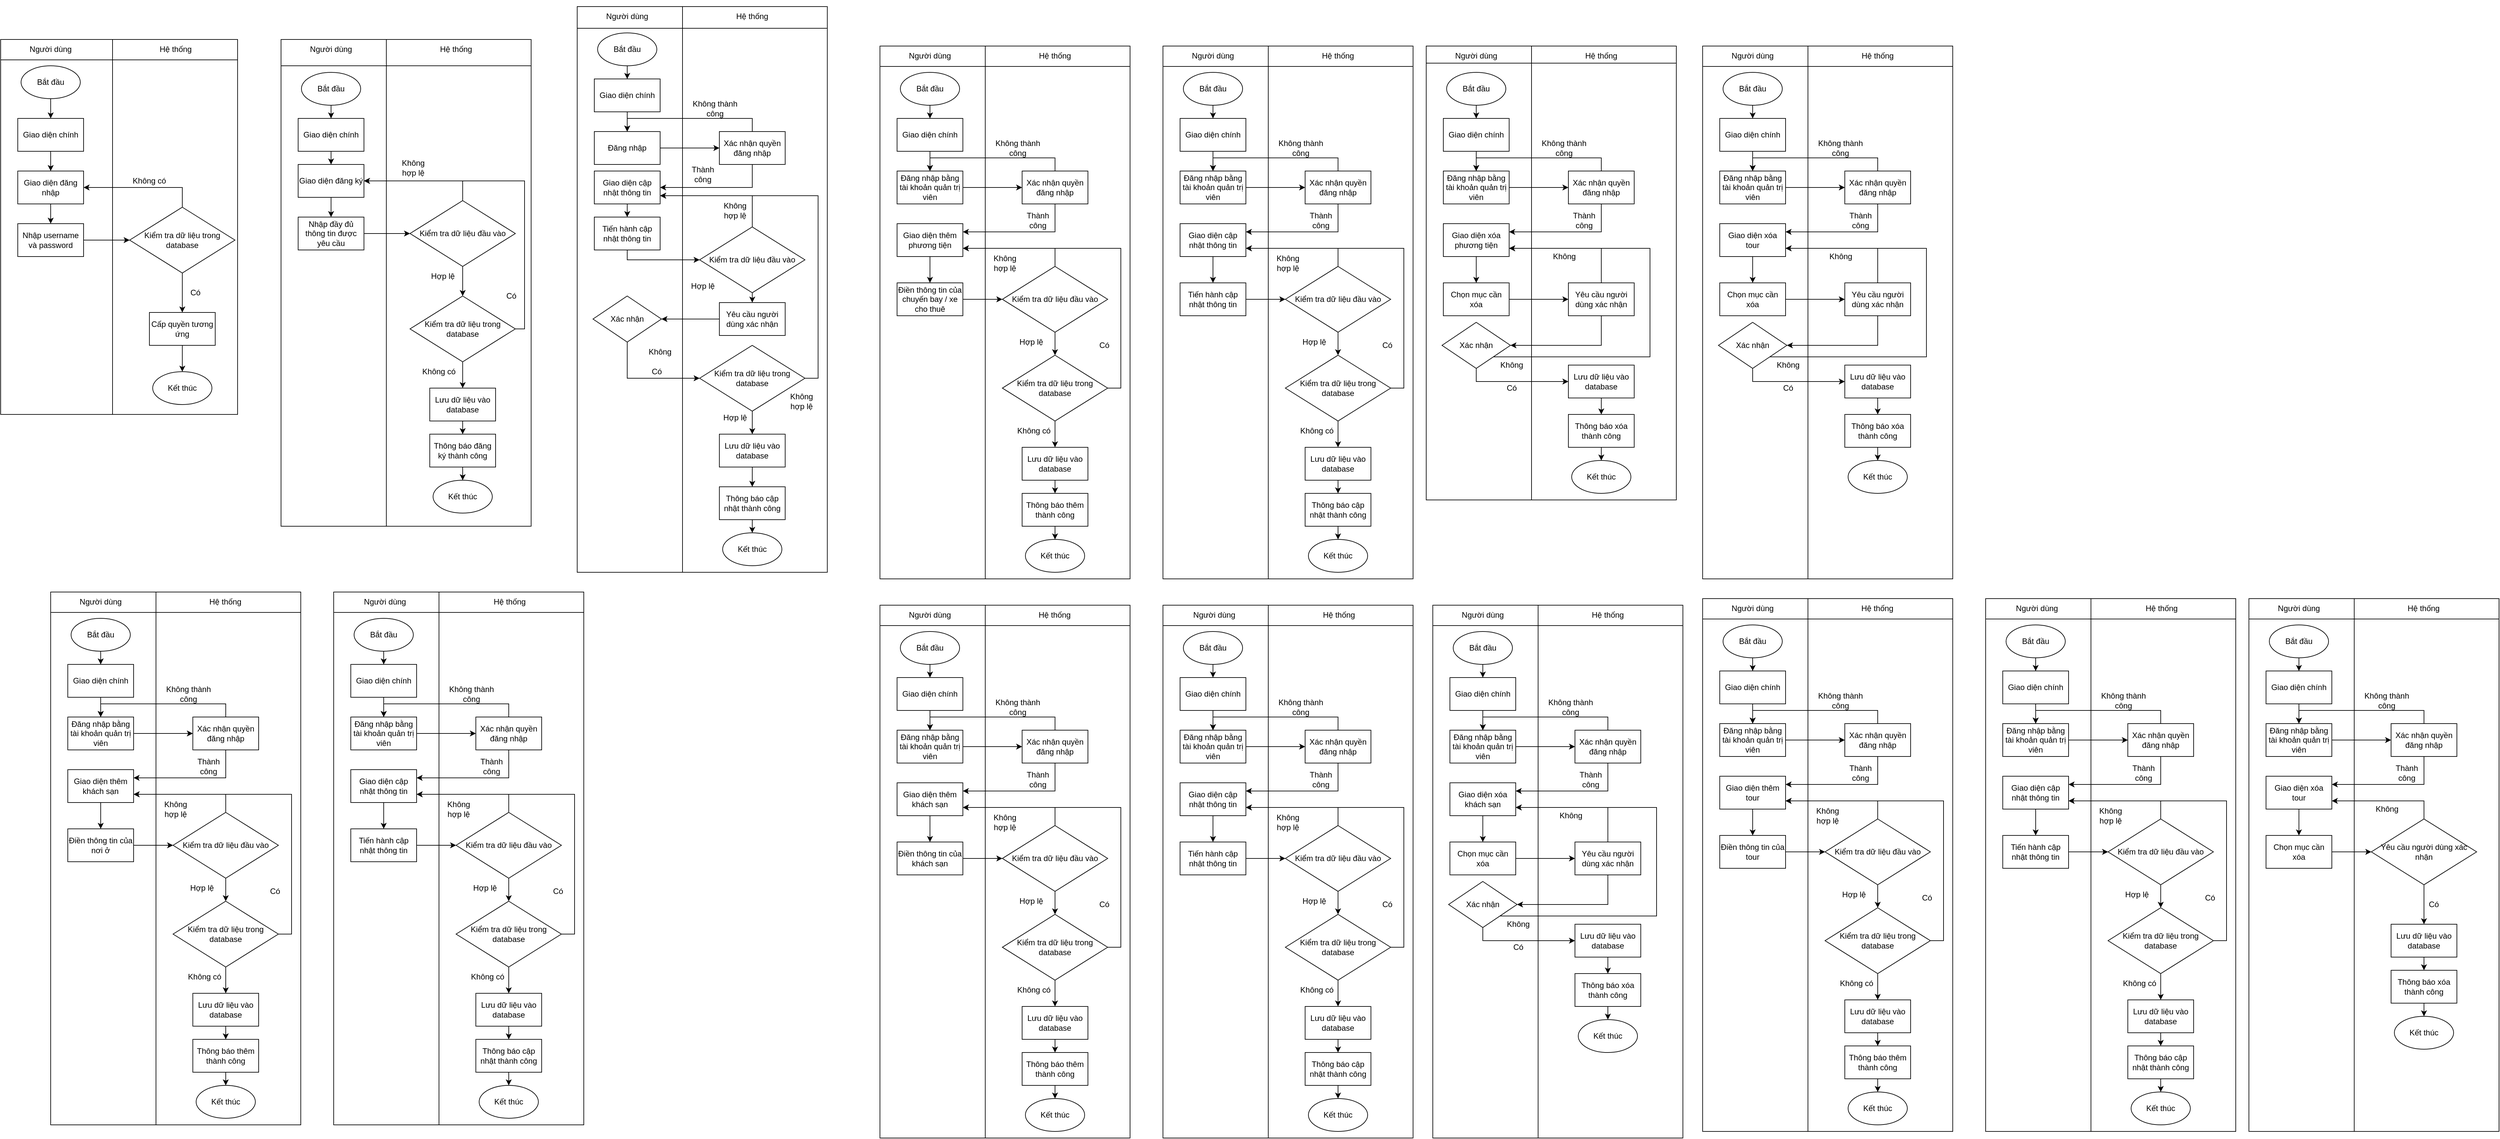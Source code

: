 <mxfile version="20.3.0" type="device" pages="3"><diagram id="C5RBs43oDa-KdzZeNtuy" name="Page-1"><mxGraphModel dx="1278" dy="1810" grid="1" gridSize="10" guides="1" tooltips="1" connect="1" arrows="1" fold="1" page="1" pageScale="1" pageWidth="827" pageHeight="1169" math="0" shadow="0"><root><mxCell id="WIyWlLk6GJQsqaUBKTNV-0"/><mxCell id="WIyWlLk6GJQsqaUBKTNV-1" parent="WIyWlLk6GJQsqaUBKTNV-0"/><mxCell id="Eh52EJZe5vSH4p94iF9h-26" value="" style="shape=table;startSize=0;container=1;collapsible=0;childLayout=tableLayout;" parent="WIyWlLk6GJQsqaUBKTNV-1" vertex="1"><mxGeometry x="54" y="40" width="360" height="570" as="geometry"/></mxCell><mxCell id="Eh52EJZe5vSH4p94iF9h-27" value="" style="shape=tableRow;horizontal=0;startSize=0;swimlaneHead=0;swimlaneBody=0;top=0;left=0;bottom=0;right=0;collapsible=0;dropTarget=0;fillColor=none;points=[[0,0.5],[1,0.5]];portConstraint=eastwest;" parent="Eh52EJZe5vSH4p94iF9h-26" vertex="1"><mxGeometry width="360" height="31" as="geometry"/></mxCell><mxCell id="Eh52EJZe5vSH4p94iF9h-28" value="" style="shape=partialRectangle;html=1;whiteSpace=wrap;connectable=0;overflow=hidden;fillColor=none;top=0;left=0;bottom=0;right=0;pointerEvents=1;" parent="Eh52EJZe5vSH4p94iF9h-27" vertex="1"><mxGeometry width="170" height="31" as="geometry"><mxRectangle width="170" height="31" as="alternateBounds"/></mxGeometry></mxCell><mxCell id="Eh52EJZe5vSH4p94iF9h-29" value="" style="shape=partialRectangle;html=1;whiteSpace=wrap;connectable=0;overflow=hidden;fillColor=none;top=0;left=0;bottom=0;right=0;pointerEvents=1;" parent="Eh52EJZe5vSH4p94iF9h-27" vertex="1"><mxGeometry x="170" width="190" height="31" as="geometry"><mxRectangle width="190" height="31" as="alternateBounds"/></mxGeometry></mxCell><mxCell id="Eh52EJZe5vSH4p94iF9h-30" value="" style="shape=tableRow;horizontal=0;startSize=0;swimlaneHead=0;swimlaneBody=0;top=0;left=0;bottom=0;right=0;collapsible=0;dropTarget=0;fillColor=none;points=[[0,0.5],[1,0.5]];portConstraint=eastwest;" parent="Eh52EJZe5vSH4p94iF9h-26" vertex="1"><mxGeometry y="31" width="360" height="539" as="geometry"/></mxCell><mxCell id="Eh52EJZe5vSH4p94iF9h-31" value="" style="shape=partialRectangle;html=1;whiteSpace=wrap;connectable=0;overflow=hidden;fillColor=none;top=0;left=0;bottom=0;right=0;pointerEvents=1;" parent="Eh52EJZe5vSH4p94iF9h-30" vertex="1"><mxGeometry width="170" height="539" as="geometry"><mxRectangle width="170" height="539" as="alternateBounds"/></mxGeometry></mxCell><mxCell id="Eh52EJZe5vSH4p94iF9h-32" value="" style="shape=partialRectangle;html=1;whiteSpace=wrap;connectable=0;overflow=hidden;fillColor=none;top=0;left=0;bottom=0;right=0;pointerEvents=1;" parent="Eh52EJZe5vSH4p94iF9h-30" vertex="1"><mxGeometry x="170" width="190" height="539" as="geometry"><mxRectangle width="190" height="539" as="alternateBounds"/></mxGeometry></mxCell><mxCell id="Eh52EJZe5vSH4p94iF9h-6" value="" style="edgeStyle=orthogonalEdgeStyle;rounded=0;orthogonalLoop=1;jettySize=auto;html=1;" parent="WIyWlLk6GJQsqaUBKTNV-1" source="Eh52EJZe5vSH4p94iF9h-0" target="Eh52EJZe5vSH4p94iF9h-5" edge="1"><mxGeometry relative="1" as="geometry"/></mxCell><mxCell id="Eh52EJZe5vSH4p94iF9h-0" value="Giao diện chính" style="rounded=1;whiteSpace=wrap;html=1;arcSize=0;" parent="WIyWlLk6GJQsqaUBKTNV-1" vertex="1"><mxGeometry x="80" y="160" width="100" height="50" as="geometry"/></mxCell><mxCell id="Eh52EJZe5vSH4p94iF9h-8" value="" style="edgeStyle=orthogonalEdgeStyle;rounded=0;orthogonalLoop=1;jettySize=auto;html=1;" parent="WIyWlLk6GJQsqaUBKTNV-1" source="Eh52EJZe5vSH4p94iF9h-5" target="Eh52EJZe5vSH4p94iF9h-7" edge="1"><mxGeometry relative="1" as="geometry"/></mxCell><mxCell id="Eh52EJZe5vSH4p94iF9h-5" value="Giao diện đăng nhập" style="rounded=1;whiteSpace=wrap;html=1;arcSize=0;" parent="WIyWlLk6GJQsqaUBKTNV-1" vertex="1"><mxGeometry x="80" y="240" width="100" height="50" as="geometry"/></mxCell><mxCell id="Eh52EJZe5vSH4p94iF9h-12" style="edgeStyle=orthogonalEdgeStyle;rounded=0;orthogonalLoop=1;jettySize=auto;html=1;exitX=1;exitY=0.5;exitDx=0;exitDy=0;entryX=0;entryY=0.5;entryDx=0;entryDy=0;" parent="WIyWlLk6GJQsqaUBKTNV-1" source="Eh52EJZe5vSH4p94iF9h-7" target="Eh52EJZe5vSH4p94iF9h-15" edge="1"><mxGeometry relative="1" as="geometry"/></mxCell><mxCell id="Eh52EJZe5vSH4p94iF9h-7" value="Nhập username và password" style="rounded=1;whiteSpace=wrap;html=1;arcSize=0;" parent="WIyWlLk6GJQsqaUBKTNV-1" vertex="1"><mxGeometry x="80" y="320" width="100" height="50" as="geometry"/></mxCell><mxCell id="Eh52EJZe5vSH4p94iF9h-9" value="Người dùng" style="text;html=1;strokeColor=none;fillColor=none;align=center;verticalAlign=middle;whiteSpace=wrap;rounded=0;" parent="WIyWlLk6GJQsqaUBKTNV-1" vertex="1"><mxGeometry x="80" y="30" width="100" height="50" as="geometry"/></mxCell><mxCell id="Eh52EJZe5vSH4p94iF9h-10" value="Hệ thống" style="text;html=1;strokeColor=none;fillColor=none;align=center;verticalAlign=middle;whiteSpace=wrap;rounded=0;" parent="WIyWlLk6GJQsqaUBKTNV-1" vertex="1"><mxGeometry x="270" y="30" width="100" height="50" as="geometry"/></mxCell><mxCell id="Eh52EJZe5vSH4p94iF9h-13" value="" style="endArrow=classic;html=1;rounded=0;exitX=0.5;exitY=0;exitDx=0;exitDy=0;entryX=1;entryY=0.5;entryDx=0;entryDy=0;" parent="WIyWlLk6GJQsqaUBKTNV-1" source="Eh52EJZe5vSH4p94iF9h-15" target="Eh52EJZe5vSH4p94iF9h-5" edge="1"><mxGeometry width="50" height="50" relative="1" as="geometry"><mxPoint x="370" y="320" as="sourcePoint"/><mxPoint x="290" y="230" as="targetPoint"/><Array as="points"><mxPoint x="330" y="265"/></Array></mxGeometry></mxCell><mxCell id="Eh52EJZe5vSH4p94iF9h-14" value="Không có" style="text;html=1;strokeColor=none;fillColor=none;align=center;verticalAlign=middle;whiteSpace=wrap;rounded=0;" parent="WIyWlLk6GJQsqaUBKTNV-1" vertex="1"><mxGeometry x="250" y="240" width="60" height="30" as="geometry"/></mxCell><mxCell id="Eh52EJZe5vSH4p94iF9h-15" value="Kiểm tra dữ liệu trong database" style="rhombus;whiteSpace=wrap;html=1;" parent="WIyWlLk6GJQsqaUBKTNV-1" vertex="1"><mxGeometry x="250" y="295" width="160" height="100" as="geometry"/></mxCell><mxCell id="Eh52EJZe5vSH4p94iF9h-22" value="" style="edgeStyle=orthogonalEdgeStyle;rounded=0;orthogonalLoop=1;jettySize=auto;html=1;" parent="WIyWlLk6GJQsqaUBKTNV-1" source="Eh52EJZe5vSH4p94iF9h-16" target="Eh52EJZe5vSH4p94iF9h-21" edge="1"><mxGeometry relative="1" as="geometry"/></mxCell><mxCell id="Eh52EJZe5vSH4p94iF9h-16" value="Cấp quyền tương ứng" style="rounded=1;whiteSpace=wrap;html=1;arcSize=0;" parent="WIyWlLk6GJQsqaUBKTNV-1" vertex="1"><mxGeometry x="280" y="455" width="100" height="50" as="geometry"/></mxCell><mxCell id="Eh52EJZe5vSH4p94iF9h-17" value="" style="endArrow=classic;html=1;rounded=0;exitX=0.5;exitY=1;exitDx=0;exitDy=0;entryX=0.5;entryY=0;entryDx=0;entryDy=0;" parent="WIyWlLk6GJQsqaUBKTNV-1" source="Eh52EJZe5vSH4p94iF9h-15" target="Eh52EJZe5vSH4p94iF9h-16" edge="1"><mxGeometry width="50" height="50" relative="1" as="geometry"><mxPoint x="190" y="365" as="sourcePoint"/><mxPoint x="240" y="315" as="targetPoint"/><Array as="points"><mxPoint x="330" y="430"/></Array></mxGeometry></mxCell><mxCell id="Eh52EJZe5vSH4p94iF9h-18" value="Có" style="text;html=1;strokeColor=none;fillColor=none;align=center;verticalAlign=middle;whiteSpace=wrap;rounded=0;" parent="WIyWlLk6GJQsqaUBKTNV-1" vertex="1"><mxGeometry x="320" y="410" width="60" height="30" as="geometry"/></mxCell><mxCell id="Eh52EJZe5vSH4p94iF9h-21" value="Kết thúc" style="ellipse;whiteSpace=wrap;html=1;" parent="WIyWlLk6GJQsqaUBKTNV-1" vertex="1"><mxGeometry x="285" y="545" width="90" height="50" as="geometry"/></mxCell><mxCell id="Eh52EJZe5vSH4p94iF9h-33" style="edgeStyle=orthogonalEdgeStyle;rounded=0;orthogonalLoop=1;jettySize=auto;html=1;exitX=0.5;exitY=1;exitDx=0;exitDy=0;" parent="WIyWlLk6GJQsqaUBKTNV-1" source="Eh52EJZe5vSH4p94iF9h-24" target="Eh52EJZe5vSH4p94iF9h-0" edge="1"><mxGeometry relative="1" as="geometry"/></mxCell><mxCell id="Eh52EJZe5vSH4p94iF9h-24" value="Bắt đầu" style="ellipse;whiteSpace=wrap;html=1;" parent="WIyWlLk6GJQsqaUBKTNV-1" vertex="1"><mxGeometry x="85" y="80" width="90" height="50" as="geometry"/></mxCell><mxCell id="Eh52EJZe5vSH4p94iF9h-38" value="" style="shape=table;startSize=0;container=1;collapsible=0;childLayout=tableLayout;" parent="WIyWlLk6GJQsqaUBKTNV-1" vertex="1"><mxGeometry x="480" y="40" width="380" height="740" as="geometry"/></mxCell><mxCell id="Eh52EJZe5vSH4p94iF9h-39" value="" style="shape=tableRow;horizontal=0;startSize=0;swimlaneHead=0;swimlaneBody=0;top=0;left=0;bottom=0;right=0;collapsible=0;dropTarget=0;fillColor=none;points=[[0,0.5],[1,0.5]];portConstraint=eastwest;" parent="Eh52EJZe5vSH4p94iF9h-38" vertex="1"><mxGeometry width="380" height="40" as="geometry"/></mxCell><mxCell id="Eh52EJZe5vSH4p94iF9h-40" value="" style="shape=partialRectangle;html=1;whiteSpace=wrap;connectable=0;overflow=hidden;fillColor=none;top=0;left=0;bottom=0;right=0;pointerEvents=1;" parent="Eh52EJZe5vSH4p94iF9h-39" vertex="1"><mxGeometry width="160" height="40" as="geometry"><mxRectangle width="160" height="40" as="alternateBounds"/></mxGeometry></mxCell><mxCell id="Eh52EJZe5vSH4p94iF9h-41" value="" style="shape=partialRectangle;html=1;whiteSpace=wrap;connectable=0;overflow=hidden;fillColor=none;top=0;left=0;bottom=0;right=0;pointerEvents=1;" parent="Eh52EJZe5vSH4p94iF9h-39" vertex="1"><mxGeometry x="160" width="220" height="40" as="geometry"><mxRectangle width="220" height="40" as="alternateBounds"/></mxGeometry></mxCell><mxCell id="Eh52EJZe5vSH4p94iF9h-42" value="" style="shape=tableRow;horizontal=0;startSize=0;swimlaneHead=0;swimlaneBody=0;top=0;left=0;bottom=0;right=0;collapsible=0;dropTarget=0;fillColor=none;points=[[0,0.5],[1,0.5]];portConstraint=eastwest;" parent="Eh52EJZe5vSH4p94iF9h-38" vertex="1"><mxGeometry y="40" width="380" height="700" as="geometry"/></mxCell><mxCell id="Eh52EJZe5vSH4p94iF9h-43" value="" style="shape=partialRectangle;html=1;whiteSpace=wrap;connectable=0;overflow=hidden;fillColor=none;top=0;left=0;bottom=0;right=0;pointerEvents=1;" parent="Eh52EJZe5vSH4p94iF9h-42" vertex="1"><mxGeometry width="160" height="700" as="geometry"><mxRectangle width="160" height="700" as="alternateBounds"/></mxGeometry></mxCell><mxCell id="Eh52EJZe5vSH4p94iF9h-44" value="" style="shape=partialRectangle;html=1;whiteSpace=wrap;connectable=0;overflow=hidden;fillColor=none;top=0;left=0;bottom=0;right=0;pointerEvents=1;" parent="Eh52EJZe5vSH4p94iF9h-42" vertex="1"><mxGeometry x="160" width="220" height="700" as="geometry"><mxRectangle width="220" height="700" as="alternateBounds"/></mxGeometry></mxCell><mxCell id="Eh52EJZe5vSH4p94iF9h-45" value="" style="edgeStyle=orthogonalEdgeStyle;rounded=0;orthogonalLoop=1;jettySize=auto;html=1;" parent="WIyWlLk6GJQsqaUBKTNV-1" source="Eh52EJZe5vSH4p94iF9h-46" target="Eh52EJZe5vSH4p94iF9h-48" edge="1"><mxGeometry relative="1" as="geometry"/></mxCell><mxCell id="Eh52EJZe5vSH4p94iF9h-46" value="Giao diện chính" style="rounded=1;whiteSpace=wrap;html=1;arcSize=0;" parent="WIyWlLk6GJQsqaUBKTNV-1" vertex="1"><mxGeometry x="506" y="160" width="100" height="50" as="geometry"/></mxCell><mxCell id="Eh52EJZe5vSH4p94iF9h-47" value="" style="edgeStyle=orthogonalEdgeStyle;rounded=0;orthogonalLoop=1;jettySize=auto;html=1;" parent="WIyWlLk6GJQsqaUBKTNV-1" source="Eh52EJZe5vSH4p94iF9h-48" target="Eh52EJZe5vSH4p94iF9h-50" edge="1"><mxGeometry relative="1" as="geometry"/></mxCell><mxCell id="Eh52EJZe5vSH4p94iF9h-48" value="Giao diện đăng ký" style="rounded=1;whiteSpace=wrap;html=1;arcSize=0;" parent="WIyWlLk6GJQsqaUBKTNV-1" vertex="1"><mxGeometry x="506" y="230" width="100" height="50" as="geometry"/></mxCell><mxCell id="Eh52EJZe5vSH4p94iF9h-49" style="edgeStyle=orthogonalEdgeStyle;rounded=0;orthogonalLoop=1;jettySize=auto;html=1;exitX=1;exitY=0.5;exitDx=0;exitDy=0;entryX=0;entryY=0.5;entryDx=0;entryDy=0;" parent="WIyWlLk6GJQsqaUBKTNV-1" source="Eh52EJZe5vSH4p94iF9h-50" target="Eh52EJZe5vSH4p94iF9h-55" edge="1"><mxGeometry relative="1" as="geometry"/></mxCell><mxCell id="Eh52EJZe5vSH4p94iF9h-50" value="Nhập đầy đủ thông tin được yêu cầu" style="rounded=1;whiteSpace=wrap;html=1;arcSize=0;" parent="WIyWlLk6GJQsqaUBKTNV-1" vertex="1"><mxGeometry x="506" y="310" width="100" height="50" as="geometry"/></mxCell><mxCell id="Eh52EJZe5vSH4p94iF9h-51" value="Người dùng" style="text;html=1;strokeColor=none;fillColor=none;align=center;verticalAlign=middle;whiteSpace=wrap;rounded=0;" parent="WIyWlLk6GJQsqaUBKTNV-1" vertex="1"><mxGeometry x="506" y="30" width="100" height="50" as="geometry"/></mxCell><mxCell id="Eh52EJZe5vSH4p94iF9h-52" value="Hệ thống" style="text;html=1;strokeColor=none;fillColor=none;align=center;verticalAlign=middle;whiteSpace=wrap;rounded=0;" parent="WIyWlLk6GJQsqaUBKTNV-1" vertex="1"><mxGeometry x="696" y="30" width="100" height="50" as="geometry"/></mxCell><mxCell id="Eh52EJZe5vSH4p94iF9h-53" value="" style="endArrow=classic;html=1;rounded=0;exitX=0.5;exitY=0;exitDx=0;exitDy=0;entryX=1;entryY=0.5;entryDx=0;entryDy=0;" parent="WIyWlLk6GJQsqaUBKTNV-1" source="Eh52EJZe5vSH4p94iF9h-55" target="Eh52EJZe5vSH4p94iF9h-48" edge="1"><mxGeometry width="50" height="50" relative="1" as="geometry"><mxPoint x="796" y="320" as="sourcePoint"/><mxPoint x="716" y="230" as="targetPoint"/><Array as="points"><mxPoint x="756" y="255"/></Array></mxGeometry></mxCell><mxCell id="Eh52EJZe5vSH4p94iF9h-54" value="Không hợp lệ" style="text;html=1;strokeColor=none;fillColor=none;align=center;verticalAlign=middle;whiteSpace=wrap;rounded=0;" parent="WIyWlLk6GJQsqaUBKTNV-1" vertex="1"><mxGeometry x="651" y="220" width="60" height="30" as="geometry"/></mxCell><mxCell id="Eh52EJZe5vSH4p94iF9h-66" style="edgeStyle=orthogonalEdgeStyle;rounded=0;orthogonalLoop=1;jettySize=auto;html=1;exitX=0.5;exitY=1;exitDx=0;exitDy=0;entryX=0.5;entryY=0;entryDx=0;entryDy=0;" parent="WIyWlLk6GJQsqaUBKTNV-1" source="Eh52EJZe5vSH4p94iF9h-55" target="Eh52EJZe5vSH4p94iF9h-65" edge="1"><mxGeometry relative="1" as="geometry"/></mxCell><mxCell id="Eh52EJZe5vSH4p94iF9h-55" value="Kiểm tra dữ liệu đầu vào" style="rhombus;whiteSpace=wrap;html=1;" parent="WIyWlLk6GJQsqaUBKTNV-1" vertex="1"><mxGeometry x="676" y="285" width="160" height="100" as="geometry"/></mxCell><mxCell id="Eh52EJZe5vSH4p94iF9h-56" value="" style="edgeStyle=orthogonalEdgeStyle;rounded=0;orthogonalLoop=1;jettySize=auto;html=1;" parent="WIyWlLk6GJQsqaUBKTNV-1" source="Eh52EJZe5vSH4p94iF9h-57" target="Eh52EJZe5vSH4p94iF9h-60" edge="1"><mxGeometry relative="1" as="geometry"/></mxCell><mxCell id="Eh52EJZe5vSH4p94iF9h-57" value="Thông báo đăng ký thành công" style="rounded=1;whiteSpace=wrap;html=1;arcSize=0;" parent="WIyWlLk6GJQsqaUBKTNV-1" vertex="1"><mxGeometry x="706" y="640" width="100" height="50" as="geometry"/></mxCell><mxCell id="Eh52EJZe5vSH4p94iF9h-59" value="Hợp lệ" style="text;html=1;strokeColor=none;fillColor=none;align=center;verticalAlign=middle;whiteSpace=wrap;rounded=0;" parent="WIyWlLk6GJQsqaUBKTNV-1" vertex="1"><mxGeometry x="696" y="385" width="60" height="30" as="geometry"/></mxCell><mxCell id="Eh52EJZe5vSH4p94iF9h-60" value="Kết thúc" style="ellipse;whiteSpace=wrap;html=1;" parent="WIyWlLk6GJQsqaUBKTNV-1" vertex="1"><mxGeometry x="711" y="710" width="90" height="50" as="geometry"/></mxCell><mxCell id="Eh52EJZe5vSH4p94iF9h-61" style="edgeStyle=orthogonalEdgeStyle;rounded=0;orthogonalLoop=1;jettySize=auto;html=1;exitX=0.5;exitY=1;exitDx=0;exitDy=0;" parent="WIyWlLk6GJQsqaUBKTNV-1" source="Eh52EJZe5vSH4p94iF9h-62" target="Eh52EJZe5vSH4p94iF9h-46" edge="1"><mxGeometry relative="1" as="geometry"/></mxCell><mxCell id="Eh52EJZe5vSH4p94iF9h-62" value="Bắt đầu" style="ellipse;whiteSpace=wrap;html=1;" parent="WIyWlLk6GJQsqaUBKTNV-1" vertex="1"><mxGeometry x="511" y="90" width="90" height="50" as="geometry"/></mxCell><mxCell id="Eh52EJZe5vSH4p94iF9h-63" value="Không có" style="text;html=1;strokeColor=none;fillColor=none;align=center;verticalAlign=middle;whiteSpace=wrap;rounded=0;" parent="WIyWlLk6GJQsqaUBKTNV-1" vertex="1"><mxGeometry x="690" y="530" width="60" height="30" as="geometry"/></mxCell><mxCell id="Eh52EJZe5vSH4p94iF9h-64" value="Có" style="text;html=1;strokeColor=none;fillColor=none;align=center;verticalAlign=middle;whiteSpace=wrap;rounded=0;" parent="WIyWlLk6GJQsqaUBKTNV-1" vertex="1"><mxGeometry x="800" y="415" width="60" height="30" as="geometry"/></mxCell><mxCell id="Eh52EJZe5vSH4p94iF9h-71" style="edgeStyle=orthogonalEdgeStyle;rounded=0;orthogonalLoop=1;jettySize=auto;html=1;exitX=0.5;exitY=1;exitDx=0;exitDy=0;entryX=0.5;entryY=0;entryDx=0;entryDy=0;" parent="WIyWlLk6GJQsqaUBKTNV-1" source="Eh52EJZe5vSH4p94iF9h-65" target="Eh52EJZe5vSH4p94iF9h-69" edge="1"><mxGeometry relative="1" as="geometry"/></mxCell><mxCell id="Eh52EJZe5vSH4p94iF9h-72" style="edgeStyle=orthogonalEdgeStyle;rounded=0;orthogonalLoop=1;jettySize=auto;html=1;exitX=1;exitY=0.5;exitDx=0;exitDy=0;entryX=1;entryY=0.5;entryDx=0;entryDy=0;" parent="WIyWlLk6GJQsqaUBKTNV-1" source="Eh52EJZe5vSH4p94iF9h-65" target="Eh52EJZe5vSH4p94iF9h-48" edge="1"><mxGeometry relative="1" as="geometry"><Array as="points"><mxPoint x="850" y="480"/><mxPoint x="850" y="255"/></Array></mxGeometry></mxCell><mxCell id="Eh52EJZe5vSH4p94iF9h-65" value="Kiểm tra dữ liệu trong database" style="rhombus;whiteSpace=wrap;html=1;" parent="WIyWlLk6GJQsqaUBKTNV-1" vertex="1"><mxGeometry x="676" y="430" width="160" height="100" as="geometry"/></mxCell><mxCell id="Eh52EJZe5vSH4p94iF9h-70" style="edgeStyle=orthogonalEdgeStyle;rounded=0;orthogonalLoop=1;jettySize=auto;html=1;exitX=0.5;exitY=1;exitDx=0;exitDy=0;entryX=0.5;entryY=0;entryDx=0;entryDy=0;" parent="WIyWlLk6GJQsqaUBKTNV-1" source="Eh52EJZe5vSH4p94iF9h-69" target="Eh52EJZe5vSH4p94iF9h-57" edge="1"><mxGeometry relative="1" as="geometry"/></mxCell><mxCell id="Eh52EJZe5vSH4p94iF9h-69" value="Lưu dữ liệu vào database" style="rounded=1;whiteSpace=wrap;html=1;arcSize=0;" parent="WIyWlLk6GJQsqaUBKTNV-1" vertex="1"><mxGeometry x="706" y="570" width="100" height="50" as="geometry"/></mxCell><mxCell id="Eh52EJZe5vSH4p94iF9h-136" value="" style="shape=table;startSize=0;container=1;collapsible=0;childLayout=tableLayout;" parent="WIyWlLk6GJQsqaUBKTNV-1" vertex="1"><mxGeometry x="930" y="-10" width="380" height="860" as="geometry"/></mxCell><mxCell id="Eh52EJZe5vSH4p94iF9h-137" value="" style="shape=tableRow;horizontal=0;startSize=0;swimlaneHead=0;swimlaneBody=0;top=0;left=0;bottom=0;right=0;collapsible=0;dropTarget=0;fillColor=none;points=[[0,0.5],[1,0.5]];portConstraint=eastwest;" parent="Eh52EJZe5vSH4p94iF9h-136" vertex="1"><mxGeometry width="380" height="33" as="geometry"/></mxCell><mxCell id="Eh52EJZe5vSH4p94iF9h-138" value="" style="shape=partialRectangle;html=1;whiteSpace=wrap;connectable=0;overflow=hidden;fillColor=none;top=0;left=0;bottom=0;right=0;pointerEvents=1;" parent="Eh52EJZe5vSH4p94iF9h-137" vertex="1"><mxGeometry width="160" height="33" as="geometry"><mxRectangle width="160" height="33" as="alternateBounds"/></mxGeometry></mxCell><mxCell id="Eh52EJZe5vSH4p94iF9h-139" value="" style="shape=partialRectangle;html=1;whiteSpace=wrap;connectable=0;overflow=hidden;fillColor=none;top=0;left=0;bottom=0;right=0;pointerEvents=1;" parent="Eh52EJZe5vSH4p94iF9h-137" vertex="1"><mxGeometry x="160" width="220" height="33" as="geometry"><mxRectangle width="220" height="33" as="alternateBounds"/></mxGeometry></mxCell><mxCell id="Eh52EJZe5vSH4p94iF9h-140" value="" style="shape=tableRow;horizontal=0;startSize=0;swimlaneHead=0;swimlaneBody=0;top=0;left=0;bottom=0;right=0;collapsible=0;dropTarget=0;fillColor=none;points=[[0,0.5],[1,0.5]];portConstraint=eastwest;" parent="Eh52EJZe5vSH4p94iF9h-136" vertex="1"><mxGeometry y="33" width="380" height="827" as="geometry"/></mxCell><mxCell id="Eh52EJZe5vSH4p94iF9h-141" value="" style="shape=partialRectangle;html=1;whiteSpace=wrap;connectable=0;overflow=hidden;fillColor=none;top=0;left=0;bottom=0;right=0;pointerEvents=1;" parent="Eh52EJZe5vSH4p94iF9h-140" vertex="1"><mxGeometry width="160" height="827" as="geometry"><mxRectangle width="160" height="827" as="alternateBounds"/></mxGeometry></mxCell><mxCell id="Eh52EJZe5vSH4p94iF9h-142" value="" style="shape=partialRectangle;html=1;whiteSpace=wrap;connectable=0;overflow=hidden;fillColor=none;top=0;left=0;bottom=0;right=0;pointerEvents=1;" parent="Eh52EJZe5vSH4p94iF9h-140" vertex="1"><mxGeometry x="160" width="220" height="827" as="geometry"><mxRectangle width="220" height="827" as="alternateBounds"/></mxGeometry></mxCell><mxCell id="Eh52EJZe5vSH4p94iF9h-143" value="" style="edgeStyle=orthogonalEdgeStyle;rounded=0;orthogonalLoop=1;jettySize=auto;html=1;" parent="WIyWlLk6GJQsqaUBKTNV-1" source="Eh52EJZe5vSH4p94iF9h-144" target="Eh52EJZe5vSH4p94iF9h-146" edge="1"><mxGeometry relative="1" as="geometry"/></mxCell><mxCell id="Eh52EJZe5vSH4p94iF9h-144" value="Giao diện chính" style="rounded=1;whiteSpace=wrap;html=1;arcSize=0;" parent="WIyWlLk6GJQsqaUBKTNV-1" vertex="1"><mxGeometry x="956" y="100" width="100" height="50" as="geometry"/></mxCell><mxCell id="Eh52EJZe5vSH4p94iF9h-169" value="" style="edgeStyle=orthogonalEdgeStyle;rounded=0;orthogonalLoop=1;jettySize=auto;html=1;" parent="WIyWlLk6GJQsqaUBKTNV-1" source="Eh52EJZe5vSH4p94iF9h-146" target="Eh52EJZe5vSH4p94iF9h-168" edge="1"><mxGeometry relative="1" as="geometry"/></mxCell><mxCell id="Eh52EJZe5vSH4p94iF9h-146" value="Đăng nhập" style="rounded=1;whiteSpace=wrap;html=1;arcSize=0;" parent="WIyWlLk6GJQsqaUBKTNV-1" vertex="1"><mxGeometry x="956" y="180" width="100" height="50" as="geometry"/></mxCell><mxCell id="Eh52EJZe5vSH4p94iF9h-149" value="Người dùng" style="text;html=1;strokeColor=none;fillColor=none;align=center;verticalAlign=middle;whiteSpace=wrap;rounded=0;" parent="WIyWlLk6GJQsqaUBKTNV-1" vertex="1"><mxGeometry x="956" y="-20" width="100" height="50" as="geometry"/></mxCell><mxCell id="Eh52EJZe5vSH4p94iF9h-150" value="Hệ thống" style="text;html=1;strokeColor=none;fillColor=none;align=center;verticalAlign=middle;whiteSpace=wrap;rounded=0;" parent="WIyWlLk6GJQsqaUBKTNV-1" vertex="1"><mxGeometry x="1146" y="-20" width="100" height="50" as="geometry"/></mxCell><mxCell id="Eh52EJZe5vSH4p94iF9h-158" value="Kết thúc" style="ellipse;whiteSpace=wrap;html=1;" parent="WIyWlLk6GJQsqaUBKTNV-1" vertex="1"><mxGeometry x="1151" y="790" width="90" height="50" as="geometry"/></mxCell><mxCell id="Eh52EJZe5vSH4p94iF9h-159" style="edgeStyle=orthogonalEdgeStyle;rounded=0;orthogonalLoop=1;jettySize=auto;html=1;exitX=0.5;exitY=1;exitDx=0;exitDy=0;" parent="WIyWlLk6GJQsqaUBKTNV-1" source="Eh52EJZe5vSH4p94iF9h-160" target="Eh52EJZe5vSH4p94iF9h-144" edge="1"><mxGeometry relative="1" as="geometry"/></mxCell><mxCell id="Eh52EJZe5vSH4p94iF9h-160" value="Bắt đầu" style="ellipse;whiteSpace=wrap;html=1;" parent="WIyWlLk6GJQsqaUBKTNV-1" vertex="1"><mxGeometry x="961" y="30" width="90" height="50" as="geometry"/></mxCell><mxCell id="Eh52EJZe5vSH4p94iF9h-172" style="edgeStyle=orthogonalEdgeStyle;rounded=0;orthogonalLoop=1;jettySize=auto;html=1;exitX=0.5;exitY=0;exitDx=0;exitDy=0;entryX=0.5;entryY=0;entryDx=0;entryDy=0;" parent="WIyWlLk6GJQsqaUBKTNV-1" source="Eh52EJZe5vSH4p94iF9h-168" target="Eh52EJZe5vSH4p94iF9h-146" edge="1"><mxGeometry relative="1" as="geometry"><Array as="points"><mxPoint x="1196" y="160"/><mxPoint x="1006" y="160"/></Array></mxGeometry></mxCell><mxCell id="1qOv7ggKrAruilT4qX87-1" style="edgeStyle=orthogonalEdgeStyle;rounded=0;orthogonalLoop=1;jettySize=auto;html=1;exitX=0.5;exitY=1;exitDx=0;exitDy=0;entryX=1;entryY=0.5;entryDx=0;entryDy=0;" parent="WIyWlLk6GJQsqaUBKTNV-1" source="Eh52EJZe5vSH4p94iF9h-168" target="1qOv7ggKrAruilT4qX87-0" edge="1"><mxGeometry relative="1" as="geometry"/></mxCell><mxCell id="Eh52EJZe5vSH4p94iF9h-168" value="Xác nhận quyền đăng nhập" style="rounded=1;whiteSpace=wrap;html=1;arcSize=0;" parent="WIyWlLk6GJQsqaUBKTNV-1" vertex="1"><mxGeometry x="1146" y="180" width="100" height="50" as="geometry"/></mxCell><mxCell id="Eh52EJZe5vSH4p94iF9h-175" style="edgeStyle=orthogonalEdgeStyle;rounded=0;orthogonalLoop=1;jettySize=auto;html=1;exitX=0.5;exitY=1;exitDx=0;exitDy=0;entryX=0;entryY=0.5;entryDx=0;entryDy=0;" parent="WIyWlLk6GJQsqaUBKTNV-1" source="Eh52EJZe5vSH4p94iF9h-170" target="Eh52EJZe5vSH4p94iF9h-174" edge="1"><mxGeometry relative="1" as="geometry"><Array as="points"><mxPoint x="1006" y="375"/></Array></mxGeometry></mxCell><mxCell id="Eh52EJZe5vSH4p94iF9h-170" value="Tiến hành cập nhật thông tin" style="rounded=1;whiteSpace=wrap;html=1;arcSize=0;" parent="WIyWlLk6GJQsqaUBKTNV-1" vertex="1"><mxGeometry x="956" y="310" width="100" height="50" as="geometry"/></mxCell><mxCell id="Eh52EJZe5vSH4p94iF9h-171" value="Thành công" style="text;html=1;strokeColor=none;fillColor=none;align=center;verticalAlign=middle;whiteSpace=wrap;rounded=0;" parent="WIyWlLk6GJQsqaUBKTNV-1" vertex="1"><mxGeometry x="1091" y="230" width="60" height="30" as="geometry"/></mxCell><mxCell id="Eh52EJZe5vSH4p94iF9h-173" value="Không thành công" style="text;html=1;strokeColor=none;fillColor=none;align=center;verticalAlign=middle;whiteSpace=wrap;rounded=0;" parent="WIyWlLk6GJQsqaUBKTNV-1" vertex="1"><mxGeometry x="1090" y="130" width="99" height="30" as="geometry"/></mxCell><mxCell id="frAjAgUBaOtijslfUIex-3" style="edgeStyle=orthogonalEdgeStyle;rounded=0;orthogonalLoop=1;jettySize=auto;html=1;exitX=0.5;exitY=1;exitDx=0;exitDy=0;entryX=0.5;entryY=0;entryDx=0;entryDy=0;" parent="WIyWlLk6GJQsqaUBKTNV-1" source="Eh52EJZe5vSH4p94iF9h-174" target="m7kj8GkxUDzjyHi35Nwz-0" edge="1"><mxGeometry relative="1" as="geometry"/></mxCell><mxCell id="1qOv7ggKrAruilT4qX87-2" style="edgeStyle=orthogonalEdgeStyle;rounded=0;orthogonalLoop=1;jettySize=auto;html=1;exitX=0.5;exitY=0;exitDx=0;exitDy=0;entryX=1;entryY=0.75;entryDx=0;entryDy=0;" parent="WIyWlLk6GJQsqaUBKTNV-1" source="Eh52EJZe5vSH4p94iF9h-174" target="1qOv7ggKrAruilT4qX87-0" edge="1"><mxGeometry relative="1" as="geometry"/></mxCell><mxCell id="Eh52EJZe5vSH4p94iF9h-174" value="Kiểm tra dữ liệu đầu vào" style="rhombus;whiteSpace=wrap;html=1;" parent="WIyWlLk6GJQsqaUBKTNV-1" vertex="1"><mxGeometry x="1116" y="325" width="160" height="100" as="geometry"/></mxCell><mxCell id="Eh52EJZe5vSH4p94iF9h-177" value="Không hợp lệ" style="text;html=1;strokeColor=none;fillColor=none;align=center;verticalAlign=middle;whiteSpace=wrap;rounded=0;" parent="WIyWlLk6GJQsqaUBKTNV-1" vertex="1"><mxGeometry x="1139.5" y="285" width="60" height="30" as="geometry"/></mxCell><mxCell id="Eh52EJZe5vSH4p94iF9h-184" style="edgeStyle=orthogonalEdgeStyle;rounded=0;orthogonalLoop=1;jettySize=auto;html=1;exitX=0.5;exitY=1;exitDx=0;exitDy=0;entryX=0.5;entryY=0;entryDx=0;entryDy=0;" parent="WIyWlLk6GJQsqaUBKTNV-1" source="Eh52EJZe5vSH4p94iF9h-178" target="Eh52EJZe5vSH4p94iF9h-182" edge="1"><mxGeometry relative="1" as="geometry"/></mxCell><mxCell id="1qOv7ggKrAruilT4qX87-4" style="edgeStyle=orthogonalEdgeStyle;rounded=0;orthogonalLoop=1;jettySize=auto;html=1;exitX=1;exitY=0.5;exitDx=0;exitDy=0;entryX=1;entryY=0.75;entryDx=0;entryDy=0;" parent="WIyWlLk6GJQsqaUBKTNV-1" source="Eh52EJZe5vSH4p94iF9h-178" target="1qOv7ggKrAruilT4qX87-0" edge="1"><mxGeometry relative="1" as="geometry"/></mxCell><mxCell id="Eh52EJZe5vSH4p94iF9h-178" value="Kiểm tra dữ liệu trong database" style="rhombus;whiteSpace=wrap;html=1;" parent="WIyWlLk6GJQsqaUBKTNV-1" vertex="1"><mxGeometry x="1116" y="505" width="160" height="100" as="geometry"/></mxCell><mxCell id="Eh52EJZe5vSH4p94iF9h-181" value="Hợp lệ" style="text;html=1;strokeColor=none;fillColor=none;align=center;verticalAlign=middle;whiteSpace=wrap;rounded=0;" parent="WIyWlLk6GJQsqaUBKTNV-1" vertex="1"><mxGeometry x="1091" y="400" width="60" height="30" as="geometry"/></mxCell><mxCell id="Eh52EJZe5vSH4p94iF9h-185" style="edgeStyle=orthogonalEdgeStyle;rounded=0;orthogonalLoop=1;jettySize=auto;html=1;exitX=0.5;exitY=1;exitDx=0;exitDy=0;entryX=0.5;entryY=0;entryDx=0;entryDy=0;" parent="WIyWlLk6GJQsqaUBKTNV-1" source="Eh52EJZe5vSH4p94iF9h-182" target="Eh52EJZe5vSH4p94iF9h-183" edge="1"><mxGeometry relative="1" as="geometry"/></mxCell><mxCell id="Eh52EJZe5vSH4p94iF9h-182" value="Lưu dữ liệu vào database" style="rounded=1;whiteSpace=wrap;html=1;arcSize=0;" parent="WIyWlLk6GJQsqaUBKTNV-1" vertex="1"><mxGeometry x="1146" y="640" width="100" height="50" as="geometry"/></mxCell><mxCell id="Eh52EJZe5vSH4p94iF9h-186" style="edgeStyle=orthogonalEdgeStyle;rounded=0;orthogonalLoop=1;jettySize=auto;html=1;exitX=0.5;exitY=1;exitDx=0;exitDy=0;entryX=0.5;entryY=0;entryDx=0;entryDy=0;" parent="WIyWlLk6GJQsqaUBKTNV-1" source="Eh52EJZe5vSH4p94iF9h-183" target="Eh52EJZe5vSH4p94iF9h-158" edge="1"><mxGeometry relative="1" as="geometry"/></mxCell><mxCell id="Eh52EJZe5vSH4p94iF9h-183" value="Thông báo cập nhật thành công" style="rounded=1;whiteSpace=wrap;html=1;arcSize=0;" parent="WIyWlLk6GJQsqaUBKTNV-1" vertex="1"><mxGeometry x="1146" y="720" width="100" height="50" as="geometry"/></mxCell><mxCell id="Eh52EJZe5vSH4p94iF9h-187" value="Không hợp lệ" style="text;html=1;strokeColor=none;fillColor=none;align=center;verticalAlign=middle;whiteSpace=wrap;rounded=0;" parent="WIyWlLk6GJQsqaUBKTNV-1" vertex="1"><mxGeometry x="1241" y="575" width="60" height="30" as="geometry"/></mxCell><mxCell id="Eh52EJZe5vSH4p94iF9h-188" value="Hợp lệ" style="text;html=1;strokeColor=none;fillColor=none;align=center;verticalAlign=middle;whiteSpace=wrap;rounded=0;" parent="WIyWlLk6GJQsqaUBKTNV-1" vertex="1"><mxGeometry x="1139.5" y="600" width="60" height="30" as="geometry"/></mxCell><mxCell id="Eh52EJZe5vSH4p94iF9h-221" value="" style="shape=table;startSize=0;container=1;collapsible=0;childLayout=tableLayout;" parent="WIyWlLk6GJQsqaUBKTNV-1" vertex="1"><mxGeometry x="1390" y="50" width="380" height="810" as="geometry"/></mxCell><mxCell id="Eh52EJZe5vSH4p94iF9h-222" value="" style="shape=tableRow;horizontal=0;startSize=0;swimlaneHead=0;swimlaneBody=0;top=0;left=0;bottom=0;right=0;collapsible=0;dropTarget=0;fillColor=none;points=[[0,0.5],[1,0.5]];portConstraint=eastwest;" parent="Eh52EJZe5vSH4p94iF9h-221" vertex="1"><mxGeometry width="380" height="31" as="geometry"/></mxCell><mxCell id="Eh52EJZe5vSH4p94iF9h-223" value="" style="shape=partialRectangle;html=1;whiteSpace=wrap;connectable=0;overflow=hidden;fillColor=none;top=0;left=0;bottom=0;right=0;pointerEvents=1;" parent="Eh52EJZe5vSH4p94iF9h-222" vertex="1"><mxGeometry width="160" height="31" as="geometry"><mxRectangle width="160" height="31" as="alternateBounds"/></mxGeometry></mxCell><mxCell id="Eh52EJZe5vSH4p94iF9h-224" value="" style="shape=partialRectangle;html=1;whiteSpace=wrap;connectable=0;overflow=hidden;fillColor=none;top=0;left=0;bottom=0;right=0;pointerEvents=1;" parent="Eh52EJZe5vSH4p94iF9h-222" vertex="1"><mxGeometry x="160" width="220" height="31" as="geometry"><mxRectangle width="220" height="31" as="alternateBounds"/></mxGeometry></mxCell><mxCell id="Eh52EJZe5vSH4p94iF9h-225" value="" style="shape=tableRow;horizontal=0;startSize=0;swimlaneHead=0;swimlaneBody=0;top=0;left=0;bottom=0;right=0;collapsible=0;dropTarget=0;fillColor=none;points=[[0,0.5],[1,0.5]];portConstraint=eastwest;" parent="Eh52EJZe5vSH4p94iF9h-221" vertex="1"><mxGeometry y="31" width="380" height="779" as="geometry"/></mxCell><mxCell id="Eh52EJZe5vSH4p94iF9h-226" value="" style="shape=partialRectangle;html=1;whiteSpace=wrap;connectable=0;overflow=hidden;fillColor=none;top=0;left=0;bottom=0;right=0;pointerEvents=1;" parent="Eh52EJZe5vSH4p94iF9h-225" vertex="1"><mxGeometry width="160" height="779" as="geometry"><mxRectangle width="160" height="779" as="alternateBounds"/></mxGeometry></mxCell><mxCell id="Eh52EJZe5vSH4p94iF9h-227" value="" style="shape=partialRectangle;html=1;whiteSpace=wrap;connectable=0;overflow=hidden;fillColor=none;top=0;left=0;bottom=0;right=0;pointerEvents=1;" parent="Eh52EJZe5vSH4p94iF9h-225" vertex="1"><mxGeometry x="160" width="220" height="779" as="geometry"><mxRectangle width="220" height="779" as="alternateBounds"/></mxGeometry></mxCell><mxCell id="Eh52EJZe5vSH4p94iF9h-228" value="" style="edgeStyle=orthogonalEdgeStyle;rounded=0;orthogonalLoop=1;jettySize=auto;html=1;" parent="WIyWlLk6GJQsqaUBKTNV-1" source="Eh52EJZe5vSH4p94iF9h-229" target="Eh52EJZe5vSH4p94iF9h-232" edge="1"><mxGeometry relative="1" as="geometry"/></mxCell><mxCell id="Eh52EJZe5vSH4p94iF9h-229" value="Giao diện chính" style="rounded=1;whiteSpace=wrap;html=1;arcSize=0;" parent="WIyWlLk6GJQsqaUBKTNV-1" vertex="1"><mxGeometry x="1416" y="160" width="100" height="50" as="geometry"/></mxCell><mxCell id="Eh52EJZe5vSH4p94iF9h-230" value="" style="edgeStyle=orthogonalEdgeStyle;rounded=0;orthogonalLoop=1;jettySize=auto;html=1;exitX=0.5;exitY=1;exitDx=0;exitDy=0;entryX=1;entryY=0.25;entryDx=0;entryDy=0;" parent="WIyWlLk6GJQsqaUBKTNV-1" source="Eh52EJZe5vSH4p94iF9h-239" target="Eh52EJZe5vSH4p94iF9h-241" edge="1"><mxGeometry relative="1" as="geometry"><mxPoint x="1466.059" y="310" as="targetPoint"/></mxGeometry></mxCell><mxCell id="Eh52EJZe5vSH4p94iF9h-231" value="" style="edgeStyle=orthogonalEdgeStyle;rounded=0;orthogonalLoop=1;jettySize=auto;html=1;" parent="WIyWlLk6GJQsqaUBKTNV-1" source="Eh52EJZe5vSH4p94iF9h-232" target="Eh52EJZe5vSH4p94iF9h-239" edge="1"><mxGeometry relative="1" as="geometry"/></mxCell><mxCell id="Eh52EJZe5vSH4p94iF9h-232" value="Đăng nhập bằng tài khoản quản trị viên" style="rounded=1;whiteSpace=wrap;html=1;arcSize=0;" parent="WIyWlLk6GJQsqaUBKTNV-1" vertex="1"><mxGeometry x="1416" y="240" width="100" height="50" as="geometry"/></mxCell><mxCell id="Eh52EJZe5vSH4p94iF9h-233" value="Người dùng" style="text;html=1;strokeColor=none;fillColor=none;align=center;verticalAlign=middle;whiteSpace=wrap;rounded=0;" parent="WIyWlLk6GJQsqaUBKTNV-1" vertex="1"><mxGeometry x="1416" y="40" width="100" height="50" as="geometry"/></mxCell><mxCell id="Eh52EJZe5vSH4p94iF9h-234" value="Hệ thống" style="text;html=1;strokeColor=none;fillColor=none;align=center;verticalAlign=middle;whiteSpace=wrap;rounded=0;" parent="WIyWlLk6GJQsqaUBKTNV-1" vertex="1"><mxGeometry x="1606" y="40" width="100" height="50" as="geometry"/></mxCell><mxCell id="Eh52EJZe5vSH4p94iF9h-235" value="Kết thúc" style="ellipse;whiteSpace=wrap;html=1;" parent="WIyWlLk6GJQsqaUBKTNV-1" vertex="1"><mxGeometry x="1611" y="800" width="90" height="50" as="geometry"/></mxCell><mxCell id="Eh52EJZe5vSH4p94iF9h-236" style="edgeStyle=orthogonalEdgeStyle;rounded=0;orthogonalLoop=1;jettySize=auto;html=1;exitX=0.5;exitY=1;exitDx=0;exitDy=0;" parent="WIyWlLk6GJQsqaUBKTNV-1" source="Eh52EJZe5vSH4p94iF9h-237" target="Eh52EJZe5vSH4p94iF9h-229" edge="1"><mxGeometry relative="1" as="geometry"/></mxCell><mxCell id="Eh52EJZe5vSH4p94iF9h-237" value="Bắt đầu" style="ellipse;whiteSpace=wrap;html=1;" parent="WIyWlLk6GJQsqaUBKTNV-1" vertex="1"><mxGeometry x="1421" y="90" width="90" height="50" as="geometry"/></mxCell><mxCell id="Eh52EJZe5vSH4p94iF9h-238" style="edgeStyle=orthogonalEdgeStyle;rounded=0;orthogonalLoop=1;jettySize=auto;html=1;exitX=0.5;exitY=0;exitDx=0;exitDy=0;entryX=0.5;entryY=0;entryDx=0;entryDy=0;" parent="WIyWlLk6GJQsqaUBKTNV-1" source="Eh52EJZe5vSH4p94iF9h-239" target="Eh52EJZe5vSH4p94iF9h-232" edge="1"><mxGeometry relative="1" as="geometry"><Array as="points"><mxPoint x="1656" y="220"/><mxPoint x="1466" y="220"/></Array></mxGeometry></mxCell><mxCell id="Eh52EJZe5vSH4p94iF9h-239" value="Xác nhận quyền đăng nhập" style="rounded=1;whiteSpace=wrap;html=1;arcSize=0;" parent="WIyWlLk6GJQsqaUBKTNV-1" vertex="1"><mxGeometry x="1606" y="240" width="100" height="50" as="geometry"/></mxCell><mxCell id="Eh52EJZe5vSH4p94iF9h-300" style="edgeStyle=orthogonalEdgeStyle;rounded=0;orthogonalLoop=1;jettySize=auto;html=1;exitX=0.5;exitY=1;exitDx=0;exitDy=0;entryX=0.5;entryY=0;entryDx=0;entryDy=0;" parent="WIyWlLk6GJQsqaUBKTNV-1" source="Eh52EJZe5vSH4p94iF9h-241" target="Eh52EJZe5vSH4p94iF9h-298" edge="1"><mxGeometry relative="1" as="geometry"/></mxCell><mxCell id="Eh52EJZe5vSH4p94iF9h-241" value="Giao diện thêm phương tiện" style="rounded=1;whiteSpace=wrap;html=1;arcSize=0;" parent="WIyWlLk6GJQsqaUBKTNV-1" vertex="1"><mxGeometry x="1416" y="320" width="100" height="50" as="geometry"/></mxCell><mxCell id="Eh52EJZe5vSH4p94iF9h-242" value="Thành công" style="text;html=1;strokeColor=none;fillColor=none;align=center;verticalAlign=middle;whiteSpace=wrap;rounded=0;" parent="WIyWlLk6GJQsqaUBKTNV-1" vertex="1"><mxGeometry x="1600" y="300" width="60" height="30" as="geometry"/></mxCell><mxCell id="Eh52EJZe5vSH4p94iF9h-243" value="Không thành công" style="text;html=1;strokeColor=none;fillColor=none;align=center;verticalAlign=middle;whiteSpace=wrap;rounded=0;" parent="WIyWlLk6GJQsqaUBKTNV-1" vertex="1"><mxGeometry x="1550" y="190" width="99" height="30" as="geometry"/></mxCell><mxCell id="Eh52EJZe5vSH4p94iF9h-244" style="edgeStyle=orthogonalEdgeStyle;rounded=0;orthogonalLoop=1;jettySize=auto;html=1;exitX=0.5;exitY=0;exitDx=0;exitDy=0;entryX=1;entryY=0.75;entryDx=0;entryDy=0;" parent="WIyWlLk6GJQsqaUBKTNV-1" source="Eh52EJZe5vSH4p94iF9h-246" target="Eh52EJZe5vSH4p94iF9h-241" edge="1"><mxGeometry relative="1" as="geometry"><Array as="points"><mxPoint x="1656" y="358"/></Array></mxGeometry></mxCell><mxCell id="Eh52EJZe5vSH4p94iF9h-245" style="edgeStyle=orthogonalEdgeStyle;rounded=0;orthogonalLoop=1;jettySize=auto;html=1;exitX=0.5;exitY=1;exitDx=0;exitDy=0;entryX=0.5;entryY=0;entryDx=0;entryDy=0;" parent="WIyWlLk6GJQsqaUBKTNV-1" source="Eh52EJZe5vSH4p94iF9h-246" target="Eh52EJZe5vSH4p94iF9h-250" edge="1"><mxGeometry relative="1" as="geometry"/></mxCell><mxCell id="Eh52EJZe5vSH4p94iF9h-246" value="Kiểm tra dữ liệu đầu vào" style="rhombus;whiteSpace=wrap;html=1;" parent="WIyWlLk6GJQsqaUBKTNV-1" vertex="1"><mxGeometry x="1576" y="385" width="160" height="100" as="geometry"/></mxCell><mxCell id="Eh52EJZe5vSH4p94iF9h-247" value="Không hợp lệ" style="text;html=1;strokeColor=none;fillColor=none;align=center;verticalAlign=middle;whiteSpace=wrap;rounded=0;" parent="WIyWlLk6GJQsqaUBKTNV-1" vertex="1"><mxGeometry x="1550" y="365" width="60" height="30" as="geometry"/></mxCell><mxCell id="Eh52EJZe5vSH4p94iF9h-248" style="edgeStyle=orthogonalEdgeStyle;rounded=0;orthogonalLoop=1;jettySize=auto;html=1;exitX=1;exitY=0.5;exitDx=0;exitDy=0;entryX=1;entryY=0.75;entryDx=0;entryDy=0;" parent="WIyWlLk6GJQsqaUBKTNV-1" source="Eh52EJZe5vSH4p94iF9h-250" target="Eh52EJZe5vSH4p94iF9h-241" edge="1"><mxGeometry relative="1" as="geometry"/></mxCell><mxCell id="Eh52EJZe5vSH4p94iF9h-249" style="edgeStyle=orthogonalEdgeStyle;rounded=0;orthogonalLoop=1;jettySize=auto;html=1;exitX=0.5;exitY=1;exitDx=0;exitDy=0;entryX=0.5;entryY=0;entryDx=0;entryDy=0;" parent="WIyWlLk6GJQsqaUBKTNV-1" source="Eh52EJZe5vSH4p94iF9h-250" target="Eh52EJZe5vSH4p94iF9h-253" edge="1"><mxGeometry relative="1" as="geometry"/></mxCell><mxCell id="Eh52EJZe5vSH4p94iF9h-250" value="Kiểm tra dữ liệu trong database" style="rhombus;whiteSpace=wrap;html=1;" parent="WIyWlLk6GJQsqaUBKTNV-1" vertex="1"><mxGeometry x="1576" y="520" width="160" height="100" as="geometry"/></mxCell><mxCell id="Eh52EJZe5vSH4p94iF9h-251" value="Hợp lệ" style="text;html=1;strokeColor=none;fillColor=none;align=center;verticalAlign=middle;whiteSpace=wrap;rounded=0;" parent="WIyWlLk6GJQsqaUBKTNV-1" vertex="1"><mxGeometry x="1590" y="485" width="60" height="30" as="geometry"/></mxCell><mxCell id="Eh52EJZe5vSH4p94iF9h-252" style="edgeStyle=orthogonalEdgeStyle;rounded=0;orthogonalLoop=1;jettySize=auto;html=1;exitX=0.5;exitY=1;exitDx=0;exitDy=0;entryX=0.5;entryY=0;entryDx=0;entryDy=0;" parent="WIyWlLk6GJQsqaUBKTNV-1" source="Eh52EJZe5vSH4p94iF9h-253" target="Eh52EJZe5vSH4p94iF9h-255" edge="1"><mxGeometry relative="1" as="geometry"/></mxCell><mxCell id="Eh52EJZe5vSH4p94iF9h-253" value="Lưu dữ liệu vào database" style="rounded=1;whiteSpace=wrap;html=1;arcSize=0;" parent="WIyWlLk6GJQsqaUBKTNV-1" vertex="1"><mxGeometry x="1606" y="660" width="100" height="50" as="geometry"/></mxCell><mxCell id="Eh52EJZe5vSH4p94iF9h-254" style="edgeStyle=orthogonalEdgeStyle;rounded=0;orthogonalLoop=1;jettySize=auto;html=1;exitX=0.5;exitY=1;exitDx=0;exitDy=0;entryX=0.5;entryY=0;entryDx=0;entryDy=0;" parent="WIyWlLk6GJQsqaUBKTNV-1" source="Eh52EJZe5vSH4p94iF9h-255" target="Eh52EJZe5vSH4p94iF9h-235" edge="1"><mxGeometry relative="1" as="geometry"/></mxCell><mxCell id="Eh52EJZe5vSH4p94iF9h-255" value="Thông báo thêm thành công" style="rounded=1;whiteSpace=wrap;html=1;arcSize=0;" parent="WIyWlLk6GJQsqaUBKTNV-1" vertex="1"><mxGeometry x="1606" y="730" width="100" height="50" as="geometry"/></mxCell><mxCell id="Eh52EJZe5vSH4p94iF9h-256" value="Có" style="text;html=1;strokeColor=none;fillColor=none;align=center;verticalAlign=middle;whiteSpace=wrap;rounded=0;" parent="WIyWlLk6GJQsqaUBKTNV-1" vertex="1"><mxGeometry x="1701" y="490" width="60" height="30" as="geometry"/></mxCell><mxCell id="Eh52EJZe5vSH4p94iF9h-257" value="Không có" style="text;html=1;strokeColor=none;fillColor=none;align=center;verticalAlign=middle;whiteSpace=wrap;rounded=0;" parent="WIyWlLk6GJQsqaUBKTNV-1" vertex="1"><mxGeometry x="1594" y="620" width="60" height="30" as="geometry"/></mxCell><mxCell id="Eh52EJZe5vSH4p94iF9h-258" value="" style="shape=table;startSize=0;container=1;collapsible=0;childLayout=tableLayout;" parent="WIyWlLk6GJQsqaUBKTNV-1" vertex="1"><mxGeometry x="1820" y="50" width="380" height="810" as="geometry"/></mxCell><mxCell id="Eh52EJZe5vSH4p94iF9h-259" value="" style="shape=tableRow;horizontal=0;startSize=0;swimlaneHead=0;swimlaneBody=0;top=0;left=0;bottom=0;right=0;collapsible=0;dropTarget=0;fillColor=none;points=[[0,0.5],[1,0.5]];portConstraint=eastwest;" parent="Eh52EJZe5vSH4p94iF9h-258" vertex="1"><mxGeometry width="380" height="31" as="geometry"/></mxCell><mxCell id="Eh52EJZe5vSH4p94iF9h-260" value="" style="shape=partialRectangle;html=1;whiteSpace=wrap;connectable=0;overflow=hidden;fillColor=none;top=0;left=0;bottom=0;right=0;pointerEvents=1;" parent="Eh52EJZe5vSH4p94iF9h-259" vertex="1"><mxGeometry width="160" height="31" as="geometry"><mxRectangle width="160" height="31" as="alternateBounds"/></mxGeometry></mxCell><mxCell id="Eh52EJZe5vSH4p94iF9h-261" value="" style="shape=partialRectangle;html=1;whiteSpace=wrap;connectable=0;overflow=hidden;fillColor=none;top=0;left=0;bottom=0;right=0;pointerEvents=1;" parent="Eh52EJZe5vSH4p94iF9h-259" vertex="1"><mxGeometry x="160" width="220" height="31" as="geometry"><mxRectangle width="220" height="31" as="alternateBounds"/></mxGeometry></mxCell><mxCell id="Eh52EJZe5vSH4p94iF9h-262" value="" style="shape=tableRow;horizontal=0;startSize=0;swimlaneHead=0;swimlaneBody=0;top=0;left=0;bottom=0;right=0;collapsible=0;dropTarget=0;fillColor=none;points=[[0,0.5],[1,0.5]];portConstraint=eastwest;" parent="Eh52EJZe5vSH4p94iF9h-258" vertex="1"><mxGeometry y="31" width="380" height="779" as="geometry"/></mxCell><mxCell id="Eh52EJZe5vSH4p94iF9h-263" value="" style="shape=partialRectangle;html=1;whiteSpace=wrap;connectable=0;overflow=hidden;fillColor=none;top=0;left=0;bottom=0;right=0;pointerEvents=1;" parent="Eh52EJZe5vSH4p94iF9h-262" vertex="1"><mxGeometry width="160" height="779" as="geometry"><mxRectangle width="160" height="779" as="alternateBounds"/></mxGeometry></mxCell><mxCell id="Eh52EJZe5vSH4p94iF9h-264" value="" style="shape=partialRectangle;html=1;whiteSpace=wrap;connectable=0;overflow=hidden;fillColor=none;top=0;left=0;bottom=0;right=0;pointerEvents=1;" parent="Eh52EJZe5vSH4p94iF9h-262" vertex="1"><mxGeometry x="160" width="220" height="779" as="geometry"><mxRectangle width="220" height="779" as="alternateBounds"/></mxGeometry></mxCell><mxCell id="Eh52EJZe5vSH4p94iF9h-265" value="" style="edgeStyle=orthogonalEdgeStyle;rounded=0;orthogonalLoop=1;jettySize=auto;html=1;" parent="WIyWlLk6GJQsqaUBKTNV-1" source="Eh52EJZe5vSH4p94iF9h-266" target="Eh52EJZe5vSH4p94iF9h-269" edge="1"><mxGeometry relative="1" as="geometry"/></mxCell><mxCell id="Eh52EJZe5vSH4p94iF9h-266" value="Giao diện chính" style="rounded=1;whiteSpace=wrap;html=1;arcSize=0;" parent="WIyWlLk6GJQsqaUBKTNV-1" vertex="1"><mxGeometry x="1846" y="160" width="100" height="50" as="geometry"/></mxCell><mxCell id="Eh52EJZe5vSH4p94iF9h-267" value="" style="edgeStyle=orthogonalEdgeStyle;rounded=0;orthogonalLoop=1;jettySize=auto;html=1;exitX=0.5;exitY=1;exitDx=0;exitDy=0;entryX=1;entryY=0.25;entryDx=0;entryDy=0;" parent="WIyWlLk6GJQsqaUBKTNV-1" source="Eh52EJZe5vSH4p94iF9h-276" target="Eh52EJZe5vSH4p94iF9h-278" edge="1"><mxGeometry relative="1" as="geometry"><mxPoint x="1896.059" y="310" as="targetPoint"/></mxGeometry></mxCell><mxCell id="Eh52EJZe5vSH4p94iF9h-268" value="" style="edgeStyle=orthogonalEdgeStyle;rounded=0;orthogonalLoop=1;jettySize=auto;html=1;" parent="WIyWlLk6GJQsqaUBKTNV-1" source="Eh52EJZe5vSH4p94iF9h-269" target="Eh52EJZe5vSH4p94iF9h-276" edge="1"><mxGeometry relative="1" as="geometry"/></mxCell><mxCell id="Eh52EJZe5vSH4p94iF9h-269" value="Đăng nhập bằng tài khoản quản trị viên" style="rounded=1;whiteSpace=wrap;html=1;arcSize=0;" parent="WIyWlLk6GJQsqaUBKTNV-1" vertex="1"><mxGeometry x="1846" y="240" width="100" height="50" as="geometry"/></mxCell><mxCell id="Eh52EJZe5vSH4p94iF9h-270" value="Người dùng" style="text;html=1;strokeColor=none;fillColor=none;align=center;verticalAlign=middle;whiteSpace=wrap;rounded=0;" parent="WIyWlLk6GJQsqaUBKTNV-1" vertex="1"><mxGeometry x="1846" y="40" width="100" height="50" as="geometry"/></mxCell><mxCell id="Eh52EJZe5vSH4p94iF9h-271" value="Hệ thống" style="text;html=1;strokeColor=none;fillColor=none;align=center;verticalAlign=middle;whiteSpace=wrap;rounded=0;" parent="WIyWlLk6GJQsqaUBKTNV-1" vertex="1"><mxGeometry x="2036" y="40" width="100" height="50" as="geometry"/></mxCell><mxCell id="Eh52EJZe5vSH4p94iF9h-272" value="Kết thúc" style="ellipse;whiteSpace=wrap;html=1;" parent="WIyWlLk6GJQsqaUBKTNV-1" vertex="1"><mxGeometry x="2041" y="800" width="90" height="50" as="geometry"/></mxCell><mxCell id="Eh52EJZe5vSH4p94iF9h-273" style="edgeStyle=orthogonalEdgeStyle;rounded=0;orthogonalLoop=1;jettySize=auto;html=1;exitX=0.5;exitY=1;exitDx=0;exitDy=0;" parent="WIyWlLk6GJQsqaUBKTNV-1" source="Eh52EJZe5vSH4p94iF9h-274" target="Eh52EJZe5vSH4p94iF9h-266" edge="1"><mxGeometry relative="1" as="geometry"/></mxCell><mxCell id="Eh52EJZe5vSH4p94iF9h-274" value="Bắt đầu" style="ellipse;whiteSpace=wrap;html=1;" parent="WIyWlLk6GJQsqaUBKTNV-1" vertex="1"><mxGeometry x="1851" y="90" width="90" height="50" as="geometry"/></mxCell><mxCell id="Eh52EJZe5vSH4p94iF9h-275" style="edgeStyle=orthogonalEdgeStyle;rounded=0;orthogonalLoop=1;jettySize=auto;html=1;exitX=0.5;exitY=0;exitDx=0;exitDy=0;entryX=0.5;entryY=0;entryDx=0;entryDy=0;" parent="WIyWlLk6GJQsqaUBKTNV-1" source="Eh52EJZe5vSH4p94iF9h-276" target="Eh52EJZe5vSH4p94iF9h-269" edge="1"><mxGeometry relative="1" as="geometry"><Array as="points"><mxPoint x="2086" y="220"/><mxPoint x="1896" y="220"/></Array></mxGeometry></mxCell><mxCell id="Eh52EJZe5vSH4p94iF9h-276" value="Xác nhận quyền đăng nhập" style="rounded=1;whiteSpace=wrap;html=1;arcSize=0;" parent="WIyWlLk6GJQsqaUBKTNV-1" vertex="1"><mxGeometry x="2036" y="240" width="100" height="50" as="geometry"/></mxCell><mxCell id="Eh52EJZe5vSH4p94iF9h-296" value="" style="edgeStyle=orthogonalEdgeStyle;rounded=0;orthogonalLoop=1;jettySize=auto;html=1;" parent="WIyWlLk6GJQsqaUBKTNV-1" source="Eh52EJZe5vSH4p94iF9h-278" target="Eh52EJZe5vSH4p94iF9h-295" edge="1"><mxGeometry relative="1" as="geometry"/></mxCell><mxCell id="Eh52EJZe5vSH4p94iF9h-278" value="Giao diện cập nhật thông tin" style="rounded=1;whiteSpace=wrap;html=1;arcSize=0;" parent="WIyWlLk6GJQsqaUBKTNV-1" vertex="1"><mxGeometry x="1846" y="320" width="100" height="50" as="geometry"/></mxCell><mxCell id="Eh52EJZe5vSH4p94iF9h-279" value="Thành công" style="text;html=1;strokeColor=none;fillColor=none;align=center;verticalAlign=middle;whiteSpace=wrap;rounded=0;" parent="WIyWlLk6GJQsqaUBKTNV-1" vertex="1"><mxGeometry x="2030" y="300" width="60" height="30" as="geometry"/></mxCell><mxCell id="Eh52EJZe5vSH4p94iF9h-280" value="Không thành công" style="text;html=1;strokeColor=none;fillColor=none;align=center;verticalAlign=middle;whiteSpace=wrap;rounded=0;" parent="WIyWlLk6GJQsqaUBKTNV-1" vertex="1"><mxGeometry x="1980" y="190" width="99" height="30" as="geometry"/></mxCell><mxCell id="Eh52EJZe5vSH4p94iF9h-281" style="edgeStyle=orthogonalEdgeStyle;rounded=0;orthogonalLoop=1;jettySize=auto;html=1;exitX=0.5;exitY=0;exitDx=0;exitDy=0;entryX=1;entryY=0.75;entryDx=0;entryDy=0;" parent="WIyWlLk6GJQsqaUBKTNV-1" source="Eh52EJZe5vSH4p94iF9h-283" target="Eh52EJZe5vSH4p94iF9h-278" edge="1"><mxGeometry relative="1" as="geometry"><Array as="points"><mxPoint x="2086" y="358"/></Array></mxGeometry></mxCell><mxCell id="Eh52EJZe5vSH4p94iF9h-282" style="edgeStyle=orthogonalEdgeStyle;rounded=0;orthogonalLoop=1;jettySize=auto;html=1;exitX=0.5;exitY=1;exitDx=0;exitDy=0;entryX=0.5;entryY=0;entryDx=0;entryDy=0;" parent="WIyWlLk6GJQsqaUBKTNV-1" source="Eh52EJZe5vSH4p94iF9h-283" target="Eh52EJZe5vSH4p94iF9h-287" edge="1"><mxGeometry relative="1" as="geometry"/></mxCell><mxCell id="Eh52EJZe5vSH4p94iF9h-283" value="Kiểm tra dữ liệu đầu vào" style="rhombus;whiteSpace=wrap;html=1;" parent="WIyWlLk6GJQsqaUBKTNV-1" vertex="1"><mxGeometry x="2006" y="385" width="160" height="100" as="geometry"/></mxCell><mxCell id="Eh52EJZe5vSH4p94iF9h-284" value="Không hợp lệ" style="text;html=1;strokeColor=none;fillColor=none;align=center;verticalAlign=middle;whiteSpace=wrap;rounded=0;" parent="WIyWlLk6GJQsqaUBKTNV-1" vertex="1"><mxGeometry x="1980" y="365" width="60" height="30" as="geometry"/></mxCell><mxCell id="Eh52EJZe5vSH4p94iF9h-285" style="edgeStyle=orthogonalEdgeStyle;rounded=0;orthogonalLoop=1;jettySize=auto;html=1;exitX=1;exitY=0.5;exitDx=0;exitDy=0;entryX=1;entryY=0.75;entryDx=0;entryDy=0;" parent="WIyWlLk6GJQsqaUBKTNV-1" source="Eh52EJZe5vSH4p94iF9h-287" target="Eh52EJZe5vSH4p94iF9h-278" edge="1"><mxGeometry relative="1" as="geometry"/></mxCell><mxCell id="Eh52EJZe5vSH4p94iF9h-286" style="edgeStyle=orthogonalEdgeStyle;rounded=0;orthogonalLoop=1;jettySize=auto;html=1;exitX=0.5;exitY=1;exitDx=0;exitDy=0;entryX=0.5;entryY=0;entryDx=0;entryDy=0;" parent="WIyWlLk6GJQsqaUBKTNV-1" source="Eh52EJZe5vSH4p94iF9h-287" target="Eh52EJZe5vSH4p94iF9h-290" edge="1"><mxGeometry relative="1" as="geometry"/></mxCell><mxCell id="Eh52EJZe5vSH4p94iF9h-287" value="Kiểm tra dữ liệu trong database" style="rhombus;whiteSpace=wrap;html=1;" parent="WIyWlLk6GJQsqaUBKTNV-1" vertex="1"><mxGeometry x="2006" y="520" width="160" height="100" as="geometry"/></mxCell><mxCell id="Eh52EJZe5vSH4p94iF9h-288" value="Hợp lệ" style="text;html=1;strokeColor=none;fillColor=none;align=center;verticalAlign=middle;whiteSpace=wrap;rounded=0;" parent="WIyWlLk6GJQsqaUBKTNV-1" vertex="1"><mxGeometry x="2020" y="485" width="60" height="30" as="geometry"/></mxCell><mxCell id="Eh52EJZe5vSH4p94iF9h-289" style="edgeStyle=orthogonalEdgeStyle;rounded=0;orthogonalLoop=1;jettySize=auto;html=1;exitX=0.5;exitY=1;exitDx=0;exitDy=0;entryX=0.5;entryY=0;entryDx=0;entryDy=0;" parent="WIyWlLk6GJQsqaUBKTNV-1" source="Eh52EJZe5vSH4p94iF9h-290" target="Eh52EJZe5vSH4p94iF9h-292" edge="1"><mxGeometry relative="1" as="geometry"/></mxCell><mxCell id="Eh52EJZe5vSH4p94iF9h-290" value="Lưu dữ liệu vào database" style="rounded=1;whiteSpace=wrap;html=1;arcSize=0;" parent="WIyWlLk6GJQsqaUBKTNV-1" vertex="1"><mxGeometry x="2036" y="660" width="100" height="50" as="geometry"/></mxCell><mxCell id="Eh52EJZe5vSH4p94iF9h-291" style="edgeStyle=orthogonalEdgeStyle;rounded=0;orthogonalLoop=1;jettySize=auto;html=1;exitX=0.5;exitY=1;exitDx=0;exitDy=0;entryX=0.5;entryY=0;entryDx=0;entryDy=0;" parent="WIyWlLk6GJQsqaUBKTNV-1" source="Eh52EJZe5vSH4p94iF9h-292" target="Eh52EJZe5vSH4p94iF9h-272" edge="1"><mxGeometry relative="1" as="geometry"/></mxCell><mxCell id="Eh52EJZe5vSH4p94iF9h-292" value="Thông báo cập nhật thành công" style="rounded=1;whiteSpace=wrap;html=1;arcSize=0;" parent="WIyWlLk6GJQsqaUBKTNV-1" vertex="1"><mxGeometry x="2036" y="730" width="100" height="50" as="geometry"/></mxCell><mxCell id="Eh52EJZe5vSH4p94iF9h-293" value="Có" style="text;html=1;strokeColor=none;fillColor=none;align=center;verticalAlign=middle;whiteSpace=wrap;rounded=0;" parent="WIyWlLk6GJQsqaUBKTNV-1" vertex="1"><mxGeometry x="2131" y="490" width="60" height="30" as="geometry"/></mxCell><mxCell id="Eh52EJZe5vSH4p94iF9h-294" value="Không có" style="text;html=1;strokeColor=none;fillColor=none;align=center;verticalAlign=middle;whiteSpace=wrap;rounded=0;" parent="WIyWlLk6GJQsqaUBKTNV-1" vertex="1"><mxGeometry x="2024" y="620" width="60" height="30" as="geometry"/></mxCell><mxCell id="Eh52EJZe5vSH4p94iF9h-297" style="edgeStyle=orthogonalEdgeStyle;rounded=0;orthogonalLoop=1;jettySize=auto;html=1;exitX=1;exitY=0.5;exitDx=0;exitDy=0;entryX=0;entryY=0.5;entryDx=0;entryDy=0;" parent="WIyWlLk6GJQsqaUBKTNV-1" source="Eh52EJZe5vSH4p94iF9h-295" target="Eh52EJZe5vSH4p94iF9h-283" edge="1"><mxGeometry relative="1" as="geometry"/></mxCell><mxCell id="Eh52EJZe5vSH4p94iF9h-295" value="Tiến hành cập nhật thông tin" style="rounded=1;whiteSpace=wrap;html=1;arcSize=0;" parent="WIyWlLk6GJQsqaUBKTNV-1" vertex="1"><mxGeometry x="1846" y="410" width="100" height="50" as="geometry"/></mxCell><mxCell id="Eh52EJZe5vSH4p94iF9h-299" value="" style="edgeStyle=orthogonalEdgeStyle;rounded=0;orthogonalLoop=1;jettySize=auto;html=1;" parent="WIyWlLk6GJQsqaUBKTNV-1" source="Eh52EJZe5vSH4p94iF9h-298" target="Eh52EJZe5vSH4p94iF9h-246" edge="1"><mxGeometry relative="1" as="geometry"/></mxCell><mxCell id="Eh52EJZe5vSH4p94iF9h-298" value="Điền thông tin của chuyến bay / xe cho thuê" style="rounded=1;whiteSpace=wrap;html=1;arcSize=0;" parent="WIyWlLk6GJQsqaUBKTNV-1" vertex="1"><mxGeometry x="1416" y="410" width="100" height="50" as="geometry"/></mxCell><mxCell id="54pQyzdzfskG7cCxE0MN-0" value="" style="shape=table;startSize=0;container=1;collapsible=0;childLayout=tableLayout;" parent="WIyWlLk6GJQsqaUBKTNV-1" vertex="1"><mxGeometry x="2220" y="50" width="380" height="690" as="geometry"/></mxCell><mxCell id="54pQyzdzfskG7cCxE0MN-1" value="" style="shape=tableRow;horizontal=0;startSize=0;swimlaneHead=0;swimlaneBody=0;top=0;left=0;bottom=0;right=0;collapsible=0;dropTarget=0;fillColor=none;points=[[0,0.5],[1,0.5]];portConstraint=eastwest;" parent="54pQyzdzfskG7cCxE0MN-0" vertex="1"><mxGeometry width="380" height="26" as="geometry"/></mxCell><mxCell id="54pQyzdzfskG7cCxE0MN-2" value="" style="shape=partialRectangle;html=1;whiteSpace=wrap;connectable=0;overflow=hidden;fillColor=none;top=0;left=0;bottom=0;right=0;pointerEvents=1;" parent="54pQyzdzfskG7cCxE0MN-1" vertex="1"><mxGeometry width="160" height="26" as="geometry"><mxRectangle width="160" height="26" as="alternateBounds"/></mxGeometry></mxCell><mxCell id="54pQyzdzfskG7cCxE0MN-3" value="" style="shape=partialRectangle;html=1;whiteSpace=wrap;connectable=0;overflow=hidden;fillColor=none;top=0;left=0;bottom=0;right=0;pointerEvents=1;" parent="54pQyzdzfskG7cCxE0MN-1" vertex="1"><mxGeometry x="160" width="220" height="26" as="geometry"><mxRectangle width="220" height="26" as="alternateBounds"/></mxGeometry></mxCell><mxCell id="54pQyzdzfskG7cCxE0MN-4" value="" style="shape=tableRow;horizontal=0;startSize=0;swimlaneHead=0;swimlaneBody=0;top=0;left=0;bottom=0;right=0;collapsible=0;dropTarget=0;fillColor=none;points=[[0,0.5],[1,0.5]];portConstraint=eastwest;" parent="54pQyzdzfskG7cCxE0MN-0" vertex="1"><mxGeometry y="26" width="380" height="664" as="geometry"/></mxCell><mxCell id="54pQyzdzfskG7cCxE0MN-5" value="" style="shape=partialRectangle;html=1;whiteSpace=wrap;connectable=0;overflow=hidden;fillColor=none;top=0;left=0;bottom=0;right=0;pointerEvents=1;" parent="54pQyzdzfskG7cCxE0MN-4" vertex="1"><mxGeometry width="160" height="664" as="geometry"><mxRectangle width="160" height="664" as="alternateBounds"/></mxGeometry></mxCell><mxCell id="54pQyzdzfskG7cCxE0MN-6" value="" style="shape=partialRectangle;html=1;whiteSpace=wrap;connectable=0;overflow=hidden;fillColor=none;top=0;left=0;bottom=0;right=0;pointerEvents=1;" parent="54pQyzdzfskG7cCxE0MN-4" vertex="1"><mxGeometry x="160" width="220" height="664" as="geometry"><mxRectangle width="220" height="664" as="alternateBounds"/></mxGeometry></mxCell><mxCell id="54pQyzdzfskG7cCxE0MN-7" value="" style="edgeStyle=orthogonalEdgeStyle;rounded=0;orthogonalLoop=1;jettySize=auto;html=1;" parent="WIyWlLk6GJQsqaUBKTNV-1" source="54pQyzdzfskG7cCxE0MN-8" target="54pQyzdzfskG7cCxE0MN-11" edge="1"><mxGeometry relative="1" as="geometry"/></mxCell><mxCell id="54pQyzdzfskG7cCxE0MN-8" value="Giao diện chính" style="rounded=1;whiteSpace=wrap;html=1;arcSize=0;" parent="WIyWlLk6GJQsqaUBKTNV-1" vertex="1"><mxGeometry x="2246" y="160" width="100" height="50" as="geometry"/></mxCell><mxCell id="54pQyzdzfskG7cCxE0MN-9" value="" style="edgeStyle=orthogonalEdgeStyle;rounded=0;orthogonalLoop=1;jettySize=auto;html=1;exitX=0.5;exitY=1;exitDx=0;exitDy=0;entryX=1;entryY=0.25;entryDx=0;entryDy=0;" parent="WIyWlLk6GJQsqaUBKTNV-1" source="54pQyzdzfskG7cCxE0MN-18" target="54pQyzdzfskG7cCxE0MN-20" edge="1"><mxGeometry relative="1" as="geometry"><mxPoint x="2296.059" y="310" as="targetPoint"/></mxGeometry></mxCell><mxCell id="54pQyzdzfskG7cCxE0MN-10" value="" style="edgeStyle=orthogonalEdgeStyle;rounded=0;orthogonalLoop=1;jettySize=auto;html=1;" parent="WIyWlLk6GJQsqaUBKTNV-1" source="54pQyzdzfskG7cCxE0MN-11" target="54pQyzdzfskG7cCxE0MN-18" edge="1"><mxGeometry relative="1" as="geometry"/></mxCell><mxCell id="54pQyzdzfskG7cCxE0MN-11" value="Đăng nhập bằng tài khoản quản trị viên" style="rounded=1;whiteSpace=wrap;html=1;arcSize=0;" parent="WIyWlLk6GJQsqaUBKTNV-1" vertex="1"><mxGeometry x="2246" y="240" width="100" height="50" as="geometry"/></mxCell><mxCell id="54pQyzdzfskG7cCxE0MN-12" value="Người dùng" style="text;html=1;strokeColor=none;fillColor=none;align=center;verticalAlign=middle;whiteSpace=wrap;rounded=0;" parent="WIyWlLk6GJQsqaUBKTNV-1" vertex="1"><mxGeometry x="2246" y="40" width="100" height="50" as="geometry"/></mxCell><mxCell id="54pQyzdzfskG7cCxE0MN-13" value="Hệ thống" style="text;html=1;strokeColor=none;fillColor=none;align=center;verticalAlign=middle;whiteSpace=wrap;rounded=0;" parent="WIyWlLk6GJQsqaUBKTNV-1" vertex="1"><mxGeometry x="2436" y="40" width="100" height="50" as="geometry"/></mxCell><mxCell id="54pQyzdzfskG7cCxE0MN-14" value="Kết thúc" style="ellipse;whiteSpace=wrap;html=1;" parent="WIyWlLk6GJQsqaUBKTNV-1" vertex="1"><mxGeometry x="2441" y="680" width="90" height="50" as="geometry"/></mxCell><mxCell id="54pQyzdzfskG7cCxE0MN-15" style="edgeStyle=orthogonalEdgeStyle;rounded=0;orthogonalLoop=1;jettySize=auto;html=1;exitX=0.5;exitY=1;exitDx=0;exitDy=0;" parent="WIyWlLk6GJQsqaUBKTNV-1" source="54pQyzdzfskG7cCxE0MN-16" target="54pQyzdzfskG7cCxE0MN-8" edge="1"><mxGeometry relative="1" as="geometry"/></mxCell><mxCell id="54pQyzdzfskG7cCxE0MN-16" value="Bắt đầu" style="ellipse;whiteSpace=wrap;html=1;" parent="WIyWlLk6GJQsqaUBKTNV-1" vertex="1"><mxGeometry x="2251" y="90" width="90" height="50" as="geometry"/></mxCell><mxCell id="54pQyzdzfskG7cCxE0MN-17" style="edgeStyle=orthogonalEdgeStyle;rounded=0;orthogonalLoop=1;jettySize=auto;html=1;exitX=0.5;exitY=0;exitDx=0;exitDy=0;entryX=0.5;entryY=0;entryDx=0;entryDy=0;" parent="WIyWlLk6GJQsqaUBKTNV-1" source="54pQyzdzfskG7cCxE0MN-18" target="54pQyzdzfskG7cCxE0MN-11" edge="1"><mxGeometry relative="1" as="geometry"><Array as="points"><mxPoint x="2486" y="220"/><mxPoint x="2296" y="220"/></Array></mxGeometry></mxCell><mxCell id="54pQyzdzfskG7cCxE0MN-18" value="Xác nhận quyền đăng nhập" style="rounded=1;whiteSpace=wrap;html=1;arcSize=0;" parent="WIyWlLk6GJQsqaUBKTNV-1" vertex="1"><mxGeometry x="2436" y="240" width="100" height="50" as="geometry"/></mxCell><mxCell id="54pQyzdzfskG7cCxE0MN-19" value="" style="edgeStyle=orthogonalEdgeStyle;rounded=0;orthogonalLoop=1;jettySize=auto;html=1;" parent="WIyWlLk6GJQsqaUBKTNV-1" source="54pQyzdzfskG7cCxE0MN-20" target="54pQyzdzfskG7cCxE0MN-38" edge="1"><mxGeometry relative="1" as="geometry"/></mxCell><mxCell id="54pQyzdzfskG7cCxE0MN-20" value="Giao diện xóa phương tiện" style="rounded=1;whiteSpace=wrap;html=1;arcSize=0;" parent="WIyWlLk6GJQsqaUBKTNV-1" vertex="1"><mxGeometry x="2246" y="320" width="100" height="50" as="geometry"/></mxCell><mxCell id="54pQyzdzfskG7cCxE0MN-21" value="Thành công" style="text;html=1;strokeColor=none;fillColor=none;align=center;verticalAlign=middle;whiteSpace=wrap;rounded=0;" parent="WIyWlLk6GJQsqaUBKTNV-1" vertex="1"><mxGeometry x="2430" y="300" width="60" height="30" as="geometry"/></mxCell><mxCell id="54pQyzdzfskG7cCxE0MN-22" value="Không thành công" style="text;html=1;strokeColor=none;fillColor=none;align=center;verticalAlign=middle;whiteSpace=wrap;rounded=0;" parent="WIyWlLk6GJQsqaUBKTNV-1" vertex="1"><mxGeometry x="2380" y="190" width="99" height="30" as="geometry"/></mxCell><mxCell id="54pQyzdzfskG7cCxE0MN-23" style="edgeStyle=orthogonalEdgeStyle;rounded=0;orthogonalLoop=1;jettySize=auto;html=1;exitX=0.5;exitY=0;exitDx=0;exitDy=0;entryX=1;entryY=0.75;entryDx=0;entryDy=0;" parent="WIyWlLk6GJQsqaUBKTNV-1" source="1qOv7ggKrAruilT4qX87-5" target="54pQyzdzfskG7cCxE0MN-20" edge="1"><mxGeometry relative="1" as="geometry"><Array as="points"><mxPoint x="2486" y="358"/></Array><mxPoint x="2486" y="385" as="sourcePoint"/></mxGeometry></mxCell><mxCell id="54pQyzdzfskG7cCxE0MN-26" value="Không" style="text;html=1;strokeColor=none;fillColor=none;align=center;verticalAlign=middle;whiteSpace=wrap;rounded=0;" parent="WIyWlLk6GJQsqaUBKTNV-1" vertex="1"><mxGeometry x="2399.5" y="355" width="60" height="30" as="geometry"/></mxCell><mxCell id="54pQyzdzfskG7cCxE0MN-31" style="edgeStyle=orthogonalEdgeStyle;rounded=0;orthogonalLoop=1;jettySize=auto;html=1;exitX=0.5;exitY=1;exitDx=0;exitDy=0;entryX=0.5;entryY=0;entryDx=0;entryDy=0;" parent="WIyWlLk6GJQsqaUBKTNV-1" source="54pQyzdzfskG7cCxE0MN-32" target="54pQyzdzfskG7cCxE0MN-34" edge="1"><mxGeometry relative="1" as="geometry"/></mxCell><mxCell id="54pQyzdzfskG7cCxE0MN-32" value="Lưu dữ liệu vào database" style="rounded=1;whiteSpace=wrap;html=1;arcSize=0;" parent="WIyWlLk6GJQsqaUBKTNV-1" vertex="1"><mxGeometry x="2436" y="535" width="100" height="50" as="geometry"/></mxCell><mxCell id="54pQyzdzfskG7cCxE0MN-33" style="edgeStyle=orthogonalEdgeStyle;rounded=0;orthogonalLoop=1;jettySize=auto;html=1;exitX=0.5;exitY=1;exitDx=0;exitDy=0;entryX=0.5;entryY=0;entryDx=0;entryDy=0;" parent="WIyWlLk6GJQsqaUBKTNV-1" source="54pQyzdzfskG7cCxE0MN-34" target="54pQyzdzfskG7cCxE0MN-14" edge="1"><mxGeometry relative="1" as="geometry"/></mxCell><mxCell id="54pQyzdzfskG7cCxE0MN-34" value="Thông báo xóa thành công" style="rounded=1;whiteSpace=wrap;html=1;arcSize=0;" parent="WIyWlLk6GJQsqaUBKTNV-1" vertex="1"><mxGeometry x="2436" y="610" width="100" height="50" as="geometry"/></mxCell><mxCell id="54pQyzdzfskG7cCxE0MN-35" value="Có" style="text;html=1;strokeColor=none;fillColor=none;align=center;verticalAlign=middle;whiteSpace=wrap;rounded=0;" parent="WIyWlLk6GJQsqaUBKTNV-1" vertex="1"><mxGeometry x="2320" y="555" width="60" height="30" as="geometry"/></mxCell><mxCell id="1qOv7ggKrAruilT4qX87-6" value="" style="edgeStyle=orthogonalEdgeStyle;rounded=0;orthogonalLoop=1;jettySize=auto;html=1;" parent="WIyWlLk6GJQsqaUBKTNV-1" source="54pQyzdzfskG7cCxE0MN-38" target="1qOv7ggKrAruilT4qX87-5" edge="1"><mxGeometry relative="1" as="geometry"/></mxCell><mxCell id="54pQyzdzfskG7cCxE0MN-38" value="Chọn mục cần xóa" style="rounded=1;whiteSpace=wrap;html=1;arcSize=0;" parent="WIyWlLk6GJQsqaUBKTNV-1" vertex="1"><mxGeometry x="2246" y="410" width="100" height="50" as="geometry"/></mxCell><mxCell id="54pQyzdzfskG7cCxE0MN-39" value="" style="shape=table;startSize=0;container=1;collapsible=0;childLayout=tableLayout;" parent="WIyWlLk6GJQsqaUBKTNV-1" vertex="1"><mxGeometry x="130" y="880" width="380" height="810" as="geometry"/></mxCell><mxCell id="54pQyzdzfskG7cCxE0MN-40" value="" style="shape=tableRow;horizontal=0;startSize=0;swimlaneHead=0;swimlaneBody=0;top=0;left=0;bottom=0;right=0;collapsible=0;dropTarget=0;fillColor=none;points=[[0,0.5],[1,0.5]];portConstraint=eastwest;" parent="54pQyzdzfskG7cCxE0MN-39" vertex="1"><mxGeometry width="380" height="31" as="geometry"/></mxCell><mxCell id="54pQyzdzfskG7cCxE0MN-41" value="" style="shape=partialRectangle;html=1;whiteSpace=wrap;connectable=0;overflow=hidden;fillColor=none;top=0;left=0;bottom=0;right=0;pointerEvents=1;" parent="54pQyzdzfskG7cCxE0MN-40" vertex="1"><mxGeometry width="160" height="31" as="geometry"><mxRectangle width="160" height="31" as="alternateBounds"/></mxGeometry></mxCell><mxCell id="54pQyzdzfskG7cCxE0MN-42" value="" style="shape=partialRectangle;html=1;whiteSpace=wrap;connectable=0;overflow=hidden;fillColor=none;top=0;left=0;bottom=0;right=0;pointerEvents=1;" parent="54pQyzdzfskG7cCxE0MN-40" vertex="1"><mxGeometry x="160" width="220" height="31" as="geometry"><mxRectangle width="220" height="31" as="alternateBounds"/></mxGeometry></mxCell><mxCell id="54pQyzdzfskG7cCxE0MN-43" value="" style="shape=tableRow;horizontal=0;startSize=0;swimlaneHead=0;swimlaneBody=0;top=0;left=0;bottom=0;right=0;collapsible=0;dropTarget=0;fillColor=none;points=[[0,0.5],[1,0.5]];portConstraint=eastwest;" parent="54pQyzdzfskG7cCxE0MN-39" vertex="1"><mxGeometry y="31" width="380" height="779" as="geometry"/></mxCell><mxCell id="54pQyzdzfskG7cCxE0MN-44" value="" style="shape=partialRectangle;html=1;whiteSpace=wrap;connectable=0;overflow=hidden;fillColor=none;top=0;left=0;bottom=0;right=0;pointerEvents=1;" parent="54pQyzdzfskG7cCxE0MN-43" vertex="1"><mxGeometry width="160" height="779" as="geometry"><mxRectangle width="160" height="779" as="alternateBounds"/></mxGeometry></mxCell><mxCell id="54pQyzdzfskG7cCxE0MN-45" value="" style="shape=partialRectangle;html=1;whiteSpace=wrap;connectable=0;overflow=hidden;fillColor=none;top=0;left=0;bottom=0;right=0;pointerEvents=1;" parent="54pQyzdzfskG7cCxE0MN-43" vertex="1"><mxGeometry x="160" width="220" height="779" as="geometry"><mxRectangle width="220" height="779" as="alternateBounds"/></mxGeometry></mxCell><mxCell id="54pQyzdzfskG7cCxE0MN-46" value="" style="edgeStyle=orthogonalEdgeStyle;rounded=0;orthogonalLoop=1;jettySize=auto;html=1;" parent="WIyWlLk6GJQsqaUBKTNV-1" source="54pQyzdzfskG7cCxE0MN-47" target="54pQyzdzfskG7cCxE0MN-50" edge="1"><mxGeometry relative="1" as="geometry"/></mxCell><mxCell id="54pQyzdzfskG7cCxE0MN-47" value="Giao diện chính" style="rounded=1;whiteSpace=wrap;html=1;arcSize=0;" parent="WIyWlLk6GJQsqaUBKTNV-1" vertex="1"><mxGeometry x="156" y="990" width="100" height="50" as="geometry"/></mxCell><mxCell id="54pQyzdzfskG7cCxE0MN-48" value="" style="edgeStyle=orthogonalEdgeStyle;rounded=0;orthogonalLoop=1;jettySize=auto;html=1;exitX=0.5;exitY=1;exitDx=0;exitDy=0;entryX=1;entryY=0.25;entryDx=0;entryDy=0;" parent="WIyWlLk6GJQsqaUBKTNV-1" source="54pQyzdzfskG7cCxE0MN-55" target="54pQyzdzfskG7cCxE0MN-57" edge="1"><mxGeometry relative="1" as="geometry"><mxPoint x="206.059" y="1140" as="targetPoint"/></mxGeometry></mxCell><mxCell id="54pQyzdzfskG7cCxE0MN-49" value="" style="edgeStyle=orthogonalEdgeStyle;rounded=0;orthogonalLoop=1;jettySize=auto;html=1;" parent="WIyWlLk6GJQsqaUBKTNV-1" source="54pQyzdzfskG7cCxE0MN-50" target="54pQyzdzfskG7cCxE0MN-55" edge="1"><mxGeometry relative="1" as="geometry"/></mxCell><mxCell id="54pQyzdzfskG7cCxE0MN-50" value="Đăng nhập bằng tài khoản quản trị viên" style="rounded=1;whiteSpace=wrap;html=1;arcSize=0;" parent="WIyWlLk6GJQsqaUBKTNV-1" vertex="1"><mxGeometry x="156" y="1070" width="100" height="50" as="geometry"/></mxCell><mxCell id="54pQyzdzfskG7cCxE0MN-51" value="Kết thúc" style="ellipse;whiteSpace=wrap;html=1;" parent="WIyWlLk6GJQsqaUBKTNV-1" vertex="1"><mxGeometry x="351" y="1630" width="90" height="50" as="geometry"/></mxCell><mxCell id="54pQyzdzfskG7cCxE0MN-52" style="edgeStyle=orthogonalEdgeStyle;rounded=0;orthogonalLoop=1;jettySize=auto;html=1;exitX=0.5;exitY=1;exitDx=0;exitDy=0;" parent="WIyWlLk6GJQsqaUBKTNV-1" source="54pQyzdzfskG7cCxE0MN-53" target="54pQyzdzfskG7cCxE0MN-47" edge="1"><mxGeometry relative="1" as="geometry"/></mxCell><mxCell id="54pQyzdzfskG7cCxE0MN-53" value="Bắt đầu" style="ellipse;whiteSpace=wrap;html=1;" parent="WIyWlLk6GJQsqaUBKTNV-1" vertex="1"><mxGeometry x="161" y="920" width="90" height="50" as="geometry"/></mxCell><mxCell id="54pQyzdzfskG7cCxE0MN-54" style="edgeStyle=orthogonalEdgeStyle;rounded=0;orthogonalLoop=1;jettySize=auto;html=1;exitX=0.5;exitY=0;exitDx=0;exitDy=0;entryX=0.5;entryY=0;entryDx=0;entryDy=0;" parent="WIyWlLk6GJQsqaUBKTNV-1" source="54pQyzdzfskG7cCxE0MN-55" target="54pQyzdzfskG7cCxE0MN-50" edge="1"><mxGeometry relative="1" as="geometry"><Array as="points"><mxPoint x="396" y="1050"/><mxPoint x="206" y="1050"/></Array></mxGeometry></mxCell><mxCell id="54pQyzdzfskG7cCxE0MN-55" value="Xác nhận quyền đăng nhập" style="rounded=1;whiteSpace=wrap;html=1;arcSize=0;" parent="WIyWlLk6GJQsqaUBKTNV-1" vertex="1"><mxGeometry x="346" y="1070" width="100" height="50" as="geometry"/></mxCell><mxCell id="54pQyzdzfskG7cCxE0MN-56" style="edgeStyle=orthogonalEdgeStyle;rounded=0;orthogonalLoop=1;jettySize=auto;html=1;exitX=0.5;exitY=1;exitDx=0;exitDy=0;entryX=0.5;entryY=0;entryDx=0;entryDy=0;" parent="WIyWlLk6GJQsqaUBKTNV-1" source="54pQyzdzfskG7cCxE0MN-57" target="54pQyzdzfskG7cCxE0MN-112" edge="1"><mxGeometry relative="1" as="geometry"/></mxCell><mxCell id="54pQyzdzfskG7cCxE0MN-57" value="Giao diện thêm khách sạn" style="rounded=1;whiteSpace=wrap;html=1;arcSize=0;" parent="WIyWlLk6GJQsqaUBKTNV-1" vertex="1"><mxGeometry x="156" y="1150" width="100" height="50" as="geometry"/></mxCell><mxCell id="54pQyzdzfskG7cCxE0MN-58" value="Thành công" style="text;html=1;strokeColor=none;fillColor=none;align=center;verticalAlign=middle;whiteSpace=wrap;rounded=0;" parent="WIyWlLk6GJQsqaUBKTNV-1" vertex="1"><mxGeometry x="340" y="1130" width="60" height="30" as="geometry"/></mxCell><mxCell id="54pQyzdzfskG7cCxE0MN-59" value="Không thành công" style="text;html=1;strokeColor=none;fillColor=none;align=center;verticalAlign=middle;whiteSpace=wrap;rounded=0;" parent="WIyWlLk6GJQsqaUBKTNV-1" vertex="1"><mxGeometry x="290" y="1020" width="99" height="30" as="geometry"/></mxCell><mxCell id="54pQyzdzfskG7cCxE0MN-60" style="edgeStyle=orthogonalEdgeStyle;rounded=0;orthogonalLoop=1;jettySize=auto;html=1;exitX=0.5;exitY=0;exitDx=0;exitDy=0;entryX=1;entryY=0.75;entryDx=0;entryDy=0;" parent="WIyWlLk6GJQsqaUBKTNV-1" source="54pQyzdzfskG7cCxE0MN-62" target="54pQyzdzfskG7cCxE0MN-57" edge="1"><mxGeometry relative="1" as="geometry"><Array as="points"><mxPoint x="396" y="1188"/></Array></mxGeometry></mxCell><mxCell id="54pQyzdzfskG7cCxE0MN-61" style="edgeStyle=orthogonalEdgeStyle;rounded=0;orthogonalLoop=1;jettySize=auto;html=1;exitX=0.5;exitY=1;exitDx=0;exitDy=0;entryX=0.5;entryY=0;entryDx=0;entryDy=0;" parent="WIyWlLk6GJQsqaUBKTNV-1" source="54pQyzdzfskG7cCxE0MN-62" target="54pQyzdzfskG7cCxE0MN-66" edge="1"><mxGeometry relative="1" as="geometry"/></mxCell><mxCell id="54pQyzdzfskG7cCxE0MN-62" value="Kiểm tra dữ liệu đầu vào" style="rhombus;whiteSpace=wrap;html=1;" parent="WIyWlLk6GJQsqaUBKTNV-1" vertex="1"><mxGeometry x="316" y="1215" width="160" height="100" as="geometry"/></mxCell><mxCell id="54pQyzdzfskG7cCxE0MN-63" value="Không hợp lệ" style="text;html=1;strokeColor=none;fillColor=none;align=center;verticalAlign=middle;whiteSpace=wrap;rounded=0;" parent="WIyWlLk6GJQsqaUBKTNV-1" vertex="1"><mxGeometry x="290" y="1195" width="60" height="30" as="geometry"/></mxCell><mxCell id="54pQyzdzfskG7cCxE0MN-64" style="edgeStyle=orthogonalEdgeStyle;rounded=0;orthogonalLoop=1;jettySize=auto;html=1;exitX=1;exitY=0.5;exitDx=0;exitDy=0;entryX=1;entryY=0.75;entryDx=0;entryDy=0;" parent="WIyWlLk6GJQsqaUBKTNV-1" source="54pQyzdzfskG7cCxE0MN-66" target="54pQyzdzfskG7cCxE0MN-57" edge="1"><mxGeometry relative="1" as="geometry"/></mxCell><mxCell id="54pQyzdzfskG7cCxE0MN-65" style="edgeStyle=orthogonalEdgeStyle;rounded=0;orthogonalLoop=1;jettySize=auto;html=1;exitX=0.5;exitY=1;exitDx=0;exitDy=0;entryX=0.5;entryY=0;entryDx=0;entryDy=0;" parent="WIyWlLk6GJQsqaUBKTNV-1" source="54pQyzdzfskG7cCxE0MN-66" target="54pQyzdzfskG7cCxE0MN-69" edge="1"><mxGeometry relative="1" as="geometry"/></mxCell><mxCell id="54pQyzdzfskG7cCxE0MN-66" value="Kiểm tra dữ liệu trong database" style="rhombus;whiteSpace=wrap;html=1;" parent="WIyWlLk6GJQsqaUBKTNV-1" vertex="1"><mxGeometry x="316" y="1350" width="160" height="100" as="geometry"/></mxCell><mxCell id="54pQyzdzfskG7cCxE0MN-67" value="Hợp lệ" style="text;html=1;strokeColor=none;fillColor=none;align=center;verticalAlign=middle;whiteSpace=wrap;rounded=0;" parent="WIyWlLk6GJQsqaUBKTNV-1" vertex="1"><mxGeometry x="330" y="1315" width="60" height="30" as="geometry"/></mxCell><mxCell id="54pQyzdzfskG7cCxE0MN-68" style="edgeStyle=orthogonalEdgeStyle;rounded=0;orthogonalLoop=1;jettySize=auto;html=1;exitX=0.5;exitY=1;exitDx=0;exitDy=0;entryX=0.5;entryY=0;entryDx=0;entryDy=0;" parent="WIyWlLk6GJQsqaUBKTNV-1" source="54pQyzdzfskG7cCxE0MN-69" target="54pQyzdzfskG7cCxE0MN-71" edge="1"><mxGeometry relative="1" as="geometry"/></mxCell><mxCell id="54pQyzdzfskG7cCxE0MN-69" value="Lưu dữ liệu vào database" style="rounded=1;whiteSpace=wrap;html=1;arcSize=0;" parent="WIyWlLk6GJQsqaUBKTNV-1" vertex="1"><mxGeometry x="346" y="1490" width="100" height="50" as="geometry"/></mxCell><mxCell id="54pQyzdzfskG7cCxE0MN-70" style="edgeStyle=orthogonalEdgeStyle;rounded=0;orthogonalLoop=1;jettySize=auto;html=1;exitX=0.5;exitY=1;exitDx=0;exitDy=0;entryX=0.5;entryY=0;entryDx=0;entryDy=0;" parent="WIyWlLk6GJQsqaUBKTNV-1" source="54pQyzdzfskG7cCxE0MN-71" target="54pQyzdzfskG7cCxE0MN-51" edge="1"><mxGeometry relative="1" as="geometry"/></mxCell><mxCell id="54pQyzdzfskG7cCxE0MN-71" value="Thông báo thêm thành công" style="rounded=1;whiteSpace=wrap;html=1;arcSize=0;" parent="WIyWlLk6GJQsqaUBKTNV-1" vertex="1"><mxGeometry x="346" y="1560" width="100" height="50" as="geometry"/></mxCell><mxCell id="54pQyzdzfskG7cCxE0MN-72" value="Có" style="text;html=1;strokeColor=none;fillColor=none;align=center;verticalAlign=middle;whiteSpace=wrap;rounded=0;" parent="WIyWlLk6GJQsqaUBKTNV-1" vertex="1"><mxGeometry x="441" y="1320" width="60" height="30" as="geometry"/></mxCell><mxCell id="54pQyzdzfskG7cCxE0MN-73" value="Không có" style="text;html=1;strokeColor=none;fillColor=none;align=center;verticalAlign=middle;whiteSpace=wrap;rounded=0;" parent="WIyWlLk6GJQsqaUBKTNV-1" vertex="1"><mxGeometry x="334" y="1450" width="60" height="30" as="geometry"/></mxCell><mxCell id="54pQyzdzfskG7cCxE0MN-74" value="" style="shape=table;startSize=0;container=1;collapsible=0;childLayout=tableLayout;" parent="WIyWlLk6GJQsqaUBKTNV-1" vertex="1"><mxGeometry x="560" y="880" width="380" height="810" as="geometry"/></mxCell><mxCell id="54pQyzdzfskG7cCxE0MN-75" value="" style="shape=tableRow;horizontal=0;startSize=0;swimlaneHead=0;swimlaneBody=0;top=0;left=0;bottom=0;right=0;collapsible=0;dropTarget=0;fillColor=none;points=[[0,0.5],[1,0.5]];portConstraint=eastwest;" parent="54pQyzdzfskG7cCxE0MN-74" vertex="1"><mxGeometry width="380" height="31" as="geometry"/></mxCell><mxCell id="54pQyzdzfskG7cCxE0MN-76" value="" style="shape=partialRectangle;html=1;whiteSpace=wrap;connectable=0;overflow=hidden;fillColor=none;top=0;left=0;bottom=0;right=0;pointerEvents=1;" parent="54pQyzdzfskG7cCxE0MN-75" vertex="1"><mxGeometry width="160" height="31" as="geometry"><mxRectangle width="160" height="31" as="alternateBounds"/></mxGeometry></mxCell><mxCell id="54pQyzdzfskG7cCxE0MN-77" value="" style="shape=partialRectangle;html=1;whiteSpace=wrap;connectable=0;overflow=hidden;fillColor=none;top=0;left=0;bottom=0;right=0;pointerEvents=1;" parent="54pQyzdzfskG7cCxE0MN-75" vertex="1"><mxGeometry x="160" width="220" height="31" as="geometry"><mxRectangle width="220" height="31" as="alternateBounds"/></mxGeometry></mxCell><mxCell id="54pQyzdzfskG7cCxE0MN-78" value="" style="shape=tableRow;horizontal=0;startSize=0;swimlaneHead=0;swimlaneBody=0;top=0;left=0;bottom=0;right=0;collapsible=0;dropTarget=0;fillColor=none;points=[[0,0.5],[1,0.5]];portConstraint=eastwest;" parent="54pQyzdzfskG7cCxE0MN-74" vertex="1"><mxGeometry y="31" width="380" height="779" as="geometry"/></mxCell><mxCell id="54pQyzdzfskG7cCxE0MN-79" value="" style="shape=partialRectangle;html=1;whiteSpace=wrap;connectable=0;overflow=hidden;fillColor=none;top=0;left=0;bottom=0;right=0;pointerEvents=1;" parent="54pQyzdzfskG7cCxE0MN-78" vertex="1"><mxGeometry width="160" height="779" as="geometry"><mxRectangle width="160" height="779" as="alternateBounds"/></mxGeometry></mxCell><mxCell id="54pQyzdzfskG7cCxE0MN-80" value="" style="shape=partialRectangle;html=1;whiteSpace=wrap;connectable=0;overflow=hidden;fillColor=none;top=0;left=0;bottom=0;right=0;pointerEvents=1;" parent="54pQyzdzfskG7cCxE0MN-78" vertex="1"><mxGeometry x="160" width="220" height="779" as="geometry"><mxRectangle width="220" height="779" as="alternateBounds"/></mxGeometry></mxCell><mxCell id="54pQyzdzfskG7cCxE0MN-81" value="" style="edgeStyle=orthogonalEdgeStyle;rounded=0;orthogonalLoop=1;jettySize=auto;html=1;" parent="WIyWlLk6GJQsqaUBKTNV-1" source="54pQyzdzfskG7cCxE0MN-82" target="54pQyzdzfskG7cCxE0MN-85" edge="1"><mxGeometry relative="1" as="geometry"/></mxCell><mxCell id="54pQyzdzfskG7cCxE0MN-82" value="Giao diện chính" style="rounded=1;whiteSpace=wrap;html=1;arcSize=0;" parent="WIyWlLk6GJQsqaUBKTNV-1" vertex="1"><mxGeometry x="586" y="990" width="100" height="50" as="geometry"/></mxCell><mxCell id="54pQyzdzfskG7cCxE0MN-83" value="" style="edgeStyle=orthogonalEdgeStyle;rounded=0;orthogonalLoop=1;jettySize=auto;html=1;exitX=0.5;exitY=1;exitDx=0;exitDy=0;entryX=1;entryY=0.25;entryDx=0;entryDy=0;" parent="WIyWlLk6GJQsqaUBKTNV-1" source="54pQyzdzfskG7cCxE0MN-90" target="54pQyzdzfskG7cCxE0MN-92" edge="1"><mxGeometry relative="1" as="geometry"><mxPoint x="636.059" y="1140" as="targetPoint"/></mxGeometry></mxCell><mxCell id="54pQyzdzfskG7cCxE0MN-84" value="" style="edgeStyle=orthogonalEdgeStyle;rounded=0;orthogonalLoop=1;jettySize=auto;html=1;" parent="WIyWlLk6GJQsqaUBKTNV-1" source="54pQyzdzfskG7cCxE0MN-85" target="54pQyzdzfskG7cCxE0MN-90" edge="1"><mxGeometry relative="1" as="geometry"/></mxCell><mxCell id="54pQyzdzfskG7cCxE0MN-85" value="Đăng nhập bằng tài khoản quản trị viên" style="rounded=1;whiteSpace=wrap;html=1;arcSize=0;" parent="WIyWlLk6GJQsqaUBKTNV-1" vertex="1"><mxGeometry x="586" y="1070" width="100" height="50" as="geometry"/></mxCell><mxCell id="54pQyzdzfskG7cCxE0MN-86" value="Kết thúc" style="ellipse;whiteSpace=wrap;html=1;" parent="WIyWlLk6GJQsqaUBKTNV-1" vertex="1"><mxGeometry x="781" y="1630" width="90" height="50" as="geometry"/></mxCell><mxCell id="54pQyzdzfskG7cCxE0MN-87" style="edgeStyle=orthogonalEdgeStyle;rounded=0;orthogonalLoop=1;jettySize=auto;html=1;exitX=0.5;exitY=1;exitDx=0;exitDy=0;" parent="WIyWlLk6GJQsqaUBKTNV-1" source="54pQyzdzfskG7cCxE0MN-88" target="54pQyzdzfskG7cCxE0MN-82" edge="1"><mxGeometry relative="1" as="geometry"/></mxCell><mxCell id="54pQyzdzfskG7cCxE0MN-88" value="Bắt đầu" style="ellipse;whiteSpace=wrap;html=1;" parent="WIyWlLk6GJQsqaUBKTNV-1" vertex="1"><mxGeometry x="591" y="920" width="90" height="50" as="geometry"/></mxCell><mxCell id="54pQyzdzfskG7cCxE0MN-89" style="edgeStyle=orthogonalEdgeStyle;rounded=0;orthogonalLoop=1;jettySize=auto;html=1;exitX=0.5;exitY=0;exitDx=0;exitDy=0;entryX=0.5;entryY=0;entryDx=0;entryDy=0;" parent="WIyWlLk6GJQsqaUBKTNV-1" source="54pQyzdzfskG7cCxE0MN-90" target="54pQyzdzfskG7cCxE0MN-85" edge="1"><mxGeometry relative="1" as="geometry"><Array as="points"><mxPoint x="826" y="1050"/><mxPoint x="636" y="1050"/></Array></mxGeometry></mxCell><mxCell id="54pQyzdzfskG7cCxE0MN-90" value="Xác nhận quyền đăng nhập" style="rounded=1;whiteSpace=wrap;html=1;arcSize=0;" parent="WIyWlLk6GJQsqaUBKTNV-1" vertex="1"><mxGeometry x="776" y="1070" width="100" height="50" as="geometry"/></mxCell><mxCell id="54pQyzdzfskG7cCxE0MN-91" value="" style="edgeStyle=orthogonalEdgeStyle;rounded=0;orthogonalLoop=1;jettySize=auto;html=1;" parent="WIyWlLk6GJQsqaUBKTNV-1" source="54pQyzdzfskG7cCxE0MN-92" target="54pQyzdzfskG7cCxE0MN-110" edge="1"><mxGeometry relative="1" as="geometry"/></mxCell><mxCell id="54pQyzdzfskG7cCxE0MN-92" value="Giao diện cập nhật thông tin" style="rounded=1;whiteSpace=wrap;html=1;arcSize=0;" parent="WIyWlLk6GJQsqaUBKTNV-1" vertex="1"><mxGeometry x="586" y="1150" width="100" height="50" as="geometry"/></mxCell><mxCell id="54pQyzdzfskG7cCxE0MN-93" value="Thành công" style="text;html=1;strokeColor=none;fillColor=none;align=center;verticalAlign=middle;whiteSpace=wrap;rounded=0;" parent="WIyWlLk6GJQsqaUBKTNV-1" vertex="1"><mxGeometry x="770" y="1130" width="60" height="30" as="geometry"/></mxCell><mxCell id="54pQyzdzfskG7cCxE0MN-94" value="Không thành công" style="text;html=1;strokeColor=none;fillColor=none;align=center;verticalAlign=middle;whiteSpace=wrap;rounded=0;" parent="WIyWlLk6GJQsqaUBKTNV-1" vertex="1"><mxGeometry x="720" y="1020" width="99" height="30" as="geometry"/></mxCell><mxCell id="54pQyzdzfskG7cCxE0MN-95" style="edgeStyle=orthogonalEdgeStyle;rounded=0;orthogonalLoop=1;jettySize=auto;html=1;exitX=0.5;exitY=0;exitDx=0;exitDy=0;entryX=1;entryY=0.75;entryDx=0;entryDy=0;" parent="WIyWlLk6GJQsqaUBKTNV-1" source="54pQyzdzfskG7cCxE0MN-97" target="54pQyzdzfskG7cCxE0MN-92" edge="1"><mxGeometry relative="1" as="geometry"><Array as="points"><mxPoint x="826" y="1188"/></Array></mxGeometry></mxCell><mxCell id="54pQyzdzfskG7cCxE0MN-96" style="edgeStyle=orthogonalEdgeStyle;rounded=0;orthogonalLoop=1;jettySize=auto;html=1;exitX=0.5;exitY=1;exitDx=0;exitDy=0;entryX=0.5;entryY=0;entryDx=0;entryDy=0;" parent="WIyWlLk6GJQsqaUBKTNV-1" source="54pQyzdzfskG7cCxE0MN-97" target="54pQyzdzfskG7cCxE0MN-101" edge="1"><mxGeometry relative="1" as="geometry"/></mxCell><mxCell id="54pQyzdzfskG7cCxE0MN-97" value="Kiểm tra dữ liệu đầu vào" style="rhombus;whiteSpace=wrap;html=1;" parent="WIyWlLk6GJQsqaUBKTNV-1" vertex="1"><mxGeometry x="746" y="1215" width="160" height="100" as="geometry"/></mxCell><mxCell id="54pQyzdzfskG7cCxE0MN-98" value="Không hợp lệ" style="text;html=1;strokeColor=none;fillColor=none;align=center;verticalAlign=middle;whiteSpace=wrap;rounded=0;" parent="WIyWlLk6GJQsqaUBKTNV-1" vertex="1"><mxGeometry x="720" y="1195" width="60" height="30" as="geometry"/></mxCell><mxCell id="54pQyzdzfskG7cCxE0MN-99" style="edgeStyle=orthogonalEdgeStyle;rounded=0;orthogonalLoop=1;jettySize=auto;html=1;exitX=1;exitY=0.5;exitDx=0;exitDy=0;entryX=1;entryY=0.75;entryDx=0;entryDy=0;" parent="WIyWlLk6GJQsqaUBKTNV-1" source="54pQyzdzfskG7cCxE0MN-101" target="54pQyzdzfskG7cCxE0MN-92" edge="1"><mxGeometry relative="1" as="geometry"/></mxCell><mxCell id="54pQyzdzfskG7cCxE0MN-100" style="edgeStyle=orthogonalEdgeStyle;rounded=0;orthogonalLoop=1;jettySize=auto;html=1;exitX=0.5;exitY=1;exitDx=0;exitDy=0;entryX=0.5;entryY=0;entryDx=0;entryDy=0;" parent="WIyWlLk6GJQsqaUBKTNV-1" source="54pQyzdzfskG7cCxE0MN-101" target="54pQyzdzfskG7cCxE0MN-104" edge="1"><mxGeometry relative="1" as="geometry"/></mxCell><mxCell id="54pQyzdzfskG7cCxE0MN-101" value="Kiểm tra dữ liệu trong database" style="rhombus;whiteSpace=wrap;html=1;" parent="WIyWlLk6GJQsqaUBKTNV-1" vertex="1"><mxGeometry x="746" y="1350" width="160" height="100" as="geometry"/></mxCell><mxCell id="54pQyzdzfskG7cCxE0MN-102" value="Hợp lệ" style="text;html=1;strokeColor=none;fillColor=none;align=center;verticalAlign=middle;whiteSpace=wrap;rounded=0;" parent="WIyWlLk6GJQsqaUBKTNV-1" vertex="1"><mxGeometry x="760" y="1315" width="60" height="30" as="geometry"/></mxCell><mxCell id="54pQyzdzfskG7cCxE0MN-103" style="edgeStyle=orthogonalEdgeStyle;rounded=0;orthogonalLoop=1;jettySize=auto;html=1;exitX=0.5;exitY=1;exitDx=0;exitDy=0;entryX=0.5;entryY=0;entryDx=0;entryDy=0;" parent="WIyWlLk6GJQsqaUBKTNV-1" source="54pQyzdzfskG7cCxE0MN-104" target="54pQyzdzfskG7cCxE0MN-106" edge="1"><mxGeometry relative="1" as="geometry"/></mxCell><mxCell id="54pQyzdzfskG7cCxE0MN-104" value="Lưu dữ liệu vào database" style="rounded=1;whiteSpace=wrap;html=1;arcSize=0;" parent="WIyWlLk6GJQsqaUBKTNV-1" vertex="1"><mxGeometry x="776" y="1490" width="100" height="50" as="geometry"/></mxCell><mxCell id="54pQyzdzfskG7cCxE0MN-105" style="edgeStyle=orthogonalEdgeStyle;rounded=0;orthogonalLoop=1;jettySize=auto;html=1;exitX=0.5;exitY=1;exitDx=0;exitDy=0;entryX=0.5;entryY=0;entryDx=0;entryDy=0;" parent="WIyWlLk6GJQsqaUBKTNV-1" source="54pQyzdzfskG7cCxE0MN-106" target="54pQyzdzfskG7cCxE0MN-86" edge="1"><mxGeometry relative="1" as="geometry"/></mxCell><mxCell id="54pQyzdzfskG7cCxE0MN-106" value="Thông báo cập nhật thành công" style="rounded=1;whiteSpace=wrap;html=1;arcSize=0;" parent="WIyWlLk6GJQsqaUBKTNV-1" vertex="1"><mxGeometry x="776" y="1560" width="100" height="50" as="geometry"/></mxCell><mxCell id="54pQyzdzfskG7cCxE0MN-107" value="Có" style="text;html=1;strokeColor=none;fillColor=none;align=center;verticalAlign=middle;whiteSpace=wrap;rounded=0;" parent="WIyWlLk6GJQsqaUBKTNV-1" vertex="1"><mxGeometry x="871" y="1320" width="60" height="30" as="geometry"/></mxCell><mxCell id="54pQyzdzfskG7cCxE0MN-108" value="Không có" style="text;html=1;strokeColor=none;fillColor=none;align=center;verticalAlign=middle;whiteSpace=wrap;rounded=0;" parent="WIyWlLk6GJQsqaUBKTNV-1" vertex="1"><mxGeometry x="764" y="1450" width="60" height="30" as="geometry"/></mxCell><mxCell id="54pQyzdzfskG7cCxE0MN-109" style="edgeStyle=orthogonalEdgeStyle;rounded=0;orthogonalLoop=1;jettySize=auto;html=1;exitX=1;exitY=0.5;exitDx=0;exitDy=0;entryX=0;entryY=0.5;entryDx=0;entryDy=0;" parent="WIyWlLk6GJQsqaUBKTNV-1" source="54pQyzdzfskG7cCxE0MN-110" target="54pQyzdzfskG7cCxE0MN-97" edge="1"><mxGeometry relative="1" as="geometry"/></mxCell><mxCell id="54pQyzdzfskG7cCxE0MN-110" value="Tiến hành cập nhật thông tin" style="rounded=1;whiteSpace=wrap;html=1;arcSize=0;" parent="WIyWlLk6GJQsqaUBKTNV-1" vertex="1"><mxGeometry x="586" y="1240" width="100" height="50" as="geometry"/></mxCell><mxCell id="54pQyzdzfskG7cCxE0MN-111" value="" style="edgeStyle=orthogonalEdgeStyle;rounded=0;orthogonalLoop=1;jettySize=auto;html=1;" parent="WIyWlLk6GJQsqaUBKTNV-1" source="54pQyzdzfskG7cCxE0MN-112" target="54pQyzdzfskG7cCxE0MN-62" edge="1"><mxGeometry relative="1" as="geometry"/></mxCell><mxCell id="54pQyzdzfskG7cCxE0MN-112" value="Điền thông tin của nơi ở" style="rounded=1;whiteSpace=wrap;html=1;arcSize=0;" parent="WIyWlLk6GJQsqaUBKTNV-1" vertex="1"><mxGeometry x="156" y="1240" width="100" height="50" as="geometry"/></mxCell><mxCell id="54pQyzdzfskG7cCxE0MN-145" value="Hệ thống" style="text;html=1;strokeColor=none;fillColor=none;align=center;verticalAlign=middle;whiteSpace=wrap;rounded=0;" parent="WIyWlLk6GJQsqaUBKTNV-1" vertex="1"><mxGeometry x="345" y="880" width="101" height="30" as="geometry"/></mxCell><mxCell id="54pQyzdzfskG7cCxE0MN-146" value="Người dùng" style="text;html=1;strokeColor=none;fillColor=none;align=center;verticalAlign=middle;whiteSpace=wrap;rounded=0;" parent="WIyWlLk6GJQsqaUBKTNV-1" vertex="1"><mxGeometry x="159" y="880" width="94" height="30" as="geometry"/></mxCell><mxCell id="54pQyzdzfskG7cCxE0MN-147" value="Người dùng" style="text;html=1;strokeColor=none;fillColor=none;align=center;verticalAlign=middle;whiteSpace=wrap;rounded=0;" parent="WIyWlLk6GJQsqaUBKTNV-1" vertex="1"><mxGeometry x="591" y="880" width="94" height="30" as="geometry"/></mxCell><mxCell id="54pQyzdzfskG7cCxE0MN-148" value="Hệ thống" style="text;html=1;strokeColor=none;fillColor=none;align=center;verticalAlign=middle;whiteSpace=wrap;rounded=0;" parent="WIyWlLk6GJQsqaUBKTNV-1" vertex="1"><mxGeometry x="777" y="880" width="101" height="30" as="geometry"/></mxCell><mxCell id="54pQyzdzfskG7cCxE0MN-151" value="" style="shape=table;startSize=0;container=1;collapsible=0;childLayout=tableLayout;" parent="WIyWlLk6GJQsqaUBKTNV-1" vertex="1"><mxGeometry x="1390" y="900" width="380" height="810" as="geometry"/></mxCell><mxCell id="54pQyzdzfskG7cCxE0MN-152" value="" style="shape=tableRow;horizontal=0;startSize=0;swimlaneHead=0;swimlaneBody=0;top=0;left=0;bottom=0;right=0;collapsible=0;dropTarget=0;fillColor=none;points=[[0,0.5],[1,0.5]];portConstraint=eastwest;" parent="54pQyzdzfskG7cCxE0MN-151" vertex="1"><mxGeometry width="380" height="31" as="geometry"/></mxCell><mxCell id="54pQyzdzfskG7cCxE0MN-153" value="" style="shape=partialRectangle;html=1;whiteSpace=wrap;connectable=0;overflow=hidden;fillColor=none;top=0;left=0;bottom=0;right=0;pointerEvents=1;" parent="54pQyzdzfskG7cCxE0MN-152" vertex="1"><mxGeometry width="160" height="31" as="geometry"><mxRectangle width="160" height="31" as="alternateBounds"/></mxGeometry></mxCell><mxCell id="54pQyzdzfskG7cCxE0MN-154" value="" style="shape=partialRectangle;html=1;whiteSpace=wrap;connectable=0;overflow=hidden;fillColor=none;top=0;left=0;bottom=0;right=0;pointerEvents=1;" parent="54pQyzdzfskG7cCxE0MN-152" vertex="1"><mxGeometry x="160" width="220" height="31" as="geometry"><mxRectangle width="220" height="31" as="alternateBounds"/></mxGeometry></mxCell><mxCell id="54pQyzdzfskG7cCxE0MN-155" value="" style="shape=tableRow;horizontal=0;startSize=0;swimlaneHead=0;swimlaneBody=0;top=0;left=0;bottom=0;right=0;collapsible=0;dropTarget=0;fillColor=none;points=[[0,0.5],[1,0.5]];portConstraint=eastwest;" parent="54pQyzdzfskG7cCxE0MN-151" vertex="1"><mxGeometry y="31" width="380" height="779" as="geometry"/></mxCell><mxCell id="54pQyzdzfskG7cCxE0MN-156" value="" style="shape=partialRectangle;html=1;whiteSpace=wrap;connectable=0;overflow=hidden;fillColor=none;top=0;left=0;bottom=0;right=0;pointerEvents=1;" parent="54pQyzdzfskG7cCxE0MN-155" vertex="1"><mxGeometry width="160" height="779" as="geometry"><mxRectangle width="160" height="779" as="alternateBounds"/></mxGeometry></mxCell><mxCell id="54pQyzdzfskG7cCxE0MN-157" value="" style="shape=partialRectangle;html=1;whiteSpace=wrap;connectable=0;overflow=hidden;fillColor=none;top=0;left=0;bottom=0;right=0;pointerEvents=1;" parent="54pQyzdzfskG7cCxE0MN-155" vertex="1"><mxGeometry x="160" width="220" height="779" as="geometry"><mxRectangle width="220" height="779" as="alternateBounds"/></mxGeometry></mxCell><mxCell id="54pQyzdzfskG7cCxE0MN-158" value="" style="edgeStyle=orthogonalEdgeStyle;rounded=0;orthogonalLoop=1;jettySize=auto;html=1;" parent="WIyWlLk6GJQsqaUBKTNV-1" source="54pQyzdzfskG7cCxE0MN-159" target="54pQyzdzfskG7cCxE0MN-162" edge="1"><mxGeometry relative="1" as="geometry"/></mxCell><mxCell id="54pQyzdzfskG7cCxE0MN-159" value="Giao diện chính" style="rounded=1;whiteSpace=wrap;html=1;arcSize=0;" parent="WIyWlLk6GJQsqaUBKTNV-1" vertex="1"><mxGeometry x="1416" y="1010" width="100" height="50" as="geometry"/></mxCell><mxCell id="54pQyzdzfskG7cCxE0MN-160" value="" style="edgeStyle=orthogonalEdgeStyle;rounded=0;orthogonalLoop=1;jettySize=auto;html=1;exitX=0.5;exitY=1;exitDx=0;exitDy=0;entryX=1;entryY=0.25;entryDx=0;entryDy=0;" parent="WIyWlLk6GJQsqaUBKTNV-1" source="54pQyzdzfskG7cCxE0MN-167" target="54pQyzdzfskG7cCxE0MN-169" edge="1"><mxGeometry relative="1" as="geometry"><mxPoint x="1466.059" y="1160" as="targetPoint"/></mxGeometry></mxCell><mxCell id="54pQyzdzfskG7cCxE0MN-161" value="" style="edgeStyle=orthogonalEdgeStyle;rounded=0;orthogonalLoop=1;jettySize=auto;html=1;" parent="WIyWlLk6GJQsqaUBKTNV-1" source="54pQyzdzfskG7cCxE0MN-162" target="54pQyzdzfskG7cCxE0MN-167" edge="1"><mxGeometry relative="1" as="geometry"/></mxCell><mxCell id="54pQyzdzfskG7cCxE0MN-162" value="Đăng nhập bằng tài khoản quản trị viên" style="rounded=1;whiteSpace=wrap;html=1;arcSize=0;" parent="WIyWlLk6GJQsqaUBKTNV-1" vertex="1"><mxGeometry x="1416" y="1090" width="100" height="50" as="geometry"/></mxCell><mxCell id="54pQyzdzfskG7cCxE0MN-163" value="Kết thúc" style="ellipse;whiteSpace=wrap;html=1;" parent="WIyWlLk6GJQsqaUBKTNV-1" vertex="1"><mxGeometry x="1611" y="1650" width="90" height="50" as="geometry"/></mxCell><mxCell id="54pQyzdzfskG7cCxE0MN-164" style="edgeStyle=orthogonalEdgeStyle;rounded=0;orthogonalLoop=1;jettySize=auto;html=1;exitX=0.5;exitY=1;exitDx=0;exitDy=0;" parent="WIyWlLk6GJQsqaUBKTNV-1" source="54pQyzdzfskG7cCxE0MN-165" target="54pQyzdzfskG7cCxE0MN-159" edge="1"><mxGeometry relative="1" as="geometry"/></mxCell><mxCell id="54pQyzdzfskG7cCxE0MN-165" value="Bắt đầu" style="ellipse;whiteSpace=wrap;html=1;" parent="WIyWlLk6GJQsqaUBKTNV-1" vertex="1"><mxGeometry x="1421" y="940" width="90" height="50" as="geometry"/></mxCell><mxCell id="54pQyzdzfskG7cCxE0MN-166" style="edgeStyle=orthogonalEdgeStyle;rounded=0;orthogonalLoop=1;jettySize=auto;html=1;exitX=0.5;exitY=0;exitDx=0;exitDy=0;entryX=0.5;entryY=0;entryDx=0;entryDy=0;" parent="WIyWlLk6GJQsqaUBKTNV-1" source="54pQyzdzfskG7cCxE0MN-167" target="54pQyzdzfskG7cCxE0MN-162" edge="1"><mxGeometry relative="1" as="geometry"><Array as="points"><mxPoint x="1656" y="1070"/><mxPoint x="1466" y="1070"/></Array></mxGeometry></mxCell><mxCell id="54pQyzdzfskG7cCxE0MN-167" value="Xác nhận quyền đăng nhập" style="rounded=1;whiteSpace=wrap;html=1;arcSize=0;" parent="WIyWlLk6GJQsqaUBKTNV-1" vertex="1"><mxGeometry x="1606" y="1090" width="100" height="50" as="geometry"/></mxCell><mxCell id="54pQyzdzfskG7cCxE0MN-168" style="edgeStyle=orthogonalEdgeStyle;rounded=0;orthogonalLoop=1;jettySize=auto;html=1;exitX=0.5;exitY=1;exitDx=0;exitDy=0;entryX=0.5;entryY=0;entryDx=0;entryDy=0;" parent="WIyWlLk6GJQsqaUBKTNV-1" source="54pQyzdzfskG7cCxE0MN-169" target="54pQyzdzfskG7cCxE0MN-224" edge="1"><mxGeometry relative="1" as="geometry"/></mxCell><mxCell id="54pQyzdzfskG7cCxE0MN-169" value="Giao diện thêm khách sạn" style="rounded=1;whiteSpace=wrap;html=1;arcSize=0;" parent="WIyWlLk6GJQsqaUBKTNV-1" vertex="1"><mxGeometry x="1416" y="1170" width="100" height="50" as="geometry"/></mxCell><mxCell id="54pQyzdzfskG7cCxE0MN-170" value="Thành công" style="text;html=1;strokeColor=none;fillColor=none;align=center;verticalAlign=middle;whiteSpace=wrap;rounded=0;" parent="WIyWlLk6GJQsqaUBKTNV-1" vertex="1"><mxGeometry x="1600" y="1150" width="60" height="30" as="geometry"/></mxCell><mxCell id="54pQyzdzfskG7cCxE0MN-171" value="Không thành công" style="text;html=1;strokeColor=none;fillColor=none;align=center;verticalAlign=middle;whiteSpace=wrap;rounded=0;" parent="WIyWlLk6GJQsqaUBKTNV-1" vertex="1"><mxGeometry x="1550" y="1040" width="99" height="30" as="geometry"/></mxCell><mxCell id="54pQyzdzfskG7cCxE0MN-172" style="edgeStyle=orthogonalEdgeStyle;rounded=0;orthogonalLoop=1;jettySize=auto;html=1;exitX=0.5;exitY=0;exitDx=0;exitDy=0;entryX=1;entryY=0.75;entryDx=0;entryDy=0;" parent="WIyWlLk6GJQsqaUBKTNV-1" source="54pQyzdzfskG7cCxE0MN-174" target="54pQyzdzfskG7cCxE0MN-169" edge="1"><mxGeometry relative="1" as="geometry"><Array as="points"><mxPoint x="1656" y="1208"/></Array></mxGeometry></mxCell><mxCell id="54pQyzdzfskG7cCxE0MN-173" style="edgeStyle=orthogonalEdgeStyle;rounded=0;orthogonalLoop=1;jettySize=auto;html=1;exitX=0.5;exitY=1;exitDx=0;exitDy=0;entryX=0.5;entryY=0;entryDx=0;entryDy=0;" parent="WIyWlLk6GJQsqaUBKTNV-1" source="54pQyzdzfskG7cCxE0MN-174" target="54pQyzdzfskG7cCxE0MN-178" edge="1"><mxGeometry relative="1" as="geometry"/></mxCell><mxCell id="54pQyzdzfskG7cCxE0MN-174" value="Kiểm tra dữ liệu đầu vào" style="rhombus;whiteSpace=wrap;html=1;" parent="WIyWlLk6GJQsqaUBKTNV-1" vertex="1"><mxGeometry x="1576" y="1235" width="160" height="100" as="geometry"/></mxCell><mxCell id="54pQyzdzfskG7cCxE0MN-175" value="Không hợp lệ" style="text;html=1;strokeColor=none;fillColor=none;align=center;verticalAlign=middle;whiteSpace=wrap;rounded=0;" parent="WIyWlLk6GJQsqaUBKTNV-1" vertex="1"><mxGeometry x="1550" y="1215" width="60" height="30" as="geometry"/></mxCell><mxCell id="54pQyzdzfskG7cCxE0MN-176" style="edgeStyle=orthogonalEdgeStyle;rounded=0;orthogonalLoop=1;jettySize=auto;html=1;exitX=1;exitY=0.5;exitDx=0;exitDy=0;entryX=1;entryY=0.75;entryDx=0;entryDy=0;" parent="WIyWlLk6GJQsqaUBKTNV-1" source="54pQyzdzfskG7cCxE0MN-178" target="54pQyzdzfskG7cCxE0MN-169" edge="1"><mxGeometry relative="1" as="geometry"/></mxCell><mxCell id="54pQyzdzfskG7cCxE0MN-177" style="edgeStyle=orthogonalEdgeStyle;rounded=0;orthogonalLoop=1;jettySize=auto;html=1;exitX=0.5;exitY=1;exitDx=0;exitDy=0;entryX=0.5;entryY=0;entryDx=0;entryDy=0;" parent="WIyWlLk6GJQsqaUBKTNV-1" source="54pQyzdzfskG7cCxE0MN-178" target="54pQyzdzfskG7cCxE0MN-181" edge="1"><mxGeometry relative="1" as="geometry"/></mxCell><mxCell id="54pQyzdzfskG7cCxE0MN-178" value="Kiểm tra dữ liệu trong database" style="rhombus;whiteSpace=wrap;html=1;" parent="WIyWlLk6GJQsqaUBKTNV-1" vertex="1"><mxGeometry x="1576" y="1370" width="160" height="100" as="geometry"/></mxCell><mxCell id="54pQyzdzfskG7cCxE0MN-179" value="Hợp lệ" style="text;html=1;strokeColor=none;fillColor=none;align=center;verticalAlign=middle;whiteSpace=wrap;rounded=0;" parent="WIyWlLk6GJQsqaUBKTNV-1" vertex="1"><mxGeometry x="1590" y="1335" width="60" height="30" as="geometry"/></mxCell><mxCell id="54pQyzdzfskG7cCxE0MN-180" style="edgeStyle=orthogonalEdgeStyle;rounded=0;orthogonalLoop=1;jettySize=auto;html=1;exitX=0.5;exitY=1;exitDx=0;exitDy=0;entryX=0.5;entryY=0;entryDx=0;entryDy=0;" parent="WIyWlLk6GJQsqaUBKTNV-1" source="54pQyzdzfskG7cCxE0MN-181" target="54pQyzdzfskG7cCxE0MN-183" edge="1"><mxGeometry relative="1" as="geometry"/></mxCell><mxCell id="54pQyzdzfskG7cCxE0MN-181" value="Lưu dữ liệu vào database" style="rounded=1;whiteSpace=wrap;html=1;arcSize=0;" parent="WIyWlLk6GJQsqaUBKTNV-1" vertex="1"><mxGeometry x="1606" y="1510" width="100" height="50" as="geometry"/></mxCell><mxCell id="54pQyzdzfskG7cCxE0MN-182" style="edgeStyle=orthogonalEdgeStyle;rounded=0;orthogonalLoop=1;jettySize=auto;html=1;exitX=0.5;exitY=1;exitDx=0;exitDy=0;entryX=0.5;entryY=0;entryDx=0;entryDy=0;" parent="WIyWlLk6GJQsqaUBKTNV-1" source="54pQyzdzfskG7cCxE0MN-183" target="54pQyzdzfskG7cCxE0MN-163" edge="1"><mxGeometry relative="1" as="geometry"/></mxCell><mxCell id="54pQyzdzfskG7cCxE0MN-183" value="Thông báo thêm thành công" style="rounded=1;whiteSpace=wrap;html=1;arcSize=0;" parent="WIyWlLk6GJQsqaUBKTNV-1" vertex="1"><mxGeometry x="1606" y="1580" width="100" height="50" as="geometry"/></mxCell><mxCell id="54pQyzdzfskG7cCxE0MN-184" value="Có" style="text;html=1;strokeColor=none;fillColor=none;align=center;verticalAlign=middle;whiteSpace=wrap;rounded=0;" parent="WIyWlLk6GJQsqaUBKTNV-1" vertex="1"><mxGeometry x="1701" y="1340" width="60" height="30" as="geometry"/></mxCell><mxCell id="54pQyzdzfskG7cCxE0MN-185" value="Không có" style="text;html=1;strokeColor=none;fillColor=none;align=center;verticalAlign=middle;whiteSpace=wrap;rounded=0;" parent="WIyWlLk6GJQsqaUBKTNV-1" vertex="1"><mxGeometry x="1594" y="1470" width="60" height="30" as="geometry"/></mxCell><mxCell id="54pQyzdzfskG7cCxE0MN-186" value="" style="shape=table;startSize=0;container=1;collapsible=0;childLayout=tableLayout;" parent="WIyWlLk6GJQsqaUBKTNV-1" vertex="1"><mxGeometry x="1820" y="900" width="380" height="810" as="geometry"/></mxCell><mxCell id="54pQyzdzfskG7cCxE0MN-187" value="" style="shape=tableRow;horizontal=0;startSize=0;swimlaneHead=0;swimlaneBody=0;top=0;left=0;bottom=0;right=0;collapsible=0;dropTarget=0;fillColor=none;points=[[0,0.5],[1,0.5]];portConstraint=eastwest;" parent="54pQyzdzfskG7cCxE0MN-186" vertex="1"><mxGeometry width="380" height="31" as="geometry"/></mxCell><mxCell id="54pQyzdzfskG7cCxE0MN-188" value="" style="shape=partialRectangle;html=1;whiteSpace=wrap;connectable=0;overflow=hidden;fillColor=none;top=0;left=0;bottom=0;right=0;pointerEvents=1;" parent="54pQyzdzfskG7cCxE0MN-187" vertex="1"><mxGeometry width="160" height="31" as="geometry"><mxRectangle width="160" height="31" as="alternateBounds"/></mxGeometry></mxCell><mxCell id="54pQyzdzfskG7cCxE0MN-189" value="" style="shape=partialRectangle;html=1;whiteSpace=wrap;connectable=0;overflow=hidden;fillColor=none;top=0;left=0;bottom=0;right=0;pointerEvents=1;" parent="54pQyzdzfskG7cCxE0MN-187" vertex="1"><mxGeometry x="160" width="220" height="31" as="geometry"><mxRectangle width="220" height="31" as="alternateBounds"/></mxGeometry></mxCell><mxCell id="54pQyzdzfskG7cCxE0MN-190" value="" style="shape=tableRow;horizontal=0;startSize=0;swimlaneHead=0;swimlaneBody=0;top=0;left=0;bottom=0;right=0;collapsible=0;dropTarget=0;fillColor=none;points=[[0,0.5],[1,0.5]];portConstraint=eastwest;" parent="54pQyzdzfskG7cCxE0MN-186" vertex="1"><mxGeometry y="31" width="380" height="779" as="geometry"/></mxCell><mxCell id="54pQyzdzfskG7cCxE0MN-191" value="" style="shape=partialRectangle;html=1;whiteSpace=wrap;connectable=0;overflow=hidden;fillColor=none;top=0;left=0;bottom=0;right=0;pointerEvents=1;" parent="54pQyzdzfskG7cCxE0MN-190" vertex="1"><mxGeometry width="160" height="779" as="geometry"><mxRectangle width="160" height="779" as="alternateBounds"/></mxGeometry></mxCell><mxCell id="54pQyzdzfskG7cCxE0MN-192" value="" style="shape=partialRectangle;html=1;whiteSpace=wrap;connectable=0;overflow=hidden;fillColor=none;top=0;left=0;bottom=0;right=0;pointerEvents=1;" parent="54pQyzdzfskG7cCxE0MN-190" vertex="1"><mxGeometry x="160" width="220" height="779" as="geometry"><mxRectangle width="220" height="779" as="alternateBounds"/></mxGeometry></mxCell><mxCell id="54pQyzdzfskG7cCxE0MN-193" value="" style="edgeStyle=orthogonalEdgeStyle;rounded=0;orthogonalLoop=1;jettySize=auto;html=1;" parent="WIyWlLk6GJQsqaUBKTNV-1" source="54pQyzdzfskG7cCxE0MN-194" target="54pQyzdzfskG7cCxE0MN-197" edge="1"><mxGeometry relative="1" as="geometry"/></mxCell><mxCell id="54pQyzdzfskG7cCxE0MN-194" value="Giao diện chính" style="rounded=1;whiteSpace=wrap;html=1;arcSize=0;" parent="WIyWlLk6GJQsqaUBKTNV-1" vertex="1"><mxGeometry x="1846" y="1010" width="100" height="50" as="geometry"/></mxCell><mxCell id="54pQyzdzfskG7cCxE0MN-195" value="" style="edgeStyle=orthogonalEdgeStyle;rounded=0;orthogonalLoop=1;jettySize=auto;html=1;exitX=0.5;exitY=1;exitDx=0;exitDy=0;entryX=1;entryY=0.25;entryDx=0;entryDy=0;" parent="WIyWlLk6GJQsqaUBKTNV-1" source="54pQyzdzfskG7cCxE0MN-202" target="54pQyzdzfskG7cCxE0MN-204" edge="1"><mxGeometry relative="1" as="geometry"><mxPoint x="1896.059" y="1160" as="targetPoint"/></mxGeometry></mxCell><mxCell id="54pQyzdzfskG7cCxE0MN-196" value="" style="edgeStyle=orthogonalEdgeStyle;rounded=0;orthogonalLoop=1;jettySize=auto;html=1;" parent="WIyWlLk6GJQsqaUBKTNV-1" source="54pQyzdzfskG7cCxE0MN-197" target="54pQyzdzfskG7cCxE0MN-202" edge="1"><mxGeometry relative="1" as="geometry"/></mxCell><mxCell id="54pQyzdzfskG7cCxE0MN-197" value="Đăng nhập bằng tài khoản quản trị viên" style="rounded=1;whiteSpace=wrap;html=1;arcSize=0;" parent="WIyWlLk6GJQsqaUBKTNV-1" vertex="1"><mxGeometry x="1846" y="1090" width="100" height="50" as="geometry"/></mxCell><mxCell id="54pQyzdzfskG7cCxE0MN-198" value="Kết thúc" style="ellipse;whiteSpace=wrap;html=1;" parent="WIyWlLk6GJQsqaUBKTNV-1" vertex="1"><mxGeometry x="2041" y="1650" width="90" height="50" as="geometry"/></mxCell><mxCell id="54pQyzdzfskG7cCxE0MN-199" style="edgeStyle=orthogonalEdgeStyle;rounded=0;orthogonalLoop=1;jettySize=auto;html=1;exitX=0.5;exitY=1;exitDx=0;exitDy=0;" parent="WIyWlLk6GJQsqaUBKTNV-1" source="54pQyzdzfskG7cCxE0MN-200" target="54pQyzdzfskG7cCxE0MN-194" edge="1"><mxGeometry relative="1" as="geometry"/></mxCell><mxCell id="54pQyzdzfskG7cCxE0MN-200" value="Bắt đầu" style="ellipse;whiteSpace=wrap;html=1;" parent="WIyWlLk6GJQsqaUBKTNV-1" vertex="1"><mxGeometry x="1851" y="940" width="90" height="50" as="geometry"/></mxCell><mxCell id="54pQyzdzfskG7cCxE0MN-201" style="edgeStyle=orthogonalEdgeStyle;rounded=0;orthogonalLoop=1;jettySize=auto;html=1;exitX=0.5;exitY=0;exitDx=0;exitDy=0;entryX=0.5;entryY=0;entryDx=0;entryDy=0;" parent="WIyWlLk6GJQsqaUBKTNV-1" source="54pQyzdzfskG7cCxE0MN-202" target="54pQyzdzfskG7cCxE0MN-197" edge="1"><mxGeometry relative="1" as="geometry"><Array as="points"><mxPoint x="2086" y="1070"/><mxPoint x="1896" y="1070"/></Array></mxGeometry></mxCell><mxCell id="54pQyzdzfskG7cCxE0MN-202" value="Xác nhận quyền đăng nhập" style="rounded=1;whiteSpace=wrap;html=1;arcSize=0;" parent="WIyWlLk6GJQsqaUBKTNV-1" vertex="1"><mxGeometry x="2036" y="1090" width="100" height="50" as="geometry"/></mxCell><mxCell id="54pQyzdzfskG7cCxE0MN-203" value="" style="edgeStyle=orthogonalEdgeStyle;rounded=0;orthogonalLoop=1;jettySize=auto;html=1;" parent="WIyWlLk6GJQsqaUBKTNV-1" source="54pQyzdzfskG7cCxE0MN-204" target="54pQyzdzfskG7cCxE0MN-222" edge="1"><mxGeometry relative="1" as="geometry"/></mxCell><mxCell id="54pQyzdzfskG7cCxE0MN-204" value="Giao diện cập nhật thông tin" style="rounded=1;whiteSpace=wrap;html=1;arcSize=0;" parent="WIyWlLk6GJQsqaUBKTNV-1" vertex="1"><mxGeometry x="1846" y="1170" width="100" height="50" as="geometry"/></mxCell><mxCell id="54pQyzdzfskG7cCxE0MN-205" value="Thành công" style="text;html=1;strokeColor=none;fillColor=none;align=center;verticalAlign=middle;whiteSpace=wrap;rounded=0;" parent="WIyWlLk6GJQsqaUBKTNV-1" vertex="1"><mxGeometry x="2030" y="1150" width="60" height="30" as="geometry"/></mxCell><mxCell id="54pQyzdzfskG7cCxE0MN-206" value="Không thành công" style="text;html=1;strokeColor=none;fillColor=none;align=center;verticalAlign=middle;whiteSpace=wrap;rounded=0;" parent="WIyWlLk6GJQsqaUBKTNV-1" vertex="1"><mxGeometry x="1980" y="1040" width="99" height="30" as="geometry"/></mxCell><mxCell id="54pQyzdzfskG7cCxE0MN-207" style="edgeStyle=orthogonalEdgeStyle;rounded=0;orthogonalLoop=1;jettySize=auto;html=1;exitX=0.5;exitY=0;exitDx=0;exitDy=0;entryX=1;entryY=0.75;entryDx=0;entryDy=0;" parent="WIyWlLk6GJQsqaUBKTNV-1" source="54pQyzdzfskG7cCxE0MN-209" target="54pQyzdzfskG7cCxE0MN-204" edge="1"><mxGeometry relative="1" as="geometry"><Array as="points"><mxPoint x="2086" y="1208"/></Array></mxGeometry></mxCell><mxCell id="54pQyzdzfskG7cCxE0MN-208" style="edgeStyle=orthogonalEdgeStyle;rounded=0;orthogonalLoop=1;jettySize=auto;html=1;exitX=0.5;exitY=1;exitDx=0;exitDy=0;entryX=0.5;entryY=0;entryDx=0;entryDy=0;" parent="WIyWlLk6GJQsqaUBKTNV-1" source="54pQyzdzfskG7cCxE0MN-209" target="54pQyzdzfskG7cCxE0MN-213" edge="1"><mxGeometry relative="1" as="geometry"/></mxCell><mxCell id="54pQyzdzfskG7cCxE0MN-209" value="Kiểm tra dữ liệu đầu vào" style="rhombus;whiteSpace=wrap;html=1;" parent="WIyWlLk6GJQsqaUBKTNV-1" vertex="1"><mxGeometry x="2006" y="1235" width="160" height="100" as="geometry"/></mxCell><mxCell id="54pQyzdzfskG7cCxE0MN-210" value="Không hợp lệ" style="text;html=1;strokeColor=none;fillColor=none;align=center;verticalAlign=middle;whiteSpace=wrap;rounded=0;" parent="WIyWlLk6GJQsqaUBKTNV-1" vertex="1"><mxGeometry x="1980" y="1215" width="60" height="30" as="geometry"/></mxCell><mxCell id="54pQyzdzfskG7cCxE0MN-211" style="edgeStyle=orthogonalEdgeStyle;rounded=0;orthogonalLoop=1;jettySize=auto;html=1;exitX=1;exitY=0.5;exitDx=0;exitDy=0;entryX=1;entryY=0.75;entryDx=0;entryDy=0;" parent="WIyWlLk6GJQsqaUBKTNV-1" source="54pQyzdzfskG7cCxE0MN-213" target="54pQyzdzfskG7cCxE0MN-204" edge="1"><mxGeometry relative="1" as="geometry"/></mxCell><mxCell id="54pQyzdzfskG7cCxE0MN-212" style="edgeStyle=orthogonalEdgeStyle;rounded=0;orthogonalLoop=1;jettySize=auto;html=1;exitX=0.5;exitY=1;exitDx=0;exitDy=0;entryX=0.5;entryY=0;entryDx=0;entryDy=0;" parent="WIyWlLk6GJQsqaUBKTNV-1" source="54pQyzdzfskG7cCxE0MN-213" target="54pQyzdzfskG7cCxE0MN-216" edge="1"><mxGeometry relative="1" as="geometry"/></mxCell><mxCell id="54pQyzdzfskG7cCxE0MN-213" value="Kiểm tra dữ liệu trong database" style="rhombus;whiteSpace=wrap;html=1;" parent="WIyWlLk6GJQsqaUBKTNV-1" vertex="1"><mxGeometry x="2006" y="1370" width="160" height="100" as="geometry"/></mxCell><mxCell id="54pQyzdzfskG7cCxE0MN-214" value="Hợp lệ" style="text;html=1;strokeColor=none;fillColor=none;align=center;verticalAlign=middle;whiteSpace=wrap;rounded=0;" parent="WIyWlLk6GJQsqaUBKTNV-1" vertex="1"><mxGeometry x="2020" y="1335" width="60" height="30" as="geometry"/></mxCell><mxCell id="54pQyzdzfskG7cCxE0MN-215" style="edgeStyle=orthogonalEdgeStyle;rounded=0;orthogonalLoop=1;jettySize=auto;html=1;exitX=0.5;exitY=1;exitDx=0;exitDy=0;entryX=0.5;entryY=0;entryDx=0;entryDy=0;" parent="WIyWlLk6GJQsqaUBKTNV-1" source="54pQyzdzfskG7cCxE0MN-216" target="54pQyzdzfskG7cCxE0MN-218" edge="1"><mxGeometry relative="1" as="geometry"/></mxCell><mxCell id="54pQyzdzfskG7cCxE0MN-216" value="Lưu dữ liệu vào database" style="rounded=1;whiteSpace=wrap;html=1;arcSize=0;" parent="WIyWlLk6GJQsqaUBKTNV-1" vertex="1"><mxGeometry x="2036" y="1510" width="100" height="50" as="geometry"/></mxCell><mxCell id="54pQyzdzfskG7cCxE0MN-217" style="edgeStyle=orthogonalEdgeStyle;rounded=0;orthogonalLoop=1;jettySize=auto;html=1;exitX=0.5;exitY=1;exitDx=0;exitDy=0;entryX=0.5;entryY=0;entryDx=0;entryDy=0;" parent="WIyWlLk6GJQsqaUBKTNV-1" source="54pQyzdzfskG7cCxE0MN-218" target="54pQyzdzfskG7cCxE0MN-198" edge="1"><mxGeometry relative="1" as="geometry"/></mxCell><mxCell id="54pQyzdzfskG7cCxE0MN-218" value="Thông báo cập nhật thành công" style="rounded=1;whiteSpace=wrap;html=1;arcSize=0;" parent="WIyWlLk6GJQsqaUBKTNV-1" vertex="1"><mxGeometry x="2036" y="1580" width="100" height="50" as="geometry"/></mxCell><mxCell id="54pQyzdzfskG7cCxE0MN-219" value="Có" style="text;html=1;strokeColor=none;fillColor=none;align=center;verticalAlign=middle;whiteSpace=wrap;rounded=0;" parent="WIyWlLk6GJQsqaUBKTNV-1" vertex="1"><mxGeometry x="2131" y="1340" width="60" height="30" as="geometry"/></mxCell><mxCell id="54pQyzdzfskG7cCxE0MN-220" value="Không có" style="text;html=1;strokeColor=none;fillColor=none;align=center;verticalAlign=middle;whiteSpace=wrap;rounded=0;" parent="WIyWlLk6GJQsqaUBKTNV-1" vertex="1"><mxGeometry x="2024" y="1470" width="60" height="30" as="geometry"/></mxCell><mxCell id="54pQyzdzfskG7cCxE0MN-221" style="edgeStyle=orthogonalEdgeStyle;rounded=0;orthogonalLoop=1;jettySize=auto;html=1;exitX=1;exitY=0.5;exitDx=0;exitDy=0;entryX=0;entryY=0.5;entryDx=0;entryDy=0;" parent="WIyWlLk6GJQsqaUBKTNV-1" source="54pQyzdzfskG7cCxE0MN-222" target="54pQyzdzfskG7cCxE0MN-209" edge="1"><mxGeometry relative="1" as="geometry"/></mxCell><mxCell id="54pQyzdzfskG7cCxE0MN-222" value="Tiến hành cập nhật thông tin" style="rounded=1;whiteSpace=wrap;html=1;arcSize=0;" parent="WIyWlLk6GJQsqaUBKTNV-1" vertex="1"><mxGeometry x="1846" y="1260" width="100" height="50" as="geometry"/></mxCell><mxCell id="54pQyzdzfskG7cCxE0MN-223" value="" style="edgeStyle=orthogonalEdgeStyle;rounded=0;orthogonalLoop=1;jettySize=auto;html=1;" parent="WIyWlLk6GJQsqaUBKTNV-1" source="54pQyzdzfskG7cCxE0MN-224" target="54pQyzdzfskG7cCxE0MN-174" edge="1"><mxGeometry relative="1" as="geometry"/></mxCell><mxCell id="54pQyzdzfskG7cCxE0MN-224" value="Điền thông tin của khách sạn" style="rounded=1;whiteSpace=wrap;html=1;arcSize=0;" parent="WIyWlLk6GJQsqaUBKTNV-1" vertex="1"><mxGeometry x="1416" y="1260" width="100" height="50" as="geometry"/></mxCell><mxCell id="54pQyzdzfskG7cCxE0MN-257" value="Hệ thống" style="text;html=1;strokeColor=none;fillColor=none;align=center;verticalAlign=middle;whiteSpace=wrap;rounded=0;" parent="WIyWlLk6GJQsqaUBKTNV-1" vertex="1"><mxGeometry x="1605" y="900" width="101" height="30" as="geometry"/></mxCell><mxCell id="54pQyzdzfskG7cCxE0MN-258" value="Người dùng" style="text;html=1;strokeColor=none;fillColor=none;align=center;verticalAlign=middle;whiteSpace=wrap;rounded=0;" parent="WIyWlLk6GJQsqaUBKTNV-1" vertex="1"><mxGeometry x="1419" y="900" width="94" height="30" as="geometry"/></mxCell><mxCell id="54pQyzdzfskG7cCxE0MN-259" value="Người dùng" style="text;html=1;strokeColor=none;fillColor=none;align=center;verticalAlign=middle;whiteSpace=wrap;rounded=0;" parent="WIyWlLk6GJQsqaUBKTNV-1" vertex="1"><mxGeometry x="1851" y="900" width="94" height="30" as="geometry"/></mxCell><mxCell id="54pQyzdzfskG7cCxE0MN-260" value="Hệ thống" style="text;html=1;strokeColor=none;fillColor=none;align=center;verticalAlign=middle;whiteSpace=wrap;rounded=0;" parent="WIyWlLk6GJQsqaUBKTNV-1" vertex="1"><mxGeometry x="2037" y="900" width="101" height="30" as="geometry"/></mxCell><mxCell id="54pQyzdzfskG7cCxE0MN-263" value="" style="shape=table;startSize=0;container=1;collapsible=0;childLayout=tableLayout;" parent="WIyWlLk6GJQsqaUBKTNV-1" vertex="1"><mxGeometry x="2640" y="890" width="380" height="810" as="geometry"/></mxCell><mxCell id="54pQyzdzfskG7cCxE0MN-264" value="" style="shape=tableRow;horizontal=0;startSize=0;swimlaneHead=0;swimlaneBody=0;top=0;left=0;bottom=0;right=0;collapsible=0;dropTarget=0;fillColor=none;points=[[0,0.5],[1,0.5]];portConstraint=eastwest;" parent="54pQyzdzfskG7cCxE0MN-263" vertex="1"><mxGeometry width="380" height="31" as="geometry"/></mxCell><mxCell id="54pQyzdzfskG7cCxE0MN-265" value="" style="shape=partialRectangle;html=1;whiteSpace=wrap;connectable=0;overflow=hidden;fillColor=none;top=0;left=0;bottom=0;right=0;pointerEvents=1;" parent="54pQyzdzfskG7cCxE0MN-264" vertex="1"><mxGeometry width="160" height="31" as="geometry"><mxRectangle width="160" height="31" as="alternateBounds"/></mxGeometry></mxCell><mxCell id="54pQyzdzfskG7cCxE0MN-266" value="" style="shape=partialRectangle;html=1;whiteSpace=wrap;connectable=0;overflow=hidden;fillColor=none;top=0;left=0;bottom=0;right=0;pointerEvents=1;" parent="54pQyzdzfskG7cCxE0MN-264" vertex="1"><mxGeometry x="160" width="220" height="31" as="geometry"><mxRectangle width="220" height="31" as="alternateBounds"/></mxGeometry></mxCell><mxCell id="54pQyzdzfskG7cCxE0MN-267" value="" style="shape=tableRow;horizontal=0;startSize=0;swimlaneHead=0;swimlaneBody=0;top=0;left=0;bottom=0;right=0;collapsible=0;dropTarget=0;fillColor=none;points=[[0,0.5],[1,0.5]];portConstraint=eastwest;" parent="54pQyzdzfskG7cCxE0MN-263" vertex="1"><mxGeometry y="31" width="380" height="779" as="geometry"/></mxCell><mxCell id="54pQyzdzfskG7cCxE0MN-268" value="" style="shape=partialRectangle;html=1;whiteSpace=wrap;connectable=0;overflow=hidden;fillColor=none;top=0;left=0;bottom=0;right=0;pointerEvents=1;" parent="54pQyzdzfskG7cCxE0MN-267" vertex="1"><mxGeometry width="160" height="779" as="geometry"><mxRectangle width="160" height="779" as="alternateBounds"/></mxGeometry></mxCell><mxCell id="54pQyzdzfskG7cCxE0MN-269" value="" style="shape=partialRectangle;html=1;whiteSpace=wrap;connectable=0;overflow=hidden;fillColor=none;top=0;left=0;bottom=0;right=0;pointerEvents=1;" parent="54pQyzdzfskG7cCxE0MN-267" vertex="1"><mxGeometry x="160" width="220" height="779" as="geometry"><mxRectangle width="220" height="779" as="alternateBounds"/></mxGeometry></mxCell><mxCell id="54pQyzdzfskG7cCxE0MN-270" value="" style="edgeStyle=orthogonalEdgeStyle;rounded=0;orthogonalLoop=1;jettySize=auto;html=1;" parent="WIyWlLk6GJQsqaUBKTNV-1" source="54pQyzdzfskG7cCxE0MN-271" target="54pQyzdzfskG7cCxE0MN-274" edge="1"><mxGeometry relative="1" as="geometry"/></mxCell><mxCell id="54pQyzdzfskG7cCxE0MN-271" value="Giao diện chính" style="rounded=1;whiteSpace=wrap;html=1;arcSize=0;" parent="WIyWlLk6GJQsqaUBKTNV-1" vertex="1"><mxGeometry x="2666" y="1000" width="100" height="50" as="geometry"/></mxCell><mxCell id="54pQyzdzfskG7cCxE0MN-272" value="" style="edgeStyle=orthogonalEdgeStyle;rounded=0;orthogonalLoop=1;jettySize=auto;html=1;exitX=0.5;exitY=1;exitDx=0;exitDy=0;entryX=1;entryY=0.25;entryDx=0;entryDy=0;" parent="WIyWlLk6GJQsqaUBKTNV-1" source="54pQyzdzfskG7cCxE0MN-279" target="54pQyzdzfskG7cCxE0MN-281" edge="1"><mxGeometry relative="1" as="geometry"><mxPoint x="2716.059" y="1150" as="targetPoint"/></mxGeometry></mxCell><mxCell id="54pQyzdzfskG7cCxE0MN-273" value="" style="edgeStyle=orthogonalEdgeStyle;rounded=0;orthogonalLoop=1;jettySize=auto;html=1;" parent="WIyWlLk6GJQsqaUBKTNV-1" source="54pQyzdzfskG7cCxE0MN-274" target="54pQyzdzfskG7cCxE0MN-279" edge="1"><mxGeometry relative="1" as="geometry"/></mxCell><mxCell id="54pQyzdzfskG7cCxE0MN-274" value="Đăng nhập bằng tài khoản quản trị viên" style="rounded=1;whiteSpace=wrap;html=1;arcSize=0;" parent="WIyWlLk6GJQsqaUBKTNV-1" vertex="1"><mxGeometry x="2666" y="1080" width="100" height="50" as="geometry"/></mxCell><mxCell id="54pQyzdzfskG7cCxE0MN-275" value="Kết thúc" style="ellipse;whiteSpace=wrap;html=1;" parent="WIyWlLk6GJQsqaUBKTNV-1" vertex="1"><mxGeometry x="2861" y="1640" width="90" height="50" as="geometry"/></mxCell><mxCell id="54pQyzdzfskG7cCxE0MN-276" style="edgeStyle=orthogonalEdgeStyle;rounded=0;orthogonalLoop=1;jettySize=auto;html=1;exitX=0.5;exitY=1;exitDx=0;exitDy=0;" parent="WIyWlLk6GJQsqaUBKTNV-1" source="54pQyzdzfskG7cCxE0MN-277" target="54pQyzdzfskG7cCxE0MN-271" edge="1"><mxGeometry relative="1" as="geometry"/></mxCell><mxCell id="54pQyzdzfskG7cCxE0MN-277" value="Bắt đầu" style="ellipse;whiteSpace=wrap;html=1;" parent="WIyWlLk6GJQsqaUBKTNV-1" vertex="1"><mxGeometry x="2671" y="930" width="90" height="50" as="geometry"/></mxCell><mxCell id="54pQyzdzfskG7cCxE0MN-278" style="edgeStyle=orthogonalEdgeStyle;rounded=0;orthogonalLoop=1;jettySize=auto;html=1;exitX=0.5;exitY=0;exitDx=0;exitDy=0;entryX=0.5;entryY=0;entryDx=0;entryDy=0;" parent="WIyWlLk6GJQsqaUBKTNV-1" source="54pQyzdzfskG7cCxE0MN-279" target="54pQyzdzfskG7cCxE0MN-274" edge="1"><mxGeometry relative="1" as="geometry"><Array as="points"><mxPoint x="2906" y="1060"/><mxPoint x="2716" y="1060"/></Array></mxGeometry></mxCell><mxCell id="54pQyzdzfskG7cCxE0MN-279" value="Xác nhận quyền đăng nhập" style="rounded=1;whiteSpace=wrap;html=1;arcSize=0;" parent="WIyWlLk6GJQsqaUBKTNV-1" vertex="1"><mxGeometry x="2856" y="1080" width="100" height="50" as="geometry"/></mxCell><mxCell id="54pQyzdzfskG7cCxE0MN-280" style="edgeStyle=orthogonalEdgeStyle;rounded=0;orthogonalLoop=1;jettySize=auto;html=1;exitX=0.5;exitY=1;exitDx=0;exitDy=0;entryX=0.5;entryY=0;entryDx=0;entryDy=0;" parent="WIyWlLk6GJQsqaUBKTNV-1" source="54pQyzdzfskG7cCxE0MN-281" target="54pQyzdzfskG7cCxE0MN-336" edge="1"><mxGeometry relative="1" as="geometry"/></mxCell><mxCell id="54pQyzdzfskG7cCxE0MN-281" value="Giao diện thêm tour" style="rounded=1;whiteSpace=wrap;html=1;arcSize=0;" parent="WIyWlLk6GJQsqaUBKTNV-1" vertex="1"><mxGeometry x="2666" y="1160" width="100" height="50" as="geometry"/></mxCell><mxCell id="54pQyzdzfskG7cCxE0MN-282" value="Thành công" style="text;html=1;strokeColor=none;fillColor=none;align=center;verticalAlign=middle;whiteSpace=wrap;rounded=0;" parent="WIyWlLk6GJQsqaUBKTNV-1" vertex="1"><mxGeometry x="2850" y="1140" width="60" height="30" as="geometry"/></mxCell><mxCell id="54pQyzdzfskG7cCxE0MN-283" value="Không thành công" style="text;html=1;strokeColor=none;fillColor=none;align=center;verticalAlign=middle;whiteSpace=wrap;rounded=0;" parent="WIyWlLk6GJQsqaUBKTNV-1" vertex="1"><mxGeometry x="2800" y="1030" width="99" height="30" as="geometry"/></mxCell><mxCell id="54pQyzdzfskG7cCxE0MN-284" style="edgeStyle=orthogonalEdgeStyle;rounded=0;orthogonalLoop=1;jettySize=auto;html=1;exitX=0.5;exitY=0;exitDx=0;exitDy=0;entryX=1;entryY=0.75;entryDx=0;entryDy=0;" parent="WIyWlLk6GJQsqaUBKTNV-1" source="54pQyzdzfskG7cCxE0MN-286" target="54pQyzdzfskG7cCxE0MN-281" edge="1"><mxGeometry relative="1" as="geometry"><Array as="points"><mxPoint x="2906" y="1198"/></Array></mxGeometry></mxCell><mxCell id="54pQyzdzfskG7cCxE0MN-285" style="edgeStyle=orthogonalEdgeStyle;rounded=0;orthogonalLoop=1;jettySize=auto;html=1;exitX=0.5;exitY=1;exitDx=0;exitDy=0;entryX=0.5;entryY=0;entryDx=0;entryDy=0;" parent="WIyWlLk6GJQsqaUBKTNV-1" source="54pQyzdzfskG7cCxE0MN-286" target="54pQyzdzfskG7cCxE0MN-290" edge="1"><mxGeometry relative="1" as="geometry"/></mxCell><mxCell id="54pQyzdzfskG7cCxE0MN-286" value="Kiểm tra dữ liệu đầu vào" style="rhombus;whiteSpace=wrap;html=1;" parent="WIyWlLk6GJQsqaUBKTNV-1" vertex="1"><mxGeometry x="2826" y="1225" width="160" height="100" as="geometry"/></mxCell><mxCell id="54pQyzdzfskG7cCxE0MN-287" value="Không hợp lệ" style="text;html=1;strokeColor=none;fillColor=none;align=center;verticalAlign=middle;whiteSpace=wrap;rounded=0;" parent="WIyWlLk6GJQsqaUBKTNV-1" vertex="1"><mxGeometry x="2800" y="1205" width="60" height="30" as="geometry"/></mxCell><mxCell id="54pQyzdzfskG7cCxE0MN-288" style="edgeStyle=orthogonalEdgeStyle;rounded=0;orthogonalLoop=1;jettySize=auto;html=1;exitX=1;exitY=0.5;exitDx=0;exitDy=0;entryX=1;entryY=0.75;entryDx=0;entryDy=0;" parent="WIyWlLk6GJQsqaUBKTNV-1" source="54pQyzdzfskG7cCxE0MN-290" target="54pQyzdzfskG7cCxE0MN-281" edge="1"><mxGeometry relative="1" as="geometry"/></mxCell><mxCell id="54pQyzdzfskG7cCxE0MN-289" style="edgeStyle=orthogonalEdgeStyle;rounded=0;orthogonalLoop=1;jettySize=auto;html=1;exitX=0.5;exitY=1;exitDx=0;exitDy=0;entryX=0.5;entryY=0;entryDx=0;entryDy=0;" parent="WIyWlLk6GJQsqaUBKTNV-1" source="54pQyzdzfskG7cCxE0MN-290" target="54pQyzdzfskG7cCxE0MN-293" edge="1"><mxGeometry relative="1" as="geometry"/></mxCell><mxCell id="54pQyzdzfskG7cCxE0MN-290" value="Kiểm tra dữ liệu trong database" style="rhombus;whiteSpace=wrap;html=1;" parent="WIyWlLk6GJQsqaUBKTNV-1" vertex="1"><mxGeometry x="2826" y="1360" width="160" height="100" as="geometry"/></mxCell><mxCell id="54pQyzdzfskG7cCxE0MN-291" value="Hợp lệ" style="text;html=1;strokeColor=none;fillColor=none;align=center;verticalAlign=middle;whiteSpace=wrap;rounded=0;" parent="WIyWlLk6GJQsqaUBKTNV-1" vertex="1"><mxGeometry x="2840" y="1325" width="60" height="30" as="geometry"/></mxCell><mxCell id="54pQyzdzfskG7cCxE0MN-292" style="edgeStyle=orthogonalEdgeStyle;rounded=0;orthogonalLoop=1;jettySize=auto;html=1;exitX=0.5;exitY=1;exitDx=0;exitDy=0;entryX=0.5;entryY=0;entryDx=0;entryDy=0;" parent="WIyWlLk6GJQsqaUBKTNV-1" source="54pQyzdzfskG7cCxE0MN-293" target="54pQyzdzfskG7cCxE0MN-295" edge="1"><mxGeometry relative="1" as="geometry"/></mxCell><mxCell id="54pQyzdzfskG7cCxE0MN-293" value="Lưu dữ liệu vào database" style="rounded=1;whiteSpace=wrap;html=1;arcSize=0;" parent="WIyWlLk6GJQsqaUBKTNV-1" vertex="1"><mxGeometry x="2856" y="1500" width="100" height="50" as="geometry"/></mxCell><mxCell id="54pQyzdzfskG7cCxE0MN-294" style="edgeStyle=orthogonalEdgeStyle;rounded=0;orthogonalLoop=1;jettySize=auto;html=1;exitX=0.5;exitY=1;exitDx=0;exitDy=0;entryX=0.5;entryY=0;entryDx=0;entryDy=0;" parent="WIyWlLk6GJQsqaUBKTNV-1" source="54pQyzdzfskG7cCxE0MN-295" target="54pQyzdzfskG7cCxE0MN-275" edge="1"><mxGeometry relative="1" as="geometry"/></mxCell><mxCell id="54pQyzdzfskG7cCxE0MN-295" value="Thông báo thêm thành công" style="rounded=1;whiteSpace=wrap;html=1;arcSize=0;" parent="WIyWlLk6GJQsqaUBKTNV-1" vertex="1"><mxGeometry x="2856" y="1570" width="100" height="50" as="geometry"/></mxCell><mxCell id="54pQyzdzfskG7cCxE0MN-296" value="Có" style="text;html=1;strokeColor=none;fillColor=none;align=center;verticalAlign=middle;whiteSpace=wrap;rounded=0;" parent="WIyWlLk6GJQsqaUBKTNV-1" vertex="1"><mxGeometry x="2951" y="1330" width="60" height="30" as="geometry"/></mxCell><mxCell id="54pQyzdzfskG7cCxE0MN-297" value="Không có" style="text;html=1;strokeColor=none;fillColor=none;align=center;verticalAlign=middle;whiteSpace=wrap;rounded=0;" parent="WIyWlLk6GJQsqaUBKTNV-1" vertex="1"><mxGeometry x="2844" y="1460" width="60" height="30" as="geometry"/></mxCell><mxCell id="54pQyzdzfskG7cCxE0MN-298" value="" style="shape=table;startSize=0;container=1;collapsible=0;childLayout=tableLayout;" parent="WIyWlLk6GJQsqaUBKTNV-1" vertex="1"><mxGeometry x="3070" y="890" width="380" height="810" as="geometry"/></mxCell><mxCell id="54pQyzdzfskG7cCxE0MN-299" value="" style="shape=tableRow;horizontal=0;startSize=0;swimlaneHead=0;swimlaneBody=0;top=0;left=0;bottom=0;right=0;collapsible=0;dropTarget=0;fillColor=none;points=[[0,0.5],[1,0.5]];portConstraint=eastwest;" parent="54pQyzdzfskG7cCxE0MN-298" vertex="1"><mxGeometry width="380" height="31" as="geometry"/></mxCell><mxCell id="54pQyzdzfskG7cCxE0MN-300" value="" style="shape=partialRectangle;html=1;whiteSpace=wrap;connectable=0;overflow=hidden;fillColor=none;top=0;left=0;bottom=0;right=0;pointerEvents=1;" parent="54pQyzdzfskG7cCxE0MN-299" vertex="1"><mxGeometry width="160" height="31" as="geometry"><mxRectangle width="160" height="31" as="alternateBounds"/></mxGeometry></mxCell><mxCell id="54pQyzdzfskG7cCxE0MN-301" value="" style="shape=partialRectangle;html=1;whiteSpace=wrap;connectable=0;overflow=hidden;fillColor=none;top=0;left=0;bottom=0;right=0;pointerEvents=1;" parent="54pQyzdzfskG7cCxE0MN-299" vertex="1"><mxGeometry x="160" width="220" height="31" as="geometry"><mxRectangle width="220" height="31" as="alternateBounds"/></mxGeometry></mxCell><mxCell id="54pQyzdzfskG7cCxE0MN-302" value="" style="shape=tableRow;horizontal=0;startSize=0;swimlaneHead=0;swimlaneBody=0;top=0;left=0;bottom=0;right=0;collapsible=0;dropTarget=0;fillColor=none;points=[[0,0.5],[1,0.5]];portConstraint=eastwest;" parent="54pQyzdzfskG7cCxE0MN-298" vertex="1"><mxGeometry y="31" width="380" height="779" as="geometry"/></mxCell><mxCell id="54pQyzdzfskG7cCxE0MN-303" value="" style="shape=partialRectangle;html=1;whiteSpace=wrap;connectable=0;overflow=hidden;fillColor=none;top=0;left=0;bottom=0;right=0;pointerEvents=1;" parent="54pQyzdzfskG7cCxE0MN-302" vertex="1"><mxGeometry width="160" height="779" as="geometry"><mxRectangle width="160" height="779" as="alternateBounds"/></mxGeometry></mxCell><mxCell id="54pQyzdzfskG7cCxE0MN-304" value="" style="shape=partialRectangle;html=1;whiteSpace=wrap;connectable=0;overflow=hidden;fillColor=none;top=0;left=0;bottom=0;right=0;pointerEvents=1;" parent="54pQyzdzfskG7cCxE0MN-302" vertex="1"><mxGeometry x="160" width="220" height="779" as="geometry"><mxRectangle width="220" height="779" as="alternateBounds"/></mxGeometry></mxCell><mxCell id="54pQyzdzfskG7cCxE0MN-305" value="" style="edgeStyle=orthogonalEdgeStyle;rounded=0;orthogonalLoop=1;jettySize=auto;html=1;" parent="WIyWlLk6GJQsqaUBKTNV-1" source="54pQyzdzfskG7cCxE0MN-306" target="54pQyzdzfskG7cCxE0MN-309" edge="1"><mxGeometry relative="1" as="geometry"/></mxCell><mxCell id="54pQyzdzfskG7cCxE0MN-306" value="Giao diện chính" style="rounded=1;whiteSpace=wrap;html=1;arcSize=0;" parent="WIyWlLk6GJQsqaUBKTNV-1" vertex="1"><mxGeometry x="3096" y="1000" width="100" height="50" as="geometry"/></mxCell><mxCell id="54pQyzdzfskG7cCxE0MN-307" value="" style="edgeStyle=orthogonalEdgeStyle;rounded=0;orthogonalLoop=1;jettySize=auto;html=1;exitX=0.5;exitY=1;exitDx=0;exitDy=0;entryX=1;entryY=0.25;entryDx=0;entryDy=0;" parent="WIyWlLk6GJQsqaUBKTNV-1" source="54pQyzdzfskG7cCxE0MN-314" target="54pQyzdzfskG7cCxE0MN-316" edge="1"><mxGeometry relative="1" as="geometry"><mxPoint x="3146.059" y="1150" as="targetPoint"/></mxGeometry></mxCell><mxCell id="54pQyzdzfskG7cCxE0MN-308" value="" style="edgeStyle=orthogonalEdgeStyle;rounded=0;orthogonalLoop=1;jettySize=auto;html=1;" parent="WIyWlLk6GJQsqaUBKTNV-1" source="54pQyzdzfskG7cCxE0MN-309" target="54pQyzdzfskG7cCxE0MN-314" edge="1"><mxGeometry relative="1" as="geometry"/></mxCell><mxCell id="54pQyzdzfskG7cCxE0MN-309" value="Đăng nhập bằng tài khoản quản trị viên" style="rounded=1;whiteSpace=wrap;html=1;arcSize=0;" parent="WIyWlLk6GJQsqaUBKTNV-1" vertex="1"><mxGeometry x="3096" y="1080" width="100" height="50" as="geometry"/></mxCell><mxCell id="54pQyzdzfskG7cCxE0MN-310" value="Kết thúc" style="ellipse;whiteSpace=wrap;html=1;" parent="WIyWlLk6GJQsqaUBKTNV-1" vertex="1"><mxGeometry x="3291" y="1640" width="90" height="50" as="geometry"/></mxCell><mxCell id="54pQyzdzfskG7cCxE0MN-311" style="edgeStyle=orthogonalEdgeStyle;rounded=0;orthogonalLoop=1;jettySize=auto;html=1;exitX=0.5;exitY=1;exitDx=0;exitDy=0;" parent="WIyWlLk6GJQsqaUBKTNV-1" source="54pQyzdzfskG7cCxE0MN-312" target="54pQyzdzfskG7cCxE0MN-306" edge="1"><mxGeometry relative="1" as="geometry"/></mxCell><mxCell id="54pQyzdzfskG7cCxE0MN-312" value="Bắt đầu" style="ellipse;whiteSpace=wrap;html=1;" parent="WIyWlLk6GJQsqaUBKTNV-1" vertex="1"><mxGeometry x="3101" y="930" width="90" height="50" as="geometry"/></mxCell><mxCell id="54pQyzdzfskG7cCxE0MN-313" style="edgeStyle=orthogonalEdgeStyle;rounded=0;orthogonalLoop=1;jettySize=auto;html=1;exitX=0.5;exitY=0;exitDx=0;exitDy=0;entryX=0.5;entryY=0;entryDx=0;entryDy=0;" parent="WIyWlLk6GJQsqaUBKTNV-1" source="54pQyzdzfskG7cCxE0MN-314" target="54pQyzdzfskG7cCxE0MN-309" edge="1"><mxGeometry relative="1" as="geometry"><Array as="points"><mxPoint x="3336" y="1060"/><mxPoint x="3146" y="1060"/></Array></mxGeometry></mxCell><mxCell id="54pQyzdzfskG7cCxE0MN-314" value="Xác nhận quyền đăng nhập" style="rounded=1;whiteSpace=wrap;html=1;arcSize=0;" parent="WIyWlLk6GJQsqaUBKTNV-1" vertex="1"><mxGeometry x="3286" y="1080" width="100" height="50" as="geometry"/></mxCell><mxCell id="54pQyzdzfskG7cCxE0MN-315" value="" style="edgeStyle=orthogonalEdgeStyle;rounded=0;orthogonalLoop=1;jettySize=auto;html=1;" parent="WIyWlLk6GJQsqaUBKTNV-1" source="54pQyzdzfskG7cCxE0MN-316" target="54pQyzdzfskG7cCxE0MN-334" edge="1"><mxGeometry relative="1" as="geometry"/></mxCell><mxCell id="54pQyzdzfskG7cCxE0MN-316" value="Giao diện cập nhật thông tin" style="rounded=1;whiteSpace=wrap;html=1;arcSize=0;" parent="WIyWlLk6GJQsqaUBKTNV-1" vertex="1"><mxGeometry x="3096" y="1160" width="100" height="50" as="geometry"/></mxCell><mxCell id="54pQyzdzfskG7cCxE0MN-317" value="Thành công" style="text;html=1;strokeColor=none;fillColor=none;align=center;verticalAlign=middle;whiteSpace=wrap;rounded=0;" parent="WIyWlLk6GJQsqaUBKTNV-1" vertex="1"><mxGeometry x="3280" y="1140" width="60" height="30" as="geometry"/></mxCell><mxCell id="54pQyzdzfskG7cCxE0MN-318" value="Không thành công" style="text;html=1;strokeColor=none;fillColor=none;align=center;verticalAlign=middle;whiteSpace=wrap;rounded=0;" parent="WIyWlLk6GJQsqaUBKTNV-1" vertex="1"><mxGeometry x="3230" y="1030" width="99" height="30" as="geometry"/></mxCell><mxCell id="54pQyzdzfskG7cCxE0MN-319" style="edgeStyle=orthogonalEdgeStyle;rounded=0;orthogonalLoop=1;jettySize=auto;html=1;exitX=0.5;exitY=0;exitDx=0;exitDy=0;entryX=1;entryY=0.75;entryDx=0;entryDy=0;" parent="WIyWlLk6GJQsqaUBKTNV-1" source="54pQyzdzfskG7cCxE0MN-321" target="54pQyzdzfskG7cCxE0MN-316" edge="1"><mxGeometry relative="1" as="geometry"><Array as="points"><mxPoint x="3336" y="1198"/></Array></mxGeometry></mxCell><mxCell id="54pQyzdzfskG7cCxE0MN-320" style="edgeStyle=orthogonalEdgeStyle;rounded=0;orthogonalLoop=1;jettySize=auto;html=1;exitX=0.5;exitY=1;exitDx=0;exitDy=0;entryX=0.5;entryY=0;entryDx=0;entryDy=0;" parent="WIyWlLk6GJQsqaUBKTNV-1" source="54pQyzdzfskG7cCxE0MN-321" target="54pQyzdzfskG7cCxE0MN-325" edge="1"><mxGeometry relative="1" as="geometry"/></mxCell><mxCell id="54pQyzdzfskG7cCxE0MN-321" value="Kiểm tra dữ liệu đầu vào" style="rhombus;whiteSpace=wrap;html=1;" parent="WIyWlLk6GJQsqaUBKTNV-1" vertex="1"><mxGeometry x="3256" y="1225" width="160" height="100" as="geometry"/></mxCell><mxCell id="54pQyzdzfskG7cCxE0MN-322" value="Không hợp lệ" style="text;html=1;strokeColor=none;fillColor=none;align=center;verticalAlign=middle;whiteSpace=wrap;rounded=0;" parent="WIyWlLk6GJQsqaUBKTNV-1" vertex="1"><mxGeometry x="3230" y="1205" width="60" height="30" as="geometry"/></mxCell><mxCell id="54pQyzdzfskG7cCxE0MN-323" style="edgeStyle=orthogonalEdgeStyle;rounded=0;orthogonalLoop=1;jettySize=auto;html=1;exitX=1;exitY=0.5;exitDx=0;exitDy=0;entryX=1;entryY=0.75;entryDx=0;entryDy=0;" parent="WIyWlLk6GJQsqaUBKTNV-1" source="54pQyzdzfskG7cCxE0MN-325" target="54pQyzdzfskG7cCxE0MN-316" edge="1"><mxGeometry relative="1" as="geometry"/></mxCell><mxCell id="54pQyzdzfskG7cCxE0MN-324" style="edgeStyle=orthogonalEdgeStyle;rounded=0;orthogonalLoop=1;jettySize=auto;html=1;exitX=0.5;exitY=1;exitDx=0;exitDy=0;entryX=0.5;entryY=0;entryDx=0;entryDy=0;" parent="WIyWlLk6GJQsqaUBKTNV-1" source="54pQyzdzfskG7cCxE0MN-325" target="54pQyzdzfskG7cCxE0MN-328" edge="1"><mxGeometry relative="1" as="geometry"/></mxCell><mxCell id="54pQyzdzfskG7cCxE0MN-325" value="Kiểm tra dữ liệu trong database" style="rhombus;whiteSpace=wrap;html=1;" parent="WIyWlLk6GJQsqaUBKTNV-1" vertex="1"><mxGeometry x="3256" y="1360" width="160" height="100" as="geometry"/></mxCell><mxCell id="54pQyzdzfskG7cCxE0MN-326" value="Hợp lệ" style="text;html=1;strokeColor=none;fillColor=none;align=center;verticalAlign=middle;whiteSpace=wrap;rounded=0;" parent="WIyWlLk6GJQsqaUBKTNV-1" vertex="1"><mxGeometry x="3270" y="1325" width="60" height="30" as="geometry"/></mxCell><mxCell id="54pQyzdzfskG7cCxE0MN-327" style="edgeStyle=orthogonalEdgeStyle;rounded=0;orthogonalLoop=1;jettySize=auto;html=1;exitX=0.5;exitY=1;exitDx=0;exitDy=0;entryX=0.5;entryY=0;entryDx=0;entryDy=0;" parent="WIyWlLk6GJQsqaUBKTNV-1" source="54pQyzdzfskG7cCxE0MN-328" target="54pQyzdzfskG7cCxE0MN-330" edge="1"><mxGeometry relative="1" as="geometry"/></mxCell><mxCell id="54pQyzdzfskG7cCxE0MN-328" value="Lưu dữ liệu vào database" style="rounded=1;whiteSpace=wrap;html=1;arcSize=0;" parent="WIyWlLk6GJQsqaUBKTNV-1" vertex="1"><mxGeometry x="3286" y="1500" width="100" height="50" as="geometry"/></mxCell><mxCell id="54pQyzdzfskG7cCxE0MN-329" style="edgeStyle=orthogonalEdgeStyle;rounded=0;orthogonalLoop=1;jettySize=auto;html=1;exitX=0.5;exitY=1;exitDx=0;exitDy=0;entryX=0.5;entryY=0;entryDx=0;entryDy=0;" parent="WIyWlLk6GJQsqaUBKTNV-1" source="54pQyzdzfskG7cCxE0MN-330" target="54pQyzdzfskG7cCxE0MN-310" edge="1"><mxGeometry relative="1" as="geometry"/></mxCell><mxCell id="54pQyzdzfskG7cCxE0MN-330" value="Thông báo cập nhật thành công" style="rounded=1;whiteSpace=wrap;html=1;arcSize=0;" parent="WIyWlLk6GJQsqaUBKTNV-1" vertex="1"><mxGeometry x="3286" y="1570" width="100" height="50" as="geometry"/></mxCell><mxCell id="54pQyzdzfskG7cCxE0MN-331" value="Có" style="text;html=1;strokeColor=none;fillColor=none;align=center;verticalAlign=middle;whiteSpace=wrap;rounded=0;" parent="WIyWlLk6GJQsqaUBKTNV-1" vertex="1"><mxGeometry x="3381" y="1330" width="60" height="30" as="geometry"/></mxCell><mxCell id="54pQyzdzfskG7cCxE0MN-332" value="Không có" style="text;html=1;strokeColor=none;fillColor=none;align=center;verticalAlign=middle;whiteSpace=wrap;rounded=0;" parent="WIyWlLk6GJQsqaUBKTNV-1" vertex="1"><mxGeometry x="3274" y="1460" width="60" height="30" as="geometry"/></mxCell><mxCell id="54pQyzdzfskG7cCxE0MN-333" style="edgeStyle=orthogonalEdgeStyle;rounded=0;orthogonalLoop=1;jettySize=auto;html=1;exitX=1;exitY=0.5;exitDx=0;exitDy=0;entryX=0;entryY=0.5;entryDx=0;entryDy=0;" parent="WIyWlLk6GJQsqaUBKTNV-1" source="54pQyzdzfskG7cCxE0MN-334" target="54pQyzdzfskG7cCxE0MN-321" edge="1"><mxGeometry relative="1" as="geometry"/></mxCell><mxCell id="54pQyzdzfskG7cCxE0MN-334" value="Tiến hành cập nhật thông tin" style="rounded=1;whiteSpace=wrap;html=1;arcSize=0;" parent="WIyWlLk6GJQsqaUBKTNV-1" vertex="1"><mxGeometry x="3096" y="1250" width="100" height="50" as="geometry"/></mxCell><mxCell id="54pQyzdzfskG7cCxE0MN-335" value="" style="edgeStyle=orthogonalEdgeStyle;rounded=0;orthogonalLoop=1;jettySize=auto;html=1;" parent="WIyWlLk6GJQsqaUBKTNV-1" source="54pQyzdzfskG7cCxE0MN-336" target="54pQyzdzfskG7cCxE0MN-286" edge="1"><mxGeometry relative="1" as="geometry"/></mxCell><mxCell id="54pQyzdzfskG7cCxE0MN-336" value="Điền thông tin của tour" style="rounded=1;whiteSpace=wrap;html=1;arcSize=0;" parent="WIyWlLk6GJQsqaUBKTNV-1" vertex="1"><mxGeometry x="2666" y="1250" width="100" height="50" as="geometry"/></mxCell><mxCell id="54pQyzdzfskG7cCxE0MN-337" value="" style="shape=table;startSize=0;container=1;collapsible=0;childLayout=tableLayout;" parent="WIyWlLk6GJQsqaUBKTNV-1" vertex="1"><mxGeometry x="3470" y="890" width="380" height="810" as="geometry"/></mxCell><mxCell id="54pQyzdzfskG7cCxE0MN-338" value="" style="shape=tableRow;horizontal=0;startSize=0;swimlaneHead=0;swimlaneBody=0;top=0;left=0;bottom=0;right=0;collapsible=0;dropTarget=0;fillColor=none;points=[[0,0.5],[1,0.5]];portConstraint=eastwest;" parent="54pQyzdzfskG7cCxE0MN-337" vertex="1"><mxGeometry width="380" height="31" as="geometry"/></mxCell><mxCell id="54pQyzdzfskG7cCxE0MN-339" value="" style="shape=partialRectangle;html=1;whiteSpace=wrap;connectable=0;overflow=hidden;fillColor=none;top=0;left=0;bottom=0;right=0;pointerEvents=1;" parent="54pQyzdzfskG7cCxE0MN-338" vertex="1"><mxGeometry width="160" height="31" as="geometry"><mxRectangle width="160" height="31" as="alternateBounds"/></mxGeometry></mxCell><mxCell id="54pQyzdzfskG7cCxE0MN-340" value="" style="shape=partialRectangle;html=1;whiteSpace=wrap;connectable=0;overflow=hidden;fillColor=none;top=0;left=0;bottom=0;right=0;pointerEvents=1;" parent="54pQyzdzfskG7cCxE0MN-338" vertex="1"><mxGeometry x="160" width="220" height="31" as="geometry"><mxRectangle width="220" height="31" as="alternateBounds"/></mxGeometry></mxCell><mxCell id="54pQyzdzfskG7cCxE0MN-341" value="" style="shape=tableRow;horizontal=0;startSize=0;swimlaneHead=0;swimlaneBody=0;top=0;left=0;bottom=0;right=0;collapsible=0;dropTarget=0;fillColor=none;points=[[0,0.5],[1,0.5]];portConstraint=eastwest;" parent="54pQyzdzfskG7cCxE0MN-337" vertex="1"><mxGeometry y="31" width="380" height="779" as="geometry"/></mxCell><mxCell id="54pQyzdzfskG7cCxE0MN-342" value="" style="shape=partialRectangle;html=1;whiteSpace=wrap;connectable=0;overflow=hidden;fillColor=none;top=0;left=0;bottom=0;right=0;pointerEvents=1;" parent="54pQyzdzfskG7cCxE0MN-341" vertex="1"><mxGeometry width="160" height="779" as="geometry"><mxRectangle width="160" height="779" as="alternateBounds"/></mxGeometry></mxCell><mxCell id="54pQyzdzfskG7cCxE0MN-343" value="" style="shape=partialRectangle;html=1;whiteSpace=wrap;connectable=0;overflow=hidden;fillColor=none;top=0;left=0;bottom=0;right=0;pointerEvents=1;" parent="54pQyzdzfskG7cCxE0MN-341" vertex="1"><mxGeometry x="160" width="220" height="779" as="geometry"><mxRectangle width="220" height="779" as="alternateBounds"/></mxGeometry></mxCell><mxCell id="54pQyzdzfskG7cCxE0MN-344" value="" style="edgeStyle=orthogonalEdgeStyle;rounded=0;orthogonalLoop=1;jettySize=auto;html=1;" parent="WIyWlLk6GJQsqaUBKTNV-1" source="54pQyzdzfskG7cCxE0MN-345" target="54pQyzdzfskG7cCxE0MN-348" edge="1"><mxGeometry relative="1" as="geometry"/></mxCell><mxCell id="54pQyzdzfskG7cCxE0MN-345" value="Giao diện chính" style="rounded=1;whiteSpace=wrap;html=1;arcSize=0;" parent="WIyWlLk6GJQsqaUBKTNV-1" vertex="1"><mxGeometry x="3496" y="1000" width="100" height="50" as="geometry"/></mxCell><mxCell id="54pQyzdzfskG7cCxE0MN-346" value="" style="edgeStyle=orthogonalEdgeStyle;rounded=0;orthogonalLoop=1;jettySize=auto;html=1;exitX=0.5;exitY=1;exitDx=0;exitDy=0;entryX=1;entryY=0.25;entryDx=0;entryDy=0;" parent="WIyWlLk6GJQsqaUBKTNV-1" source="54pQyzdzfskG7cCxE0MN-353" target="54pQyzdzfskG7cCxE0MN-355" edge="1"><mxGeometry relative="1" as="geometry"><mxPoint x="3546.059" y="1150" as="targetPoint"/></mxGeometry></mxCell><mxCell id="54pQyzdzfskG7cCxE0MN-347" value="" style="edgeStyle=orthogonalEdgeStyle;rounded=0;orthogonalLoop=1;jettySize=auto;html=1;" parent="WIyWlLk6GJQsqaUBKTNV-1" source="54pQyzdzfskG7cCxE0MN-348" target="54pQyzdzfskG7cCxE0MN-353" edge="1"><mxGeometry relative="1" as="geometry"/></mxCell><mxCell id="54pQyzdzfskG7cCxE0MN-348" value="Đăng nhập bằng tài khoản quản trị viên" style="rounded=1;whiteSpace=wrap;html=1;arcSize=0;" parent="WIyWlLk6GJQsqaUBKTNV-1" vertex="1"><mxGeometry x="3496" y="1080" width="100" height="50" as="geometry"/></mxCell><mxCell id="54pQyzdzfskG7cCxE0MN-349" value="Kết thúc" style="ellipse;whiteSpace=wrap;html=1;" parent="WIyWlLk6GJQsqaUBKTNV-1" vertex="1"><mxGeometry x="3691" y="1525" width="90" height="50" as="geometry"/></mxCell><mxCell id="54pQyzdzfskG7cCxE0MN-350" style="edgeStyle=orthogonalEdgeStyle;rounded=0;orthogonalLoop=1;jettySize=auto;html=1;exitX=0.5;exitY=1;exitDx=0;exitDy=0;" parent="WIyWlLk6GJQsqaUBKTNV-1" source="54pQyzdzfskG7cCxE0MN-351" target="54pQyzdzfskG7cCxE0MN-345" edge="1"><mxGeometry relative="1" as="geometry"/></mxCell><mxCell id="54pQyzdzfskG7cCxE0MN-351" value="Bắt đầu" style="ellipse;whiteSpace=wrap;html=1;" parent="WIyWlLk6GJQsqaUBKTNV-1" vertex="1"><mxGeometry x="3501" y="930" width="90" height="50" as="geometry"/></mxCell><mxCell id="54pQyzdzfskG7cCxE0MN-352" style="edgeStyle=orthogonalEdgeStyle;rounded=0;orthogonalLoop=1;jettySize=auto;html=1;exitX=0.5;exitY=0;exitDx=0;exitDy=0;entryX=0.5;entryY=0;entryDx=0;entryDy=0;" parent="WIyWlLk6GJQsqaUBKTNV-1" source="54pQyzdzfskG7cCxE0MN-353" target="54pQyzdzfskG7cCxE0MN-348" edge="1"><mxGeometry relative="1" as="geometry"><Array as="points"><mxPoint x="3736" y="1060"/><mxPoint x="3546" y="1060"/></Array></mxGeometry></mxCell><mxCell id="54pQyzdzfskG7cCxE0MN-353" value="Xác nhận quyền đăng nhập" style="rounded=1;whiteSpace=wrap;html=1;arcSize=0;" parent="WIyWlLk6GJQsqaUBKTNV-1" vertex="1"><mxGeometry x="3686" y="1080" width="100" height="50" as="geometry"/></mxCell><mxCell id="54pQyzdzfskG7cCxE0MN-354" value="" style="edgeStyle=orthogonalEdgeStyle;rounded=0;orthogonalLoop=1;jettySize=auto;html=1;" parent="WIyWlLk6GJQsqaUBKTNV-1" source="54pQyzdzfskG7cCxE0MN-355" target="54pQyzdzfskG7cCxE0MN-368" edge="1"><mxGeometry relative="1" as="geometry"/></mxCell><mxCell id="54pQyzdzfskG7cCxE0MN-355" value="Giao diện xóa tour" style="rounded=1;whiteSpace=wrap;html=1;arcSize=0;" parent="WIyWlLk6GJQsqaUBKTNV-1" vertex="1"><mxGeometry x="3496" y="1160" width="100" height="50" as="geometry"/></mxCell><mxCell id="54pQyzdzfskG7cCxE0MN-356" value="Thành công" style="text;html=1;strokeColor=none;fillColor=none;align=center;verticalAlign=middle;whiteSpace=wrap;rounded=0;" parent="WIyWlLk6GJQsqaUBKTNV-1" vertex="1"><mxGeometry x="3680" y="1140" width="60" height="30" as="geometry"/></mxCell><mxCell id="54pQyzdzfskG7cCxE0MN-357" value="Không thành công" style="text;html=1;strokeColor=none;fillColor=none;align=center;verticalAlign=middle;whiteSpace=wrap;rounded=0;" parent="WIyWlLk6GJQsqaUBKTNV-1" vertex="1"><mxGeometry x="3630" y="1030" width="99" height="30" as="geometry"/></mxCell><mxCell id="54pQyzdzfskG7cCxE0MN-358" style="edgeStyle=orthogonalEdgeStyle;rounded=0;orthogonalLoop=1;jettySize=auto;html=1;exitX=0.5;exitY=0;exitDx=0;exitDy=0;entryX=1;entryY=0.75;entryDx=0;entryDy=0;" parent="WIyWlLk6GJQsqaUBKTNV-1" source="54pQyzdzfskG7cCxE0MN-360" target="54pQyzdzfskG7cCxE0MN-355" edge="1"><mxGeometry relative="1" as="geometry"><Array as="points"><mxPoint x="3736" y="1198"/></Array></mxGeometry></mxCell><mxCell id="54pQyzdzfskG7cCxE0MN-359" style="edgeStyle=orthogonalEdgeStyle;rounded=0;orthogonalLoop=1;jettySize=auto;html=1;exitX=0.5;exitY=1;exitDx=0;exitDy=0;entryX=0.5;entryY=0;entryDx=0;entryDy=0;" parent="WIyWlLk6GJQsqaUBKTNV-1" source="54pQyzdzfskG7cCxE0MN-360" target="54pQyzdzfskG7cCxE0MN-363" edge="1"><mxGeometry relative="1" as="geometry"><mxPoint x="3736" y="1360" as="targetPoint"/></mxGeometry></mxCell><mxCell id="54pQyzdzfskG7cCxE0MN-360" value="Yêu cầu người dùng xác nhận" style="rhombus;whiteSpace=wrap;html=1;" parent="WIyWlLk6GJQsqaUBKTNV-1" vertex="1"><mxGeometry x="3656" y="1225" width="160" height="100" as="geometry"/></mxCell><mxCell id="54pQyzdzfskG7cCxE0MN-361" value="Không" style="text;html=1;strokeColor=none;fillColor=none;align=center;verticalAlign=middle;whiteSpace=wrap;rounded=0;" parent="WIyWlLk6GJQsqaUBKTNV-1" vertex="1"><mxGeometry x="3649.5" y="1195" width="60" height="30" as="geometry"/></mxCell><mxCell id="54pQyzdzfskG7cCxE0MN-362" style="edgeStyle=orthogonalEdgeStyle;rounded=0;orthogonalLoop=1;jettySize=auto;html=1;exitX=0.5;exitY=1;exitDx=0;exitDy=0;entryX=0.5;entryY=0;entryDx=0;entryDy=0;" parent="WIyWlLk6GJQsqaUBKTNV-1" source="54pQyzdzfskG7cCxE0MN-363" target="54pQyzdzfskG7cCxE0MN-365" edge="1"><mxGeometry relative="1" as="geometry"/></mxCell><mxCell id="54pQyzdzfskG7cCxE0MN-363" value="Lưu dữ liệu vào database" style="rounded=1;whiteSpace=wrap;html=1;arcSize=0;" parent="WIyWlLk6GJQsqaUBKTNV-1" vertex="1"><mxGeometry x="3686" y="1385" width="100" height="50" as="geometry"/></mxCell><mxCell id="54pQyzdzfskG7cCxE0MN-364" style="edgeStyle=orthogonalEdgeStyle;rounded=0;orthogonalLoop=1;jettySize=auto;html=1;exitX=0.5;exitY=1;exitDx=0;exitDy=0;entryX=0.5;entryY=0;entryDx=0;entryDy=0;" parent="WIyWlLk6GJQsqaUBKTNV-1" source="54pQyzdzfskG7cCxE0MN-365" target="54pQyzdzfskG7cCxE0MN-349" edge="1"><mxGeometry relative="1" as="geometry"/></mxCell><mxCell id="54pQyzdzfskG7cCxE0MN-365" value="Thông báo xóa thành công" style="rounded=1;whiteSpace=wrap;html=1;arcSize=0;" parent="WIyWlLk6GJQsqaUBKTNV-1" vertex="1"><mxGeometry x="3686" y="1455" width="100" height="50" as="geometry"/></mxCell><mxCell id="54pQyzdzfskG7cCxE0MN-366" value="Có" style="text;html=1;strokeColor=none;fillColor=none;align=center;verticalAlign=middle;whiteSpace=wrap;rounded=0;" parent="WIyWlLk6GJQsqaUBKTNV-1" vertex="1"><mxGeometry x="3721" y="1340" width="60" height="30" as="geometry"/></mxCell><mxCell id="54pQyzdzfskG7cCxE0MN-367" style="edgeStyle=orthogonalEdgeStyle;rounded=0;orthogonalLoop=1;jettySize=auto;html=1;exitX=1;exitY=0.5;exitDx=0;exitDy=0;entryX=0;entryY=0.5;entryDx=0;entryDy=0;" parent="WIyWlLk6GJQsqaUBKTNV-1" source="54pQyzdzfskG7cCxE0MN-368" target="54pQyzdzfskG7cCxE0MN-360" edge="1"><mxGeometry relative="1" as="geometry"/></mxCell><mxCell id="54pQyzdzfskG7cCxE0MN-368" value="Chọn mục cần xóa" style="rounded=1;whiteSpace=wrap;html=1;arcSize=0;" parent="WIyWlLk6GJQsqaUBKTNV-1" vertex="1"><mxGeometry x="3496" y="1250" width="100" height="50" as="geometry"/></mxCell><mxCell id="54pQyzdzfskG7cCxE0MN-369" value="Hệ thống" style="text;html=1;strokeColor=none;fillColor=none;align=center;verticalAlign=middle;whiteSpace=wrap;rounded=0;" parent="WIyWlLk6GJQsqaUBKTNV-1" vertex="1"><mxGeometry x="2855" y="890" width="101" height="30" as="geometry"/></mxCell><mxCell id="54pQyzdzfskG7cCxE0MN-370" value="Người dùng" style="text;html=1;strokeColor=none;fillColor=none;align=center;verticalAlign=middle;whiteSpace=wrap;rounded=0;" parent="WIyWlLk6GJQsqaUBKTNV-1" vertex="1"><mxGeometry x="2669" y="890" width="94" height="30" as="geometry"/></mxCell><mxCell id="54pQyzdzfskG7cCxE0MN-371" value="Người dùng" style="text;html=1;strokeColor=none;fillColor=none;align=center;verticalAlign=middle;whiteSpace=wrap;rounded=0;" parent="WIyWlLk6GJQsqaUBKTNV-1" vertex="1"><mxGeometry x="3101" y="890" width="94" height="30" as="geometry"/></mxCell><mxCell id="54pQyzdzfskG7cCxE0MN-372" value="Hệ thống" style="text;html=1;strokeColor=none;fillColor=none;align=center;verticalAlign=middle;whiteSpace=wrap;rounded=0;" parent="WIyWlLk6GJQsqaUBKTNV-1" vertex="1"><mxGeometry x="3287" y="890" width="101" height="30" as="geometry"/></mxCell><mxCell id="54pQyzdzfskG7cCxE0MN-373" value="Người dùng" style="text;html=1;strokeColor=none;fillColor=none;align=center;verticalAlign=middle;whiteSpace=wrap;rounded=0;" parent="WIyWlLk6GJQsqaUBKTNV-1" vertex="1"><mxGeometry x="3499" y="890" width="94" height="30" as="geometry"/></mxCell><mxCell id="54pQyzdzfskG7cCxE0MN-374" value="Hệ thống" style="text;html=1;strokeColor=none;fillColor=none;align=center;verticalAlign=middle;whiteSpace=wrap;rounded=0;" parent="WIyWlLk6GJQsqaUBKTNV-1" vertex="1"><mxGeometry x="3685" y="890" width="101" height="30" as="geometry"/></mxCell><mxCell id="frAjAgUBaOtijslfUIex-1" style="edgeStyle=orthogonalEdgeStyle;rounded=0;orthogonalLoop=1;jettySize=auto;html=1;exitX=0;exitY=0.5;exitDx=0;exitDy=0;entryX=1;entryY=0.5;entryDx=0;entryDy=0;" parent="WIyWlLk6GJQsqaUBKTNV-1" source="m7kj8GkxUDzjyHi35Nwz-0" target="frAjAgUBaOtijslfUIex-0" edge="1"><mxGeometry relative="1" as="geometry"/></mxCell><mxCell id="m7kj8GkxUDzjyHi35Nwz-0" value="Yêu cầu người dùng xác nhận" style="rounded=1;whiteSpace=wrap;html=1;arcSize=0;" parent="WIyWlLk6GJQsqaUBKTNV-1" vertex="1"><mxGeometry x="1146" y="440" width="100" height="50" as="geometry"/></mxCell><mxCell id="frAjAgUBaOtijslfUIex-6" style="edgeStyle=orthogonalEdgeStyle;rounded=0;orthogonalLoop=1;jettySize=auto;html=1;exitX=0.5;exitY=1;exitDx=0;exitDy=0;entryX=0;entryY=0.5;entryDx=0;entryDy=0;" parent="WIyWlLk6GJQsqaUBKTNV-1" source="frAjAgUBaOtijslfUIex-0" target="Eh52EJZe5vSH4p94iF9h-178" edge="1"><mxGeometry relative="1" as="geometry"/></mxCell><mxCell id="frAjAgUBaOtijslfUIex-0" value="Xác nhận" style="rhombus;whiteSpace=wrap;html=1;" parent="WIyWlLk6GJQsqaUBKTNV-1" vertex="1"><mxGeometry x="954" y="430" width="104" height="70" as="geometry"/></mxCell><mxCell id="frAjAgUBaOtijslfUIex-4" value="Có" style="text;html=1;strokeColor=none;fillColor=none;align=center;verticalAlign=middle;whiteSpace=wrap;rounded=0;" parent="WIyWlLk6GJQsqaUBKTNV-1" vertex="1"><mxGeometry x="1021" y="530" width="60" height="30" as="geometry"/></mxCell><mxCell id="frAjAgUBaOtijslfUIex-5" value="Không" style="text;html=1;strokeColor=none;fillColor=none;align=center;verticalAlign=middle;whiteSpace=wrap;rounded=0;" parent="WIyWlLk6GJQsqaUBKTNV-1" vertex="1"><mxGeometry x="1026" y="500" width="60" height="30" as="geometry"/></mxCell><mxCell id="1qOv7ggKrAruilT4qX87-8" style="edgeStyle=orthogonalEdgeStyle;rounded=0;orthogonalLoop=1;jettySize=auto;html=1;exitX=0.5;exitY=1;exitDx=0;exitDy=0;entryX=0;entryY=0.5;entryDx=0;entryDy=0;" parent="WIyWlLk6GJQsqaUBKTNV-1" source="frAjAgUBaOtijslfUIex-13" target="54pQyzdzfskG7cCxE0MN-32" edge="1"><mxGeometry relative="1" as="geometry"/></mxCell><mxCell id="1qOv7ggKrAruilT4qX87-10" style="edgeStyle=orthogonalEdgeStyle;rounded=0;orthogonalLoop=1;jettySize=auto;html=1;exitX=1;exitY=1;exitDx=0;exitDy=0;entryX=1;entryY=0.75;entryDx=0;entryDy=0;" parent="WIyWlLk6GJQsqaUBKTNV-1" source="frAjAgUBaOtijslfUIex-13" target="54pQyzdzfskG7cCxE0MN-20" edge="1"><mxGeometry relative="1" as="geometry"><Array as="points"><mxPoint x="2560" y="522"/><mxPoint x="2560" y="358"/></Array></mxGeometry></mxCell><mxCell id="frAjAgUBaOtijslfUIex-13" value="Xác nhận" style="rhombus;whiteSpace=wrap;html=1;" parent="WIyWlLk6GJQsqaUBKTNV-1" vertex="1"><mxGeometry x="2244" y="470" width="104" height="70" as="geometry"/></mxCell><mxCell id="1qOv7ggKrAruilT4qX87-3" style="edgeStyle=orthogonalEdgeStyle;rounded=0;orthogonalLoop=1;jettySize=auto;html=1;exitX=0.5;exitY=1;exitDx=0;exitDy=0;entryX=0.5;entryY=0;entryDx=0;entryDy=0;" parent="WIyWlLk6GJQsqaUBKTNV-1" source="1qOv7ggKrAruilT4qX87-0" target="Eh52EJZe5vSH4p94iF9h-170" edge="1"><mxGeometry relative="1" as="geometry"/></mxCell><mxCell id="1qOv7ggKrAruilT4qX87-0" value="Giao diện cập nhật thông tin" style="rounded=1;whiteSpace=wrap;html=1;arcSize=0;" parent="WIyWlLk6GJQsqaUBKTNV-1" vertex="1"><mxGeometry x="956" y="240" width="100" height="50" as="geometry"/></mxCell><mxCell id="1qOv7ggKrAruilT4qX87-7" style="edgeStyle=orthogonalEdgeStyle;rounded=0;orthogonalLoop=1;jettySize=auto;html=1;exitX=0.5;exitY=1;exitDx=0;exitDy=0;entryX=1;entryY=0.5;entryDx=0;entryDy=0;" parent="WIyWlLk6GJQsqaUBKTNV-1" source="1qOv7ggKrAruilT4qX87-5" target="frAjAgUBaOtijslfUIex-13" edge="1"><mxGeometry relative="1" as="geometry"/></mxCell><mxCell id="1qOv7ggKrAruilT4qX87-5" value="Yêu cầu người dùng xác nhận" style="rounded=1;whiteSpace=wrap;html=1;arcSize=0;" parent="WIyWlLk6GJQsqaUBKTNV-1" vertex="1"><mxGeometry x="2436" y="410" width="100" height="50" as="geometry"/></mxCell><mxCell id="1qOv7ggKrAruilT4qX87-11" value="Không" style="text;html=1;strokeColor=none;fillColor=none;align=center;verticalAlign=middle;whiteSpace=wrap;rounded=0;" parent="WIyWlLk6GJQsqaUBKTNV-1" vertex="1"><mxGeometry x="2320" y="520" width="60" height="30" as="geometry"/></mxCell><mxCell id="1qOv7ggKrAruilT4qX87-12" value="" style="shape=table;startSize=0;container=1;collapsible=0;childLayout=tableLayout;" parent="WIyWlLk6GJQsqaUBKTNV-1" vertex="1"><mxGeometry x="2640" y="50" width="380" height="810" as="geometry"/></mxCell><mxCell id="1qOv7ggKrAruilT4qX87-13" value="" style="shape=tableRow;horizontal=0;startSize=0;swimlaneHead=0;swimlaneBody=0;top=0;left=0;bottom=0;right=0;collapsible=0;dropTarget=0;fillColor=none;points=[[0,0.5],[1,0.5]];portConstraint=eastwest;" parent="1qOv7ggKrAruilT4qX87-12" vertex="1"><mxGeometry width="380" height="31" as="geometry"/></mxCell><mxCell id="1qOv7ggKrAruilT4qX87-14" value="" style="shape=partialRectangle;html=1;whiteSpace=wrap;connectable=0;overflow=hidden;fillColor=none;top=0;left=0;bottom=0;right=0;pointerEvents=1;" parent="1qOv7ggKrAruilT4qX87-13" vertex="1"><mxGeometry width="160" height="31" as="geometry"><mxRectangle width="160" height="31" as="alternateBounds"/></mxGeometry></mxCell><mxCell id="1qOv7ggKrAruilT4qX87-15" value="" style="shape=partialRectangle;html=1;whiteSpace=wrap;connectable=0;overflow=hidden;fillColor=none;top=0;left=0;bottom=0;right=0;pointerEvents=1;" parent="1qOv7ggKrAruilT4qX87-13" vertex="1"><mxGeometry x="160" width="220" height="31" as="geometry"><mxRectangle width="220" height="31" as="alternateBounds"/></mxGeometry></mxCell><mxCell id="1qOv7ggKrAruilT4qX87-16" value="" style="shape=tableRow;horizontal=0;startSize=0;swimlaneHead=0;swimlaneBody=0;top=0;left=0;bottom=0;right=0;collapsible=0;dropTarget=0;fillColor=none;points=[[0,0.5],[1,0.5]];portConstraint=eastwest;" parent="1qOv7ggKrAruilT4qX87-12" vertex="1"><mxGeometry y="31" width="380" height="779" as="geometry"/></mxCell><mxCell id="1qOv7ggKrAruilT4qX87-17" value="" style="shape=partialRectangle;html=1;whiteSpace=wrap;connectable=0;overflow=hidden;fillColor=none;top=0;left=0;bottom=0;right=0;pointerEvents=1;" parent="1qOv7ggKrAruilT4qX87-16" vertex="1"><mxGeometry width="160" height="779" as="geometry"><mxRectangle width="160" height="779" as="alternateBounds"/></mxGeometry></mxCell><mxCell id="1qOv7ggKrAruilT4qX87-18" value="" style="shape=partialRectangle;html=1;whiteSpace=wrap;connectable=0;overflow=hidden;fillColor=none;top=0;left=0;bottom=0;right=0;pointerEvents=1;" parent="1qOv7ggKrAruilT4qX87-16" vertex="1"><mxGeometry x="160" width="220" height="779" as="geometry"><mxRectangle width="220" height="779" as="alternateBounds"/></mxGeometry></mxCell><mxCell id="1qOv7ggKrAruilT4qX87-19" value="" style="edgeStyle=orthogonalEdgeStyle;rounded=0;orthogonalLoop=1;jettySize=auto;html=1;" parent="WIyWlLk6GJQsqaUBKTNV-1" source="1qOv7ggKrAruilT4qX87-20" target="1qOv7ggKrAruilT4qX87-23" edge="1"><mxGeometry relative="1" as="geometry"/></mxCell><mxCell id="1qOv7ggKrAruilT4qX87-20" value="Giao diện chính" style="rounded=1;whiteSpace=wrap;html=1;arcSize=0;" parent="WIyWlLk6GJQsqaUBKTNV-1" vertex="1"><mxGeometry x="2666" y="160" width="100" height="50" as="geometry"/></mxCell><mxCell id="1qOv7ggKrAruilT4qX87-21" value="" style="edgeStyle=orthogonalEdgeStyle;rounded=0;orthogonalLoop=1;jettySize=auto;html=1;exitX=0.5;exitY=1;exitDx=0;exitDy=0;entryX=1;entryY=0.25;entryDx=0;entryDy=0;" parent="WIyWlLk6GJQsqaUBKTNV-1" source="1qOv7ggKrAruilT4qX87-30" target="1qOv7ggKrAruilT4qX87-32" edge="1"><mxGeometry relative="1" as="geometry"><mxPoint x="2716.059" y="310" as="targetPoint"/></mxGeometry></mxCell><mxCell id="1qOv7ggKrAruilT4qX87-22" value="" style="edgeStyle=orthogonalEdgeStyle;rounded=0;orthogonalLoop=1;jettySize=auto;html=1;" parent="WIyWlLk6GJQsqaUBKTNV-1" source="1qOv7ggKrAruilT4qX87-23" target="1qOv7ggKrAruilT4qX87-30" edge="1"><mxGeometry relative="1" as="geometry"/></mxCell><mxCell id="1qOv7ggKrAruilT4qX87-23" value="Đăng nhập bằng tài khoản quản trị viên" style="rounded=1;whiteSpace=wrap;html=1;arcSize=0;" parent="WIyWlLk6GJQsqaUBKTNV-1" vertex="1"><mxGeometry x="2666" y="240" width="100" height="50" as="geometry"/></mxCell><mxCell id="1qOv7ggKrAruilT4qX87-24" value="Người dùng" style="text;html=1;strokeColor=none;fillColor=none;align=center;verticalAlign=middle;whiteSpace=wrap;rounded=0;" parent="WIyWlLk6GJQsqaUBKTNV-1" vertex="1"><mxGeometry x="2666" y="40" width="100" height="50" as="geometry"/></mxCell><mxCell id="1qOv7ggKrAruilT4qX87-25" value="Hệ thống" style="text;html=1;strokeColor=none;fillColor=none;align=center;verticalAlign=middle;whiteSpace=wrap;rounded=0;" parent="WIyWlLk6GJQsqaUBKTNV-1" vertex="1"><mxGeometry x="2856" y="40" width="100" height="50" as="geometry"/></mxCell><mxCell id="1qOv7ggKrAruilT4qX87-26" value="Kết thúc" style="ellipse;whiteSpace=wrap;html=1;" parent="WIyWlLk6GJQsqaUBKTNV-1" vertex="1"><mxGeometry x="2861" y="680" width="90" height="50" as="geometry"/></mxCell><mxCell id="1qOv7ggKrAruilT4qX87-27" style="edgeStyle=orthogonalEdgeStyle;rounded=0;orthogonalLoop=1;jettySize=auto;html=1;exitX=0.5;exitY=1;exitDx=0;exitDy=0;" parent="WIyWlLk6GJQsqaUBKTNV-1" source="1qOv7ggKrAruilT4qX87-28" target="1qOv7ggKrAruilT4qX87-20" edge="1"><mxGeometry relative="1" as="geometry"/></mxCell><mxCell id="1qOv7ggKrAruilT4qX87-28" value="Bắt đầu" style="ellipse;whiteSpace=wrap;html=1;" parent="WIyWlLk6GJQsqaUBKTNV-1" vertex="1"><mxGeometry x="2671" y="90" width="90" height="50" as="geometry"/></mxCell><mxCell id="1qOv7ggKrAruilT4qX87-29" style="edgeStyle=orthogonalEdgeStyle;rounded=0;orthogonalLoop=1;jettySize=auto;html=1;exitX=0.5;exitY=0;exitDx=0;exitDy=0;entryX=0.5;entryY=0;entryDx=0;entryDy=0;" parent="WIyWlLk6GJQsqaUBKTNV-1" source="1qOv7ggKrAruilT4qX87-30" target="1qOv7ggKrAruilT4qX87-23" edge="1"><mxGeometry relative="1" as="geometry"><Array as="points"><mxPoint x="2906" y="220"/><mxPoint x="2716" y="220"/></Array></mxGeometry></mxCell><mxCell id="1qOv7ggKrAruilT4qX87-30" value="Xác nhận quyền đăng nhập" style="rounded=1;whiteSpace=wrap;html=1;arcSize=0;" parent="WIyWlLk6GJQsqaUBKTNV-1" vertex="1"><mxGeometry x="2856" y="240" width="100" height="50" as="geometry"/></mxCell><mxCell id="1qOv7ggKrAruilT4qX87-31" value="" style="edgeStyle=orthogonalEdgeStyle;rounded=0;orthogonalLoop=1;jettySize=auto;html=1;" parent="WIyWlLk6GJQsqaUBKTNV-1" source="1qOv7ggKrAruilT4qX87-32" target="1qOv7ggKrAruilT4qX87-43" edge="1"><mxGeometry relative="1" as="geometry"/></mxCell><mxCell id="1qOv7ggKrAruilT4qX87-32" value="Giao diện xóa tour" style="rounded=1;whiteSpace=wrap;html=1;arcSize=0;" parent="WIyWlLk6GJQsqaUBKTNV-1" vertex="1"><mxGeometry x="2666" y="320" width="100" height="50" as="geometry"/></mxCell><mxCell id="1qOv7ggKrAruilT4qX87-33" value="Thành công" style="text;html=1;strokeColor=none;fillColor=none;align=center;verticalAlign=middle;whiteSpace=wrap;rounded=0;" parent="WIyWlLk6GJQsqaUBKTNV-1" vertex="1"><mxGeometry x="2850" y="300" width="60" height="30" as="geometry"/></mxCell><mxCell id="1qOv7ggKrAruilT4qX87-34" value="Không thành công" style="text;html=1;strokeColor=none;fillColor=none;align=center;verticalAlign=middle;whiteSpace=wrap;rounded=0;" parent="WIyWlLk6GJQsqaUBKTNV-1" vertex="1"><mxGeometry x="2800" y="190" width="99" height="30" as="geometry"/></mxCell><mxCell id="1qOv7ggKrAruilT4qX87-35" style="edgeStyle=orthogonalEdgeStyle;rounded=0;orthogonalLoop=1;jettySize=auto;html=1;exitX=0.5;exitY=0;exitDx=0;exitDy=0;entryX=1;entryY=0.75;entryDx=0;entryDy=0;" parent="WIyWlLk6GJQsqaUBKTNV-1" source="1qOv7ggKrAruilT4qX87-48" target="1qOv7ggKrAruilT4qX87-32" edge="1"><mxGeometry relative="1" as="geometry"><Array as="points"><mxPoint x="2906" y="358"/></Array><mxPoint x="2906" y="385" as="sourcePoint"/></mxGeometry></mxCell><mxCell id="1qOv7ggKrAruilT4qX87-36" value="Không" style="text;html=1;strokeColor=none;fillColor=none;align=center;verticalAlign=middle;whiteSpace=wrap;rounded=0;" parent="WIyWlLk6GJQsqaUBKTNV-1" vertex="1"><mxGeometry x="2819.5" y="355" width="60" height="30" as="geometry"/></mxCell><mxCell id="1qOv7ggKrAruilT4qX87-37" style="edgeStyle=orthogonalEdgeStyle;rounded=0;orthogonalLoop=1;jettySize=auto;html=1;exitX=0.5;exitY=1;exitDx=0;exitDy=0;entryX=0.5;entryY=0;entryDx=0;entryDy=0;" parent="WIyWlLk6GJQsqaUBKTNV-1" source="1qOv7ggKrAruilT4qX87-38" target="1qOv7ggKrAruilT4qX87-40" edge="1"><mxGeometry relative="1" as="geometry"/></mxCell><mxCell id="1qOv7ggKrAruilT4qX87-38" value="Lưu dữ liệu vào database" style="rounded=1;whiteSpace=wrap;html=1;arcSize=0;" parent="WIyWlLk6GJQsqaUBKTNV-1" vertex="1"><mxGeometry x="2856" y="535" width="100" height="50" as="geometry"/></mxCell><mxCell id="1qOv7ggKrAruilT4qX87-39" style="edgeStyle=orthogonalEdgeStyle;rounded=0;orthogonalLoop=1;jettySize=auto;html=1;exitX=0.5;exitY=1;exitDx=0;exitDy=0;entryX=0.5;entryY=0;entryDx=0;entryDy=0;" parent="WIyWlLk6GJQsqaUBKTNV-1" source="1qOv7ggKrAruilT4qX87-40" target="1qOv7ggKrAruilT4qX87-26" edge="1"><mxGeometry relative="1" as="geometry"/></mxCell><mxCell id="1qOv7ggKrAruilT4qX87-40" value="Thông báo xóa thành công" style="rounded=1;whiteSpace=wrap;html=1;arcSize=0;" parent="WIyWlLk6GJQsqaUBKTNV-1" vertex="1"><mxGeometry x="2856" y="610" width="100" height="50" as="geometry"/></mxCell><mxCell id="1qOv7ggKrAruilT4qX87-41" value="Có" style="text;html=1;strokeColor=none;fillColor=none;align=center;verticalAlign=middle;whiteSpace=wrap;rounded=0;" parent="WIyWlLk6GJQsqaUBKTNV-1" vertex="1"><mxGeometry x="2740" y="555" width="60" height="30" as="geometry"/></mxCell><mxCell id="1qOv7ggKrAruilT4qX87-42" value="" style="edgeStyle=orthogonalEdgeStyle;rounded=0;orthogonalLoop=1;jettySize=auto;html=1;" parent="WIyWlLk6GJQsqaUBKTNV-1" source="1qOv7ggKrAruilT4qX87-43" target="1qOv7ggKrAruilT4qX87-48" edge="1"><mxGeometry relative="1" as="geometry"/></mxCell><mxCell id="1qOv7ggKrAruilT4qX87-43" value="Chọn mục cần xóa" style="rounded=1;whiteSpace=wrap;html=1;arcSize=0;" parent="WIyWlLk6GJQsqaUBKTNV-1" vertex="1"><mxGeometry x="2666" y="410" width="100" height="50" as="geometry"/></mxCell><mxCell id="1qOv7ggKrAruilT4qX87-44" style="edgeStyle=orthogonalEdgeStyle;rounded=0;orthogonalLoop=1;jettySize=auto;html=1;exitX=0.5;exitY=1;exitDx=0;exitDy=0;entryX=0;entryY=0.5;entryDx=0;entryDy=0;" parent="WIyWlLk6GJQsqaUBKTNV-1" source="1qOv7ggKrAruilT4qX87-46" target="1qOv7ggKrAruilT4qX87-38" edge="1"><mxGeometry relative="1" as="geometry"/></mxCell><mxCell id="1qOv7ggKrAruilT4qX87-45" style="edgeStyle=orthogonalEdgeStyle;rounded=0;orthogonalLoop=1;jettySize=auto;html=1;exitX=1;exitY=1;exitDx=0;exitDy=0;entryX=1;entryY=0.75;entryDx=0;entryDy=0;" parent="WIyWlLk6GJQsqaUBKTNV-1" source="1qOv7ggKrAruilT4qX87-46" target="1qOv7ggKrAruilT4qX87-32" edge="1"><mxGeometry relative="1" as="geometry"><Array as="points"><mxPoint x="2980" y="522"/><mxPoint x="2980" y="358"/></Array></mxGeometry></mxCell><mxCell id="1qOv7ggKrAruilT4qX87-46" value="Xác nhận" style="rhombus;whiteSpace=wrap;html=1;" parent="WIyWlLk6GJQsqaUBKTNV-1" vertex="1"><mxGeometry x="2664" y="470" width="104" height="70" as="geometry"/></mxCell><mxCell id="1qOv7ggKrAruilT4qX87-47" style="edgeStyle=orthogonalEdgeStyle;rounded=0;orthogonalLoop=1;jettySize=auto;html=1;exitX=0.5;exitY=1;exitDx=0;exitDy=0;entryX=1;entryY=0.5;entryDx=0;entryDy=0;" parent="WIyWlLk6GJQsqaUBKTNV-1" source="1qOv7ggKrAruilT4qX87-48" target="1qOv7ggKrAruilT4qX87-46" edge="1"><mxGeometry relative="1" as="geometry"/></mxCell><mxCell id="1qOv7ggKrAruilT4qX87-48" value="Yêu cầu người dùng xác nhận" style="rounded=1;whiteSpace=wrap;html=1;arcSize=0;" parent="WIyWlLk6GJQsqaUBKTNV-1" vertex="1"><mxGeometry x="2856" y="410" width="100" height="50" as="geometry"/></mxCell><mxCell id="1qOv7ggKrAruilT4qX87-49" value="Không" style="text;html=1;strokeColor=none;fillColor=none;align=center;verticalAlign=middle;whiteSpace=wrap;rounded=0;" parent="WIyWlLk6GJQsqaUBKTNV-1" vertex="1"><mxGeometry x="2740" y="520" width="60" height="30" as="geometry"/></mxCell><mxCell id="TJJdmaJLafQZRgylKDJ3-0" value="" style="shape=table;startSize=0;container=1;collapsible=0;childLayout=tableLayout;" parent="WIyWlLk6GJQsqaUBKTNV-1" vertex="1"><mxGeometry x="2230" y="900" width="380" height="810" as="geometry"/></mxCell><mxCell id="TJJdmaJLafQZRgylKDJ3-1" value="" style="shape=tableRow;horizontal=0;startSize=0;swimlaneHead=0;swimlaneBody=0;top=0;left=0;bottom=0;right=0;collapsible=0;dropTarget=0;fillColor=none;points=[[0,0.5],[1,0.5]];portConstraint=eastwest;" parent="TJJdmaJLafQZRgylKDJ3-0" vertex="1"><mxGeometry width="380" height="31" as="geometry"/></mxCell><mxCell id="TJJdmaJLafQZRgylKDJ3-2" value="" style="shape=partialRectangle;html=1;whiteSpace=wrap;connectable=0;overflow=hidden;fillColor=none;top=0;left=0;bottom=0;right=0;pointerEvents=1;" parent="TJJdmaJLafQZRgylKDJ3-1" vertex="1"><mxGeometry width="160" height="31" as="geometry"><mxRectangle width="160" height="31" as="alternateBounds"/></mxGeometry></mxCell><mxCell id="TJJdmaJLafQZRgylKDJ3-3" value="" style="shape=partialRectangle;html=1;whiteSpace=wrap;connectable=0;overflow=hidden;fillColor=none;top=0;left=0;bottom=0;right=0;pointerEvents=1;" parent="TJJdmaJLafQZRgylKDJ3-1" vertex="1"><mxGeometry x="160" width="220" height="31" as="geometry"><mxRectangle width="220" height="31" as="alternateBounds"/></mxGeometry></mxCell><mxCell id="TJJdmaJLafQZRgylKDJ3-4" value="" style="shape=tableRow;horizontal=0;startSize=0;swimlaneHead=0;swimlaneBody=0;top=0;left=0;bottom=0;right=0;collapsible=0;dropTarget=0;fillColor=none;points=[[0,0.5],[1,0.5]];portConstraint=eastwest;" parent="TJJdmaJLafQZRgylKDJ3-0" vertex="1"><mxGeometry y="31" width="380" height="779" as="geometry"/></mxCell><mxCell id="TJJdmaJLafQZRgylKDJ3-5" value="" style="shape=partialRectangle;html=1;whiteSpace=wrap;connectable=0;overflow=hidden;fillColor=none;top=0;left=0;bottom=0;right=0;pointerEvents=1;" parent="TJJdmaJLafQZRgylKDJ3-4" vertex="1"><mxGeometry width="160" height="779" as="geometry"><mxRectangle width="160" height="779" as="alternateBounds"/></mxGeometry></mxCell><mxCell id="TJJdmaJLafQZRgylKDJ3-6" value="" style="shape=partialRectangle;html=1;whiteSpace=wrap;connectable=0;overflow=hidden;fillColor=none;top=0;left=0;bottom=0;right=0;pointerEvents=1;" parent="TJJdmaJLafQZRgylKDJ3-4" vertex="1"><mxGeometry x="160" width="220" height="779" as="geometry"><mxRectangle width="220" height="779" as="alternateBounds"/></mxGeometry></mxCell><mxCell id="TJJdmaJLafQZRgylKDJ3-7" value="" style="edgeStyle=orthogonalEdgeStyle;rounded=0;orthogonalLoop=1;jettySize=auto;html=1;" parent="WIyWlLk6GJQsqaUBKTNV-1" source="TJJdmaJLafQZRgylKDJ3-8" target="TJJdmaJLafQZRgylKDJ3-11" edge="1"><mxGeometry relative="1" as="geometry"/></mxCell><mxCell id="TJJdmaJLafQZRgylKDJ3-8" value="Giao diện chính" style="rounded=1;whiteSpace=wrap;html=1;arcSize=0;" parent="WIyWlLk6GJQsqaUBKTNV-1" vertex="1"><mxGeometry x="2256" y="1010" width="100" height="50" as="geometry"/></mxCell><mxCell id="TJJdmaJLafQZRgylKDJ3-9" value="" style="edgeStyle=orthogonalEdgeStyle;rounded=0;orthogonalLoop=1;jettySize=auto;html=1;exitX=0.5;exitY=1;exitDx=0;exitDy=0;entryX=1;entryY=0.25;entryDx=0;entryDy=0;" parent="WIyWlLk6GJQsqaUBKTNV-1" source="TJJdmaJLafQZRgylKDJ3-18" target="TJJdmaJLafQZRgylKDJ3-20" edge="1"><mxGeometry relative="1" as="geometry"><mxPoint x="2306.059" y="1160" as="targetPoint"/></mxGeometry></mxCell><mxCell id="TJJdmaJLafQZRgylKDJ3-10" value="" style="edgeStyle=orthogonalEdgeStyle;rounded=0;orthogonalLoop=1;jettySize=auto;html=1;" parent="WIyWlLk6GJQsqaUBKTNV-1" source="TJJdmaJLafQZRgylKDJ3-11" target="TJJdmaJLafQZRgylKDJ3-18" edge="1"><mxGeometry relative="1" as="geometry"/></mxCell><mxCell id="TJJdmaJLafQZRgylKDJ3-11" value="Đăng nhập bằng tài khoản quản trị viên" style="rounded=1;whiteSpace=wrap;html=1;arcSize=0;" parent="WIyWlLk6GJQsqaUBKTNV-1" vertex="1"><mxGeometry x="2256" y="1090" width="100" height="50" as="geometry"/></mxCell><mxCell id="TJJdmaJLafQZRgylKDJ3-12" value="Người dùng" style="text;html=1;strokeColor=none;fillColor=none;align=center;verticalAlign=middle;whiteSpace=wrap;rounded=0;" parent="WIyWlLk6GJQsqaUBKTNV-1" vertex="1"><mxGeometry x="2256" y="890" width="100" height="50" as="geometry"/></mxCell><mxCell id="TJJdmaJLafQZRgylKDJ3-13" value="Hệ thống" style="text;html=1;strokeColor=none;fillColor=none;align=center;verticalAlign=middle;whiteSpace=wrap;rounded=0;" parent="WIyWlLk6GJQsqaUBKTNV-1" vertex="1"><mxGeometry x="2446" y="890" width="100" height="50" as="geometry"/></mxCell><mxCell id="TJJdmaJLafQZRgylKDJ3-14" value="Kết thúc" style="ellipse;whiteSpace=wrap;html=1;" parent="WIyWlLk6GJQsqaUBKTNV-1" vertex="1"><mxGeometry x="2451" y="1530" width="90" height="50" as="geometry"/></mxCell><mxCell id="TJJdmaJLafQZRgylKDJ3-15" style="edgeStyle=orthogonalEdgeStyle;rounded=0;orthogonalLoop=1;jettySize=auto;html=1;exitX=0.5;exitY=1;exitDx=0;exitDy=0;" parent="WIyWlLk6GJQsqaUBKTNV-1" source="TJJdmaJLafQZRgylKDJ3-16" target="TJJdmaJLafQZRgylKDJ3-8" edge="1"><mxGeometry relative="1" as="geometry"/></mxCell><mxCell id="TJJdmaJLafQZRgylKDJ3-16" value="Bắt đầu" style="ellipse;whiteSpace=wrap;html=1;" parent="WIyWlLk6GJQsqaUBKTNV-1" vertex="1"><mxGeometry x="2261" y="940" width="90" height="50" as="geometry"/></mxCell><mxCell id="TJJdmaJLafQZRgylKDJ3-17" style="edgeStyle=orthogonalEdgeStyle;rounded=0;orthogonalLoop=1;jettySize=auto;html=1;exitX=0.5;exitY=0;exitDx=0;exitDy=0;entryX=0.5;entryY=0;entryDx=0;entryDy=0;" parent="WIyWlLk6GJQsqaUBKTNV-1" source="TJJdmaJLafQZRgylKDJ3-18" target="TJJdmaJLafQZRgylKDJ3-11" edge="1"><mxGeometry relative="1" as="geometry"><Array as="points"><mxPoint x="2496" y="1070"/><mxPoint x="2306" y="1070"/></Array></mxGeometry></mxCell><mxCell id="TJJdmaJLafQZRgylKDJ3-18" value="Xác nhận quyền đăng nhập" style="rounded=1;whiteSpace=wrap;html=1;arcSize=0;" parent="WIyWlLk6GJQsqaUBKTNV-1" vertex="1"><mxGeometry x="2446" y="1090" width="100" height="50" as="geometry"/></mxCell><mxCell id="TJJdmaJLafQZRgylKDJ3-19" value="" style="edgeStyle=orthogonalEdgeStyle;rounded=0;orthogonalLoop=1;jettySize=auto;html=1;" parent="WIyWlLk6GJQsqaUBKTNV-1" source="TJJdmaJLafQZRgylKDJ3-20" target="TJJdmaJLafQZRgylKDJ3-31" edge="1"><mxGeometry relative="1" as="geometry"/></mxCell><mxCell id="TJJdmaJLafQZRgylKDJ3-20" value="Giao diện xóa khách sạn" style="rounded=1;whiteSpace=wrap;html=1;arcSize=0;" parent="WIyWlLk6GJQsqaUBKTNV-1" vertex="1"><mxGeometry x="2256" y="1170" width="100" height="50" as="geometry"/></mxCell><mxCell id="TJJdmaJLafQZRgylKDJ3-21" value="Thành công" style="text;html=1;strokeColor=none;fillColor=none;align=center;verticalAlign=middle;whiteSpace=wrap;rounded=0;" parent="WIyWlLk6GJQsqaUBKTNV-1" vertex="1"><mxGeometry x="2440" y="1150" width="60" height="30" as="geometry"/></mxCell><mxCell id="TJJdmaJLafQZRgylKDJ3-22" value="Không thành công" style="text;html=1;strokeColor=none;fillColor=none;align=center;verticalAlign=middle;whiteSpace=wrap;rounded=0;" parent="WIyWlLk6GJQsqaUBKTNV-1" vertex="1"><mxGeometry x="2390" y="1040" width="99" height="30" as="geometry"/></mxCell><mxCell id="TJJdmaJLafQZRgylKDJ3-23" style="edgeStyle=orthogonalEdgeStyle;rounded=0;orthogonalLoop=1;jettySize=auto;html=1;exitX=0.5;exitY=0;exitDx=0;exitDy=0;entryX=1;entryY=0.75;entryDx=0;entryDy=0;" parent="WIyWlLk6GJQsqaUBKTNV-1" source="TJJdmaJLafQZRgylKDJ3-36" target="TJJdmaJLafQZRgylKDJ3-20" edge="1"><mxGeometry relative="1" as="geometry"><Array as="points"><mxPoint x="2496" y="1208"/></Array><mxPoint x="2496" y="1235" as="sourcePoint"/></mxGeometry></mxCell><mxCell id="TJJdmaJLafQZRgylKDJ3-24" value="Không" style="text;html=1;strokeColor=none;fillColor=none;align=center;verticalAlign=middle;whiteSpace=wrap;rounded=0;" parent="WIyWlLk6GJQsqaUBKTNV-1" vertex="1"><mxGeometry x="2409.5" y="1205" width="60" height="30" as="geometry"/></mxCell><mxCell id="TJJdmaJLafQZRgylKDJ3-25" style="edgeStyle=orthogonalEdgeStyle;rounded=0;orthogonalLoop=1;jettySize=auto;html=1;exitX=0.5;exitY=1;exitDx=0;exitDy=0;entryX=0.5;entryY=0;entryDx=0;entryDy=0;" parent="WIyWlLk6GJQsqaUBKTNV-1" source="TJJdmaJLafQZRgylKDJ3-26" target="TJJdmaJLafQZRgylKDJ3-28" edge="1"><mxGeometry relative="1" as="geometry"/></mxCell><mxCell id="TJJdmaJLafQZRgylKDJ3-26" value="Lưu dữ liệu vào database" style="rounded=1;whiteSpace=wrap;html=1;arcSize=0;" parent="WIyWlLk6GJQsqaUBKTNV-1" vertex="1"><mxGeometry x="2446" y="1385" width="100" height="50" as="geometry"/></mxCell><mxCell id="TJJdmaJLafQZRgylKDJ3-27" style="edgeStyle=orthogonalEdgeStyle;rounded=0;orthogonalLoop=1;jettySize=auto;html=1;exitX=0.5;exitY=1;exitDx=0;exitDy=0;entryX=0.5;entryY=0;entryDx=0;entryDy=0;" parent="WIyWlLk6GJQsqaUBKTNV-1" source="TJJdmaJLafQZRgylKDJ3-28" target="TJJdmaJLafQZRgylKDJ3-14" edge="1"><mxGeometry relative="1" as="geometry"/></mxCell><mxCell id="TJJdmaJLafQZRgylKDJ3-28" value="Thông báo xóa thành công" style="rounded=1;whiteSpace=wrap;html=1;arcSize=0;" parent="WIyWlLk6GJQsqaUBKTNV-1" vertex="1"><mxGeometry x="2446" y="1460" width="100" height="50" as="geometry"/></mxCell><mxCell id="TJJdmaJLafQZRgylKDJ3-29" value="Có" style="text;html=1;strokeColor=none;fillColor=none;align=center;verticalAlign=middle;whiteSpace=wrap;rounded=0;" parent="WIyWlLk6GJQsqaUBKTNV-1" vertex="1"><mxGeometry x="2330" y="1405" width="60" height="30" as="geometry"/></mxCell><mxCell id="TJJdmaJLafQZRgylKDJ3-30" value="" style="edgeStyle=orthogonalEdgeStyle;rounded=0;orthogonalLoop=1;jettySize=auto;html=1;" parent="WIyWlLk6GJQsqaUBKTNV-1" source="TJJdmaJLafQZRgylKDJ3-31" target="TJJdmaJLafQZRgylKDJ3-36" edge="1"><mxGeometry relative="1" as="geometry"/></mxCell><mxCell id="TJJdmaJLafQZRgylKDJ3-31" value="Chọn mục cần xóa" style="rounded=1;whiteSpace=wrap;html=1;arcSize=0;" parent="WIyWlLk6GJQsqaUBKTNV-1" vertex="1"><mxGeometry x="2256" y="1260" width="100" height="50" as="geometry"/></mxCell><mxCell id="TJJdmaJLafQZRgylKDJ3-32" style="edgeStyle=orthogonalEdgeStyle;rounded=0;orthogonalLoop=1;jettySize=auto;html=1;exitX=0.5;exitY=1;exitDx=0;exitDy=0;entryX=0;entryY=0.5;entryDx=0;entryDy=0;" parent="WIyWlLk6GJQsqaUBKTNV-1" source="TJJdmaJLafQZRgylKDJ3-34" target="TJJdmaJLafQZRgylKDJ3-26" edge="1"><mxGeometry relative="1" as="geometry"/></mxCell><mxCell id="TJJdmaJLafQZRgylKDJ3-33" style="edgeStyle=orthogonalEdgeStyle;rounded=0;orthogonalLoop=1;jettySize=auto;html=1;exitX=1;exitY=1;exitDx=0;exitDy=0;entryX=1;entryY=0.75;entryDx=0;entryDy=0;" parent="WIyWlLk6GJQsqaUBKTNV-1" source="TJJdmaJLafQZRgylKDJ3-34" target="TJJdmaJLafQZRgylKDJ3-20" edge="1"><mxGeometry relative="1" as="geometry"><Array as="points"><mxPoint x="2570" y="1372"/><mxPoint x="2570" y="1208"/></Array></mxGeometry></mxCell><mxCell id="TJJdmaJLafQZRgylKDJ3-34" value="Xác nhận" style="rhombus;whiteSpace=wrap;html=1;" parent="WIyWlLk6GJQsqaUBKTNV-1" vertex="1"><mxGeometry x="2254" y="1320" width="104" height="70" as="geometry"/></mxCell><mxCell id="TJJdmaJLafQZRgylKDJ3-35" style="edgeStyle=orthogonalEdgeStyle;rounded=0;orthogonalLoop=1;jettySize=auto;html=1;exitX=0.5;exitY=1;exitDx=0;exitDy=0;entryX=1;entryY=0.5;entryDx=0;entryDy=0;" parent="WIyWlLk6GJQsqaUBKTNV-1" source="TJJdmaJLafQZRgylKDJ3-36" target="TJJdmaJLafQZRgylKDJ3-34" edge="1"><mxGeometry relative="1" as="geometry"/></mxCell><mxCell id="TJJdmaJLafQZRgylKDJ3-36" value="Yêu cầu người dùng xác nhận" style="rounded=1;whiteSpace=wrap;html=1;arcSize=0;" parent="WIyWlLk6GJQsqaUBKTNV-1" vertex="1"><mxGeometry x="2446" y="1260" width="100" height="50" as="geometry"/></mxCell><mxCell id="TJJdmaJLafQZRgylKDJ3-37" value="Không" style="text;html=1;strokeColor=none;fillColor=none;align=center;verticalAlign=middle;whiteSpace=wrap;rounded=0;" parent="WIyWlLk6GJQsqaUBKTNV-1" vertex="1"><mxGeometry x="2330" y="1370" width="60" height="30" as="geometry"/></mxCell></root></mxGraphModel></diagram><diagram id="MjGzXQqPtKZjKea2Pzyp" name="Page-2"><mxGraphModel dx="2128" dy="641" grid="1" gridSize="10" guides="1" tooltips="1" connect="1" arrows="1" fold="1" page="1" pageScale="1" pageWidth="850" pageHeight="1100" math="0" shadow="0"><root><mxCell id="0"/><mxCell id="1" parent="0"/><mxCell id="7rHK8wuTHnpZ_atQvF8M-1" value="" style="shape=table;startSize=0;container=1;collapsible=0;childLayout=tableLayout;" parent="1" vertex="1"><mxGeometry x="-120" y="1070" width="380" height="900" as="geometry"/></mxCell><mxCell id="7rHK8wuTHnpZ_atQvF8M-2" value="" style="shape=tableRow;horizontal=0;startSize=0;swimlaneHead=0;swimlaneBody=0;top=0;left=0;bottom=0;right=0;collapsible=0;dropTarget=0;fillColor=none;points=[[0,0.5],[1,0.5]];portConstraint=eastwest;" parent="7rHK8wuTHnpZ_atQvF8M-1" vertex="1"><mxGeometry width="380" height="34" as="geometry"/></mxCell><mxCell id="7rHK8wuTHnpZ_atQvF8M-3" value="" style="shape=partialRectangle;html=1;whiteSpace=wrap;connectable=0;overflow=hidden;fillColor=none;top=0;left=0;bottom=0;right=0;pointerEvents=1;" parent="7rHK8wuTHnpZ_atQvF8M-2" vertex="1"><mxGeometry width="160" height="34" as="geometry"><mxRectangle width="160" height="34" as="alternateBounds"/></mxGeometry></mxCell><mxCell id="7rHK8wuTHnpZ_atQvF8M-4" value="" style="shape=partialRectangle;html=1;whiteSpace=wrap;connectable=0;overflow=hidden;fillColor=none;top=0;left=0;bottom=0;right=0;pointerEvents=1;" parent="7rHK8wuTHnpZ_atQvF8M-2" vertex="1"><mxGeometry x="160" width="220" height="34" as="geometry"><mxRectangle width="220" height="34" as="alternateBounds"/></mxGeometry></mxCell><mxCell id="7rHK8wuTHnpZ_atQvF8M-5" value="" style="shape=tableRow;horizontal=0;startSize=0;swimlaneHead=0;swimlaneBody=0;top=0;left=0;bottom=0;right=0;collapsible=0;dropTarget=0;fillColor=none;points=[[0,0.5],[1,0.5]];portConstraint=eastwest;" parent="7rHK8wuTHnpZ_atQvF8M-1" vertex="1"><mxGeometry y="34" width="380" height="866" as="geometry"/></mxCell><mxCell id="7rHK8wuTHnpZ_atQvF8M-6" value="" style="shape=partialRectangle;html=1;whiteSpace=wrap;connectable=0;overflow=hidden;fillColor=none;top=0;left=0;bottom=0;right=0;pointerEvents=1;" parent="7rHK8wuTHnpZ_atQvF8M-5" vertex="1"><mxGeometry width="160" height="866" as="geometry"><mxRectangle width="160" height="866" as="alternateBounds"/></mxGeometry></mxCell><mxCell id="7rHK8wuTHnpZ_atQvF8M-7" value="" style="shape=partialRectangle;html=1;whiteSpace=wrap;connectable=0;overflow=hidden;fillColor=none;top=0;left=0;bottom=0;right=0;pointerEvents=1;" parent="7rHK8wuTHnpZ_atQvF8M-5" vertex="1"><mxGeometry x="160" width="220" height="866" as="geometry"><mxRectangle width="220" height="866" as="alternateBounds"/></mxGeometry></mxCell><mxCell id="39_XKcPjo96y0UEtljYi-2" value="" style="edgeStyle=orthogonalEdgeStyle;rounded=0;orthogonalLoop=1;jettySize=auto;html=1;" parent="1" source="7rHK8wuTHnpZ_atQvF8M-9" target="39_XKcPjo96y0UEtljYi-1" edge="1"><mxGeometry relative="1" as="geometry"/></mxCell><mxCell id="7rHK8wuTHnpZ_atQvF8M-9" value="Giao diện chính" style="rounded=1;whiteSpace=wrap;html=1;arcSize=0;" parent="1" vertex="1"><mxGeometry x="-106" y="1180" width="100" height="50" as="geometry"/></mxCell><mxCell id="7rHK8wuTHnpZ_atQvF8M-14" style="edgeStyle=orthogonalEdgeStyle;rounded=0;orthogonalLoop=1;jettySize=auto;html=1;exitX=0.5;exitY=1;exitDx=0;exitDy=0;" parent="1" source="7rHK8wuTHnpZ_atQvF8M-15" target="7rHK8wuTHnpZ_atQvF8M-9" edge="1"><mxGeometry relative="1" as="geometry"/></mxCell><mxCell id="7rHK8wuTHnpZ_atQvF8M-15" value="Bắt đầu" style="ellipse;whiteSpace=wrap;html=1;" parent="1" vertex="1"><mxGeometry x="-101" y="1110" width="90" height="50" as="geometry"/></mxCell><mxCell id="7rHK8wuTHnpZ_atQvF8M-38" value="Hệ thống" style="text;html=1;strokeColor=none;fillColor=none;align=center;verticalAlign=middle;whiteSpace=wrap;rounded=0;" parent="1" vertex="1"><mxGeometry x="83" y="1070" width="101" height="30" as="geometry"/></mxCell><mxCell id="7rHK8wuTHnpZ_atQvF8M-39" value="Người dùng" style="text;html=1;strokeColor=none;fillColor=none;align=center;verticalAlign=middle;whiteSpace=wrap;rounded=0;" parent="1" vertex="1"><mxGeometry x="-103" y="1070" width="94" height="30" as="geometry"/></mxCell><mxCell id="DC5zf_cbk9NV8wo2O1vj-2" value="" style="edgeStyle=orthogonalEdgeStyle;rounded=0;orthogonalLoop=1;jettySize=auto;html=1;" parent="1" source="39_XKcPjo96y0UEtljYi-1" edge="1"><mxGeometry relative="1" as="geometry"><mxPoint x="-55.941" y="1340" as="targetPoint"/></mxGeometry></mxCell><mxCell id="39_XKcPjo96y0UEtljYi-1" value="Giao diện đặt vé máy bay" style="rounded=1;whiteSpace=wrap;html=1;arcSize=0;" parent="1" vertex="1"><mxGeometry x="-106" y="1260" width="100" height="50" as="geometry"/></mxCell><mxCell id="DC5zf_cbk9NV8wo2O1vj-7" value="" style="edgeStyle=orthogonalEdgeStyle;rounded=0;orthogonalLoop=1;jettySize=auto;html=1;" parent="1" source="DC5zf_cbk9NV8wo2O1vj-1" target="DC5zf_cbk9NV8wo2O1vj-3" edge="1"><mxGeometry relative="1" as="geometry"/></mxCell><mxCell id="DC5zf_cbk9NV8wo2O1vj-1" value="Chọn chuyến bay" style="rounded=1;whiteSpace=wrap;html=1;arcSize=0;" parent="1" vertex="1"><mxGeometry x="-106" y="1330" width="100" height="50" as="geometry"/></mxCell><mxCell id="DC5zf_cbk9NV8wo2O1vj-43" style="edgeStyle=orthogonalEdgeStyle;rounded=0;orthogonalLoop=1;jettySize=auto;html=1;exitX=0.5;exitY=1;exitDx=0;exitDy=0;entryX=0.5;entryY=0;entryDx=0;entryDy=0;" parent="1" source="DC5zf_cbk9NV8wo2O1vj-3" target="DC5zf_cbk9NV8wo2O1vj-29" edge="1"><mxGeometry relative="1" as="geometry"/></mxCell><mxCell id="DC5zf_cbk9NV8wo2O1vj-47" style="edgeStyle=orthogonalEdgeStyle;rounded=0;orthogonalLoop=1;jettySize=auto;html=1;exitX=0.5;exitY=0;exitDx=0;exitDy=0;entryX=1;entryY=0.5;entryDx=0;entryDy=0;" parent="1" source="DC5zf_cbk9NV8wo2O1vj-3" target="39_XKcPjo96y0UEtljYi-1" edge="1"><mxGeometry relative="1" as="geometry"/></mxCell><mxCell id="DC5zf_cbk9NV8wo2O1vj-3" value="Kiểm tra dữ liệu đầu vào" style="rhombus;whiteSpace=wrap;html=1;" parent="1" vertex="1"><mxGeometry x="53.5" y="1305" width="160" height="100" as="geometry"/></mxCell><mxCell id="DC5zf_cbk9NV8wo2O1vj-4" value="Không hợp lệ" style="text;html=1;strokeColor=none;fillColor=none;align=center;verticalAlign=middle;whiteSpace=wrap;rounded=0;" parent="1" vertex="1"><mxGeometry x="30" y="1250" width="60" height="30" as="geometry"/></mxCell><mxCell id="DC5zf_cbk9NV8wo2O1vj-95" value="" style="shape=table;startSize=0;container=1;collapsible=0;childLayout=tableLayout;" parent="1" vertex="1"><mxGeometry x="-534" y="1070" width="380" height="1030" as="geometry"/></mxCell><mxCell id="DC5zf_cbk9NV8wo2O1vj-96" value="" style="shape=tableRow;horizontal=0;startSize=0;swimlaneHead=0;swimlaneBody=0;top=0;left=0;bottom=0;right=0;collapsible=0;dropTarget=0;fillColor=none;points=[[0,0.5],[1,0.5]];portConstraint=eastwest;" parent="DC5zf_cbk9NV8wo2O1vj-95" vertex="1"><mxGeometry width="380" height="30" as="geometry"/></mxCell><mxCell id="DC5zf_cbk9NV8wo2O1vj-97" value="" style="shape=partialRectangle;html=1;whiteSpace=wrap;connectable=0;overflow=hidden;fillColor=none;top=0;left=0;bottom=0;right=0;pointerEvents=1;" parent="DC5zf_cbk9NV8wo2O1vj-96" vertex="1"><mxGeometry width="160" height="30" as="geometry"><mxRectangle width="160" height="30" as="alternateBounds"/></mxGeometry></mxCell><mxCell id="DC5zf_cbk9NV8wo2O1vj-98" value="" style="shape=partialRectangle;html=1;whiteSpace=wrap;connectable=0;overflow=hidden;fillColor=none;top=0;left=0;bottom=0;right=0;pointerEvents=1;" parent="DC5zf_cbk9NV8wo2O1vj-96" vertex="1"><mxGeometry x="160" width="220" height="30" as="geometry"><mxRectangle width="220" height="30" as="alternateBounds"/></mxGeometry></mxCell><mxCell id="DC5zf_cbk9NV8wo2O1vj-99" value="" style="shape=tableRow;horizontal=0;startSize=0;swimlaneHead=0;swimlaneBody=0;top=0;left=0;bottom=0;right=0;collapsible=0;dropTarget=0;fillColor=none;points=[[0,0.5],[1,0.5]];portConstraint=eastwest;" parent="DC5zf_cbk9NV8wo2O1vj-95" vertex="1"><mxGeometry y="30" width="380" height="1000" as="geometry"/></mxCell><mxCell id="DC5zf_cbk9NV8wo2O1vj-101" value="" style="shape=partialRectangle;html=1;whiteSpace=wrap;connectable=0;overflow=hidden;fillColor=none;top=0;left=0;bottom=0;right=0;pointerEvents=1;" parent="DC5zf_cbk9NV8wo2O1vj-99" vertex="1"><mxGeometry width="160" height="1000" as="geometry"><mxRectangle width="160" height="1000" as="alternateBounds"/></mxGeometry></mxCell><mxCell id="DC5zf_cbk9NV8wo2O1vj-100" value="" style="shape=partialRectangle;html=1;whiteSpace=wrap;connectable=0;overflow=hidden;fillColor=none;top=0;left=0;bottom=0;right=0;pointerEvents=1;" parent="DC5zf_cbk9NV8wo2O1vj-99" vertex="1"><mxGeometry x="160" width="220" height="1000" as="geometry"><mxRectangle width="220" height="1000" as="alternateBounds"/></mxGeometry></mxCell><mxCell id="DC5zf_cbk9NV8wo2O1vj-5" value="Hợp lệ" style="text;html=1;strokeColor=none;fillColor=none;align=center;verticalAlign=middle;whiteSpace=wrap;rounded=0;" parent="1" vertex="1"><mxGeometry x="130" y="1405" width="60" height="30" as="geometry"/></mxCell><mxCell id="DC5zf_cbk9NV8wo2O1vj-33" style="edgeStyle=orthogonalEdgeStyle;rounded=0;orthogonalLoop=1;jettySize=auto;html=1;exitX=0.5;exitY=1;exitDx=0;exitDy=0;entryX=0;entryY=0.5;entryDx=0;entryDy=0;" parent="1" source="DC5zf_cbk9NV8wo2O1vj-11" target="DC5zf_cbk9NV8wo2O1vj-14" edge="1"><mxGeometry relative="1" as="geometry"/></mxCell><mxCell id="DC5zf_cbk9NV8wo2O1vj-35" style="edgeStyle=orthogonalEdgeStyle;rounded=0;orthogonalLoop=1;jettySize=auto;html=1;exitX=1;exitY=1;exitDx=0;exitDy=0;entryX=1;entryY=0.5;entryDx=0;entryDy=0;" parent="1" source="DC5zf_cbk9NV8wo2O1vj-11" target="39_XKcPjo96y0UEtljYi-1" edge="1"><mxGeometry relative="1" as="geometry"><Array as="points"><mxPoint x="-28" y="1510"/><mxPoint x="240" y="1510"/><mxPoint x="240" y="1285"/></Array></mxGeometry></mxCell><mxCell id="DC5zf_cbk9NV8wo2O1vj-11" value="Xác nhận" style="rhombus;whiteSpace=wrap;html=1;" parent="1" vertex="1"><mxGeometry x="-106" y="1430" width="104" height="70" as="geometry"/></mxCell><mxCell id="DC5zf_cbk9NV8wo2O1vj-13" value="Không" style="text;html=1;strokeColor=none;fillColor=none;align=center;verticalAlign=middle;whiteSpace=wrap;rounded=0;" parent="1" vertex="1"><mxGeometry x="-9" y="1480" width="60" height="30" as="geometry"/></mxCell><mxCell id="DC5zf_cbk9NV8wo2O1vj-38" value="" style="edgeStyle=orthogonalEdgeStyle;rounded=0;orthogonalLoop=1;jettySize=auto;html=1;" parent="1" source="DC5zf_cbk9NV8wo2O1vj-14" target="DC5zf_cbk9NV8wo2O1vj-36" edge="1"><mxGeometry relative="1" as="geometry"/></mxCell><mxCell id="DC5zf_cbk9NV8wo2O1vj-14" value="Giao diện thanh toán" style="rounded=1;whiteSpace=wrap;html=1;arcSize=0;" parent="1" vertex="1"><mxGeometry x="85.5" y="1530" width="100" height="50" as="geometry"/></mxCell><mxCell id="DC5zf_cbk9NV8wo2O1vj-16" value="Có" style="text;html=1;strokeColor=none;fillColor=none;align=center;verticalAlign=middle;whiteSpace=wrap;rounded=0;" parent="1" vertex="1"><mxGeometry x="-20" y="1530" width="60" height="30" as="geometry"/></mxCell><mxCell id="DC5zf_cbk9NV8wo2O1vj-20" value="Không" style="text;html=1;strokeColor=none;fillColor=none;align=center;verticalAlign=middle;whiteSpace=wrap;rounded=0;" parent="1" vertex="1"><mxGeometry x="-11" y="1665" width="60" height="30" as="geometry"/></mxCell><mxCell id="DC5zf_cbk9NV8wo2O1vj-21" value="Lưu dữ liệu vào database" style="rounded=1;whiteSpace=wrap;html=1;arcSize=0;" parent="1" vertex="1"><mxGeometry x="90" y="1750" width="100" height="50" as="geometry"/></mxCell><mxCell id="DC5zf_cbk9NV8wo2O1vj-23" value="Có" style="text;html=1;strokeColor=none;fillColor=none;align=center;verticalAlign=middle;whiteSpace=wrap;rounded=0;" parent="1" vertex="1"><mxGeometry x="-20" y="1695" width="60" height="30" as="geometry"/></mxCell><mxCell id="DC5zf_cbk9NV8wo2O1vj-24" value="Kết thúc" style="ellipse;whiteSpace=wrap;html=1;" parent="1" vertex="1"><mxGeometry x="95" y="1910" width="90" height="50" as="geometry"/></mxCell><mxCell id="DC5zf_cbk9NV8wo2O1vj-25" style="edgeStyle=orthogonalEdgeStyle;rounded=0;orthogonalLoop=1;jettySize=auto;html=1;exitX=0.5;exitY=1;exitDx=0;exitDy=0;entryX=0.5;entryY=0;entryDx=0;entryDy=0;" parent="1" source="DC5zf_cbk9NV8wo2O1vj-21" target="DC5zf_cbk9NV8wo2O1vj-27" edge="1"><mxGeometry relative="1" as="geometry"><mxPoint x="165" y="1840" as="sourcePoint"/></mxGeometry></mxCell><mxCell id="DC5zf_cbk9NV8wo2O1vj-26" style="edgeStyle=orthogonalEdgeStyle;rounded=0;orthogonalLoop=1;jettySize=auto;html=1;exitX=0.5;exitY=1;exitDx=0;exitDy=0;entryX=0.5;entryY=0;entryDx=0;entryDy=0;" parent="1" source="DC5zf_cbk9NV8wo2O1vj-27" target="DC5zf_cbk9NV8wo2O1vj-24" edge="1"><mxGeometry relative="1" as="geometry"/></mxCell><mxCell id="DC5zf_cbk9NV8wo2O1vj-27" value="Thông báo đặt thành công" style="rounded=1;whiteSpace=wrap;html=1;arcSize=0;" parent="1" vertex="1"><mxGeometry x="90" y="1830" width="100" height="50" as="geometry"/></mxCell><mxCell id="DC5zf_cbk9NV8wo2O1vj-31" value="" style="edgeStyle=orthogonalEdgeStyle;rounded=0;orthogonalLoop=1;jettySize=auto;html=1;" parent="1" source="DC5zf_cbk9NV8wo2O1vj-29" target="DC5zf_cbk9NV8wo2O1vj-11" edge="1"><mxGeometry relative="1" as="geometry"/></mxCell><mxCell id="DC5zf_cbk9NV8wo2O1vj-29" value="Yêu cầu người dùng xác nhận đặt chuyến bay" style="rounded=1;whiteSpace=wrap;html=1;arcSize=0;" parent="1" vertex="1"><mxGeometry x="85.5" y="1440" width="100" height="50" as="geometry"/></mxCell><mxCell id="DC5zf_cbk9NV8wo2O1vj-40" value="" style="edgeStyle=orthogonalEdgeStyle;rounded=0;orthogonalLoop=1;jettySize=auto;html=1;" parent="1" source="DC5zf_cbk9NV8wo2O1vj-36" target="DC5zf_cbk9NV8wo2O1vj-39" edge="1"><mxGeometry relative="1" as="geometry"/></mxCell><mxCell id="DC5zf_cbk9NV8wo2O1vj-36" value="Yêu cầu người dùng xác nhận thanh toán" style="rounded=1;whiteSpace=wrap;html=1;arcSize=0;" parent="1" vertex="1"><mxGeometry x="86" y="1610" width="100" height="50" as="geometry"/></mxCell><mxCell id="DC5zf_cbk9NV8wo2O1vj-41" style="edgeStyle=orthogonalEdgeStyle;rounded=0;orthogonalLoop=1;jettySize=auto;html=1;exitX=0.5;exitY=1;exitDx=0;exitDy=0;entryX=0.5;entryY=0;entryDx=0;entryDy=0;" parent="1" source="DC5zf_cbk9NV8wo2O1vj-39" target="DC5zf_cbk9NV8wo2O1vj-21" edge="1"><mxGeometry relative="1" as="geometry"><Array as="points"><mxPoint x="-47" y="1720"/><mxPoint x="140" y="1720"/></Array></mxGeometry></mxCell><mxCell id="DC5zf_cbk9NV8wo2O1vj-42" style="edgeStyle=orthogonalEdgeStyle;rounded=0;orthogonalLoop=1;jettySize=auto;html=1;exitX=0.5;exitY=1;exitDx=0;exitDy=0;entryX=1;entryY=0.5;entryDx=0;entryDy=0;" parent="1" source="DC5zf_cbk9NV8wo2O1vj-39" target="39_XKcPjo96y0UEtljYi-1" edge="1"><mxGeometry relative="1" as="geometry"><mxPoint x="-6" y="1285" as="targetPoint"/><Array as="points"><mxPoint x="-47" y="1690"/><mxPoint x="240" y="1690"/><mxPoint x="240" y="1285"/></Array></mxGeometry></mxCell><mxCell id="DC5zf_cbk9NV8wo2O1vj-39" value="Xác nhận" style="rhombus;whiteSpace=wrap;html=1;" parent="1" vertex="1"><mxGeometry x="-99" y="1600" width="104" height="70" as="geometry"/></mxCell><mxCell id="DC5zf_cbk9NV8wo2O1vj-49" value="Bắt đầu" style="ellipse;whiteSpace=wrap;html=1;" parent="1" vertex="1"><mxGeometry x="-505" y="1110" width="90" height="50" as="geometry"/></mxCell><mxCell id="DC5zf_cbk9NV8wo2O1vj-86" style="edgeStyle=orthogonalEdgeStyle;rounded=0;orthogonalLoop=1;jettySize=auto;html=1;exitX=0.5;exitY=1;exitDx=0;exitDy=0;entryX=0.5;entryY=0;entryDx=0;entryDy=0;" parent="1" source="DC5zf_cbk9NV8wo2O1vj-57" target="DC5zf_cbk9NV8wo2O1vj-59" edge="1"><mxGeometry relative="1" as="geometry"/></mxCell><mxCell id="DC5zf_cbk9NV8wo2O1vj-57" value="Giao diện đặt vé máy bay" style="rounded=1;whiteSpace=wrap;html=1;arcSize=0;" parent="1" vertex="1"><mxGeometry x="-510" y="1410" width="100" height="50" as="geometry"/></mxCell><mxCell id="DC5zf_cbk9NV8wo2O1vj-58" value="" style="edgeStyle=orthogonalEdgeStyle;rounded=0;orthogonalLoop=1;jettySize=auto;html=1;" parent="1" source="DC5zf_cbk9NV8wo2O1vj-59" target="DC5zf_cbk9NV8wo2O1vj-62" edge="1"><mxGeometry relative="1" as="geometry"/></mxCell><mxCell id="DC5zf_cbk9NV8wo2O1vj-59" value="Chọn chuyến bay" style="rounded=1;whiteSpace=wrap;html=1;arcSize=0;" parent="1" vertex="1"><mxGeometry x="-510" y="1480" width="100" height="50" as="geometry"/></mxCell><mxCell id="DC5zf_cbk9NV8wo2O1vj-60" style="edgeStyle=orthogonalEdgeStyle;rounded=0;orthogonalLoop=1;jettySize=auto;html=1;exitX=0.5;exitY=1;exitDx=0;exitDy=0;entryX=0.5;entryY=0;entryDx=0;entryDy=0;" parent="1" source="DC5zf_cbk9NV8wo2O1vj-62" target="DC5zf_cbk9NV8wo2O1vj-80" edge="1"><mxGeometry relative="1" as="geometry"/></mxCell><mxCell id="DC5zf_cbk9NV8wo2O1vj-61" style="edgeStyle=orthogonalEdgeStyle;rounded=0;orthogonalLoop=1;jettySize=auto;html=1;exitX=0.5;exitY=0;exitDx=0;exitDy=0;entryX=1;entryY=0.5;entryDx=0;entryDy=0;" parent="1" source="DC5zf_cbk9NV8wo2O1vj-62" target="DC5zf_cbk9NV8wo2O1vj-57" edge="1"><mxGeometry relative="1" as="geometry"/></mxCell><mxCell id="DC5zf_cbk9NV8wo2O1vj-62" value="Kiểm tra dữ liệu đầu vào" style="rhombus;whiteSpace=wrap;html=1;" parent="1" vertex="1"><mxGeometry x="-350.5" y="1455" width="160" height="100" as="geometry"/></mxCell><mxCell id="DC5zf_cbk9NV8wo2O1vj-64" value="Hợp lệ" style="text;html=1;strokeColor=none;fillColor=none;align=center;verticalAlign=middle;whiteSpace=wrap;rounded=0;" parent="1" vertex="1"><mxGeometry x="-274" y="1555" width="60" height="30" as="geometry"/></mxCell><mxCell id="DC5zf_cbk9NV8wo2O1vj-65" style="edgeStyle=orthogonalEdgeStyle;rounded=0;orthogonalLoop=1;jettySize=auto;html=1;exitX=0.5;exitY=1;exitDx=0;exitDy=0;entryX=0;entryY=0.5;entryDx=0;entryDy=0;" parent="1" source="DC5zf_cbk9NV8wo2O1vj-67" target="DC5zf_cbk9NV8wo2O1vj-70" edge="1"><mxGeometry relative="1" as="geometry"/></mxCell><mxCell id="DC5zf_cbk9NV8wo2O1vj-66" style="edgeStyle=orthogonalEdgeStyle;rounded=0;orthogonalLoop=1;jettySize=auto;html=1;exitX=1;exitY=1;exitDx=0;exitDy=0;entryX=1;entryY=0.5;entryDx=0;entryDy=0;" parent="1" source="DC5zf_cbk9NV8wo2O1vj-67" target="DC5zf_cbk9NV8wo2O1vj-57" edge="1"><mxGeometry relative="1" as="geometry"><Array as="points"><mxPoint x="-432" y="1660"/><mxPoint x="-164" y="1660"/><mxPoint x="-164" y="1435"/></Array></mxGeometry></mxCell><mxCell id="DC5zf_cbk9NV8wo2O1vj-67" value="Xác nhận" style="rhombus;whiteSpace=wrap;html=1;" parent="1" vertex="1"><mxGeometry x="-510" y="1580" width="104" height="70" as="geometry"/></mxCell><mxCell id="DC5zf_cbk9NV8wo2O1vj-68" value="Không" style="text;html=1;strokeColor=none;fillColor=none;align=center;verticalAlign=middle;whiteSpace=wrap;rounded=0;" parent="1" vertex="1"><mxGeometry x="-426" y="1635" width="60" height="30" as="geometry"/></mxCell><mxCell id="DC5zf_cbk9NV8wo2O1vj-69" value="" style="edgeStyle=orthogonalEdgeStyle;rounded=0;orthogonalLoop=1;jettySize=auto;html=1;" parent="1" source="DC5zf_cbk9NV8wo2O1vj-70" target="DC5zf_cbk9NV8wo2O1vj-82" edge="1"><mxGeometry relative="1" as="geometry"/></mxCell><mxCell id="DC5zf_cbk9NV8wo2O1vj-70" value="Giao diện thanh toán" style="rounded=1;whiteSpace=wrap;html=1;arcSize=0;" parent="1" vertex="1"><mxGeometry x="-320.5" y="1670" width="100" height="50" as="geometry"/></mxCell><mxCell id="DC5zf_cbk9NV8wo2O1vj-71" value="Có" style="text;html=1;strokeColor=none;fillColor=none;align=center;verticalAlign=middle;whiteSpace=wrap;rounded=0;" parent="1" vertex="1"><mxGeometry x="-426" y="1690" width="60" height="30" as="geometry"/></mxCell><mxCell id="DC5zf_cbk9NV8wo2O1vj-72" value="Không" style="text;html=1;strokeColor=none;fillColor=none;align=center;verticalAlign=middle;whiteSpace=wrap;rounded=0;" parent="1" vertex="1"><mxGeometry x="-426" y="1790" width="60" height="30" as="geometry"/></mxCell><mxCell id="DC5zf_cbk9NV8wo2O1vj-91" style="edgeStyle=orthogonalEdgeStyle;rounded=0;orthogonalLoop=1;jettySize=auto;html=1;exitX=0.5;exitY=1;exitDx=0;exitDy=0;entryX=0.5;entryY=0;entryDx=0;entryDy=0;" parent="1" source="DC5zf_cbk9NV8wo2O1vj-73" target="DC5zf_cbk9NV8wo2O1vj-78" edge="1"><mxGeometry relative="1" as="geometry"/></mxCell><mxCell id="DC5zf_cbk9NV8wo2O1vj-73" value="Lưu dữ liệu vào database" style="rounded=1;whiteSpace=wrap;html=1;arcSize=0;" parent="1" vertex="1"><mxGeometry x="-320.5" y="1900" width="100" height="50" as="geometry"/></mxCell><mxCell id="DC5zf_cbk9NV8wo2O1vj-74" value="Có" style="text;html=1;strokeColor=none;fillColor=none;align=center;verticalAlign=middle;whiteSpace=wrap;rounded=0;" parent="1" vertex="1"><mxGeometry x="-426" y="1850" width="60" height="30" as="geometry"/></mxCell><mxCell id="DC5zf_cbk9NV8wo2O1vj-75" value="Kết thúc" style="ellipse;whiteSpace=wrap;html=1;" parent="1" vertex="1"><mxGeometry x="-315.5" y="2040" width="90" height="50" as="geometry"/></mxCell><mxCell id="DC5zf_cbk9NV8wo2O1vj-77" style="edgeStyle=orthogonalEdgeStyle;rounded=0;orthogonalLoop=1;jettySize=auto;html=1;exitX=0.5;exitY=1;exitDx=0;exitDy=0;entryX=0.5;entryY=0;entryDx=0;entryDy=0;" parent="1" source="DC5zf_cbk9NV8wo2O1vj-78" target="DC5zf_cbk9NV8wo2O1vj-75" edge="1"><mxGeometry relative="1" as="geometry"/></mxCell><mxCell id="DC5zf_cbk9NV8wo2O1vj-78" value="Thông báo đặt thành công" style="rounded=1;whiteSpace=wrap;html=1;arcSize=0;" parent="1" vertex="1"><mxGeometry x="-320.5" y="1970" width="100" height="50" as="geometry"/></mxCell><mxCell id="DC5zf_cbk9NV8wo2O1vj-79" value="" style="edgeStyle=orthogonalEdgeStyle;rounded=0;orthogonalLoop=1;jettySize=auto;html=1;" parent="1" source="DC5zf_cbk9NV8wo2O1vj-80" target="DC5zf_cbk9NV8wo2O1vj-67" edge="1"><mxGeometry relative="1" as="geometry"/></mxCell><mxCell id="DC5zf_cbk9NV8wo2O1vj-80" value="Yêu cầu người dùng xác nhận đặt chuyến bay" style="rounded=1;whiteSpace=wrap;html=1;arcSize=0;" parent="1" vertex="1"><mxGeometry x="-318.5" y="1590" width="100" height="50" as="geometry"/></mxCell><mxCell id="DC5zf_cbk9NV8wo2O1vj-81" value="" style="edgeStyle=orthogonalEdgeStyle;rounded=0;orthogonalLoop=1;jettySize=auto;html=1;" parent="1" source="DC5zf_cbk9NV8wo2O1vj-82" target="DC5zf_cbk9NV8wo2O1vj-85" edge="1"><mxGeometry relative="1" as="geometry"/></mxCell><mxCell id="DC5zf_cbk9NV8wo2O1vj-82" value="Yêu cầu người dùng xác nhận thanh toán" style="rounded=1;whiteSpace=wrap;html=1;arcSize=0;" parent="1" vertex="1"><mxGeometry x="-320" y="1740" width="100" height="50" as="geometry"/></mxCell><mxCell id="DC5zf_cbk9NV8wo2O1vj-84" style="edgeStyle=orthogonalEdgeStyle;rounded=0;orthogonalLoop=1;jettySize=auto;html=1;exitX=0.5;exitY=1;exitDx=0;exitDy=0;entryX=1;entryY=0.5;entryDx=0;entryDy=0;" parent="1" source="DC5zf_cbk9NV8wo2O1vj-85" target="DC5zf_cbk9NV8wo2O1vj-57" edge="1"><mxGeometry relative="1" as="geometry"><mxPoint x="-410" y="1435" as="targetPoint"/><Array as="points"><mxPoint x="-453" y="1820"/><mxPoint x="-164" y="1820"/><mxPoint x="-164" y="1435"/></Array></mxGeometry></mxCell><mxCell id="DC5zf_cbk9NV8wo2O1vj-93" style="edgeStyle=orthogonalEdgeStyle;rounded=0;orthogonalLoop=1;jettySize=auto;html=1;exitX=0.5;exitY=1;exitDx=0;exitDy=0;entryX=0;entryY=0.5;entryDx=0;entryDy=0;" parent="1" source="DC5zf_cbk9NV8wo2O1vj-85" target="DC5zf_cbk9NV8wo2O1vj-87" edge="1"><mxGeometry relative="1" as="geometry"/></mxCell><mxCell id="DC5zf_cbk9NV8wo2O1vj-85" value="Xác nhận" style="rhombus;whiteSpace=wrap;html=1;" parent="1" vertex="1"><mxGeometry x="-505" y="1730" width="104" height="70" as="geometry"/></mxCell><mxCell id="DC5zf_cbk9NV8wo2O1vj-90" value="" style="edgeStyle=orthogonalEdgeStyle;rounded=0;orthogonalLoop=1;jettySize=auto;html=1;entryX=0.5;entryY=0;entryDx=0;entryDy=0;" parent="1" source="DC5zf_cbk9NV8wo2O1vj-87" target="DC5zf_cbk9NV8wo2O1vj-73" edge="1"><mxGeometry relative="1" as="geometry"/></mxCell><mxCell id="DC5zf_cbk9NV8wo2O1vj-87" value="Cộng điểm thưởng cho tài khoản" style="rounded=1;whiteSpace=wrap;html=1;arcSize=0;" parent="1" vertex="1"><mxGeometry x="-320.5" y="1830" width="100" height="50" as="geometry"/></mxCell><mxCell id="DC5zf_cbk9NV8wo2O1vj-102" value="Hệ thống" style="text;html=1;strokeColor=none;fillColor=none;align=center;verticalAlign=middle;whiteSpace=wrap;rounded=0;" parent="1" vertex="1"><mxGeometry x="-331" y="1070" width="101" height="30" as="geometry"/></mxCell><mxCell id="DC5zf_cbk9NV8wo2O1vj-103" value="Người dùng" style="text;html=1;strokeColor=none;fillColor=none;align=center;verticalAlign=middle;whiteSpace=wrap;rounded=0;" parent="1" vertex="1"><mxGeometry x="-517" y="1070" width="94" height="30" as="geometry"/></mxCell><mxCell id="7rHK8wuTHnpZ_atQvF8M-11" value="" style="edgeStyle=orthogonalEdgeStyle;rounded=0;orthogonalLoop=1;jettySize=auto;html=1;" parent="1" source="7rHK8wuTHnpZ_atQvF8M-12" target="7rHK8wuTHnpZ_atQvF8M-17" edge="1"><mxGeometry relative="1" as="geometry"/></mxCell><mxCell id="7rHK8wuTHnpZ_atQvF8M-16" style="edgeStyle=orthogonalEdgeStyle;rounded=0;orthogonalLoop=1;jettySize=auto;html=1;exitX=0.5;exitY=0;exitDx=0;exitDy=0;entryX=0.5;entryY=0;entryDx=0;entryDy=0;" parent="1" source="7rHK8wuTHnpZ_atQvF8M-17" target="7rHK8wuTHnpZ_atQvF8M-12" edge="1"><mxGeometry relative="1" as="geometry"><Array as="points"><mxPoint x="-270" y="1260"/><mxPoint x="-460" y="1260"/></Array></mxGeometry></mxCell><mxCell id="DC5zf_cbk9NV8wo2O1vj-53" style="edgeStyle=orthogonalEdgeStyle;rounded=0;orthogonalLoop=1;jettySize=auto;html=1;exitX=0.5;exitY=1;exitDx=0;exitDy=0;entryX=1;entryY=0.5;entryDx=0;entryDy=0;" parent="1" source="7rHK8wuTHnpZ_atQvF8M-17" target="DC5zf_cbk9NV8wo2O1vj-52" edge="1"><mxGeometry relative="1" as="geometry"/></mxCell><mxCell id="7rHK8wuTHnpZ_atQvF8M-17" value="Xác nhận quyền đăng nhập" style="rounded=1;whiteSpace=wrap;html=1;arcSize=0;" parent="1" vertex="1"><mxGeometry x="-320" y="1280" width="100" height="50" as="geometry"/></mxCell><mxCell id="7rHK8wuTHnpZ_atQvF8M-12" value="Giao diện đăng nhập" style="rounded=1;whiteSpace=wrap;html=1;arcSize=0;" parent="1" vertex="1"><mxGeometry x="-510" y="1280" width="100" height="50" as="geometry"/></mxCell><mxCell id="7rHK8wuTHnpZ_atQvF8M-20" value="Thành công" style="text;html=1;strokeColor=none;fillColor=none;align=center;verticalAlign=middle;whiteSpace=wrap;rounded=0;" parent="1" vertex="1"><mxGeometry x="-356.5" y="1335" width="60" height="30" as="geometry"/></mxCell><mxCell id="7rHK8wuTHnpZ_atQvF8M-21" value="Không thành công" style="text;html=1;strokeColor=none;fillColor=none;align=center;verticalAlign=middle;whiteSpace=wrap;rounded=0;" parent="1" vertex="1"><mxGeometry x="-376" y="1230" width="99" height="30" as="geometry"/></mxCell><mxCell id="DC5zf_cbk9NV8wo2O1vj-51" style="edgeStyle=orthogonalEdgeStyle;rounded=0;orthogonalLoop=1;jettySize=auto;html=1;exitX=0.5;exitY=1;exitDx=0;exitDy=0;entryX=0.5;entryY=0;entryDx=0;entryDy=0;" parent="1" source="DC5zf_cbk9NV8wo2O1vj-48" target="7rHK8wuTHnpZ_atQvF8M-12" edge="1"><mxGeometry relative="1" as="geometry"/></mxCell><mxCell id="DC5zf_cbk9NV8wo2O1vj-48" value="Giao diện chính" style="rounded=1;whiteSpace=wrap;html=1;arcSize=0;" parent="1" vertex="1"><mxGeometry x="-510" y="1190" width="100" height="50" as="geometry"/></mxCell><mxCell id="DC5zf_cbk9NV8wo2O1vj-50" value="" style="edgeStyle=orthogonalEdgeStyle;rounded=0;orthogonalLoop=1;jettySize=auto;html=1;" parent="1" source="DC5zf_cbk9NV8wo2O1vj-49" target="DC5zf_cbk9NV8wo2O1vj-48" edge="1"><mxGeometry relative="1" as="geometry"/></mxCell><mxCell id="DC5zf_cbk9NV8wo2O1vj-54" value="" style="edgeStyle=orthogonalEdgeStyle;rounded=0;orthogonalLoop=1;jettySize=auto;html=1;entryX=0.5;entryY=0;entryDx=0;entryDy=0;" parent="1" source="DC5zf_cbk9NV8wo2O1vj-52" target="DC5zf_cbk9NV8wo2O1vj-57" edge="1"><mxGeometry relative="1" as="geometry"><mxPoint x="-460" y="1430" as="targetPoint"/></mxGeometry></mxCell><mxCell id="DC5zf_cbk9NV8wo2O1vj-52" value="Giao diện chính" style="rounded=1;whiteSpace=wrap;html=1;arcSize=0;" parent="1" vertex="1"><mxGeometry x="-510" y="1340" width="100" height="50" as="geometry"/></mxCell><mxCell id="DC5zf_cbk9NV8wo2O1vj-63" value="Không hợp lệ" style="text;html=1;strokeColor=none;fillColor=none;align=center;verticalAlign=middle;whiteSpace=wrap;rounded=0;" parent="1" vertex="1"><mxGeometry x="-374" y="1400" width="60" height="30" as="geometry"/></mxCell><mxCell id="mFjxU_2OeGbfz2wygoS8-1" value="" style="shape=table;startSize=0;container=1;collapsible=0;childLayout=tableLayout;" parent="1" vertex="1"><mxGeometry x="400" y="1070" width="380" height="1030" as="geometry"/></mxCell><mxCell id="mFjxU_2OeGbfz2wygoS8-2" value="" style="shape=tableRow;horizontal=0;startSize=0;swimlaneHead=0;swimlaneBody=0;top=0;left=0;bottom=0;right=0;collapsible=0;dropTarget=0;fillColor=none;points=[[0,0.5],[1,0.5]];portConstraint=eastwest;" parent="mFjxU_2OeGbfz2wygoS8-1" vertex="1"><mxGeometry width="380" height="30" as="geometry"/></mxCell><mxCell id="mFjxU_2OeGbfz2wygoS8-3" value="" style="shape=partialRectangle;html=1;whiteSpace=wrap;connectable=0;overflow=hidden;fillColor=none;top=0;left=0;bottom=0;right=0;pointerEvents=1;" parent="mFjxU_2OeGbfz2wygoS8-2" vertex="1"><mxGeometry width="160" height="30" as="geometry"><mxRectangle width="160" height="30" as="alternateBounds"/></mxGeometry></mxCell><mxCell id="mFjxU_2OeGbfz2wygoS8-4" value="" style="shape=partialRectangle;html=1;whiteSpace=wrap;connectable=0;overflow=hidden;fillColor=none;top=0;left=0;bottom=0;right=0;pointerEvents=1;" parent="mFjxU_2OeGbfz2wygoS8-2" vertex="1"><mxGeometry x="160" width="220" height="30" as="geometry"><mxRectangle width="220" height="30" as="alternateBounds"/></mxGeometry></mxCell><mxCell id="mFjxU_2OeGbfz2wygoS8-5" value="" style="shape=tableRow;horizontal=0;startSize=0;swimlaneHead=0;swimlaneBody=0;top=0;left=0;bottom=0;right=0;collapsible=0;dropTarget=0;fillColor=none;points=[[0,0.5],[1,0.5]];portConstraint=eastwest;" parent="mFjxU_2OeGbfz2wygoS8-1" vertex="1"><mxGeometry y="30" width="380" height="1000" as="geometry"/></mxCell><mxCell id="mFjxU_2OeGbfz2wygoS8-6" value="" style="shape=partialRectangle;html=1;whiteSpace=wrap;connectable=0;overflow=hidden;fillColor=none;top=0;left=0;bottom=0;right=0;pointerEvents=1;" parent="mFjxU_2OeGbfz2wygoS8-5" vertex="1"><mxGeometry width="160" height="1000" as="geometry"><mxRectangle width="160" height="1000" as="alternateBounds"/></mxGeometry></mxCell><mxCell id="mFjxU_2OeGbfz2wygoS8-7" value="" style="shape=partialRectangle;html=1;whiteSpace=wrap;connectable=0;overflow=hidden;fillColor=none;top=0;left=0;bottom=0;right=0;pointerEvents=1;" parent="mFjxU_2OeGbfz2wygoS8-5" vertex="1"><mxGeometry x="160" width="220" height="1000" as="geometry"><mxRectangle width="220" height="1000" as="alternateBounds"/></mxGeometry></mxCell><mxCell id="mFjxU_2OeGbfz2wygoS8-8" value="Bắt đầu" style="ellipse;whiteSpace=wrap;html=1;" parent="1" vertex="1"><mxGeometry x="429" y="1110" width="90" height="50" as="geometry"/></mxCell><mxCell id="mFjxU_2OeGbfz2wygoS8-9" style="edgeStyle=orthogonalEdgeStyle;rounded=0;orthogonalLoop=1;jettySize=auto;html=1;exitX=0.5;exitY=1;exitDx=0;exitDy=0;entryX=0.5;entryY=0;entryDx=0;entryDy=0;" parent="1" source="mFjxU_2OeGbfz2wygoS8-10" target="mFjxU_2OeGbfz2wygoS8-12" edge="1"><mxGeometry relative="1" as="geometry"/></mxCell><mxCell id="mFjxU_2OeGbfz2wygoS8-10" value="Giao diện thuê xe" style="rounded=1;whiteSpace=wrap;html=1;arcSize=0;" parent="1" vertex="1"><mxGeometry x="424" y="1410" width="100" height="50" as="geometry"/></mxCell><mxCell id="mFjxU_2OeGbfz2wygoS8-11" value="" style="edgeStyle=orthogonalEdgeStyle;rounded=0;orthogonalLoop=1;jettySize=auto;html=1;" parent="1" source="mFjxU_2OeGbfz2wygoS8-12" target="mFjxU_2OeGbfz2wygoS8-15" edge="1"><mxGeometry relative="1" as="geometry"/></mxCell><mxCell id="mFjxU_2OeGbfz2wygoS8-12" value="Chọn xe thuê" style="rounded=1;whiteSpace=wrap;html=1;arcSize=0;" parent="1" vertex="1"><mxGeometry x="424" y="1480" width="100" height="50" as="geometry"/></mxCell><mxCell id="mFjxU_2OeGbfz2wygoS8-13" style="edgeStyle=orthogonalEdgeStyle;rounded=0;orthogonalLoop=1;jettySize=auto;html=1;exitX=0.5;exitY=1;exitDx=0;exitDy=0;entryX=0.5;entryY=0;entryDx=0;entryDy=0;" parent="1" source="mFjxU_2OeGbfz2wygoS8-15" target="mFjxU_2OeGbfz2wygoS8-32" edge="1"><mxGeometry relative="1" as="geometry"/></mxCell><mxCell id="mFjxU_2OeGbfz2wygoS8-14" style="edgeStyle=orthogonalEdgeStyle;rounded=0;orthogonalLoop=1;jettySize=auto;html=1;exitX=0.5;exitY=0;exitDx=0;exitDy=0;entryX=1;entryY=0.5;entryDx=0;entryDy=0;" parent="1" source="mFjxU_2OeGbfz2wygoS8-15" target="mFjxU_2OeGbfz2wygoS8-10" edge="1"><mxGeometry relative="1" as="geometry"/></mxCell><mxCell id="mFjxU_2OeGbfz2wygoS8-15" value="Kiểm tra dữ liệu đầu vào" style="rhombus;whiteSpace=wrap;html=1;" parent="1" vertex="1"><mxGeometry x="583.5" y="1455" width="160" height="100" as="geometry"/></mxCell><mxCell id="mFjxU_2OeGbfz2wygoS8-16" value="Hợp lệ" style="text;html=1;strokeColor=none;fillColor=none;align=center;verticalAlign=middle;whiteSpace=wrap;rounded=0;" parent="1" vertex="1"><mxGeometry x="660" y="1555" width="60" height="30" as="geometry"/></mxCell><mxCell id="mFjxU_2OeGbfz2wygoS8-17" style="edgeStyle=orthogonalEdgeStyle;rounded=0;orthogonalLoop=1;jettySize=auto;html=1;exitX=0.5;exitY=1;exitDx=0;exitDy=0;entryX=0;entryY=0.5;entryDx=0;entryDy=0;" parent="1" source="mFjxU_2OeGbfz2wygoS8-19" target="mFjxU_2OeGbfz2wygoS8-22" edge="1"><mxGeometry relative="1" as="geometry"/></mxCell><mxCell id="mFjxU_2OeGbfz2wygoS8-18" style="edgeStyle=orthogonalEdgeStyle;rounded=0;orthogonalLoop=1;jettySize=auto;html=1;exitX=1;exitY=1;exitDx=0;exitDy=0;entryX=1;entryY=0.5;entryDx=0;entryDy=0;" parent="1" source="mFjxU_2OeGbfz2wygoS8-19" target="mFjxU_2OeGbfz2wygoS8-10" edge="1"><mxGeometry relative="1" as="geometry"><Array as="points"><mxPoint x="502" y="1660"/><mxPoint x="770" y="1660"/><mxPoint x="770" y="1435"/></Array></mxGeometry></mxCell><mxCell id="mFjxU_2OeGbfz2wygoS8-19" value="Xác nhận" style="rhombus;whiteSpace=wrap;html=1;" parent="1" vertex="1"><mxGeometry x="424" y="1580" width="104" height="70" as="geometry"/></mxCell><mxCell id="mFjxU_2OeGbfz2wygoS8-20" value="Không" style="text;html=1;strokeColor=none;fillColor=none;align=center;verticalAlign=middle;whiteSpace=wrap;rounded=0;" parent="1" vertex="1"><mxGeometry x="508" y="1635" width="60" height="30" as="geometry"/></mxCell><mxCell id="mFjxU_2OeGbfz2wygoS8-21" value="" style="edgeStyle=orthogonalEdgeStyle;rounded=0;orthogonalLoop=1;jettySize=auto;html=1;" parent="1" source="mFjxU_2OeGbfz2wygoS8-22" target="mFjxU_2OeGbfz2wygoS8-34" edge="1"><mxGeometry relative="1" as="geometry"/></mxCell><mxCell id="mFjxU_2OeGbfz2wygoS8-22" value="Giao diện thanh toán" style="rounded=1;whiteSpace=wrap;html=1;arcSize=0;" parent="1" vertex="1"><mxGeometry x="613.5" y="1670" width="100" height="50" as="geometry"/></mxCell><mxCell id="mFjxU_2OeGbfz2wygoS8-23" value="Có" style="text;html=1;strokeColor=none;fillColor=none;align=center;verticalAlign=middle;whiteSpace=wrap;rounded=0;" parent="1" vertex="1"><mxGeometry x="508" y="1690" width="60" height="30" as="geometry"/></mxCell><mxCell id="mFjxU_2OeGbfz2wygoS8-24" value="Không" style="text;html=1;strokeColor=none;fillColor=none;align=center;verticalAlign=middle;whiteSpace=wrap;rounded=0;" parent="1" vertex="1"><mxGeometry x="508" y="1790" width="60" height="30" as="geometry"/></mxCell><mxCell id="mFjxU_2OeGbfz2wygoS8-25" style="edgeStyle=orthogonalEdgeStyle;rounded=0;orthogonalLoop=1;jettySize=auto;html=1;exitX=0.5;exitY=1;exitDx=0;exitDy=0;entryX=0.5;entryY=0;entryDx=0;entryDy=0;" parent="1" source="mFjxU_2OeGbfz2wygoS8-26" target="mFjxU_2OeGbfz2wygoS8-30" edge="1"><mxGeometry relative="1" as="geometry"/></mxCell><mxCell id="mFjxU_2OeGbfz2wygoS8-26" value="Lưu dữ liệu vào database" style="rounded=1;whiteSpace=wrap;html=1;arcSize=0;" parent="1" vertex="1"><mxGeometry x="613.5" y="1900" width="100" height="50" as="geometry"/></mxCell><mxCell id="mFjxU_2OeGbfz2wygoS8-27" value="Có" style="text;html=1;strokeColor=none;fillColor=none;align=center;verticalAlign=middle;whiteSpace=wrap;rounded=0;" parent="1" vertex="1"><mxGeometry x="508" y="1850" width="60" height="30" as="geometry"/></mxCell><mxCell id="mFjxU_2OeGbfz2wygoS8-28" value="Kết thúc" style="ellipse;whiteSpace=wrap;html=1;" parent="1" vertex="1"><mxGeometry x="618.5" y="2040" width="90" height="50" as="geometry"/></mxCell><mxCell id="mFjxU_2OeGbfz2wygoS8-29" style="edgeStyle=orthogonalEdgeStyle;rounded=0;orthogonalLoop=1;jettySize=auto;html=1;exitX=0.5;exitY=1;exitDx=0;exitDy=0;entryX=0.5;entryY=0;entryDx=0;entryDy=0;" parent="1" source="mFjxU_2OeGbfz2wygoS8-30" target="mFjxU_2OeGbfz2wygoS8-28" edge="1"><mxGeometry relative="1" as="geometry"/></mxCell><mxCell id="mFjxU_2OeGbfz2wygoS8-30" value="Thông báo đặt thành công" style="rounded=1;whiteSpace=wrap;html=1;arcSize=0;" parent="1" vertex="1"><mxGeometry x="613.5" y="1970" width="100" height="50" as="geometry"/></mxCell><mxCell id="mFjxU_2OeGbfz2wygoS8-31" value="" style="edgeStyle=orthogonalEdgeStyle;rounded=0;orthogonalLoop=1;jettySize=auto;html=1;" parent="1" source="mFjxU_2OeGbfz2wygoS8-32" target="mFjxU_2OeGbfz2wygoS8-19" edge="1"><mxGeometry relative="1" as="geometry"/></mxCell><mxCell id="mFjxU_2OeGbfz2wygoS8-32" value="Yêu cầu người dùng xác nhận đặt thuê xe" style="rounded=1;whiteSpace=wrap;html=1;arcSize=0;" parent="1" vertex="1"><mxGeometry x="615.5" y="1590" width="100" height="50" as="geometry"/></mxCell><mxCell id="mFjxU_2OeGbfz2wygoS8-33" value="" style="edgeStyle=orthogonalEdgeStyle;rounded=0;orthogonalLoop=1;jettySize=auto;html=1;" parent="1" source="mFjxU_2OeGbfz2wygoS8-34" target="mFjxU_2OeGbfz2wygoS8-37" edge="1"><mxGeometry relative="1" as="geometry"/></mxCell><mxCell id="mFjxU_2OeGbfz2wygoS8-34" value="Yêu cầu người dùng xác nhận thanh toán" style="rounded=1;whiteSpace=wrap;html=1;arcSize=0;" parent="1" vertex="1"><mxGeometry x="614" y="1740" width="100" height="50" as="geometry"/></mxCell><mxCell id="mFjxU_2OeGbfz2wygoS8-35" style="edgeStyle=orthogonalEdgeStyle;rounded=0;orthogonalLoop=1;jettySize=auto;html=1;exitX=0.5;exitY=1;exitDx=0;exitDy=0;entryX=1;entryY=0.5;entryDx=0;entryDy=0;" parent="1" source="mFjxU_2OeGbfz2wygoS8-37" target="mFjxU_2OeGbfz2wygoS8-10" edge="1"><mxGeometry relative="1" as="geometry"><mxPoint x="524" y="1435" as="targetPoint"/><Array as="points"><mxPoint x="481" y="1820"/><mxPoint x="770" y="1820"/><mxPoint x="770" y="1435"/></Array></mxGeometry></mxCell><mxCell id="mFjxU_2OeGbfz2wygoS8-36" style="edgeStyle=orthogonalEdgeStyle;rounded=0;orthogonalLoop=1;jettySize=auto;html=1;exitX=0.5;exitY=1;exitDx=0;exitDy=0;entryX=0;entryY=0.5;entryDx=0;entryDy=0;" parent="1" source="mFjxU_2OeGbfz2wygoS8-37" target="mFjxU_2OeGbfz2wygoS8-39" edge="1"><mxGeometry relative="1" as="geometry"/></mxCell><mxCell id="mFjxU_2OeGbfz2wygoS8-37" value="Xác nhận" style="rhombus;whiteSpace=wrap;html=1;" parent="1" vertex="1"><mxGeometry x="429" y="1730" width="104" height="70" as="geometry"/></mxCell><mxCell id="mFjxU_2OeGbfz2wygoS8-38" value="" style="edgeStyle=orthogonalEdgeStyle;rounded=0;orthogonalLoop=1;jettySize=auto;html=1;entryX=0.5;entryY=0;entryDx=0;entryDy=0;" parent="1" source="mFjxU_2OeGbfz2wygoS8-39" target="mFjxU_2OeGbfz2wygoS8-26" edge="1"><mxGeometry relative="1" as="geometry"/></mxCell><mxCell id="mFjxU_2OeGbfz2wygoS8-39" value="Cộng điểm thưởng cho tài khoản" style="rounded=1;whiteSpace=wrap;html=1;arcSize=0;" parent="1" vertex="1"><mxGeometry x="613.5" y="1830" width="100" height="50" as="geometry"/></mxCell><mxCell id="mFjxU_2OeGbfz2wygoS8-40" value="Hệ thống" style="text;html=1;strokeColor=none;fillColor=none;align=center;verticalAlign=middle;whiteSpace=wrap;rounded=0;" parent="1" vertex="1"><mxGeometry x="603" y="1070" width="101" height="30" as="geometry"/></mxCell><mxCell id="mFjxU_2OeGbfz2wygoS8-41" value="Người dùng" style="text;html=1;strokeColor=none;fillColor=none;align=center;verticalAlign=middle;whiteSpace=wrap;rounded=0;" parent="1" vertex="1"><mxGeometry x="417" y="1070" width="94" height="30" as="geometry"/></mxCell><mxCell id="mFjxU_2OeGbfz2wygoS8-42" value="" style="edgeStyle=orthogonalEdgeStyle;rounded=0;orthogonalLoop=1;jettySize=auto;html=1;" parent="1" source="mFjxU_2OeGbfz2wygoS8-46" target="mFjxU_2OeGbfz2wygoS8-45" edge="1"><mxGeometry relative="1" as="geometry"/></mxCell><mxCell id="mFjxU_2OeGbfz2wygoS8-43" style="edgeStyle=orthogonalEdgeStyle;rounded=0;orthogonalLoop=1;jettySize=auto;html=1;exitX=0.5;exitY=0;exitDx=0;exitDy=0;entryX=0.5;entryY=0;entryDx=0;entryDy=0;" parent="1" source="mFjxU_2OeGbfz2wygoS8-45" target="mFjxU_2OeGbfz2wygoS8-46" edge="1"><mxGeometry relative="1" as="geometry"><Array as="points"><mxPoint x="664" y="1260"/><mxPoint x="474" y="1260"/></Array></mxGeometry></mxCell><mxCell id="mFjxU_2OeGbfz2wygoS8-44" style="edgeStyle=orthogonalEdgeStyle;rounded=0;orthogonalLoop=1;jettySize=auto;html=1;exitX=0.5;exitY=1;exitDx=0;exitDy=0;entryX=1;entryY=0.5;entryDx=0;entryDy=0;" parent="1" source="mFjxU_2OeGbfz2wygoS8-45" target="mFjxU_2OeGbfz2wygoS8-53" edge="1"><mxGeometry relative="1" as="geometry"/></mxCell><mxCell id="mFjxU_2OeGbfz2wygoS8-45" value="Xác nhận quyền đăng nhập" style="rounded=1;whiteSpace=wrap;html=1;arcSize=0;" parent="1" vertex="1"><mxGeometry x="614" y="1280" width="100" height="50" as="geometry"/></mxCell><mxCell id="mFjxU_2OeGbfz2wygoS8-46" value="Giao diện đăng nhập" style="rounded=1;whiteSpace=wrap;html=1;arcSize=0;" parent="1" vertex="1"><mxGeometry x="424" y="1280" width="100" height="50" as="geometry"/></mxCell><mxCell id="mFjxU_2OeGbfz2wygoS8-47" value="Thành công" style="text;html=1;strokeColor=none;fillColor=none;align=center;verticalAlign=middle;whiteSpace=wrap;rounded=0;" parent="1" vertex="1"><mxGeometry x="577.5" y="1335" width="60" height="30" as="geometry"/></mxCell><mxCell id="mFjxU_2OeGbfz2wygoS8-48" value="Không thành công" style="text;html=1;strokeColor=none;fillColor=none;align=center;verticalAlign=middle;whiteSpace=wrap;rounded=0;" parent="1" vertex="1"><mxGeometry x="558" y="1230" width="99" height="30" as="geometry"/></mxCell><mxCell id="mFjxU_2OeGbfz2wygoS8-49" style="edgeStyle=orthogonalEdgeStyle;rounded=0;orthogonalLoop=1;jettySize=auto;html=1;exitX=0.5;exitY=1;exitDx=0;exitDy=0;entryX=0.5;entryY=0;entryDx=0;entryDy=0;" parent="1" source="mFjxU_2OeGbfz2wygoS8-50" target="mFjxU_2OeGbfz2wygoS8-46" edge="1"><mxGeometry relative="1" as="geometry"/></mxCell><mxCell id="mFjxU_2OeGbfz2wygoS8-50" value="Giao diện chính" style="rounded=1;whiteSpace=wrap;html=1;arcSize=0;" parent="1" vertex="1"><mxGeometry x="424" y="1190" width="100" height="50" as="geometry"/></mxCell><mxCell id="mFjxU_2OeGbfz2wygoS8-51" value="" style="edgeStyle=orthogonalEdgeStyle;rounded=0;orthogonalLoop=1;jettySize=auto;html=1;" parent="1" source="mFjxU_2OeGbfz2wygoS8-8" target="mFjxU_2OeGbfz2wygoS8-50" edge="1"><mxGeometry relative="1" as="geometry"/></mxCell><mxCell id="mFjxU_2OeGbfz2wygoS8-52" value="" style="edgeStyle=orthogonalEdgeStyle;rounded=0;orthogonalLoop=1;jettySize=auto;html=1;entryX=0.5;entryY=0;entryDx=0;entryDy=0;" parent="1" source="mFjxU_2OeGbfz2wygoS8-53" target="mFjxU_2OeGbfz2wygoS8-10" edge="1"><mxGeometry relative="1" as="geometry"><mxPoint x="474" y="1430" as="targetPoint"/></mxGeometry></mxCell><mxCell id="mFjxU_2OeGbfz2wygoS8-53" value="Giao diện chính" style="rounded=1;whiteSpace=wrap;html=1;arcSize=0;" parent="1" vertex="1"><mxGeometry x="424" y="1340" width="100" height="50" as="geometry"/></mxCell><mxCell id="mFjxU_2OeGbfz2wygoS8-54" value="Không hợp lệ" style="text;html=1;strokeColor=none;fillColor=none;align=center;verticalAlign=middle;whiteSpace=wrap;rounded=0;" parent="1" vertex="1"><mxGeometry x="560" y="1400" width="60" height="30" as="geometry"/></mxCell><mxCell id="mFjxU_2OeGbfz2wygoS8-55" value="" style="shape=table;startSize=0;container=1;collapsible=0;childLayout=tableLayout;" parent="1" vertex="1"><mxGeometry x="820" y="1070" width="380" height="900" as="geometry"/></mxCell><mxCell id="mFjxU_2OeGbfz2wygoS8-56" value="" style="shape=tableRow;horizontal=0;startSize=0;swimlaneHead=0;swimlaneBody=0;top=0;left=0;bottom=0;right=0;collapsible=0;dropTarget=0;fillColor=none;points=[[0,0.5],[1,0.5]];portConstraint=eastwest;" parent="mFjxU_2OeGbfz2wygoS8-55" vertex="1"><mxGeometry width="380" height="34" as="geometry"/></mxCell><mxCell id="mFjxU_2OeGbfz2wygoS8-57" value="" style="shape=partialRectangle;html=1;whiteSpace=wrap;connectable=0;overflow=hidden;fillColor=none;top=0;left=0;bottom=0;right=0;pointerEvents=1;" parent="mFjxU_2OeGbfz2wygoS8-56" vertex="1"><mxGeometry width="160" height="34" as="geometry"><mxRectangle width="160" height="34" as="alternateBounds"/></mxGeometry></mxCell><mxCell id="mFjxU_2OeGbfz2wygoS8-58" value="" style="shape=partialRectangle;html=1;whiteSpace=wrap;connectable=0;overflow=hidden;fillColor=none;top=0;left=0;bottom=0;right=0;pointerEvents=1;" parent="mFjxU_2OeGbfz2wygoS8-56" vertex="1"><mxGeometry x="160" width="220" height="34" as="geometry"><mxRectangle width="220" height="34" as="alternateBounds"/></mxGeometry></mxCell><mxCell id="mFjxU_2OeGbfz2wygoS8-59" value="" style="shape=tableRow;horizontal=0;startSize=0;swimlaneHead=0;swimlaneBody=0;top=0;left=0;bottom=0;right=0;collapsible=0;dropTarget=0;fillColor=none;points=[[0,0.5],[1,0.5]];portConstraint=eastwest;" parent="mFjxU_2OeGbfz2wygoS8-55" vertex="1"><mxGeometry y="34" width="380" height="866" as="geometry"/></mxCell><mxCell id="mFjxU_2OeGbfz2wygoS8-60" value="" style="shape=partialRectangle;html=1;whiteSpace=wrap;connectable=0;overflow=hidden;fillColor=none;top=0;left=0;bottom=0;right=0;pointerEvents=1;" parent="mFjxU_2OeGbfz2wygoS8-59" vertex="1"><mxGeometry width="160" height="866" as="geometry"><mxRectangle width="160" height="866" as="alternateBounds"/></mxGeometry></mxCell><mxCell id="mFjxU_2OeGbfz2wygoS8-61" value="" style="shape=partialRectangle;html=1;whiteSpace=wrap;connectable=0;overflow=hidden;fillColor=none;top=0;left=0;bottom=0;right=0;pointerEvents=1;" parent="mFjxU_2OeGbfz2wygoS8-59" vertex="1"><mxGeometry x="160" width="220" height="866" as="geometry"><mxRectangle width="220" height="866" as="alternateBounds"/></mxGeometry></mxCell><mxCell id="mFjxU_2OeGbfz2wygoS8-62" value="" style="edgeStyle=orthogonalEdgeStyle;rounded=0;orthogonalLoop=1;jettySize=auto;html=1;" parent="1" source="mFjxU_2OeGbfz2wygoS8-63" target="mFjxU_2OeGbfz2wygoS8-69" edge="1"><mxGeometry relative="1" as="geometry"/></mxCell><mxCell id="mFjxU_2OeGbfz2wygoS8-63" value="Giao diện chính" style="rounded=1;whiteSpace=wrap;html=1;arcSize=0;" parent="1" vertex="1"><mxGeometry x="834" y="1180" width="100" height="50" as="geometry"/></mxCell><mxCell id="mFjxU_2OeGbfz2wygoS8-64" style="edgeStyle=orthogonalEdgeStyle;rounded=0;orthogonalLoop=1;jettySize=auto;html=1;exitX=0.5;exitY=1;exitDx=0;exitDy=0;" parent="1" source="mFjxU_2OeGbfz2wygoS8-65" target="mFjxU_2OeGbfz2wygoS8-63" edge="1"><mxGeometry relative="1" as="geometry"/></mxCell><mxCell id="mFjxU_2OeGbfz2wygoS8-65" value="Bắt đầu" style="ellipse;whiteSpace=wrap;html=1;" parent="1" vertex="1"><mxGeometry x="839" y="1110" width="90" height="50" as="geometry"/></mxCell><mxCell id="mFjxU_2OeGbfz2wygoS8-66" value="Hệ thống" style="text;html=1;strokeColor=none;fillColor=none;align=center;verticalAlign=middle;whiteSpace=wrap;rounded=0;" parent="1" vertex="1"><mxGeometry x="1023" y="1070" width="101" height="30" as="geometry"/></mxCell><mxCell id="mFjxU_2OeGbfz2wygoS8-67" value="Người dùng" style="text;html=1;strokeColor=none;fillColor=none;align=center;verticalAlign=middle;whiteSpace=wrap;rounded=0;" parent="1" vertex="1"><mxGeometry x="837" y="1070" width="94" height="30" as="geometry"/></mxCell><mxCell id="mFjxU_2OeGbfz2wygoS8-68" value="" style="edgeStyle=orthogonalEdgeStyle;rounded=0;orthogonalLoop=1;jettySize=auto;html=1;" parent="1" source="mFjxU_2OeGbfz2wygoS8-69" edge="1"><mxGeometry relative="1" as="geometry"><mxPoint x="884.059" y="1340" as="targetPoint"/></mxGeometry></mxCell><mxCell id="mFjxU_2OeGbfz2wygoS8-69" value="Giao diện thuê xe" style="rounded=1;whiteSpace=wrap;html=1;arcSize=0;" parent="1" vertex="1"><mxGeometry x="834" y="1260" width="100" height="50" as="geometry"/></mxCell><mxCell id="mFjxU_2OeGbfz2wygoS8-70" value="" style="edgeStyle=orthogonalEdgeStyle;rounded=0;orthogonalLoop=1;jettySize=auto;html=1;" parent="1" source="mFjxU_2OeGbfz2wygoS8-71" target="mFjxU_2OeGbfz2wygoS8-74" edge="1"><mxGeometry relative="1" as="geometry"/></mxCell><mxCell id="mFjxU_2OeGbfz2wygoS8-71" value="Chọn xe thuê" style="rounded=1;whiteSpace=wrap;html=1;arcSize=0;" parent="1" vertex="1"><mxGeometry x="834" y="1330" width="100" height="50" as="geometry"/></mxCell><mxCell id="mFjxU_2OeGbfz2wygoS8-72" style="edgeStyle=orthogonalEdgeStyle;rounded=0;orthogonalLoop=1;jettySize=auto;html=1;exitX=0.5;exitY=1;exitDx=0;exitDy=0;entryX=0.5;entryY=0;entryDx=0;entryDy=0;" parent="1" source="mFjxU_2OeGbfz2wygoS8-74" target="mFjxU_2OeGbfz2wygoS8-92" edge="1"><mxGeometry relative="1" as="geometry"/></mxCell><mxCell id="mFjxU_2OeGbfz2wygoS8-73" style="edgeStyle=orthogonalEdgeStyle;rounded=0;orthogonalLoop=1;jettySize=auto;html=1;exitX=0.5;exitY=0;exitDx=0;exitDy=0;entryX=1;entryY=0.5;entryDx=0;entryDy=0;" parent="1" source="mFjxU_2OeGbfz2wygoS8-74" target="mFjxU_2OeGbfz2wygoS8-69" edge="1"><mxGeometry relative="1" as="geometry"/></mxCell><mxCell id="mFjxU_2OeGbfz2wygoS8-74" value="Kiểm tra dữ liệu đầu vào" style="rhombus;whiteSpace=wrap;html=1;" parent="1" vertex="1"><mxGeometry x="993.5" y="1305" width="160" height="100" as="geometry"/></mxCell><mxCell id="mFjxU_2OeGbfz2wygoS8-75" value="Không hợp lệ" style="text;html=1;strokeColor=none;fillColor=none;align=center;verticalAlign=middle;whiteSpace=wrap;rounded=0;" parent="1" vertex="1"><mxGeometry x="970" y="1250" width="60" height="30" as="geometry"/></mxCell><mxCell id="mFjxU_2OeGbfz2wygoS8-76" value="Hợp lệ" style="text;html=1;strokeColor=none;fillColor=none;align=center;verticalAlign=middle;whiteSpace=wrap;rounded=0;" parent="1" vertex="1"><mxGeometry x="1070" y="1405" width="60" height="30" as="geometry"/></mxCell><mxCell id="mFjxU_2OeGbfz2wygoS8-77" style="edgeStyle=orthogonalEdgeStyle;rounded=0;orthogonalLoop=1;jettySize=auto;html=1;exitX=0.5;exitY=1;exitDx=0;exitDy=0;entryX=0;entryY=0.5;entryDx=0;entryDy=0;" parent="1" source="mFjxU_2OeGbfz2wygoS8-79" target="mFjxU_2OeGbfz2wygoS8-82" edge="1"><mxGeometry relative="1" as="geometry"/></mxCell><mxCell id="mFjxU_2OeGbfz2wygoS8-78" style="edgeStyle=orthogonalEdgeStyle;rounded=0;orthogonalLoop=1;jettySize=auto;html=1;exitX=1;exitY=1;exitDx=0;exitDy=0;entryX=1;entryY=0.5;entryDx=0;entryDy=0;" parent="1" source="mFjxU_2OeGbfz2wygoS8-79" target="mFjxU_2OeGbfz2wygoS8-69" edge="1"><mxGeometry relative="1" as="geometry"><Array as="points"><mxPoint x="912" y="1510"/><mxPoint x="1180" y="1510"/><mxPoint x="1180" y="1285"/></Array></mxGeometry></mxCell><mxCell id="mFjxU_2OeGbfz2wygoS8-79" value="Xác nhận" style="rhombus;whiteSpace=wrap;html=1;" parent="1" vertex="1"><mxGeometry x="834" y="1430" width="104" height="70" as="geometry"/></mxCell><mxCell id="mFjxU_2OeGbfz2wygoS8-80" value="Không" style="text;html=1;strokeColor=none;fillColor=none;align=center;verticalAlign=middle;whiteSpace=wrap;rounded=0;" parent="1" vertex="1"><mxGeometry x="931" y="1480" width="60" height="30" as="geometry"/></mxCell><mxCell id="mFjxU_2OeGbfz2wygoS8-81" value="" style="edgeStyle=orthogonalEdgeStyle;rounded=0;orthogonalLoop=1;jettySize=auto;html=1;" parent="1" source="mFjxU_2OeGbfz2wygoS8-82" target="mFjxU_2OeGbfz2wygoS8-94" edge="1"><mxGeometry relative="1" as="geometry"/></mxCell><mxCell id="mFjxU_2OeGbfz2wygoS8-82" value="Giao diện thanh toán" style="rounded=1;whiteSpace=wrap;html=1;arcSize=0;" parent="1" vertex="1"><mxGeometry x="1025.5" y="1530" width="100" height="50" as="geometry"/></mxCell><mxCell id="mFjxU_2OeGbfz2wygoS8-83" value="Có" style="text;html=1;strokeColor=none;fillColor=none;align=center;verticalAlign=middle;whiteSpace=wrap;rounded=0;" parent="1" vertex="1"><mxGeometry x="920" y="1530" width="60" height="30" as="geometry"/></mxCell><mxCell id="mFjxU_2OeGbfz2wygoS8-84" value="Không" style="text;html=1;strokeColor=none;fillColor=none;align=center;verticalAlign=middle;whiteSpace=wrap;rounded=0;" parent="1" vertex="1"><mxGeometry x="929" y="1665" width="60" height="30" as="geometry"/></mxCell><mxCell id="mFjxU_2OeGbfz2wygoS8-85" value="Lưu dữ liệu vào database" style="rounded=1;whiteSpace=wrap;html=1;arcSize=0;" parent="1" vertex="1"><mxGeometry x="1030" y="1750" width="100" height="50" as="geometry"/></mxCell><mxCell id="mFjxU_2OeGbfz2wygoS8-86" value="Có" style="text;html=1;strokeColor=none;fillColor=none;align=center;verticalAlign=middle;whiteSpace=wrap;rounded=0;" parent="1" vertex="1"><mxGeometry x="920" y="1695" width="60" height="30" as="geometry"/></mxCell><mxCell id="mFjxU_2OeGbfz2wygoS8-87" value="Kết thúc" style="ellipse;whiteSpace=wrap;html=1;" parent="1" vertex="1"><mxGeometry x="1035" y="1910" width="90" height="50" as="geometry"/></mxCell><mxCell id="mFjxU_2OeGbfz2wygoS8-88" style="edgeStyle=orthogonalEdgeStyle;rounded=0;orthogonalLoop=1;jettySize=auto;html=1;exitX=0.5;exitY=1;exitDx=0;exitDy=0;entryX=0.5;entryY=0;entryDx=0;entryDy=0;" parent="1" source="mFjxU_2OeGbfz2wygoS8-85" target="mFjxU_2OeGbfz2wygoS8-90" edge="1"><mxGeometry relative="1" as="geometry"><mxPoint x="1105" y="1840" as="sourcePoint"/></mxGeometry></mxCell><mxCell id="mFjxU_2OeGbfz2wygoS8-89" style="edgeStyle=orthogonalEdgeStyle;rounded=0;orthogonalLoop=1;jettySize=auto;html=1;exitX=0.5;exitY=1;exitDx=0;exitDy=0;entryX=0.5;entryY=0;entryDx=0;entryDy=0;" parent="1" source="mFjxU_2OeGbfz2wygoS8-90" target="mFjxU_2OeGbfz2wygoS8-87" edge="1"><mxGeometry relative="1" as="geometry"/></mxCell><mxCell id="mFjxU_2OeGbfz2wygoS8-90" value="Thông báo đặt thành công" style="rounded=1;whiteSpace=wrap;html=1;arcSize=0;" parent="1" vertex="1"><mxGeometry x="1030" y="1830" width="100" height="50" as="geometry"/></mxCell><mxCell id="mFjxU_2OeGbfz2wygoS8-91" value="" style="edgeStyle=orthogonalEdgeStyle;rounded=0;orthogonalLoop=1;jettySize=auto;html=1;" parent="1" source="mFjxU_2OeGbfz2wygoS8-92" target="mFjxU_2OeGbfz2wygoS8-79" edge="1"><mxGeometry relative="1" as="geometry"/></mxCell><mxCell id="mFjxU_2OeGbfz2wygoS8-92" value="Yêu cầu người dùng xác nhận đặt chuyến bay" style="rounded=1;whiteSpace=wrap;html=1;arcSize=0;" parent="1" vertex="1"><mxGeometry x="1025.5" y="1440" width="100" height="50" as="geometry"/></mxCell><mxCell id="mFjxU_2OeGbfz2wygoS8-93" value="" style="edgeStyle=orthogonalEdgeStyle;rounded=0;orthogonalLoop=1;jettySize=auto;html=1;" parent="1" source="mFjxU_2OeGbfz2wygoS8-94" target="mFjxU_2OeGbfz2wygoS8-97" edge="1"><mxGeometry relative="1" as="geometry"/></mxCell><mxCell id="mFjxU_2OeGbfz2wygoS8-94" value="Yêu cầu người dùng xác nhận thanh toán" style="rounded=1;whiteSpace=wrap;html=1;arcSize=0;" parent="1" vertex="1"><mxGeometry x="1026" y="1610" width="100" height="50" as="geometry"/></mxCell><mxCell id="mFjxU_2OeGbfz2wygoS8-95" style="edgeStyle=orthogonalEdgeStyle;rounded=0;orthogonalLoop=1;jettySize=auto;html=1;exitX=0.5;exitY=1;exitDx=0;exitDy=0;entryX=0.5;entryY=0;entryDx=0;entryDy=0;" parent="1" source="mFjxU_2OeGbfz2wygoS8-97" target="mFjxU_2OeGbfz2wygoS8-85" edge="1"><mxGeometry relative="1" as="geometry"><Array as="points"><mxPoint x="893" y="1720"/><mxPoint x="1080" y="1720"/></Array></mxGeometry></mxCell><mxCell id="mFjxU_2OeGbfz2wygoS8-96" style="edgeStyle=orthogonalEdgeStyle;rounded=0;orthogonalLoop=1;jettySize=auto;html=1;exitX=0.5;exitY=1;exitDx=0;exitDy=0;entryX=1;entryY=0.5;entryDx=0;entryDy=0;" parent="1" source="mFjxU_2OeGbfz2wygoS8-97" target="mFjxU_2OeGbfz2wygoS8-69" edge="1"><mxGeometry relative="1" as="geometry"><mxPoint x="934" y="1285" as="targetPoint"/><Array as="points"><mxPoint x="893" y="1690"/><mxPoint x="1180" y="1690"/><mxPoint x="1180" y="1285"/></Array></mxGeometry></mxCell><mxCell id="mFjxU_2OeGbfz2wygoS8-97" value="Xác nhận" style="rhombus;whiteSpace=wrap;html=1;" parent="1" vertex="1"><mxGeometry x="841" y="1600" width="104" height="70" as="geometry"/></mxCell><mxCell id="mFjxU_2OeGbfz2wygoS8-98" value="" style="shape=table;startSize=0;container=1;collapsible=0;childLayout=tableLayout;" parent="1" vertex="1"><mxGeometry x="2760" y="1070" width="380" height="1020" as="geometry"/></mxCell><mxCell id="mFjxU_2OeGbfz2wygoS8-99" value="" style="shape=tableRow;horizontal=0;startSize=0;swimlaneHead=0;swimlaneBody=0;top=0;left=0;bottom=0;right=0;collapsible=0;dropTarget=0;fillColor=none;points=[[0,0.5],[1,0.5]];portConstraint=eastwest;" parent="mFjxU_2OeGbfz2wygoS8-98" vertex="1"><mxGeometry width="380" height="30" as="geometry"/></mxCell><mxCell id="mFjxU_2OeGbfz2wygoS8-100" value="" style="shape=partialRectangle;html=1;whiteSpace=wrap;connectable=0;overflow=hidden;fillColor=none;top=0;left=0;bottom=0;right=0;pointerEvents=1;" parent="mFjxU_2OeGbfz2wygoS8-99" vertex="1"><mxGeometry width="160" height="30" as="geometry"><mxRectangle width="160" height="30" as="alternateBounds"/></mxGeometry></mxCell><mxCell id="mFjxU_2OeGbfz2wygoS8-101" value="" style="shape=partialRectangle;html=1;whiteSpace=wrap;connectable=0;overflow=hidden;fillColor=none;top=0;left=0;bottom=0;right=0;pointerEvents=1;" parent="mFjxU_2OeGbfz2wygoS8-99" vertex="1"><mxGeometry x="160" width="220" height="30" as="geometry"><mxRectangle width="220" height="30" as="alternateBounds"/></mxGeometry></mxCell><mxCell id="mFjxU_2OeGbfz2wygoS8-102" value="" style="shape=tableRow;horizontal=0;startSize=0;swimlaneHead=0;swimlaneBody=0;top=0;left=0;bottom=0;right=0;collapsible=0;dropTarget=0;fillColor=none;points=[[0,0.5],[1,0.5]];portConstraint=eastwest;" parent="mFjxU_2OeGbfz2wygoS8-98" vertex="1"><mxGeometry y="30" width="380" height="990" as="geometry"/></mxCell><mxCell id="mFjxU_2OeGbfz2wygoS8-103" value="" style="shape=partialRectangle;html=1;whiteSpace=wrap;connectable=0;overflow=hidden;fillColor=none;top=0;left=0;bottom=0;right=0;pointerEvents=1;" parent="mFjxU_2OeGbfz2wygoS8-102" vertex="1"><mxGeometry width="160" height="990" as="geometry"><mxRectangle width="160" height="990" as="alternateBounds"/></mxGeometry></mxCell><mxCell id="mFjxU_2OeGbfz2wygoS8-104" value="" style="shape=partialRectangle;html=1;whiteSpace=wrap;connectable=0;overflow=hidden;fillColor=none;top=0;left=0;bottom=0;right=0;pointerEvents=1;" parent="mFjxU_2OeGbfz2wygoS8-102" vertex="1"><mxGeometry x="160" width="220" height="990" as="geometry"><mxRectangle width="220" height="990" as="alternateBounds"/></mxGeometry></mxCell><mxCell id="mFjxU_2OeGbfz2wygoS8-105" value="Bắt đầu" style="ellipse;whiteSpace=wrap;html=1;" parent="1" vertex="1"><mxGeometry x="2789" y="1120" width="90" height="50" as="geometry"/></mxCell><mxCell id="mFjxU_2OeGbfz2wygoS8-106" style="edgeStyle=orthogonalEdgeStyle;rounded=0;orthogonalLoop=1;jettySize=auto;html=1;exitX=0.5;exitY=1;exitDx=0;exitDy=0;entryX=0.5;entryY=0;entryDx=0;entryDy=0;" parent="1" source="mFjxU_2OeGbfz2wygoS8-107" target="mFjxU_2OeGbfz2wygoS8-109" edge="1"><mxGeometry relative="1" as="geometry"/></mxCell><mxCell id="mFjxU_2OeGbfz2wygoS8-107" value="Giao diện tour" style="rounded=1;whiteSpace=wrap;html=1;arcSize=0;" parent="1" vertex="1"><mxGeometry x="2784" y="1400" width="100" height="50" as="geometry"/></mxCell><mxCell id="mFjxU_2OeGbfz2wygoS8-108" value="" style="edgeStyle=orthogonalEdgeStyle;rounded=0;orthogonalLoop=1;jettySize=auto;html=1;" parent="1" source="mFjxU_2OeGbfz2wygoS8-109" target="mFjxU_2OeGbfz2wygoS8-112" edge="1"><mxGeometry relative="1" as="geometry"/></mxCell><mxCell id="mFjxU_2OeGbfz2wygoS8-109" value="Chọn tour" style="rounded=1;whiteSpace=wrap;html=1;arcSize=0;" parent="1" vertex="1"><mxGeometry x="2784" y="1470" width="100" height="50" as="geometry"/></mxCell><mxCell id="mFjxU_2OeGbfz2wygoS8-110" style="edgeStyle=orthogonalEdgeStyle;rounded=0;orthogonalLoop=1;jettySize=auto;html=1;exitX=0.5;exitY=1;exitDx=0;exitDy=0;entryX=0.5;entryY=0;entryDx=0;entryDy=0;" parent="1" source="mFjxU_2OeGbfz2wygoS8-112" target="mFjxU_2OeGbfz2wygoS8-129" edge="1"><mxGeometry relative="1" as="geometry"/></mxCell><mxCell id="mFjxU_2OeGbfz2wygoS8-111" style="edgeStyle=orthogonalEdgeStyle;rounded=0;orthogonalLoop=1;jettySize=auto;html=1;exitX=0.5;exitY=0;exitDx=0;exitDy=0;entryX=1;entryY=0.5;entryDx=0;entryDy=0;" parent="1" source="mFjxU_2OeGbfz2wygoS8-112" target="mFjxU_2OeGbfz2wygoS8-107" edge="1"><mxGeometry relative="1" as="geometry"/></mxCell><mxCell id="mFjxU_2OeGbfz2wygoS8-112" value="Kiểm tra dữ liệu đầu vào" style="rhombus;whiteSpace=wrap;html=1;" parent="1" vertex="1"><mxGeometry x="2943.5" y="1445" width="160" height="100" as="geometry"/></mxCell><mxCell id="mFjxU_2OeGbfz2wygoS8-113" value="Hợp lệ" style="text;html=1;strokeColor=none;fillColor=none;align=center;verticalAlign=middle;whiteSpace=wrap;rounded=0;" parent="1" vertex="1"><mxGeometry x="3020" y="1545" width="60" height="30" as="geometry"/></mxCell><mxCell id="mFjxU_2OeGbfz2wygoS8-114" style="edgeStyle=orthogonalEdgeStyle;rounded=0;orthogonalLoop=1;jettySize=auto;html=1;exitX=0.5;exitY=1;exitDx=0;exitDy=0;entryX=0;entryY=0.5;entryDx=0;entryDy=0;" parent="1" source="mFjxU_2OeGbfz2wygoS8-116" target="mFjxU_2OeGbfz2wygoS8-119" edge="1"><mxGeometry relative="1" as="geometry"/></mxCell><mxCell id="mFjxU_2OeGbfz2wygoS8-115" style="edgeStyle=orthogonalEdgeStyle;rounded=0;orthogonalLoop=1;jettySize=auto;html=1;exitX=1;exitY=1;exitDx=0;exitDy=0;entryX=1;entryY=0.5;entryDx=0;entryDy=0;" parent="1" source="mFjxU_2OeGbfz2wygoS8-116" target="mFjxU_2OeGbfz2wygoS8-107" edge="1"><mxGeometry relative="1" as="geometry"><Array as="points"><mxPoint x="2862" y="1650"/><mxPoint x="3130" y="1650"/><mxPoint x="3130" y="1425"/></Array></mxGeometry></mxCell><mxCell id="mFjxU_2OeGbfz2wygoS8-116" value="Xác nhận" style="rhombus;whiteSpace=wrap;html=1;" parent="1" vertex="1"><mxGeometry x="2784" y="1570" width="104" height="70" as="geometry"/></mxCell><mxCell id="mFjxU_2OeGbfz2wygoS8-117" value="Không" style="text;html=1;strokeColor=none;fillColor=none;align=center;verticalAlign=middle;whiteSpace=wrap;rounded=0;" parent="1" vertex="1"><mxGeometry x="2868" y="1625" width="60" height="30" as="geometry"/></mxCell><mxCell id="mFjxU_2OeGbfz2wygoS8-118" value="" style="edgeStyle=orthogonalEdgeStyle;rounded=0;orthogonalLoop=1;jettySize=auto;html=1;" parent="1" source="mFjxU_2OeGbfz2wygoS8-119" target="mFjxU_2OeGbfz2wygoS8-131" edge="1"><mxGeometry relative="1" as="geometry"/></mxCell><mxCell id="mFjxU_2OeGbfz2wygoS8-119" value="Giao diện thanh toán" style="rounded=1;whiteSpace=wrap;html=1;arcSize=0;" parent="1" vertex="1"><mxGeometry x="2973.5" y="1660" width="100" height="50" as="geometry"/></mxCell><mxCell id="mFjxU_2OeGbfz2wygoS8-120" value="Có" style="text;html=1;strokeColor=none;fillColor=none;align=center;verticalAlign=middle;whiteSpace=wrap;rounded=0;" parent="1" vertex="1"><mxGeometry x="2868" y="1680" width="60" height="30" as="geometry"/></mxCell><mxCell id="mFjxU_2OeGbfz2wygoS8-121" value="Không" style="text;html=1;strokeColor=none;fillColor=none;align=center;verticalAlign=middle;whiteSpace=wrap;rounded=0;" parent="1" vertex="1"><mxGeometry x="2868" y="1780" width="60" height="30" as="geometry"/></mxCell><mxCell id="mFjxU_2OeGbfz2wygoS8-122" style="edgeStyle=orthogonalEdgeStyle;rounded=0;orthogonalLoop=1;jettySize=auto;html=1;exitX=0.5;exitY=1;exitDx=0;exitDy=0;entryX=0.5;entryY=0;entryDx=0;entryDy=0;" parent="1" source="mFjxU_2OeGbfz2wygoS8-123" target="mFjxU_2OeGbfz2wygoS8-127" edge="1"><mxGeometry relative="1" as="geometry"/></mxCell><mxCell id="mFjxU_2OeGbfz2wygoS8-123" value="Lưu dữ liệu vào database" style="rounded=1;whiteSpace=wrap;html=1;arcSize=0;" parent="1" vertex="1"><mxGeometry x="2973.5" y="1890" width="100" height="50" as="geometry"/></mxCell><mxCell id="mFjxU_2OeGbfz2wygoS8-124" value="Có" style="text;html=1;strokeColor=none;fillColor=none;align=center;verticalAlign=middle;whiteSpace=wrap;rounded=0;" parent="1" vertex="1"><mxGeometry x="2868" y="1840" width="60" height="30" as="geometry"/></mxCell><mxCell id="mFjxU_2OeGbfz2wygoS8-125" value="Kết thúc" style="ellipse;whiteSpace=wrap;html=1;" parent="1" vertex="1"><mxGeometry x="2978.5" y="2030" width="90" height="50" as="geometry"/></mxCell><mxCell id="mFjxU_2OeGbfz2wygoS8-126" style="edgeStyle=orthogonalEdgeStyle;rounded=0;orthogonalLoop=1;jettySize=auto;html=1;exitX=0.5;exitY=1;exitDx=0;exitDy=0;entryX=0.5;entryY=0;entryDx=0;entryDy=0;" parent="1" source="mFjxU_2OeGbfz2wygoS8-127" target="mFjxU_2OeGbfz2wygoS8-125" edge="1"><mxGeometry relative="1" as="geometry"/></mxCell><mxCell id="mFjxU_2OeGbfz2wygoS8-127" value="Thông báo đặt thành công" style="rounded=1;whiteSpace=wrap;html=1;arcSize=0;" parent="1" vertex="1"><mxGeometry x="2973.5" y="1960" width="100" height="50" as="geometry"/></mxCell><mxCell id="mFjxU_2OeGbfz2wygoS8-128" value="" style="edgeStyle=orthogonalEdgeStyle;rounded=0;orthogonalLoop=1;jettySize=auto;html=1;" parent="1" source="mFjxU_2OeGbfz2wygoS8-129" target="mFjxU_2OeGbfz2wygoS8-116" edge="1"><mxGeometry relative="1" as="geometry"/></mxCell><mxCell id="mFjxU_2OeGbfz2wygoS8-129" value="Yêu cầu người dùng xác nhận đặt tour" style="rounded=1;whiteSpace=wrap;html=1;arcSize=0;" parent="1" vertex="1"><mxGeometry x="2975.5" y="1580" width="100" height="50" as="geometry"/></mxCell><mxCell id="mFjxU_2OeGbfz2wygoS8-130" value="" style="edgeStyle=orthogonalEdgeStyle;rounded=0;orthogonalLoop=1;jettySize=auto;html=1;" parent="1" source="mFjxU_2OeGbfz2wygoS8-131" target="mFjxU_2OeGbfz2wygoS8-134" edge="1"><mxGeometry relative="1" as="geometry"/></mxCell><mxCell id="mFjxU_2OeGbfz2wygoS8-131" value="Yêu cầu người dùng xác nhận thanh toán" style="rounded=1;whiteSpace=wrap;html=1;arcSize=0;" parent="1" vertex="1"><mxGeometry x="2974" y="1730" width="100" height="50" as="geometry"/></mxCell><mxCell id="mFjxU_2OeGbfz2wygoS8-132" style="edgeStyle=orthogonalEdgeStyle;rounded=0;orthogonalLoop=1;jettySize=auto;html=1;exitX=0.5;exitY=1;exitDx=0;exitDy=0;entryX=1;entryY=0.5;entryDx=0;entryDy=0;" parent="1" source="mFjxU_2OeGbfz2wygoS8-134" target="mFjxU_2OeGbfz2wygoS8-107" edge="1"><mxGeometry relative="1" as="geometry"><mxPoint x="2884" y="1425" as="targetPoint"/><Array as="points"><mxPoint x="2841" y="1810"/><mxPoint x="3130" y="1810"/><mxPoint x="3130" y="1425"/></Array></mxGeometry></mxCell><mxCell id="mFjxU_2OeGbfz2wygoS8-133" style="edgeStyle=orthogonalEdgeStyle;rounded=0;orthogonalLoop=1;jettySize=auto;html=1;exitX=0.5;exitY=1;exitDx=0;exitDy=0;entryX=0;entryY=0.5;entryDx=0;entryDy=0;" parent="1" source="mFjxU_2OeGbfz2wygoS8-134" target="mFjxU_2OeGbfz2wygoS8-136" edge="1"><mxGeometry relative="1" as="geometry"/></mxCell><mxCell id="mFjxU_2OeGbfz2wygoS8-134" value="Xác nhận" style="rhombus;whiteSpace=wrap;html=1;" parent="1" vertex="1"><mxGeometry x="2789" y="1720" width="104" height="70" as="geometry"/></mxCell><mxCell id="mFjxU_2OeGbfz2wygoS8-135" value="" style="edgeStyle=orthogonalEdgeStyle;rounded=0;orthogonalLoop=1;jettySize=auto;html=1;entryX=0.5;entryY=0;entryDx=0;entryDy=0;" parent="1" source="mFjxU_2OeGbfz2wygoS8-136" target="mFjxU_2OeGbfz2wygoS8-123" edge="1"><mxGeometry relative="1" as="geometry"/></mxCell><mxCell id="mFjxU_2OeGbfz2wygoS8-136" value="Cộng điểm thưởng cho tài khoản" style="rounded=1;whiteSpace=wrap;html=1;arcSize=0;" parent="1" vertex="1"><mxGeometry x="2973.5" y="1820" width="100" height="50" as="geometry"/></mxCell><mxCell id="mFjxU_2OeGbfz2wygoS8-137" value="Hệ thống" style="text;html=1;strokeColor=none;fillColor=none;align=center;verticalAlign=middle;whiteSpace=wrap;rounded=0;" parent="1" vertex="1"><mxGeometry x="2967.5" y="1070" width="101" height="30" as="geometry"/></mxCell><mxCell id="mFjxU_2OeGbfz2wygoS8-138" value="Người dùng" style="text;html=1;strokeColor=none;fillColor=none;align=center;verticalAlign=middle;whiteSpace=wrap;rounded=0;" parent="1" vertex="1"><mxGeometry x="2787" y="1070" width="94" height="30" as="geometry"/></mxCell><mxCell id="mFjxU_2OeGbfz2wygoS8-139" value="" style="edgeStyle=orthogonalEdgeStyle;rounded=0;orthogonalLoop=1;jettySize=auto;html=1;" parent="1" source="mFjxU_2OeGbfz2wygoS8-143" target="mFjxU_2OeGbfz2wygoS8-142" edge="1"><mxGeometry relative="1" as="geometry"/></mxCell><mxCell id="mFjxU_2OeGbfz2wygoS8-140" style="edgeStyle=orthogonalEdgeStyle;rounded=0;orthogonalLoop=1;jettySize=auto;html=1;exitX=0.5;exitY=0;exitDx=0;exitDy=0;entryX=0.5;entryY=0;entryDx=0;entryDy=0;" parent="1" source="mFjxU_2OeGbfz2wygoS8-142" target="mFjxU_2OeGbfz2wygoS8-143" edge="1"><mxGeometry relative="1" as="geometry"><Array as="points"><mxPoint x="3024" y="1250"/><mxPoint x="2834" y="1250"/></Array></mxGeometry></mxCell><mxCell id="mFjxU_2OeGbfz2wygoS8-141" style="edgeStyle=orthogonalEdgeStyle;rounded=0;orthogonalLoop=1;jettySize=auto;html=1;exitX=0.5;exitY=1;exitDx=0;exitDy=0;entryX=1;entryY=0.5;entryDx=0;entryDy=0;" parent="1" source="mFjxU_2OeGbfz2wygoS8-142" target="mFjxU_2OeGbfz2wygoS8-150" edge="1"><mxGeometry relative="1" as="geometry"/></mxCell><mxCell id="mFjxU_2OeGbfz2wygoS8-142" value="Xác nhận quyền đăng nhập" style="rounded=1;whiteSpace=wrap;html=1;arcSize=0;" parent="1" vertex="1"><mxGeometry x="2974" y="1270" width="100" height="50" as="geometry"/></mxCell><mxCell id="mFjxU_2OeGbfz2wygoS8-143" value="Giao diện đăng nhập" style="rounded=1;whiteSpace=wrap;html=1;arcSize=0;" parent="1" vertex="1"><mxGeometry x="2784" y="1270" width="100" height="50" as="geometry"/></mxCell><mxCell id="mFjxU_2OeGbfz2wygoS8-144" value="Thành công" style="text;html=1;strokeColor=none;fillColor=none;align=center;verticalAlign=middle;whiteSpace=wrap;rounded=0;" parent="1" vertex="1"><mxGeometry x="2937.5" y="1325" width="60" height="30" as="geometry"/></mxCell><mxCell id="mFjxU_2OeGbfz2wygoS8-145" value="Không thành công" style="text;html=1;strokeColor=none;fillColor=none;align=center;verticalAlign=middle;whiteSpace=wrap;rounded=0;" parent="1" vertex="1"><mxGeometry x="2918" y="1220" width="99" height="30" as="geometry"/></mxCell><mxCell id="mFjxU_2OeGbfz2wygoS8-146" style="edgeStyle=orthogonalEdgeStyle;rounded=0;orthogonalLoop=1;jettySize=auto;html=1;exitX=0.5;exitY=1;exitDx=0;exitDy=0;entryX=0.5;entryY=0;entryDx=0;entryDy=0;" parent="1" source="mFjxU_2OeGbfz2wygoS8-147" target="mFjxU_2OeGbfz2wygoS8-143" edge="1"><mxGeometry relative="1" as="geometry"/></mxCell><mxCell id="mFjxU_2OeGbfz2wygoS8-147" value="Giao diện chính" style="rounded=1;whiteSpace=wrap;html=1;arcSize=0;" parent="1" vertex="1"><mxGeometry x="2784" y="1190" width="100" height="50" as="geometry"/></mxCell><mxCell id="mFjxU_2OeGbfz2wygoS8-148" value="" style="edgeStyle=orthogonalEdgeStyle;rounded=0;orthogonalLoop=1;jettySize=auto;html=1;" parent="1" source="mFjxU_2OeGbfz2wygoS8-105" target="mFjxU_2OeGbfz2wygoS8-147" edge="1"><mxGeometry relative="1" as="geometry"/></mxCell><mxCell id="mFjxU_2OeGbfz2wygoS8-149" value="" style="edgeStyle=orthogonalEdgeStyle;rounded=0;orthogonalLoop=1;jettySize=auto;html=1;entryX=0.5;entryY=0;entryDx=0;entryDy=0;" parent="1" source="mFjxU_2OeGbfz2wygoS8-150" target="mFjxU_2OeGbfz2wygoS8-107" edge="1"><mxGeometry relative="1" as="geometry"><mxPoint x="2834" y="1420" as="targetPoint"/></mxGeometry></mxCell><mxCell id="mFjxU_2OeGbfz2wygoS8-150" value="Giao diện chính" style="rounded=1;whiteSpace=wrap;html=1;arcSize=0;" parent="1" vertex="1"><mxGeometry x="2784" y="1330" width="100" height="50" as="geometry"/></mxCell><mxCell id="mFjxU_2OeGbfz2wygoS8-151" value="Không hợp lệ" style="text;html=1;strokeColor=none;fillColor=none;align=center;verticalAlign=middle;whiteSpace=wrap;rounded=0;" parent="1" vertex="1"><mxGeometry x="2920" y="1390" width="60" height="30" as="geometry"/></mxCell><mxCell id="mFjxU_2OeGbfz2wygoS8-152" value="" style="shape=table;startSize=0;container=1;collapsible=0;childLayout=tableLayout;" parent="1" vertex="1"><mxGeometry x="1740" y="1070" width="380" height="900" as="geometry"/></mxCell><mxCell id="mFjxU_2OeGbfz2wygoS8-153" value="" style="shape=tableRow;horizontal=0;startSize=0;swimlaneHead=0;swimlaneBody=0;top=0;left=0;bottom=0;right=0;collapsible=0;dropTarget=0;fillColor=none;points=[[0,0.5],[1,0.5]];portConstraint=eastwest;" parent="mFjxU_2OeGbfz2wygoS8-152" vertex="1"><mxGeometry width="380" height="34" as="geometry"/></mxCell><mxCell id="mFjxU_2OeGbfz2wygoS8-154" value="" style="shape=partialRectangle;html=1;whiteSpace=wrap;connectable=0;overflow=hidden;fillColor=none;top=0;left=0;bottom=0;right=0;pointerEvents=1;" parent="mFjxU_2OeGbfz2wygoS8-153" vertex="1"><mxGeometry width="160" height="34" as="geometry"><mxRectangle width="160" height="34" as="alternateBounds"/></mxGeometry></mxCell><mxCell id="mFjxU_2OeGbfz2wygoS8-155" value="" style="shape=partialRectangle;html=1;whiteSpace=wrap;connectable=0;overflow=hidden;fillColor=none;top=0;left=0;bottom=0;right=0;pointerEvents=1;" parent="mFjxU_2OeGbfz2wygoS8-153" vertex="1"><mxGeometry x="160" width="220" height="34" as="geometry"><mxRectangle width="220" height="34" as="alternateBounds"/></mxGeometry></mxCell><mxCell id="mFjxU_2OeGbfz2wygoS8-156" value="" style="shape=tableRow;horizontal=0;startSize=0;swimlaneHead=0;swimlaneBody=0;top=0;left=0;bottom=0;right=0;collapsible=0;dropTarget=0;fillColor=none;points=[[0,0.5],[1,0.5]];portConstraint=eastwest;" parent="mFjxU_2OeGbfz2wygoS8-152" vertex="1"><mxGeometry y="34" width="380" height="866" as="geometry"/></mxCell><mxCell id="mFjxU_2OeGbfz2wygoS8-157" value="" style="shape=partialRectangle;html=1;whiteSpace=wrap;connectable=0;overflow=hidden;fillColor=none;top=0;left=0;bottom=0;right=0;pointerEvents=1;" parent="mFjxU_2OeGbfz2wygoS8-156" vertex="1"><mxGeometry width="160" height="866" as="geometry"><mxRectangle width="160" height="866" as="alternateBounds"/></mxGeometry></mxCell><mxCell id="mFjxU_2OeGbfz2wygoS8-158" value="" style="shape=partialRectangle;html=1;whiteSpace=wrap;connectable=0;overflow=hidden;fillColor=none;top=0;left=0;bottom=0;right=0;pointerEvents=1;" parent="mFjxU_2OeGbfz2wygoS8-156" vertex="1"><mxGeometry x="160" width="220" height="866" as="geometry"><mxRectangle width="220" height="866" as="alternateBounds"/></mxGeometry></mxCell><mxCell id="mFjxU_2OeGbfz2wygoS8-159" value="" style="edgeStyle=orthogonalEdgeStyle;rounded=0;orthogonalLoop=1;jettySize=auto;html=1;" parent="1" source="mFjxU_2OeGbfz2wygoS8-160" target="mFjxU_2OeGbfz2wygoS8-166" edge="1"><mxGeometry relative="1" as="geometry"/></mxCell><mxCell id="mFjxU_2OeGbfz2wygoS8-160" value="Giao diện chính" style="rounded=1;whiteSpace=wrap;html=1;arcSize=0;" parent="1" vertex="1"><mxGeometry x="1754" y="1180" width="100" height="50" as="geometry"/></mxCell><mxCell id="mFjxU_2OeGbfz2wygoS8-161" style="edgeStyle=orthogonalEdgeStyle;rounded=0;orthogonalLoop=1;jettySize=auto;html=1;exitX=0.5;exitY=1;exitDx=0;exitDy=0;" parent="1" source="mFjxU_2OeGbfz2wygoS8-162" target="mFjxU_2OeGbfz2wygoS8-160" edge="1"><mxGeometry relative="1" as="geometry"/></mxCell><mxCell id="mFjxU_2OeGbfz2wygoS8-162" value="Bắt đầu" style="ellipse;whiteSpace=wrap;html=1;" parent="1" vertex="1"><mxGeometry x="1759" y="1110" width="90" height="50" as="geometry"/></mxCell><mxCell id="mFjxU_2OeGbfz2wygoS8-163" value="Hệ thống" style="text;html=1;strokeColor=none;fillColor=none;align=center;verticalAlign=middle;whiteSpace=wrap;rounded=0;" parent="1" vertex="1"><mxGeometry x="1943" y="1070" width="101" height="30" as="geometry"/></mxCell><mxCell id="mFjxU_2OeGbfz2wygoS8-164" value="Người dùng" style="text;html=1;strokeColor=none;fillColor=none;align=center;verticalAlign=middle;whiteSpace=wrap;rounded=0;" parent="1" vertex="1"><mxGeometry x="1757" y="1070" width="94" height="30" as="geometry"/></mxCell><mxCell id="mFjxU_2OeGbfz2wygoS8-165" value="" style="edgeStyle=orthogonalEdgeStyle;rounded=0;orthogonalLoop=1;jettySize=auto;html=1;" parent="1" source="mFjxU_2OeGbfz2wygoS8-166" edge="1"><mxGeometry relative="1" as="geometry"><mxPoint x="1804.059" y="1340" as="targetPoint"/></mxGeometry></mxCell><mxCell id="mFjxU_2OeGbfz2wygoS8-166" value="Giao diện nơi ở" style="rounded=1;whiteSpace=wrap;html=1;arcSize=0;" parent="1" vertex="1"><mxGeometry x="1754" y="1260" width="100" height="50" as="geometry"/></mxCell><mxCell id="mFjxU_2OeGbfz2wygoS8-167" value="" style="edgeStyle=orthogonalEdgeStyle;rounded=0;orthogonalLoop=1;jettySize=auto;html=1;" parent="1" source="mFjxU_2OeGbfz2wygoS8-168" target="mFjxU_2OeGbfz2wygoS8-171" edge="1"><mxGeometry relative="1" as="geometry"/></mxCell><mxCell id="mFjxU_2OeGbfz2wygoS8-168" value="Chọn nơi ở" style="rounded=1;whiteSpace=wrap;html=1;arcSize=0;" parent="1" vertex="1"><mxGeometry x="1754" y="1330" width="100" height="50" as="geometry"/></mxCell><mxCell id="mFjxU_2OeGbfz2wygoS8-169" style="edgeStyle=orthogonalEdgeStyle;rounded=0;orthogonalLoop=1;jettySize=auto;html=1;exitX=0.5;exitY=1;exitDx=0;exitDy=0;entryX=0.5;entryY=0;entryDx=0;entryDy=0;" parent="1" source="mFjxU_2OeGbfz2wygoS8-171" target="mFjxU_2OeGbfz2wygoS8-189" edge="1"><mxGeometry relative="1" as="geometry"/></mxCell><mxCell id="mFjxU_2OeGbfz2wygoS8-170" style="edgeStyle=orthogonalEdgeStyle;rounded=0;orthogonalLoop=1;jettySize=auto;html=1;exitX=0.5;exitY=0;exitDx=0;exitDy=0;entryX=1;entryY=0.5;entryDx=0;entryDy=0;" parent="1" source="mFjxU_2OeGbfz2wygoS8-171" target="mFjxU_2OeGbfz2wygoS8-166" edge="1"><mxGeometry relative="1" as="geometry"/></mxCell><mxCell id="mFjxU_2OeGbfz2wygoS8-171" value="Kiểm tra dữ liệu đầu vào" style="rhombus;whiteSpace=wrap;html=1;" parent="1" vertex="1"><mxGeometry x="1913.5" y="1305" width="160" height="100" as="geometry"/></mxCell><mxCell id="mFjxU_2OeGbfz2wygoS8-172" value="Không hợp lệ" style="text;html=1;strokeColor=none;fillColor=none;align=center;verticalAlign=middle;whiteSpace=wrap;rounded=0;" parent="1" vertex="1"><mxGeometry x="1890" y="1250" width="60" height="30" as="geometry"/></mxCell><mxCell id="mFjxU_2OeGbfz2wygoS8-173" value="Hợp lệ" style="text;html=1;strokeColor=none;fillColor=none;align=center;verticalAlign=middle;whiteSpace=wrap;rounded=0;" parent="1" vertex="1"><mxGeometry x="1990" y="1405" width="60" height="30" as="geometry"/></mxCell><mxCell id="mFjxU_2OeGbfz2wygoS8-174" style="edgeStyle=orthogonalEdgeStyle;rounded=0;orthogonalLoop=1;jettySize=auto;html=1;exitX=0.5;exitY=1;exitDx=0;exitDy=0;entryX=0;entryY=0.5;entryDx=0;entryDy=0;" parent="1" source="mFjxU_2OeGbfz2wygoS8-176" target="mFjxU_2OeGbfz2wygoS8-179" edge="1"><mxGeometry relative="1" as="geometry"/></mxCell><mxCell id="mFjxU_2OeGbfz2wygoS8-175" style="edgeStyle=orthogonalEdgeStyle;rounded=0;orthogonalLoop=1;jettySize=auto;html=1;exitX=1;exitY=1;exitDx=0;exitDy=0;entryX=1;entryY=0.5;entryDx=0;entryDy=0;" parent="1" source="mFjxU_2OeGbfz2wygoS8-176" target="mFjxU_2OeGbfz2wygoS8-166" edge="1"><mxGeometry relative="1" as="geometry"><Array as="points"><mxPoint x="1832" y="1510"/><mxPoint x="2100" y="1510"/><mxPoint x="2100" y="1285"/></Array></mxGeometry></mxCell><mxCell id="mFjxU_2OeGbfz2wygoS8-176" value="Xác nhận" style="rhombus;whiteSpace=wrap;html=1;" parent="1" vertex="1"><mxGeometry x="1754" y="1430" width="104" height="70" as="geometry"/></mxCell><mxCell id="mFjxU_2OeGbfz2wygoS8-177" value="Không" style="text;html=1;strokeColor=none;fillColor=none;align=center;verticalAlign=middle;whiteSpace=wrap;rounded=0;" parent="1" vertex="1"><mxGeometry x="1851" y="1480" width="60" height="30" as="geometry"/></mxCell><mxCell id="mFjxU_2OeGbfz2wygoS8-178" value="" style="edgeStyle=orthogonalEdgeStyle;rounded=0;orthogonalLoop=1;jettySize=auto;html=1;" parent="1" source="mFjxU_2OeGbfz2wygoS8-179" target="mFjxU_2OeGbfz2wygoS8-191" edge="1"><mxGeometry relative="1" as="geometry"/></mxCell><mxCell id="mFjxU_2OeGbfz2wygoS8-179" value="Giao diện thanh toán" style="rounded=1;whiteSpace=wrap;html=1;arcSize=0;" parent="1" vertex="1"><mxGeometry x="1945.5" y="1530" width="100" height="50" as="geometry"/></mxCell><mxCell id="mFjxU_2OeGbfz2wygoS8-180" value="Có" style="text;html=1;strokeColor=none;fillColor=none;align=center;verticalAlign=middle;whiteSpace=wrap;rounded=0;" parent="1" vertex="1"><mxGeometry x="1840" y="1530" width="60" height="30" as="geometry"/></mxCell><mxCell id="mFjxU_2OeGbfz2wygoS8-181" value="Không" style="text;html=1;strokeColor=none;fillColor=none;align=center;verticalAlign=middle;whiteSpace=wrap;rounded=0;" parent="1" vertex="1"><mxGeometry x="1849" y="1665" width="60" height="30" as="geometry"/></mxCell><mxCell id="mFjxU_2OeGbfz2wygoS8-182" value="Lưu dữ liệu vào database" style="rounded=1;whiteSpace=wrap;html=1;arcSize=0;" parent="1" vertex="1"><mxGeometry x="1950" y="1750" width="100" height="50" as="geometry"/></mxCell><mxCell id="mFjxU_2OeGbfz2wygoS8-183" value="Có" style="text;html=1;strokeColor=none;fillColor=none;align=center;verticalAlign=middle;whiteSpace=wrap;rounded=0;" parent="1" vertex="1"><mxGeometry x="1840" y="1695" width="60" height="30" as="geometry"/></mxCell><mxCell id="mFjxU_2OeGbfz2wygoS8-184" value="Kết thúc" style="ellipse;whiteSpace=wrap;html=1;" parent="1" vertex="1"><mxGeometry x="1955" y="1910" width="90" height="50" as="geometry"/></mxCell><mxCell id="mFjxU_2OeGbfz2wygoS8-185" style="edgeStyle=orthogonalEdgeStyle;rounded=0;orthogonalLoop=1;jettySize=auto;html=1;exitX=0.5;exitY=1;exitDx=0;exitDy=0;entryX=0.5;entryY=0;entryDx=0;entryDy=0;" parent="1" source="mFjxU_2OeGbfz2wygoS8-182" target="mFjxU_2OeGbfz2wygoS8-187" edge="1"><mxGeometry relative="1" as="geometry"><mxPoint x="2025" y="1840" as="sourcePoint"/></mxGeometry></mxCell><mxCell id="mFjxU_2OeGbfz2wygoS8-186" style="edgeStyle=orthogonalEdgeStyle;rounded=0;orthogonalLoop=1;jettySize=auto;html=1;exitX=0.5;exitY=1;exitDx=0;exitDy=0;entryX=0.5;entryY=0;entryDx=0;entryDy=0;" parent="1" source="mFjxU_2OeGbfz2wygoS8-187" target="mFjxU_2OeGbfz2wygoS8-184" edge="1"><mxGeometry relative="1" as="geometry"/></mxCell><mxCell id="mFjxU_2OeGbfz2wygoS8-187" value="Thông báo đặt thành công" style="rounded=1;whiteSpace=wrap;html=1;arcSize=0;" parent="1" vertex="1"><mxGeometry x="1950" y="1830" width="100" height="50" as="geometry"/></mxCell><mxCell id="mFjxU_2OeGbfz2wygoS8-188" value="" style="edgeStyle=orthogonalEdgeStyle;rounded=0;orthogonalLoop=1;jettySize=auto;html=1;" parent="1" source="mFjxU_2OeGbfz2wygoS8-189" target="mFjxU_2OeGbfz2wygoS8-176" edge="1"><mxGeometry relative="1" as="geometry"/></mxCell><mxCell id="mFjxU_2OeGbfz2wygoS8-189" value="Yêu cầu người dùng xác nhận đặt chuyến bay" style="rounded=1;whiteSpace=wrap;html=1;arcSize=0;" parent="1" vertex="1"><mxGeometry x="1945.5" y="1440" width="100" height="50" as="geometry"/></mxCell><mxCell id="mFjxU_2OeGbfz2wygoS8-190" value="" style="edgeStyle=orthogonalEdgeStyle;rounded=0;orthogonalLoop=1;jettySize=auto;html=1;" parent="1" source="mFjxU_2OeGbfz2wygoS8-191" target="mFjxU_2OeGbfz2wygoS8-194" edge="1"><mxGeometry relative="1" as="geometry"/></mxCell><mxCell id="mFjxU_2OeGbfz2wygoS8-191" value="Yêu cầu người dùng xác nhận thanh toán" style="rounded=1;whiteSpace=wrap;html=1;arcSize=0;" parent="1" vertex="1"><mxGeometry x="1946" y="1610" width="100" height="50" as="geometry"/></mxCell><mxCell id="mFjxU_2OeGbfz2wygoS8-192" style="edgeStyle=orthogonalEdgeStyle;rounded=0;orthogonalLoop=1;jettySize=auto;html=1;exitX=0.5;exitY=1;exitDx=0;exitDy=0;entryX=0.5;entryY=0;entryDx=0;entryDy=0;" parent="1" source="mFjxU_2OeGbfz2wygoS8-194" target="mFjxU_2OeGbfz2wygoS8-182" edge="1"><mxGeometry relative="1" as="geometry"><Array as="points"><mxPoint x="1813" y="1720"/><mxPoint x="2000" y="1720"/></Array></mxGeometry></mxCell><mxCell id="mFjxU_2OeGbfz2wygoS8-193" style="edgeStyle=orthogonalEdgeStyle;rounded=0;orthogonalLoop=1;jettySize=auto;html=1;exitX=0.5;exitY=1;exitDx=0;exitDy=0;entryX=1;entryY=0.5;entryDx=0;entryDy=0;" parent="1" source="mFjxU_2OeGbfz2wygoS8-194" target="mFjxU_2OeGbfz2wygoS8-166" edge="1"><mxGeometry relative="1" as="geometry"><mxPoint x="1854" y="1285" as="targetPoint"/><Array as="points"><mxPoint x="1813" y="1690"/><mxPoint x="2100" y="1690"/><mxPoint x="2100" y="1285"/></Array></mxGeometry></mxCell><mxCell id="mFjxU_2OeGbfz2wygoS8-194" value="Xác nhận" style="rhombus;whiteSpace=wrap;html=1;" parent="1" vertex="1"><mxGeometry x="1761" y="1600" width="104" height="70" as="geometry"/></mxCell><mxCell id="ItPpuUVmxmruNtqk0l4G-1" value="" style="shape=table;startSize=0;container=1;collapsible=0;childLayout=tableLayout;" parent="1" vertex="1"><mxGeometry x="2250" y="1070" width="380" height="1020" as="geometry"/></mxCell><mxCell id="ItPpuUVmxmruNtqk0l4G-2" value="" style="shape=tableRow;horizontal=0;startSize=0;swimlaneHead=0;swimlaneBody=0;top=0;left=0;bottom=0;right=0;collapsible=0;dropTarget=0;fillColor=none;points=[[0,0.5],[1,0.5]];portConstraint=eastwest;" parent="ItPpuUVmxmruNtqk0l4G-1" vertex="1"><mxGeometry width="380" height="30" as="geometry"/></mxCell><mxCell id="ItPpuUVmxmruNtqk0l4G-3" value="" style="shape=partialRectangle;html=1;whiteSpace=wrap;connectable=0;overflow=hidden;fillColor=none;top=0;left=0;bottom=0;right=0;pointerEvents=1;" parent="ItPpuUVmxmruNtqk0l4G-2" vertex="1"><mxGeometry width="160" height="30" as="geometry"><mxRectangle width="160" height="30" as="alternateBounds"/></mxGeometry></mxCell><mxCell id="ItPpuUVmxmruNtqk0l4G-4" value="" style="shape=partialRectangle;html=1;whiteSpace=wrap;connectable=0;overflow=hidden;fillColor=none;top=0;left=0;bottom=0;right=0;pointerEvents=1;" parent="ItPpuUVmxmruNtqk0l4G-2" vertex="1"><mxGeometry x="160" width="220" height="30" as="geometry"><mxRectangle width="220" height="30" as="alternateBounds"/></mxGeometry></mxCell><mxCell id="ItPpuUVmxmruNtqk0l4G-5" value="" style="shape=tableRow;horizontal=0;startSize=0;swimlaneHead=0;swimlaneBody=0;top=0;left=0;bottom=0;right=0;collapsible=0;dropTarget=0;fillColor=none;points=[[0,0.5],[1,0.5]];portConstraint=eastwest;" parent="ItPpuUVmxmruNtqk0l4G-1" vertex="1"><mxGeometry y="30" width="380" height="990" as="geometry"/></mxCell><mxCell id="ItPpuUVmxmruNtqk0l4G-6" value="" style="shape=partialRectangle;html=1;whiteSpace=wrap;connectable=0;overflow=hidden;fillColor=none;top=0;left=0;bottom=0;right=0;pointerEvents=1;" parent="ItPpuUVmxmruNtqk0l4G-5" vertex="1"><mxGeometry width="160" height="990" as="geometry"><mxRectangle width="160" height="990" as="alternateBounds"/></mxGeometry></mxCell><mxCell id="ItPpuUVmxmruNtqk0l4G-7" value="" style="shape=partialRectangle;html=1;whiteSpace=wrap;connectable=0;overflow=hidden;fillColor=none;top=0;left=0;bottom=0;right=0;pointerEvents=1;" parent="ItPpuUVmxmruNtqk0l4G-5" vertex="1"><mxGeometry x="160" width="220" height="990" as="geometry"><mxRectangle width="220" height="990" as="alternateBounds"/></mxGeometry></mxCell><mxCell id="ItPpuUVmxmruNtqk0l4G-8" value="Bắt đầu" style="ellipse;whiteSpace=wrap;html=1;" parent="1" vertex="1"><mxGeometry x="2279" y="1120" width="90" height="50" as="geometry"/></mxCell><mxCell id="ItPpuUVmxmruNtqk0l4G-9" style="edgeStyle=orthogonalEdgeStyle;rounded=0;orthogonalLoop=1;jettySize=auto;html=1;exitX=0.5;exitY=1;exitDx=0;exitDy=0;entryX=0.5;entryY=0;entryDx=0;entryDy=0;" parent="1" source="ItPpuUVmxmruNtqk0l4G-10" target="ItPpuUVmxmruNtqk0l4G-12" edge="1"><mxGeometry relative="1" as="geometry"/></mxCell><mxCell id="ItPpuUVmxmruNtqk0l4G-10" value="Giao diện nơi ở" style="rounded=1;whiteSpace=wrap;html=1;arcSize=0;" parent="1" vertex="1"><mxGeometry x="2274" y="1400" width="100" height="50" as="geometry"/></mxCell><mxCell id="ItPpuUVmxmruNtqk0l4G-11" value="" style="edgeStyle=orthogonalEdgeStyle;rounded=0;orthogonalLoop=1;jettySize=auto;html=1;" parent="1" source="ItPpuUVmxmruNtqk0l4G-12" target="ItPpuUVmxmruNtqk0l4G-15" edge="1"><mxGeometry relative="1" as="geometry"/></mxCell><mxCell id="ItPpuUVmxmruNtqk0l4G-12" value="Chọn combo nơi ở và chuyến bay" style="rounded=1;whiteSpace=wrap;html=1;arcSize=0;" parent="1" vertex="1"><mxGeometry x="2274" y="1470" width="100" height="50" as="geometry"/></mxCell><mxCell id="ItPpuUVmxmruNtqk0l4G-13" style="edgeStyle=orthogonalEdgeStyle;rounded=0;orthogonalLoop=1;jettySize=auto;html=1;exitX=0.5;exitY=1;exitDx=0;exitDy=0;entryX=0.5;entryY=0;entryDx=0;entryDy=0;" parent="1" source="ItPpuUVmxmruNtqk0l4G-15" target="ItPpuUVmxmruNtqk0l4G-32" edge="1"><mxGeometry relative="1" as="geometry"/></mxCell><mxCell id="ItPpuUVmxmruNtqk0l4G-14" style="edgeStyle=orthogonalEdgeStyle;rounded=0;orthogonalLoop=1;jettySize=auto;html=1;exitX=0.5;exitY=0;exitDx=0;exitDy=0;entryX=1;entryY=0.5;entryDx=0;entryDy=0;" parent="1" source="ItPpuUVmxmruNtqk0l4G-15" target="ItPpuUVmxmruNtqk0l4G-10" edge="1"><mxGeometry relative="1" as="geometry"/></mxCell><mxCell id="ItPpuUVmxmruNtqk0l4G-15" value="Kiểm tra dữ liệu đầu vào" style="rhombus;whiteSpace=wrap;html=1;" parent="1" vertex="1"><mxGeometry x="2433.5" y="1445" width="160" height="100" as="geometry"/></mxCell><mxCell id="ItPpuUVmxmruNtqk0l4G-16" value="Hợp lệ" style="text;html=1;strokeColor=none;fillColor=none;align=center;verticalAlign=middle;whiteSpace=wrap;rounded=0;" parent="1" vertex="1"><mxGeometry x="2510" y="1545" width="60" height="30" as="geometry"/></mxCell><mxCell id="ItPpuUVmxmruNtqk0l4G-17" style="edgeStyle=orthogonalEdgeStyle;rounded=0;orthogonalLoop=1;jettySize=auto;html=1;exitX=0.5;exitY=1;exitDx=0;exitDy=0;entryX=0;entryY=0.5;entryDx=0;entryDy=0;" parent="1" source="ItPpuUVmxmruNtqk0l4G-19" target="ItPpuUVmxmruNtqk0l4G-22" edge="1"><mxGeometry relative="1" as="geometry"/></mxCell><mxCell id="ItPpuUVmxmruNtqk0l4G-18" style="edgeStyle=orthogonalEdgeStyle;rounded=0;orthogonalLoop=1;jettySize=auto;html=1;exitX=1;exitY=1;exitDx=0;exitDy=0;entryX=1;entryY=0.5;entryDx=0;entryDy=0;" parent="1" source="ItPpuUVmxmruNtqk0l4G-19" target="ItPpuUVmxmruNtqk0l4G-10" edge="1"><mxGeometry relative="1" as="geometry"><Array as="points"><mxPoint x="2352" y="1650"/><mxPoint x="2620" y="1650"/><mxPoint x="2620" y="1425"/></Array></mxGeometry></mxCell><mxCell id="ItPpuUVmxmruNtqk0l4G-19" value="Xác nhận" style="rhombus;whiteSpace=wrap;html=1;" parent="1" vertex="1"><mxGeometry x="2274" y="1570" width="104" height="70" as="geometry"/></mxCell><mxCell id="ItPpuUVmxmruNtqk0l4G-20" value="Không" style="text;html=1;strokeColor=none;fillColor=none;align=center;verticalAlign=middle;whiteSpace=wrap;rounded=0;" parent="1" vertex="1"><mxGeometry x="2358" y="1625" width="60" height="30" as="geometry"/></mxCell><mxCell id="ItPpuUVmxmruNtqk0l4G-60" style="edgeStyle=orthogonalEdgeStyle;rounded=0;orthogonalLoop=1;jettySize=auto;html=1;exitX=0.5;exitY=1;exitDx=0;exitDy=0;entryX=0.5;entryY=0;entryDx=0;entryDy=0;" parent="1" source="ItPpuUVmxmruNtqk0l4G-22" target="ItPpuUVmxmruNtqk0l4G-59" edge="1"><mxGeometry relative="1" as="geometry"/></mxCell><mxCell id="ItPpuUVmxmruNtqk0l4G-22" value="Giao diện thanh toán" style="rounded=1;whiteSpace=wrap;html=1;arcSize=0;" parent="1" vertex="1"><mxGeometry x="2463.5" y="1660" width="100" height="50" as="geometry"/></mxCell><mxCell id="ItPpuUVmxmruNtqk0l4G-23" value="Có" style="text;html=1;strokeColor=none;fillColor=none;align=center;verticalAlign=middle;whiteSpace=wrap;rounded=0;" parent="1" vertex="1"><mxGeometry x="2358" y="1680" width="60" height="30" as="geometry"/></mxCell><mxCell id="ItPpuUVmxmruNtqk0l4G-24" value="Không" style="text;html=1;strokeColor=none;fillColor=none;align=center;verticalAlign=middle;whiteSpace=wrap;rounded=0;" parent="1" vertex="1"><mxGeometry x="2348" y="1850" width="60" height="30" as="geometry"/></mxCell><mxCell id="ItPpuUVmxmruNtqk0l4G-25" style="edgeStyle=orthogonalEdgeStyle;rounded=0;orthogonalLoop=1;jettySize=auto;html=1;exitX=0.5;exitY=1;exitDx=0;exitDy=0;entryX=0.5;entryY=0;entryDx=0;entryDy=0;" parent="1" source="ItPpuUVmxmruNtqk0l4G-26" target="ItPpuUVmxmruNtqk0l4G-30" edge="1"><mxGeometry relative="1" as="geometry"/></mxCell><mxCell id="ItPpuUVmxmruNtqk0l4G-26" value="Lưu dữ liệu vào database" style="rounded=1;whiteSpace=wrap;html=1;arcSize=0;" parent="1" vertex="1"><mxGeometry x="2463.5" y="1890" width="100" height="50" as="geometry"/></mxCell><mxCell id="ItPpuUVmxmruNtqk0l4G-27" value="Có" style="text;html=1;strokeColor=none;fillColor=none;align=center;verticalAlign=middle;whiteSpace=wrap;rounded=0;" parent="1" vertex="1"><mxGeometry x="2270" y="1890" width="60" height="30" as="geometry"/></mxCell><mxCell id="ItPpuUVmxmruNtqk0l4G-28" value="Kết thúc" style="ellipse;whiteSpace=wrap;html=1;" parent="1" vertex="1"><mxGeometry x="2468.5" y="2030" width="90" height="50" as="geometry"/></mxCell><mxCell id="ItPpuUVmxmruNtqk0l4G-29" style="edgeStyle=orthogonalEdgeStyle;rounded=0;orthogonalLoop=1;jettySize=auto;html=1;exitX=0.5;exitY=1;exitDx=0;exitDy=0;entryX=0.5;entryY=0;entryDx=0;entryDy=0;" parent="1" source="ItPpuUVmxmruNtqk0l4G-30" target="ItPpuUVmxmruNtqk0l4G-28" edge="1"><mxGeometry relative="1" as="geometry"/></mxCell><mxCell id="ItPpuUVmxmruNtqk0l4G-30" value="Thông báo đặt thành công" style="rounded=1;whiteSpace=wrap;html=1;arcSize=0;" parent="1" vertex="1"><mxGeometry x="2463.5" y="1960" width="100" height="50" as="geometry"/></mxCell><mxCell id="ItPpuUVmxmruNtqk0l4G-31" value="" style="edgeStyle=orthogonalEdgeStyle;rounded=0;orthogonalLoop=1;jettySize=auto;html=1;" parent="1" source="ItPpuUVmxmruNtqk0l4G-32" target="ItPpuUVmxmruNtqk0l4G-19" edge="1"><mxGeometry relative="1" as="geometry"/></mxCell><mxCell id="ItPpuUVmxmruNtqk0l4G-32" value="Yêu cầu người dùng xác nhận đặt nơi ở" style="rounded=1;whiteSpace=wrap;html=1;arcSize=0;" parent="1" vertex="1"><mxGeometry x="2465.5" y="1580" width="100" height="50" as="geometry"/></mxCell><mxCell id="ItPpuUVmxmruNtqk0l4G-33" value="" style="edgeStyle=orthogonalEdgeStyle;rounded=0;orthogonalLoop=1;jettySize=auto;html=1;entryX=1;entryY=0.5;entryDx=0;entryDy=0;" parent="1" source="ItPpuUVmxmruNtqk0l4G-34" target="ItPpuUVmxmruNtqk0l4G-37" edge="1"><mxGeometry relative="1" as="geometry"/></mxCell><mxCell id="ItPpuUVmxmruNtqk0l4G-34" value="Yêu cầu người dùng xác nhận thanh toán" style="rounded=1;whiteSpace=wrap;html=1;arcSize=0;" parent="1" vertex="1"><mxGeometry x="2464" y="1800" width="100" height="50" as="geometry"/></mxCell><mxCell id="ItPpuUVmxmruNtqk0l4G-35" style="edgeStyle=orthogonalEdgeStyle;rounded=0;orthogonalLoop=1;jettySize=auto;html=1;exitX=0.5;exitY=1;exitDx=0;exitDy=0;entryX=1;entryY=0.5;entryDx=0;entryDy=0;" parent="1" source="ItPpuUVmxmruNtqk0l4G-37" target="ItPpuUVmxmruNtqk0l4G-10" edge="1"><mxGeometry relative="1" as="geometry"><mxPoint x="2374" y="1425" as="targetPoint"/><Array as="points"><mxPoint x="2326" y="1880"/><mxPoint x="2620" y="1880"/><mxPoint x="2620" y="1425"/></Array></mxGeometry></mxCell><mxCell id="ItPpuUVmxmruNtqk0l4G-36" style="edgeStyle=orthogonalEdgeStyle;rounded=0;orthogonalLoop=1;jettySize=auto;html=1;exitX=0.5;exitY=1;exitDx=0;exitDy=0;entryX=0;entryY=0.5;entryDx=0;entryDy=0;" parent="1" source="ItPpuUVmxmruNtqk0l4G-37" target="ItPpuUVmxmruNtqk0l4G-26" edge="1"><mxGeometry relative="1" as="geometry"><mxPoint x="2463.5" y="1845" as="targetPoint"/></mxGeometry></mxCell><mxCell id="ItPpuUVmxmruNtqk0l4G-37" value="Xác nhận" style="rhombus;whiteSpace=wrap;html=1;" parent="1" vertex="1"><mxGeometry x="2274" y="1790" width="104" height="70" as="geometry"/></mxCell><mxCell id="ItPpuUVmxmruNtqk0l4G-40" value="Hệ thống" style="text;html=1;strokeColor=none;fillColor=none;align=center;verticalAlign=middle;whiteSpace=wrap;rounded=0;" parent="1" vertex="1"><mxGeometry x="2457.5" y="1070" width="101" height="30" as="geometry"/></mxCell><mxCell id="ItPpuUVmxmruNtqk0l4G-41" value="Người dùng" style="text;html=1;strokeColor=none;fillColor=none;align=center;verticalAlign=middle;whiteSpace=wrap;rounded=0;" parent="1" vertex="1"><mxGeometry x="2277" y="1070" width="94" height="30" as="geometry"/></mxCell><mxCell id="ItPpuUVmxmruNtqk0l4G-42" value="" style="edgeStyle=orthogonalEdgeStyle;rounded=0;orthogonalLoop=1;jettySize=auto;html=1;" parent="1" source="ItPpuUVmxmruNtqk0l4G-46" target="ItPpuUVmxmruNtqk0l4G-45" edge="1"><mxGeometry relative="1" as="geometry"/></mxCell><mxCell id="ItPpuUVmxmruNtqk0l4G-43" style="edgeStyle=orthogonalEdgeStyle;rounded=0;orthogonalLoop=1;jettySize=auto;html=1;exitX=0.5;exitY=0;exitDx=0;exitDy=0;entryX=0.5;entryY=0;entryDx=0;entryDy=0;" parent="1" source="ItPpuUVmxmruNtqk0l4G-45" target="ItPpuUVmxmruNtqk0l4G-46" edge="1"><mxGeometry relative="1" as="geometry"><Array as="points"><mxPoint x="2514" y="1250"/><mxPoint x="2324" y="1250"/></Array></mxGeometry></mxCell><mxCell id="ItPpuUVmxmruNtqk0l4G-44" style="edgeStyle=orthogonalEdgeStyle;rounded=0;orthogonalLoop=1;jettySize=auto;html=1;exitX=0.5;exitY=1;exitDx=0;exitDy=0;entryX=1;entryY=0.5;entryDx=0;entryDy=0;" parent="1" source="ItPpuUVmxmruNtqk0l4G-45" target="ItPpuUVmxmruNtqk0l4G-53" edge="1"><mxGeometry relative="1" as="geometry"/></mxCell><mxCell id="ItPpuUVmxmruNtqk0l4G-45" value="Xác nhận quyền đăng nhập" style="rounded=1;whiteSpace=wrap;html=1;arcSize=0;" parent="1" vertex="1"><mxGeometry x="2464" y="1270" width="100" height="50" as="geometry"/></mxCell><mxCell id="ItPpuUVmxmruNtqk0l4G-46" value="Giao diện đăng nhập" style="rounded=1;whiteSpace=wrap;html=1;arcSize=0;" parent="1" vertex="1"><mxGeometry x="2274" y="1270" width="100" height="50" as="geometry"/></mxCell><mxCell id="ItPpuUVmxmruNtqk0l4G-47" value="Thành công" style="text;html=1;strokeColor=none;fillColor=none;align=center;verticalAlign=middle;whiteSpace=wrap;rounded=0;" parent="1" vertex="1"><mxGeometry x="2427.5" y="1325" width="60" height="30" as="geometry"/></mxCell><mxCell id="ItPpuUVmxmruNtqk0l4G-48" value="Không thành công" style="text;html=1;strokeColor=none;fillColor=none;align=center;verticalAlign=middle;whiteSpace=wrap;rounded=0;" parent="1" vertex="1"><mxGeometry x="2408" y="1220" width="99" height="30" as="geometry"/></mxCell><mxCell id="ItPpuUVmxmruNtqk0l4G-49" style="edgeStyle=orthogonalEdgeStyle;rounded=0;orthogonalLoop=1;jettySize=auto;html=1;exitX=0.5;exitY=1;exitDx=0;exitDy=0;entryX=0.5;entryY=0;entryDx=0;entryDy=0;" parent="1" source="ItPpuUVmxmruNtqk0l4G-50" target="ItPpuUVmxmruNtqk0l4G-46" edge="1"><mxGeometry relative="1" as="geometry"/></mxCell><mxCell id="ItPpuUVmxmruNtqk0l4G-50" value="Giao diện chính" style="rounded=1;whiteSpace=wrap;html=1;arcSize=0;" parent="1" vertex="1"><mxGeometry x="2274" y="1190" width="100" height="50" as="geometry"/></mxCell><mxCell id="ItPpuUVmxmruNtqk0l4G-51" value="" style="edgeStyle=orthogonalEdgeStyle;rounded=0;orthogonalLoop=1;jettySize=auto;html=1;" parent="1" source="ItPpuUVmxmruNtqk0l4G-8" target="ItPpuUVmxmruNtqk0l4G-50" edge="1"><mxGeometry relative="1" as="geometry"/></mxCell><mxCell id="ItPpuUVmxmruNtqk0l4G-52" value="" style="edgeStyle=orthogonalEdgeStyle;rounded=0;orthogonalLoop=1;jettySize=auto;html=1;entryX=0.5;entryY=0;entryDx=0;entryDy=0;" parent="1" source="ItPpuUVmxmruNtqk0l4G-53" target="ItPpuUVmxmruNtqk0l4G-10" edge="1"><mxGeometry relative="1" as="geometry"><mxPoint x="2324" y="1420" as="targetPoint"/></mxGeometry></mxCell><mxCell id="ItPpuUVmxmruNtqk0l4G-53" value="Giao diện chính" style="rounded=1;whiteSpace=wrap;html=1;arcSize=0;" parent="1" vertex="1"><mxGeometry x="2274" y="1330" width="100" height="50" as="geometry"/></mxCell><mxCell id="ItPpuUVmxmruNtqk0l4G-54" value="Không hợp lệ" style="text;html=1;strokeColor=none;fillColor=none;align=center;verticalAlign=middle;whiteSpace=wrap;rounded=0;" parent="1" vertex="1"><mxGeometry x="2410" y="1390" width="60" height="30" as="geometry"/></mxCell><mxCell id="ItPpuUVmxmruNtqk0l4G-61" value="" style="edgeStyle=orthogonalEdgeStyle;rounded=0;orthogonalLoop=1;jettySize=auto;html=1;" parent="1" source="ItPpuUVmxmruNtqk0l4G-59" target="ItPpuUVmxmruNtqk0l4G-34" edge="1"><mxGeometry relative="1" as="geometry"/></mxCell><mxCell id="ItPpuUVmxmruNtqk0l4G-59" value="Giảm giá" style="rounded=1;whiteSpace=wrap;html=1;arcSize=0;" parent="1" vertex="1"><mxGeometry x="2464" y="1730" width="100" height="50" as="geometry"/></mxCell><mxCell id="UdrvzBeYI1iDK1OCyOgk-1" value="" style="shape=table;startSize=0;container=1;collapsible=0;childLayout=tableLayout;" parent="1" vertex="1"><mxGeometry x="3320" y="1067.5" width="380" height="1102.5" as="geometry"/></mxCell><mxCell id="UdrvzBeYI1iDK1OCyOgk-2" value="" style="shape=tableRow;horizontal=0;startSize=0;swimlaneHead=0;swimlaneBody=0;top=0;left=0;bottom=0;right=0;collapsible=0;dropTarget=0;fillColor=none;points=[[0,0.5],[1,0.5]];portConstraint=eastwest;" parent="UdrvzBeYI1iDK1OCyOgk-1" vertex="1"><mxGeometry width="380" height="32" as="geometry"/></mxCell><mxCell id="UdrvzBeYI1iDK1OCyOgk-3" value="" style="shape=partialRectangle;html=1;whiteSpace=wrap;connectable=0;overflow=hidden;fillColor=none;top=0;left=0;bottom=0;right=0;pointerEvents=1;" parent="UdrvzBeYI1iDK1OCyOgk-2" vertex="1"><mxGeometry width="160" height="32" as="geometry"><mxRectangle width="160" height="32" as="alternateBounds"/></mxGeometry></mxCell><mxCell id="UdrvzBeYI1iDK1OCyOgk-4" value="" style="shape=partialRectangle;html=1;whiteSpace=wrap;connectable=0;overflow=hidden;fillColor=none;top=0;left=0;bottom=0;right=0;pointerEvents=1;" parent="UdrvzBeYI1iDK1OCyOgk-2" vertex="1"><mxGeometry x="160" width="220" height="32" as="geometry"><mxRectangle width="220" height="32" as="alternateBounds"/></mxGeometry></mxCell><mxCell id="UdrvzBeYI1iDK1OCyOgk-5" value="" style="shape=tableRow;horizontal=0;startSize=0;swimlaneHead=0;swimlaneBody=0;top=0;left=0;bottom=0;right=0;collapsible=0;dropTarget=0;fillColor=none;points=[[0,0.5],[1,0.5]];portConstraint=eastwest;" parent="UdrvzBeYI1iDK1OCyOgk-1" vertex="1"><mxGeometry y="32" width="380" height="1071" as="geometry"/></mxCell><mxCell id="UdrvzBeYI1iDK1OCyOgk-6" value="" style="shape=partialRectangle;html=1;whiteSpace=wrap;connectable=0;overflow=hidden;fillColor=none;top=0;left=0;bottom=0;right=0;pointerEvents=1;" parent="UdrvzBeYI1iDK1OCyOgk-5" vertex="1"><mxGeometry width="160" height="1071" as="geometry"><mxRectangle width="160" height="1071" as="alternateBounds"/></mxGeometry></mxCell><mxCell id="UdrvzBeYI1iDK1OCyOgk-7" value="" style="shape=partialRectangle;html=1;whiteSpace=wrap;connectable=0;overflow=hidden;fillColor=none;top=0;left=0;bottom=0;right=0;pointerEvents=1;" parent="UdrvzBeYI1iDK1OCyOgk-5" vertex="1"><mxGeometry x="160" width="220" height="1071" as="geometry"><mxRectangle width="220" height="1071" as="alternateBounds"/></mxGeometry></mxCell><mxCell id="UdrvzBeYI1iDK1OCyOgk-8" value="Bắt đầu" style="ellipse;whiteSpace=wrap;html=1;" parent="1" vertex="1"><mxGeometry x="3349" y="1120" width="90" height="50" as="geometry"/></mxCell><mxCell id="UdrvzBeYI1iDK1OCyOgk-9" style="edgeStyle=orthogonalEdgeStyle;rounded=0;orthogonalLoop=1;jettySize=auto;html=1;exitX=0.5;exitY=1;exitDx=0;exitDy=0;entryX=0.5;entryY=0;entryDx=0;entryDy=0;" parent="1" source="UdrvzBeYI1iDK1OCyOgk-10" target="UdrvzBeYI1iDK1OCyOgk-12" edge="1"><mxGeometry relative="1" as="geometry"/></mxCell><mxCell id="UdrvzBeYI1iDK1OCyOgk-10" value="Giao diện tour" style="rounded=1;whiteSpace=wrap;html=1;arcSize=0;" parent="1" vertex="1"><mxGeometry x="3344" y="1400" width="100" height="50" as="geometry"/></mxCell><mxCell id="UdrvzBeYI1iDK1OCyOgk-11" value="" style="edgeStyle=orthogonalEdgeStyle;rounded=0;orthogonalLoop=1;jettySize=auto;html=1;" parent="1" source="UdrvzBeYI1iDK1OCyOgk-12" target="UdrvzBeYI1iDK1OCyOgk-15" edge="1"><mxGeometry relative="1" as="geometry"/></mxCell><mxCell id="UdrvzBeYI1iDK1OCyOgk-12" value="Nhập thông tin cho tour" style="rounded=1;whiteSpace=wrap;html=1;arcSize=0;" parent="1" vertex="1"><mxGeometry x="3344" y="1470" width="100" height="50" as="geometry"/></mxCell><mxCell id="UdrvzBeYI1iDK1OCyOgk-14" style="edgeStyle=orthogonalEdgeStyle;rounded=0;orthogonalLoop=1;jettySize=auto;html=1;exitX=1;exitY=0.5;exitDx=0;exitDy=0;entryX=1;entryY=0.5;entryDx=0;entryDy=0;" parent="1" source="UdrvzBeYI1iDK1OCyOgk-15" target="UdrvzBeYI1iDK1OCyOgk-10" edge="1"><mxGeometry relative="1" as="geometry"><Array as="points"><mxPoint x="3690" y="1495"/><mxPoint x="3690" y="1425"/></Array></mxGeometry></mxCell><mxCell id="UdrvzBeYI1iDK1OCyOgk-56" style="edgeStyle=orthogonalEdgeStyle;rounded=0;orthogonalLoop=1;jettySize=auto;html=1;exitX=0.5;exitY=1;exitDx=0;exitDy=0;entryX=0.5;entryY=0;entryDx=0;entryDy=0;" parent="1" source="UdrvzBeYI1iDK1OCyOgk-15" target="UdrvzBeYI1iDK1OCyOgk-55" edge="1"><mxGeometry relative="1" as="geometry"/></mxCell><mxCell id="UdrvzBeYI1iDK1OCyOgk-15" value="Kiểm tra dữ liệu đầu vào" style="rhombus;whiteSpace=wrap;html=1;" parent="1" vertex="1"><mxGeometry x="3503.5" y="1445" width="160" height="100" as="geometry"/></mxCell><mxCell id="UdrvzBeYI1iDK1OCyOgk-16" value="Hợp lệ" style="text;html=1;strokeColor=none;fillColor=none;align=center;verticalAlign=middle;whiteSpace=wrap;rounded=0;" parent="1" vertex="1"><mxGeometry x="3527.5" y="1540" width="60" height="30" as="geometry"/></mxCell><mxCell id="UdrvzBeYI1iDK1OCyOgk-17" style="edgeStyle=orthogonalEdgeStyle;rounded=0;orthogonalLoop=1;jettySize=auto;html=1;exitX=0.5;exitY=1;exitDx=0;exitDy=0;entryX=0;entryY=0.5;entryDx=0;entryDy=0;" parent="1" source="UdrvzBeYI1iDK1OCyOgk-19" target="UdrvzBeYI1iDK1OCyOgk-22" edge="1"><mxGeometry relative="1" as="geometry"/></mxCell><mxCell id="UdrvzBeYI1iDK1OCyOgk-18" style="edgeStyle=orthogonalEdgeStyle;rounded=0;orthogonalLoop=1;jettySize=auto;html=1;exitX=1;exitY=1;exitDx=0;exitDy=0;entryX=1;entryY=0.5;entryDx=0;entryDy=0;" parent="1" source="UdrvzBeYI1iDK1OCyOgk-19" target="UdrvzBeYI1iDK1OCyOgk-10" edge="1"><mxGeometry relative="1" as="geometry"><Array as="points"><mxPoint x="3422" y="1702"/><mxPoint x="3422" y="1730"/><mxPoint x="3690" y="1730"/><mxPoint x="3690" y="1425"/></Array></mxGeometry></mxCell><mxCell id="UdrvzBeYI1iDK1OCyOgk-19" value="Xác nhận" style="rhombus;whiteSpace=wrap;html=1;" parent="1" vertex="1"><mxGeometry x="3347" y="1650" width="104" height="70" as="geometry"/></mxCell><mxCell id="UdrvzBeYI1iDK1OCyOgk-20" value="Không" style="text;html=1;strokeColor=none;fillColor=none;align=center;verticalAlign=middle;whiteSpace=wrap;rounded=0;" parent="1" vertex="1"><mxGeometry x="3431" y="1705" width="60" height="30" as="geometry"/></mxCell><mxCell id="UdrvzBeYI1iDK1OCyOgk-21" value="" style="edgeStyle=orthogonalEdgeStyle;rounded=0;orthogonalLoop=1;jettySize=auto;html=1;" parent="1" source="UdrvzBeYI1iDK1OCyOgk-22" target="UdrvzBeYI1iDK1OCyOgk-34" edge="1"><mxGeometry relative="1" as="geometry"/></mxCell><mxCell id="UdrvzBeYI1iDK1OCyOgk-22" value="Giao diện thanh toán" style="rounded=1;whiteSpace=wrap;html=1;arcSize=0;" parent="1" vertex="1"><mxGeometry x="3534" y="1735" width="100" height="50" as="geometry"/></mxCell><mxCell id="UdrvzBeYI1iDK1OCyOgk-23" value="Có" style="text;html=1;strokeColor=none;fillColor=none;align=center;verticalAlign=middle;whiteSpace=wrap;rounded=0;" parent="1" vertex="1"><mxGeometry x="3431" y="1760" width="60" height="30" as="geometry"/></mxCell><mxCell id="UdrvzBeYI1iDK1OCyOgk-24" value="Không" style="text;html=1;strokeColor=none;fillColor=none;align=center;verticalAlign=middle;whiteSpace=wrap;rounded=0;" parent="1" vertex="1"><mxGeometry x="3431" y="1860" width="60" height="30" as="geometry"/></mxCell><mxCell id="UdrvzBeYI1iDK1OCyOgk-25" style="edgeStyle=orthogonalEdgeStyle;rounded=0;orthogonalLoop=1;jettySize=auto;html=1;exitX=0.5;exitY=1;exitDx=0;exitDy=0;entryX=0.5;entryY=0;entryDx=0;entryDy=0;" parent="1" source="UdrvzBeYI1iDK1OCyOgk-26" target="UdrvzBeYI1iDK1OCyOgk-30" edge="1"><mxGeometry relative="1" as="geometry"/></mxCell><mxCell id="UdrvzBeYI1iDK1OCyOgk-26" value="Lưu dữ liệu vào database" style="rounded=1;whiteSpace=wrap;html=1;arcSize=0;" parent="1" vertex="1"><mxGeometry x="3536.5" y="1970" width="100" height="50" as="geometry"/></mxCell><mxCell id="UdrvzBeYI1iDK1OCyOgk-27" value="Có" style="text;html=1;strokeColor=none;fillColor=none;align=center;verticalAlign=middle;whiteSpace=wrap;rounded=0;" parent="1" vertex="1"><mxGeometry x="3431" y="1920" width="60" height="30" as="geometry"/></mxCell><mxCell id="UdrvzBeYI1iDK1OCyOgk-28" value="Kết thúc" style="ellipse;whiteSpace=wrap;html=1;" parent="1" vertex="1"><mxGeometry x="3541.5" y="2110" width="90" height="50" as="geometry"/></mxCell><mxCell id="UdrvzBeYI1iDK1OCyOgk-29" style="edgeStyle=orthogonalEdgeStyle;rounded=0;orthogonalLoop=1;jettySize=auto;html=1;exitX=0.5;exitY=1;exitDx=0;exitDy=0;entryX=0.5;entryY=0;entryDx=0;entryDy=0;" parent="1" source="UdrvzBeYI1iDK1OCyOgk-30" target="UdrvzBeYI1iDK1OCyOgk-28" edge="1"><mxGeometry relative="1" as="geometry"/></mxCell><mxCell id="UdrvzBeYI1iDK1OCyOgk-30" value="Thông báo đặt thành công" style="rounded=1;whiteSpace=wrap;html=1;arcSize=0;" parent="1" vertex="1"><mxGeometry x="3536.5" y="2040" width="100" height="50" as="geometry"/></mxCell><mxCell id="UdrvzBeYI1iDK1OCyOgk-31" value="" style="edgeStyle=orthogonalEdgeStyle;rounded=0;orthogonalLoop=1;jettySize=auto;html=1;" parent="1" source="UdrvzBeYI1iDK1OCyOgk-32" target="UdrvzBeYI1iDK1OCyOgk-19" edge="1"><mxGeometry relative="1" as="geometry"/></mxCell><mxCell id="UdrvzBeYI1iDK1OCyOgk-32" value="Yêu cầu người dùng xác nhận đặt tour" style="rounded=1;whiteSpace=wrap;html=1;arcSize=0;" parent="1" vertex="1"><mxGeometry x="3534" y="1660" width="100" height="50" as="geometry"/></mxCell><mxCell id="UdrvzBeYI1iDK1OCyOgk-33" value="" style="edgeStyle=orthogonalEdgeStyle;rounded=0;orthogonalLoop=1;jettySize=auto;html=1;" parent="1" source="UdrvzBeYI1iDK1OCyOgk-34" target="UdrvzBeYI1iDK1OCyOgk-37" edge="1"><mxGeometry relative="1" as="geometry"/></mxCell><mxCell id="UdrvzBeYI1iDK1OCyOgk-34" value="Yêu cầu người dùng xác nhận thanh toán" style="rounded=1;whiteSpace=wrap;html=1;arcSize=0;" parent="1" vertex="1"><mxGeometry x="3533.5" y="1820" width="100" height="50" as="geometry"/></mxCell><mxCell id="UdrvzBeYI1iDK1OCyOgk-35" style="edgeStyle=orthogonalEdgeStyle;rounded=0;orthogonalLoop=1;jettySize=auto;html=1;exitX=0.5;exitY=1;exitDx=0;exitDy=0;entryX=1;entryY=0.5;entryDx=0;entryDy=0;" parent="1" source="UdrvzBeYI1iDK1OCyOgk-37" target="UdrvzBeYI1iDK1OCyOgk-10" edge="1"><mxGeometry relative="1" as="geometry"><mxPoint x="3444" y="1425" as="targetPoint"/><Array as="points"><mxPoint x="3401" y="1890"/><mxPoint x="3690" y="1890"/><mxPoint x="3690" y="1425"/></Array></mxGeometry></mxCell><mxCell id="UdrvzBeYI1iDK1OCyOgk-36" style="edgeStyle=orthogonalEdgeStyle;rounded=0;orthogonalLoop=1;jettySize=auto;html=1;exitX=0.5;exitY=1;exitDx=0;exitDy=0;entryX=0;entryY=0.5;entryDx=0;entryDy=0;" parent="1" source="UdrvzBeYI1iDK1OCyOgk-37" target="UdrvzBeYI1iDK1OCyOgk-39" edge="1"><mxGeometry relative="1" as="geometry"/></mxCell><mxCell id="UdrvzBeYI1iDK1OCyOgk-37" value="Xác nhận" style="rhombus;whiteSpace=wrap;html=1;" parent="1" vertex="1"><mxGeometry x="3349" y="1810" width="104" height="70" as="geometry"/></mxCell><mxCell id="UdrvzBeYI1iDK1OCyOgk-38" value="" style="edgeStyle=orthogonalEdgeStyle;rounded=0;orthogonalLoop=1;jettySize=auto;html=1;entryX=0.5;entryY=0;entryDx=0;entryDy=0;" parent="1" source="UdrvzBeYI1iDK1OCyOgk-39" target="UdrvzBeYI1iDK1OCyOgk-26" edge="1"><mxGeometry relative="1" as="geometry"/></mxCell><mxCell id="UdrvzBeYI1iDK1OCyOgk-39" value="Cộng điểm thưởng cho tài khoản" style="rounded=1;whiteSpace=wrap;html=1;arcSize=0;" parent="1" vertex="1"><mxGeometry x="3536.5" y="1900" width="100" height="50" as="geometry"/></mxCell><mxCell id="UdrvzBeYI1iDK1OCyOgk-40" value="Hệ thống" style="text;html=1;strokeColor=none;fillColor=none;align=center;verticalAlign=middle;whiteSpace=wrap;rounded=0;" parent="1" vertex="1"><mxGeometry x="3527.5" y="1070" width="101" height="30" as="geometry"/></mxCell><mxCell id="UdrvzBeYI1iDK1OCyOgk-41" value="Người dùng" style="text;html=1;strokeColor=none;fillColor=none;align=center;verticalAlign=middle;whiteSpace=wrap;rounded=0;" parent="1" vertex="1"><mxGeometry x="3347" y="1070" width="94" height="30" as="geometry"/></mxCell><mxCell id="UdrvzBeYI1iDK1OCyOgk-42" value="" style="edgeStyle=orthogonalEdgeStyle;rounded=0;orthogonalLoop=1;jettySize=auto;html=1;" parent="1" source="UdrvzBeYI1iDK1OCyOgk-46" target="UdrvzBeYI1iDK1OCyOgk-45" edge="1"><mxGeometry relative="1" as="geometry"/></mxCell><mxCell id="UdrvzBeYI1iDK1OCyOgk-43" style="edgeStyle=orthogonalEdgeStyle;rounded=0;orthogonalLoop=1;jettySize=auto;html=1;exitX=0.5;exitY=0;exitDx=0;exitDy=0;entryX=0.5;entryY=0;entryDx=0;entryDy=0;" parent="1" source="UdrvzBeYI1iDK1OCyOgk-45" target="UdrvzBeYI1iDK1OCyOgk-46" edge="1"><mxGeometry relative="1" as="geometry"><Array as="points"><mxPoint x="3584" y="1250"/><mxPoint x="3394" y="1250"/></Array></mxGeometry></mxCell><mxCell id="UdrvzBeYI1iDK1OCyOgk-44" style="edgeStyle=orthogonalEdgeStyle;rounded=0;orthogonalLoop=1;jettySize=auto;html=1;exitX=0.5;exitY=1;exitDx=0;exitDy=0;entryX=1;entryY=0.5;entryDx=0;entryDy=0;" parent="1" source="UdrvzBeYI1iDK1OCyOgk-45" target="UdrvzBeYI1iDK1OCyOgk-53" edge="1"><mxGeometry relative="1" as="geometry"/></mxCell><mxCell id="UdrvzBeYI1iDK1OCyOgk-45" value="Xác nhận quyền đăng nhập" style="rounded=1;whiteSpace=wrap;html=1;arcSize=0;" parent="1" vertex="1"><mxGeometry x="3534" y="1270" width="100" height="50" as="geometry"/></mxCell><mxCell id="UdrvzBeYI1iDK1OCyOgk-46" value="Giao diện đăng nhập" style="rounded=1;whiteSpace=wrap;html=1;arcSize=0;" parent="1" vertex="1"><mxGeometry x="3344" y="1270" width="100" height="50" as="geometry"/></mxCell><mxCell id="UdrvzBeYI1iDK1OCyOgk-47" value="Thành công" style="text;html=1;strokeColor=none;fillColor=none;align=center;verticalAlign=middle;whiteSpace=wrap;rounded=0;" parent="1" vertex="1"><mxGeometry x="3497.5" y="1325" width="60" height="30" as="geometry"/></mxCell><mxCell id="UdrvzBeYI1iDK1OCyOgk-48" value="Không thành công" style="text;html=1;strokeColor=none;fillColor=none;align=center;verticalAlign=middle;whiteSpace=wrap;rounded=0;" parent="1" vertex="1"><mxGeometry x="3478" y="1220" width="99" height="30" as="geometry"/></mxCell><mxCell id="UdrvzBeYI1iDK1OCyOgk-49" style="edgeStyle=orthogonalEdgeStyle;rounded=0;orthogonalLoop=1;jettySize=auto;html=1;exitX=0.5;exitY=1;exitDx=0;exitDy=0;entryX=0.5;entryY=0;entryDx=0;entryDy=0;" parent="1" source="UdrvzBeYI1iDK1OCyOgk-50" target="UdrvzBeYI1iDK1OCyOgk-46" edge="1"><mxGeometry relative="1" as="geometry"/></mxCell><mxCell id="UdrvzBeYI1iDK1OCyOgk-50" value="Giao diện chính" style="rounded=1;whiteSpace=wrap;html=1;arcSize=0;" parent="1" vertex="1"><mxGeometry x="3344" y="1190" width="100" height="50" as="geometry"/></mxCell><mxCell id="UdrvzBeYI1iDK1OCyOgk-51" value="" style="edgeStyle=orthogonalEdgeStyle;rounded=0;orthogonalLoop=1;jettySize=auto;html=1;" parent="1" source="UdrvzBeYI1iDK1OCyOgk-8" target="UdrvzBeYI1iDK1OCyOgk-50" edge="1"><mxGeometry relative="1" as="geometry"/></mxCell><mxCell id="UdrvzBeYI1iDK1OCyOgk-52" value="" style="edgeStyle=orthogonalEdgeStyle;rounded=0;orthogonalLoop=1;jettySize=auto;html=1;entryX=0.5;entryY=0;entryDx=0;entryDy=0;" parent="1" source="UdrvzBeYI1iDK1OCyOgk-53" target="UdrvzBeYI1iDK1OCyOgk-10" edge="1"><mxGeometry relative="1" as="geometry"><mxPoint x="3394" y="1420" as="targetPoint"/></mxGeometry></mxCell><mxCell id="UdrvzBeYI1iDK1OCyOgk-53" value="Giao diện chính" style="rounded=1;whiteSpace=wrap;html=1;arcSize=0;" parent="1" vertex="1"><mxGeometry x="3344" y="1330" width="100" height="50" as="geometry"/></mxCell><mxCell id="UdrvzBeYI1iDK1OCyOgk-54" value="Không hợp lệ" style="text;html=1;strokeColor=none;fillColor=none;align=center;verticalAlign=middle;whiteSpace=wrap;rounded=0;" parent="1" vertex="1"><mxGeometry x="3628.5" y="1430" width="60" height="30" as="geometry"/></mxCell><mxCell id="UdrvzBeYI1iDK1OCyOgk-58" value="" style="edgeStyle=orthogonalEdgeStyle;rounded=0;orthogonalLoop=1;jettySize=auto;html=1;" parent="1" source="UdrvzBeYI1iDK1OCyOgk-55" target="UdrvzBeYI1iDK1OCyOgk-57" edge="1"><mxGeometry relative="1" as="geometry"/></mxCell><mxCell id="UdrvzBeYI1iDK1OCyOgk-55" value="Tính toán và đưa ra lịch trình&amp;nbsp;" style="rounded=1;whiteSpace=wrap;html=1;arcSize=0;" parent="1" vertex="1"><mxGeometry x="3534" y="1570" width="100" height="50" as="geometry"/></mxCell><mxCell id="UdrvzBeYI1iDK1OCyOgk-59" style="edgeStyle=orthogonalEdgeStyle;rounded=0;orthogonalLoop=1;jettySize=auto;html=1;exitX=0.5;exitY=1;exitDx=0;exitDy=0;entryX=0.5;entryY=0;entryDx=0;entryDy=0;" parent="1" source="UdrvzBeYI1iDK1OCyOgk-57" target="UdrvzBeYI1iDK1OCyOgk-32" edge="1"><mxGeometry relative="1" as="geometry"/></mxCell><mxCell id="UdrvzBeYI1iDK1OCyOgk-57" value="Chỉnh sửa lịch trình" style="rounded=1;whiteSpace=wrap;html=1;arcSize=0;" parent="1" vertex="1"><mxGeometry x="3344" y="1570" width="100" height="50" as="geometry"/></mxCell></root></mxGraphModel></diagram><diagram id="R5u8BTIazqwoMKvDWOJJ" name="Page-3"><mxGraphModel dx="1278" dy="641" grid="1" gridSize="10" guides="1" tooltips="1" connect="1" arrows="1" fold="1" page="1" pageScale="1" pageWidth="1100" pageHeight="850" math="0" shadow="0"><root><mxCell id="0"/><mxCell id="1" parent="0"/><mxCell id="LWGr-wiIq0HyjyDcE0f3-146" value="" style="rounded=0;whiteSpace=wrap;html=1;fontSize=20;fillColor=none;" parent="1" vertex="1"><mxGeometry x="60" y="1460" width="1540" height="920" as="geometry"/></mxCell><mxCell id="LWGr-wiIq0HyjyDcE0f3-2" value="" style="rounded=0;whiteSpace=wrap;html=1;fontSize=20;fillColor=none;" parent="1" vertex="1"><mxGeometry x="2000" y="600" width="760" height="750" as="geometry"/></mxCell><mxCell id="LWGr-wiIq0HyjyDcE0f3-1" value="" style="rounded=0;whiteSpace=wrap;html=1;fontSize=20;fillColor=none;" parent="1" vertex="1"><mxGeometry x="80" y="110" width="790" height="170" as="geometry"/></mxCell><mxCell id="aYqx-SnfGuqvF2-EgIRO-26" value="" style="rounded=0;whiteSpace=wrap;html=1;fontSize=20;fillColor=none;" parent="1" vertex="1"><mxGeometry x="70" y="600" width="730" height="591" as="geometry"/></mxCell><mxCell id="GKHZKuWrajlR1Tg69iJb-9" style="edgeStyle=orthogonalEdgeStyle;rounded=0;orthogonalLoop=1;jettySize=auto;html=1;exitX=1;exitY=0.5;exitDx=0;exitDy=0;entryX=0;entryY=0.75;entryDx=0;entryDy=0;endArrow=classic;endFill=1;startArrow=none;" parent="1" source="zgJZOJv2zTUQ7r6Zr5kO-13" target="zgJZOJv2zTUQ7r6Zr5kO-3" edge="1"><mxGeometry relative="1" as="geometry"/></mxCell><mxCell id="zgJZOJv2zTUQ7r6Zr5kO-1" value="Hệ thống ứng dụng Happitrip" style="ellipse;whiteSpace=wrap;html=1;" parent="1" vertex="1"><mxGeometry x="370" y="150" width="160" height="120" as="geometry"/></mxCell><mxCell id="zgJZOJv2zTUQ7r6Zr5kO-7" value="" style="edgeStyle=orthogonalEdgeStyle;rounded=0;orthogonalLoop=1;jettySize=auto;html=1;startArrow=none;startFill=1;endArrow=none;endFill=0;exitX=1;exitY=0.5;exitDx=0;exitDy=0;" parent="1" source="zgJZOJv2zTUQ7r6Zr5kO-16" target="zgJZOJv2zTUQ7r6Zr5kO-1" edge="1"><mxGeometry relative="1" as="geometry"><Array as="points"><mxPoint x="320" y="220"/></Array></mxGeometry></mxCell><mxCell id="zgJZOJv2zTUQ7r6Zr5kO-2" value="Quản trị viên" style="rounded=0;whiteSpace=wrap;html=1;" parent="1" vertex="1"><mxGeometry x="90" y="180" width="100" height="60" as="geometry"/></mxCell><mxCell id="zgJZOJv2zTUQ7r6Zr5kO-12" style="edgeStyle=orthogonalEdgeStyle;rounded=0;orthogonalLoop=1;jettySize=auto;html=1;exitX=0;exitY=0.25;exitDx=0;exitDy=0;entryX=0.975;entryY=0.34;entryDx=0;entryDy=0;startArrow=none;startFill=0;endArrow=classic;endFill=1;entryPerimeter=0;" parent="1" source="zgJZOJv2zTUQ7r6Zr5kO-14" target="zgJZOJv2zTUQ7r6Zr5kO-1" edge="1"><mxGeometry relative="1" as="geometry"/></mxCell><mxCell id="zgJZOJv2zTUQ7r6Zr5kO-3" value="Khách hàng" style="rounded=0;whiteSpace=wrap;html=1;" parent="1" vertex="1"><mxGeometry x="750" y="170" width="100" height="60" as="geometry"/></mxCell><mxCell id="GKHZKuWrajlR1Tg69iJb-77" value="Yêu cầu dăng nhập" style="edgeStyle=orthogonalEdgeStyle;rounded=0;orthogonalLoop=1;jettySize=auto;html=1;exitX=1;exitY=0.25;exitDx=0;exitDy=0;entryX=0;entryY=0;entryDx=0;entryDy=0;endArrow=classic;endFill=1;" parent="1" source="GKHZKuWrajlR1Tg69iJb-5" target="GKHZKuWrajlR1Tg69iJb-68" edge="1"><mxGeometry relative="1" as="geometry"/></mxCell><mxCell id="GKHZKuWrajlR1Tg69iJb-79" style="edgeStyle=orthogonalEdgeStyle;rounded=0;orthogonalLoop=1;jettySize=auto;html=1;exitX=0.75;exitY=1;exitDx=0;exitDy=0;entryX=0;entryY=0;entryDx=0;entryDy=0;endArrow=classic;endFill=1;" parent="1" source="GKHZKuWrajlR1Tg69iJb-5" target="GKHZKuWrajlR1Tg69iJb-74" edge="1"><mxGeometry relative="1" as="geometry"><Array as="points"><mxPoint x="170" y="750"/><mxPoint x="170" y="802"/></Array></mxGeometry></mxCell><mxCell id="GKHZKuWrajlR1Tg69iJb-86" value="Thêm/Chỉnh sửa" style="edgeLabel;html=1;align=center;verticalAlign=middle;resizable=0;points=[];" parent="GKHZKuWrajlR1Tg69iJb-79" vertex="1" connectable="0"><mxGeometry x="0.147" y="2" relative="1" as="geometry"><mxPoint x="-12" as="offset"/></mxGeometry></mxCell><mxCell id="GKHZKuWrajlR1Tg69iJb-83" value="Thêm/Chính sửa" style="edgeStyle=orthogonalEdgeStyle;rounded=0;orthogonalLoop=1;jettySize=auto;html=1;exitX=0.75;exitY=1;exitDx=0;exitDy=0;endArrow=classic;endFill=1;entryX=0;entryY=0;entryDx=0;entryDy=0;" parent="1" source="GKHZKuWrajlR1Tg69iJb-5" target="GKHZKuWrajlR1Tg69iJb-75" edge="1"><mxGeometry x="0.359" y="-2" relative="1" as="geometry"><mxPoint x="390" y="880" as="targetPoint"/><Array as="points"><mxPoint x="130" y="750"/><mxPoint x="130" y="992"/></Array><mxPoint as="offset"/></mxGeometry></mxCell><mxCell id="GKHZKuWrajlR1Tg69iJb-84" value="Thêm/Chỉnh sửa" style="edgeStyle=orthogonalEdgeStyle;rounded=0;orthogonalLoop=1;jettySize=auto;html=1;exitX=0.25;exitY=1;exitDx=0;exitDy=0;endArrow=classic;endFill=1;entryX=0;entryY=0;entryDx=0;entryDy=0;" parent="1" target="GKHZKuWrajlR1Tg69iJb-76" edge="1"><mxGeometry x="0.544" relative="1" as="geometry"><mxPoint x="397.574" y="1086.716" as="targetPoint"/><Array as="points"><mxPoint x="105" y="1080"/><mxPoint x="389" y="1080"/><mxPoint x="389" y="1082"/></Array><mxPoint as="offset"/><mxPoint x="105" y="755" as="sourcePoint"/></mxGeometry></mxCell><mxCell id="GKHZKuWrajlR1Tg69iJb-5" value="Quản trị viên" style="rounded=0;whiteSpace=wrap;html=1;" parent="1" vertex="1"><mxGeometry x="80" y="690" width="100" height="60" as="geometry"/></mxCell><mxCell id="GKHZKuWrajlR1Tg69iJb-12" style="edgeStyle=orthogonalEdgeStyle;rounded=0;orthogonalLoop=1;jettySize=auto;html=1;exitX=1;exitY=0.5;exitDx=0;exitDy=0;entryX=0;entryY=0.5;entryDx=0;entryDy=0;endArrow=classic;endFill=1;" parent="1" source="zgJZOJv2zTUQ7r6Zr5kO-15" target="zgJZOJv2zTUQ7r6Zr5kO-1" edge="1"><mxGeometry relative="1" as="geometry"/></mxCell><mxCell id="zgJZOJv2zTUQ7r6Zr5kO-15" value="Yêu cầu đăng nhập" style="text;html=1;strokeColor=none;fillColor=none;align=center;verticalAlign=middle;whiteSpace=wrap;rounded=0;" parent="1" vertex="1"><mxGeometry x="230" y="150" width="60" height="30" as="geometry"/></mxCell><mxCell id="GKHZKuWrajlR1Tg69iJb-6" value="" style="edgeStyle=orthogonalEdgeStyle;rounded=0;orthogonalLoop=1;jettySize=auto;html=1;startArrow=none;startFill=0;endArrow=none;endFill=1;exitX=1;exitY=0.25;exitDx=0;exitDy=0;" parent="1" source="zgJZOJv2zTUQ7r6Zr5kO-2" target="zgJZOJv2zTUQ7r6Zr5kO-15" edge="1"><mxGeometry relative="1" as="geometry"><Array as="points"/><mxPoint x="230" y="200" as="sourcePoint"/><mxPoint x="371.119" y="200" as="targetPoint"/></mxGeometry></mxCell><mxCell id="zgJZOJv2zTUQ7r6Zr5kO-16" value="Phản hồi" style="text;html=1;strokeColor=none;fillColor=none;align=center;verticalAlign=middle;whiteSpace=wrap;rounded=0;" parent="1" vertex="1"><mxGeometry x="240" y="230" width="60" height="30" as="geometry"/></mxCell><mxCell id="GKHZKuWrajlR1Tg69iJb-7" value="" style="edgeStyle=orthogonalEdgeStyle;rounded=0;orthogonalLoop=1;jettySize=auto;html=1;startArrow=classic;startFill=1;endArrow=none;endFill=0;exitX=1;exitY=0.75;exitDx=0;exitDy=0;" parent="1" source="zgJZOJv2zTUQ7r6Zr5kO-2" target="zgJZOJv2zTUQ7r6Zr5kO-16" edge="1"><mxGeometry relative="1" as="geometry"><Array as="points"/><mxPoint x="210" y="220" as="sourcePoint"/><mxPoint x="371.119" y="220" as="targetPoint"/></mxGeometry></mxCell><mxCell id="zgJZOJv2zTUQ7r6Zr5kO-13" value="Phản hồi" style="text;html=1;strokeColor=none;fillColor=none;align=center;verticalAlign=middle;whiteSpace=wrap;rounded=0;" parent="1" vertex="1"><mxGeometry x="590" y="240" width="100" height="30" as="geometry"/></mxCell><mxCell id="GKHZKuWrajlR1Tg69iJb-10" value="" style="edgeStyle=orthogonalEdgeStyle;rounded=0;orthogonalLoop=1;jettySize=auto;html=1;exitX=1;exitY=0.5;exitDx=0;exitDy=0;entryX=0;entryY=0.75;entryDx=0;entryDy=0;endArrow=none;endFill=1;" parent="1" source="zgJZOJv2zTUQ7r6Zr5kO-1" target="zgJZOJv2zTUQ7r6Zr5kO-13" edge="1"><mxGeometry relative="1" as="geometry"><mxPoint x="530" y="210" as="sourcePoint"/><mxPoint x="780" y="215" as="targetPoint"/></mxGeometry></mxCell><mxCell id="zgJZOJv2zTUQ7r6Zr5kO-14" value="Đặt hàng" style="text;html=1;strokeColor=none;fillColor=none;align=center;verticalAlign=middle;whiteSpace=wrap;rounded=0;" parent="1" vertex="1"><mxGeometry x="600" y="150" width="60" height="30" as="geometry"/></mxCell><mxCell id="GKHZKuWrajlR1Tg69iJb-11" value="" style="edgeStyle=orthogonalEdgeStyle;rounded=0;orthogonalLoop=1;jettySize=auto;html=1;exitX=0;exitY=0.25;exitDx=0;exitDy=0;entryX=0.975;entryY=0.34;entryDx=0;entryDy=0;startArrow=none;startFill=0;endArrow=none;endFill=1;entryPerimeter=0;" parent="1" source="zgJZOJv2zTUQ7r6Zr5kO-3" target="zgJZOJv2zTUQ7r6Zr5kO-14" edge="1"><mxGeometry relative="1" as="geometry"><mxPoint x="780" y="185" as="sourcePoint"/><mxPoint x="526" y="190.8" as="targetPoint"/></mxGeometry></mxCell><mxCell id="GKHZKuWrajlR1Tg69iJb-78" value="Phản hồi" style="edgeStyle=orthogonalEdgeStyle;rounded=0;orthogonalLoop=1;jettySize=auto;html=1;exitX=0;exitY=0.5;exitDx=0;exitDy=0;entryX=1;entryY=0.5;entryDx=0;entryDy=0;endArrow=classic;endFill=1;" parent="1" source="GKHZKuWrajlR1Tg69iJb-68" target="GKHZKuWrajlR1Tg69iJb-5" edge="1"><mxGeometry x="0.2" relative="1" as="geometry"><mxPoint as="offset"/></mxGeometry></mxCell><mxCell id="GKHZKuWrajlR1Tg69iJb-68" value="Quản lý tài khoản" style="ellipse;whiteSpace=wrap;html=1;" parent="1" vertex="1"><mxGeometry x="380" y="680" width="120" height="80" as="geometry"/></mxCell><mxCell id="GKHZKuWrajlR1Tg69iJb-80" value="Phản hồi" style="edgeStyle=orthogonalEdgeStyle;rounded=0;orthogonalLoop=1;jettySize=auto;html=1;exitX=0;exitY=0.5;exitDx=0;exitDy=0;endArrow=classic;endFill=1;" parent="1" source="GKHZKuWrajlR1Tg69iJb-74" edge="1"><mxGeometry x="-0.2" relative="1" as="geometry"><mxPoint x="160" y="750" as="targetPoint"/><Array as="points"><mxPoint x="160" y="830"/></Array><mxPoint as="offset"/></mxGeometry></mxCell><mxCell id="GKHZKuWrajlR1Tg69iJb-74" value="Quản lý chuyến bay" style="ellipse;whiteSpace=wrap;html=1;" parent="1" vertex="1"><mxGeometry x="380" y="790" width="120" height="80" as="geometry"/></mxCell><mxCell id="GKHZKuWrajlR1Tg69iJb-81" value="Phản hồi" style="edgeStyle=orthogonalEdgeStyle;rounded=0;orthogonalLoop=1;jettySize=auto;html=1;exitX=0;exitY=0.5;exitDx=0;exitDy=0;endArrow=classic;endFill=1;" parent="1" source="GKHZKuWrajlR1Tg69iJb-75" edge="1"><mxGeometry x="-0.455" relative="1" as="geometry"><mxPoint as="offset"/><mxPoint x="120" y="750" as="targetPoint"/><Array as="points"><mxPoint x="120" y="1020"/><mxPoint x="120" y="750"/></Array></mxGeometry></mxCell><mxCell id="GKHZKuWrajlR1Tg69iJb-75" value="Quản lý khách sạn" style="ellipse;whiteSpace=wrap;html=1;" parent="1" vertex="1"><mxGeometry x="380" y="980" width="120" height="80" as="geometry"/></mxCell><mxCell id="GKHZKuWrajlR1Tg69iJb-82" style="edgeStyle=orthogonalEdgeStyle;rounded=0;orthogonalLoop=1;jettySize=auto;html=1;exitX=0;exitY=0.5;exitDx=0;exitDy=0;entryX=0.116;entryY=1.013;entryDx=0;entryDy=0;endArrow=classic;endFill=1;entryPerimeter=0;" parent="1" source="GKHZKuWrajlR1Tg69iJb-76" target="GKHZKuWrajlR1Tg69iJb-5" edge="1"><mxGeometry relative="1" as="geometry"><Array as="points"><mxPoint x="92" y="1110"/></Array></mxGeometry></mxCell><mxCell id="GKHZKuWrajlR1Tg69iJb-85" value="Phản hồi" style="edgeLabel;html=1;align=center;verticalAlign=middle;resizable=0;points=[];" parent="GKHZKuWrajlR1Tg69iJb-82" vertex="1" connectable="0"><mxGeometry x="-0.6" y="-1" relative="1" as="geometry"><mxPoint as="offset"/></mxGeometry></mxCell><mxCell id="GKHZKuWrajlR1Tg69iJb-76" value="Quản lý tour" style="ellipse;whiteSpace=wrap;html=1;" parent="1" vertex="1"><mxGeometry x="380" y="1070" width="120" height="80" as="geometry"/></mxCell><mxCell id="sktSEbqlhqhWSpm2m2Yy-6" value="Phản hồi" style="edgeStyle=orthogonalEdgeStyle;rounded=0;orthogonalLoop=1;jettySize=auto;html=1;" parent="1" source="GKHZKuWrajlR1Tg69iJb-88" target="GKHZKuWrajlR1Tg69iJb-68" edge="1"><mxGeometry relative="1" as="geometry"/></mxCell><mxCell id="GKHZKuWrajlR1Tg69iJb-88" value="QuanTriVien" style="shape=partialRectangle;whiteSpace=wrap;html=1;left=0;right=0;fillColor=none;" parent="1" vertex="1"><mxGeometry x="640" y="690" width="120" height="60" as="geometry"/></mxCell><mxCell id="sktSEbqlhqhWSpm2m2Yy-8" value="Phản hồi" style="edgeStyle=orthogonalEdgeStyle;rounded=0;orthogonalLoop=1;jettySize=auto;html=1;" parent="1" source="oIH0_CKMBO9WnNlzfPyE-1" target="GKHZKuWrajlR1Tg69iJb-74" edge="1"><mxGeometry relative="1" as="geometry"><Array as="points"><mxPoint x="550" y="830"/><mxPoint x="550" y="830"/></Array></mxGeometry></mxCell><mxCell id="oIH0_CKMBO9WnNlzfPyE-1" value="ChuyenBay" style="shape=partialRectangle;whiteSpace=wrap;html=1;left=0;right=0;fillColor=none;" parent="1" vertex="1"><mxGeometry x="640" y="800" width="120" height="60" as="geometry"/></mxCell><mxCell id="sktSEbqlhqhWSpm2m2Yy-9" value="Phản hồi" style="edgeStyle=orthogonalEdgeStyle;rounded=0;orthogonalLoop=1;jettySize=auto;html=1;" parent="1" source="oIH0_CKMBO9WnNlzfPyE-2" target="sktSEbqlhqhWSpm2m2Yy-1" edge="1"><mxGeometry relative="1" as="geometry"/></mxCell><mxCell id="oIH0_CKMBO9WnNlzfPyE-2" value="XeDuLich" style="shape=partialRectangle;whiteSpace=wrap;html=1;left=0;right=0;fillColor=none;" parent="1" vertex="1"><mxGeometry x="640" y="900" width="120" height="60" as="geometry"/></mxCell><mxCell id="sktSEbqlhqhWSpm2m2Yy-10" value="Phản hồi" style="edgeStyle=orthogonalEdgeStyle;rounded=0;orthogonalLoop=1;jettySize=auto;html=1;" parent="1" source="oIH0_CKMBO9WnNlzfPyE-3" target="GKHZKuWrajlR1Tg69iJb-75" edge="1"><mxGeometry relative="1" as="geometry"/></mxCell><mxCell id="oIH0_CKMBO9WnNlzfPyE-3" value="KhachSan" style="shape=partialRectangle;whiteSpace=wrap;html=1;left=0;right=0;fillColor=none;" parent="1" vertex="1"><mxGeometry x="640" y="990" width="120" height="60" as="geometry"/></mxCell><mxCell id="sktSEbqlhqhWSpm2m2Yy-4" value="Phản hồi" style="edgeStyle=orthogonalEdgeStyle;rounded=0;orthogonalLoop=1;jettySize=auto;html=1;exitX=0;exitY=0.5;exitDx=0;exitDy=0;entryX=0.684;entryY=1.013;entryDx=0;entryDy=0;entryPerimeter=0;" parent="1" source="sktSEbqlhqhWSpm2m2Yy-1" target="GKHZKuWrajlR1Tg69iJb-5" edge="1"><mxGeometry x="-0.416" relative="1" as="geometry"><mxPoint as="offset"/></mxGeometry></mxCell><mxCell id="sktSEbqlhqhWSpm2m2Yy-1" value="Quản lý thuê xe" style="ellipse;whiteSpace=wrap;html=1;" parent="1" vertex="1"><mxGeometry x="380" y="890" width="120" height="80" as="geometry"/></mxCell><mxCell id="sktSEbqlhqhWSpm2m2Yy-3" value="Thêm/Chính sửa" style="edgeStyle=orthogonalEdgeStyle;rounded=0;orthogonalLoop=1;jettySize=auto;html=1;exitX=0.75;exitY=1;exitDx=0;exitDy=0;endArrow=classic;endFill=1;entryX=0.043;entryY=0.28;entryDx=0;entryDy=0;entryPerimeter=0;" parent="1" source="GKHZKuWrajlR1Tg69iJb-5" target="sktSEbqlhqhWSpm2m2Yy-1" edge="1"><mxGeometry x="0.359" y="-2" relative="1" as="geometry"><mxPoint x="397.574" y="991.716" as="targetPoint"/><Array as="points"><mxPoint x="155" y="912"/></Array><mxPoint as="offset"/><mxPoint x="155" y="750" as="sourcePoint"/></mxGeometry></mxCell><mxCell id="sktSEbqlhqhWSpm2m2Yy-11" value="Phản hồi" style="edgeStyle=orthogonalEdgeStyle;rounded=0;orthogonalLoop=1;jettySize=auto;html=1;" parent="1" source="sktSEbqlhqhWSpm2m2Yy-5" target="GKHZKuWrajlR1Tg69iJb-76" edge="1"><mxGeometry relative="1" as="geometry"/></mxCell><mxCell id="sktSEbqlhqhWSpm2m2Yy-5" value="Tour" style="shape=partialRectangle;whiteSpace=wrap;html=1;left=0;right=0;fillColor=none;" parent="1" vertex="1"><mxGeometry x="640" y="1080" width="120" height="60" as="geometry"/></mxCell><mxCell id="sktSEbqlhqhWSpm2m2Yy-7" value="Cập nhật dữ liệu" style="endArrow=classic;html=1;rounded=0;entryX=0;entryY=0.25;entryDx=0;entryDy=0;exitX=0.99;exitY=0.325;exitDx=0;exitDy=0;exitPerimeter=0;" parent="1" source="GKHZKuWrajlR1Tg69iJb-68" target="GKHZKuWrajlR1Tg69iJb-88" edge="1"><mxGeometry width="50" height="50" relative="1" as="geometry"><mxPoint x="500" y="960" as="sourcePoint"/><mxPoint x="550" y="910" as="targetPoint"/></mxGeometry></mxCell><mxCell id="sktSEbqlhqhWSpm2m2Yy-12" value="Cập nhật dữ liệu" style="endArrow=classic;html=1;rounded=0;entryX=0;entryY=0.25;entryDx=0;entryDy=0;exitX=0.983;exitY=0.32;exitDx=0;exitDy=0;exitPerimeter=0;" parent="1" source="GKHZKuWrajlR1Tg69iJb-74" target="oIH0_CKMBO9WnNlzfPyE-1" edge="1"><mxGeometry width="50" height="50" relative="1" as="geometry"><mxPoint x="500" y="960" as="sourcePoint"/><mxPoint x="550" y="910" as="targetPoint"/></mxGeometry></mxCell><mxCell id="sktSEbqlhqhWSpm2m2Yy-15" value="Cập nhật dữ liệu" style="endArrow=classic;html=1;rounded=0;entryX=0;entryY=0.25;entryDx=0;entryDy=0;exitX=0.957;exitY=0.32;exitDx=0;exitDy=0;exitPerimeter=0;" parent="1" source="GKHZKuWrajlR1Tg69iJb-76" target="sktSEbqlhqhWSpm2m2Yy-5" edge="1"><mxGeometry width="50" height="50" relative="1" as="geometry"><mxPoint x="480.0" y="1070.6" as="sourcePoint"/><mxPoint x="582.04" y="1070" as="targetPoint"/></mxGeometry></mxCell><mxCell id="sktSEbqlhqhWSpm2m2Yy-16" value="Cập nhật dữ liệu" style="endArrow=classic;html=1;rounded=0;entryX=0;entryY=0.25;entryDx=0;entryDy=0;exitX=0.97;exitY=0.305;exitDx=0;exitDy=0;exitPerimeter=0;" parent="1" source="GKHZKuWrajlR1Tg69iJb-75" target="oIH0_CKMBO9WnNlzfPyE-3" edge="1"><mxGeometry width="50" height="50" relative="1" as="geometry"><mxPoint x="500.0" y="1000.6" as="sourcePoint"/><mxPoint x="602.04" y="1000" as="targetPoint"/></mxGeometry></mxCell><mxCell id="sktSEbqlhqhWSpm2m2Yy-17" value="Cập nhật dữ liệu" style="endArrow=classic;html=1;rounded=0;entryX=0;entryY=0.25;entryDx=0;entryDy=0;exitX=0.97;exitY=0.34;exitDx=0;exitDy=0;exitPerimeter=0;" parent="1" source="sktSEbqlhqhWSpm2m2Yy-1" target="oIH0_CKMBO9WnNlzfPyE-2" edge="1"><mxGeometry width="50" height="50" relative="1" as="geometry"><mxPoint x="497.96" y="920.6" as="sourcePoint"/><mxPoint x="600" y="920" as="targetPoint"/></mxGeometry></mxCell><mxCell id="sktSEbqlhqhWSpm2m2Yy-18" value="Yêu cầu dăng nhập" style="edgeStyle=orthogonalEdgeStyle;rounded=0;orthogonalLoop=1;jettySize=auto;html=1;exitX=1;exitY=0.25;exitDx=0;exitDy=0;entryX=0;entryY=0;entryDx=0;entryDy=0;endArrow=classic;endFill=1;" parent="1" source="sktSEbqlhqhWSpm2m2Yy-23" target="sktSEbqlhqhWSpm2m2Yy-25" edge="1"><mxGeometry x="-0.098" relative="1" as="geometry"><Array as="points"><mxPoint x="2130" y="700"/><mxPoint x="2338" y="700"/><mxPoint x="2338" y="702"/></Array><mxPoint as="offset"/></mxGeometry></mxCell><mxCell id="sktSEbqlhqhWSpm2m2Yy-19" style="edgeStyle=orthogonalEdgeStyle;rounded=0;orthogonalLoop=1;jettySize=auto;html=1;exitX=0.75;exitY=1;exitDx=0;exitDy=0;entryX=0;entryY=0;entryDx=0;entryDy=0;endArrow=classic;endFill=1;" parent="1" source="sktSEbqlhqhWSpm2m2Yy-23" target="sktSEbqlhqhWSpm2m2Yy-27" edge="1"><mxGeometry relative="1" as="geometry"><Array as="points"><mxPoint x="2120" y="760"/><mxPoint x="2120" y="892"/></Array></mxGeometry></mxCell><mxCell id="sktSEbqlhqhWSpm2m2Yy-20" value="Thêm/Chỉnh sửa" style="edgeLabel;html=1;align=center;verticalAlign=middle;resizable=0;points=[];" parent="sktSEbqlhqhWSpm2m2Yy-19" vertex="1" connectable="0"><mxGeometry x="0.147" y="2" relative="1" as="geometry"><mxPoint x="20" y="2" as="offset"/></mxGeometry></mxCell><mxCell id="sktSEbqlhqhWSpm2m2Yy-21" value="Thêm/Chính sửa" style="edgeStyle=orthogonalEdgeStyle;rounded=0;orthogonalLoop=1;jettySize=auto;html=1;exitX=0.75;exitY=1;exitDx=0;exitDy=0;endArrow=classic;endFill=1;entryX=0;entryY=0;entryDx=0;entryDy=0;" parent="1" source="sktSEbqlhqhWSpm2m2Yy-23" target="sktSEbqlhqhWSpm2m2Yy-29" edge="1"><mxGeometry x="0.552" relative="1" as="geometry"><mxPoint x="2340" y="890" as="targetPoint"/><Array as="points"><mxPoint x="2080" y="760"/><mxPoint x="2080" y="1082"/></Array><mxPoint as="offset"/></mxGeometry></mxCell><mxCell id="sktSEbqlhqhWSpm2m2Yy-22" value="Thêm/Chỉnh sửa" style="edgeStyle=orthogonalEdgeStyle;rounded=0;orthogonalLoop=1;jettySize=auto;html=1;exitX=0.25;exitY=1;exitDx=0;exitDy=0;endArrow=classic;endFill=1;entryX=0.07;entryY=0.25;entryDx=0;entryDy=0;entryPerimeter=0;" parent="1" source="sktSEbqlhqhWSpm2m2Yy-23" target="sktSEbqlhqhWSpm2m2Yy-32" edge="1"><mxGeometry x="0.635" relative="1" as="geometry"><mxPoint x="2320" y="1040" as="targetPoint"/><Array as="points"><mxPoint x="2055" y="1180"/></Array><mxPoint as="offset"/></mxGeometry></mxCell><mxCell id="sktSEbqlhqhWSpm2m2Yy-23" value="Khách hàng" style="rounded=0;whiteSpace=wrap;html=1;" parent="1" vertex="1"><mxGeometry x="2010" y="700" width="120" height="60" as="geometry"/></mxCell><mxCell id="sktSEbqlhqhWSpm2m2Yy-24" value="Phản hồi" style="edgeStyle=orthogonalEdgeStyle;rounded=0;orthogonalLoop=1;jettySize=auto;html=1;exitX=0;exitY=0.5;exitDx=0;exitDy=0;entryX=1;entryY=0.25;entryDx=0;entryDy=0;endArrow=classic;endFill=1;" parent="1" source="sktSEbqlhqhWSpm2m2Yy-25" target="sktSEbqlhqhWSpm2m2Yy-23" edge="1"><mxGeometry x="0.2" relative="1" as="geometry"><mxPoint as="offset"/><Array as="points"><mxPoint x="2350" y="715"/></Array></mxGeometry></mxCell><mxCell id="sktSEbqlhqhWSpm2m2Yy-25" value="Đăng nhập" style="ellipse;whiteSpace=wrap;html=1;" parent="1" vertex="1"><mxGeometry x="2330" y="670" width="120" height="80" as="geometry"/></mxCell><mxCell id="sktSEbqlhqhWSpm2m2Yy-26" value="Phản hồi" style="edgeStyle=orthogonalEdgeStyle;rounded=0;orthogonalLoop=1;jettySize=auto;html=1;exitX=0;exitY=0.5;exitDx=0;exitDy=0;endArrow=classic;endFill=1;" parent="1" source="sktSEbqlhqhWSpm2m2Yy-27" edge="1"><mxGeometry x="-0.316" relative="1" as="geometry"><mxPoint x="2110" y="760" as="targetPoint"/><Array as="points"><mxPoint x="2330" y="910"/><mxPoint x="2110" y="910"/></Array><mxPoint as="offset"/></mxGeometry></mxCell><mxCell id="sktSEbqlhqhWSpm2m2Yy-27" value="Đặt chuyến bay" style="ellipse;whiteSpace=wrap;html=1;" parent="1" vertex="1"><mxGeometry x="2330" y="880" width="120" height="80" as="geometry"/></mxCell><mxCell id="sktSEbqlhqhWSpm2m2Yy-28" value="Phản hồi" style="edgeStyle=orthogonalEdgeStyle;rounded=0;orthogonalLoop=1;jettySize=auto;html=1;exitX=0;exitY=0.5;exitDx=0;exitDy=0;endArrow=classic;endFill=1;" parent="1" source="sktSEbqlhqhWSpm2m2Yy-29" edge="1"><mxGeometry x="-0.607" relative="1" as="geometry"><mxPoint as="offset"/><mxPoint x="2070" y="760" as="targetPoint"/><Array as="points"><mxPoint x="2070" y="1110"/></Array></mxGeometry></mxCell><mxCell id="sktSEbqlhqhWSpm2m2Yy-29" value="Đặt khách sạn" style="ellipse;whiteSpace=wrap;html=1;" parent="1" vertex="1"><mxGeometry x="2330" y="1070" width="120" height="80" as="geometry"/></mxCell><mxCell id="sktSEbqlhqhWSpm2m2Yy-30" style="edgeStyle=orthogonalEdgeStyle;rounded=0;orthogonalLoop=1;jettySize=auto;html=1;exitX=0;exitY=0.5;exitDx=0;exitDy=0;entryX=0.31;entryY=1.013;entryDx=0;entryDy=0;endArrow=classic;endFill=1;entryPerimeter=0;" parent="1" source="sktSEbqlhqhWSpm2m2Yy-32" target="sktSEbqlhqhWSpm2m2Yy-23" edge="1"><mxGeometry relative="1" as="geometry"/></mxCell><mxCell id="sktSEbqlhqhWSpm2m2Yy-31" value="Phản hồi" style="edgeLabel;html=1;align=center;verticalAlign=middle;resizable=0;points=[];" parent="sktSEbqlhqhWSpm2m2Yy-30" vertex="1" connectable="0"><mxGeometry x="-0.6" y="-1" relative="1" as="geometry"><mxPoint x="26" y="1" as="offset"/></mxGeometry></mxCell><mxCell id="sktSEbqlhqhWSpm2m2Yy-32" value="Đặt tour" style="ellipse;whiteSpace=wrap;html=1;" parent="1" vertex="1"><mxGeometry x="2330" y="1160" width="120" height="80" as="geometry"/></mxCell><mxCell id="sktSEbqlhqhWSpm2m2Yy-33" value="Phản hồi" style="edgeStyle=orthogonalEdgeStyle;rounded=0;orthogonalLoop=1;jettySize=auto;html=1;" parent="1" source="sktSEbqlhqhWSpm2m2Yy-34" target="sktSEbqlhqhWSpm2m2Yy-25" edge="1"><mxGeometry relative="1" as="geometry"/></mxCell><mxCell id="sktSEbqlhqhWSpm2m2Yy-34" value="KhachHang" style="shape=partialRectangle;whiteSpace=wrap;html=1;left=0;right=0;fillColor=none;" parent="1" vertex="1"><mxGeometry x="2590" y="680" width="120" height="60" as="geometry"/></mxCell><mxCell id="sktSEbqlhqhWSpm2m2Yy-35" value="Phản hồi" style="edgeStyle=orthogonalEdgeStyle;rounded=0;orthogonalLoop=1;jettySize=auto;html=1;" parent="1" source="sktSEbqlhqhWSpm2m2Yy-36" target="sktSEbqlhqhWSpm2m2Yy-27" edge="1"><mxGeometry relative="1" as="geometry"><Array as="points"><mxPoint x="2500" y="920"/><mxPoint x="2500" y="920"/></Array></mxGeometry></mxCell><mxCell id="sktSEbqlhqhWSpm2m2Yy-36" value="DonDatVe" style="shape=partialRectangle;whiteSpace=wrap;html=1;left=0;right=0;fillColor=none;" parent="1" vertex="1"><mxGeometry x="2590" y="890" width="120" height="60" as="geometry"/></mxCell><mxCell id="sktSEbqlhqhWSpm2m2Yy-37" value="Phản hồi" style="edgeStyle=orthogonalEdgeStyle;rounded=0;orthogonalLoop=1;jettySize=auto;html=1;" parent="1" source="sktSEbqlhqhWSpm2m2Yy-38" target="sktSEbqlhqhWSpm2m2Yy-42" edge="1"><mxGeometry relative="1" as="geometry"/></mxCell><mxCell id="sktSEbqlhqhWSpm2m2Yy-38" value="DonThueXe" style="shape=partialRectangle;whiteSpace=wrap;html=1;left=0;right=0;fillColor=none;" parent="1" vertex="1"><mxGeometry x="2590" y="990" width="120" height="60" as="geometry"/></mxCell><mxCell id="sktSEbqlhqhWSpm2m2Yy-39" value="Phản hồi" style="edgeStyle=orthogonalEdgeStyle;rounded=0;orthogonalLoop=1;jettySize=auto;html=1;" parent="1" source="sktSEbqlhqhWSpm2m2Yy-40" target="sktSEbqlhqhWSpm2m2Yy-29" edge="1"><mxGeometry relative="1" as="geometry"/></mxCell><mxCell id="sktSEbqlhqhWSpm2m2Yy-40" value="DonDatPhong" style="shape=partialRectangle;whiteSpace=wrap;html=1;left=0;right=0;fillColor=none;" parent="1" vertex="1"><mxGeometry x="2590" y="1080" width="120" height="60" as="geometry"/></mxCell><mxCell id="sktSEbqlhqhWSpm2m2Yy-41" value="Phản hồi" style="edgeStyle=orthogonalEdgeStyle;rounded=0;orthogonalLoop=1;jettySize=auto;html=1;exitX=0;exitY=0.5;exitDx=0;exitDy=0;entryX=0.684;entryY=1.013;entryDx=0;entryDy=0;entryPerimeter=0;" parent="1" source="sktSEbqlhqhWSpm2m2Yy-42" target="sktSEbqlhqhWSpm2m2Yy-23" edge="1"><mxGeometry x="-0.472" relative="1" as="geometry"><mxPoint as="offset"/><Array as="points"><mxPoint x="2092" y="1020"/></Array></mxGeometry></mxCell><mxCell id="sktSEbqlhqhWSpm2m2Yy-42" value="Đặt xe" style="ellipse;whiteSpace=wrap;html=1;" parent="1" vertex="1"><mxGeometry x="2330" y="980" width="120" height="80" as="geometry"/></mxCell><mxCell id="sktSEbqlhqhWSpm2m2Yy-43" value="Thêm/Chính sửa" style="edgeStyle=orthogonalEdgeStyle;rounded=0;orthogonalLoop=1;jettySize=auto;html=1;exitX=0.75;exitY=1;exitDx=0;exitDy=0;endArrow=classic;endFill=1;entryX=0.043;entryY=0.28;entryDx=0;entryDy=0;entryPerimeter=0;" parent="1" source="sktSEbqlhqhWSpm2m2Yy-23" target="sktSEbqlhqhWSpm2m2Yy-42" edge="1"><mxGeometry x="0.47" relative="1" as="geometry"><mxPoint x="2347.574" y="1001.716" as="targetPoint"/><Array as="points"><mxPoint x="2105" y="1002"/></Array><mxPoint as="offset"/><mxPoint x="2105" y="760" as="sourcePoint"/></mxGeometry></mxCell><mxCell id="sktSEbqlhqhWSpm2m2Yy-44" value="Phản hồi" style="edgeStyle=orthogonalEdgeStyle;rounded=0;orthogonalLoop=1;jettySize=auto;html=1;" parent="1" source="sktSEbqlhqhWSpm2m2Yy-45" target="sktSEbqlhqhWSpm2m2Yy-32" edge="1"><mxGeometry relative="1" as="geometry"/></mxCell><mxCell id="sktSEbqlhqhWSpm2m2Yy-45" value="DonDatTour" style="shape=partialRectangle;whiteSpace=wrap;html=1;left=0;right=0;fillColor=none;" parent="1" vertex="1"><mxGeometry x="2590" y="1170" width="120" height="60" as="geometry"/></mxCell><mxCell id="sktSEbqlhqhWSpm2m2Yy-46" value="KIểm tra" style="endArrow=classic;html=1;rounded=0;entryX=0;entryY=0.25;entryDx=0;entryDy=0;exitX=0.99;exitY=0.325;exitDx=0;exitDy=0;exitPerimeter=0;" parent="1" source="sktSEbqlhqhWSpm2m2Yy-25" target="sktSEbqlhqhWSpm2m2Yy-34" edge="1"><mxGeometry width="50" height="50" relative="1" as="geometry"><mxPoint x="2470" y="970" as="sourcePoint"/><mxPoint x="2520" y="920" as="targetPoint"/></mxGeometry></mxCell><mxCell id="sktSEbqlhqhWSpm2m2Yy-47" value="Cập nhật dữ liệu" style="endArrow=classic;html=1;rounded=0;entryX=0;entryY=0.25;entryDx=0;entryDy=0;exitX=0.983;exitY=0.32;exitDx=0;exitDy=0;exitPerimeter=0;" parent="1" source="sktSEbqlhqhWSpm2m2Yy-27" target="sktSEbqlhqhWSpm2m2Yy-36" edge="1"><mxGeometry width="50" height="50" relative="1" as="geometry"><mxPoint x="2450" y="1050" as="sourcePoint"/><mxPoint x="2500" y="1000" as="targetPoint"/></mxGeometry></mxCell><mxCell id="sktSEbqlhqhWSpm2m2Yy-48" value="Cập nhật dữ liệu" style="endArrow=classic;html=1;rounded=0;entryX=0;entryY=0.25;entryDx=0;entryDy=0;exitX=0.957;exitY=0.32;exitDx=0;exitDy=0;exitPerimeter=0;" parent="1" source="sktSEbqlhqhWSpm2m2Yy-32" target="sktSEbqlhqhWSpm2m2Yy-45" edge="1"><mxGeometry width="50" height="50" relative="1" as="geometry"><mxPoint x="2430" y="1160.6" as="sourcePoint"/><mxPoint x="2532.04" y="1160" as="targetPoint"/></mxGeometry></mxCell><mxCell id="sktSEbqlhqhWSpm2m2Yy-49" value="Cập nhật dữ liệu" style="endArrow=classic;html=1;rounded=0;entryX=0;entryY=0.25;entryDx=0;entryDy=0;exitX=0.97;exitY=0.305;exitDx=0;exitDy=0;exitPerimeter=0;" parent="1" source="sktSEbqlhqhWSpm2m2Yy-29" target="sktSEbqlhqhWSpm2m2Yy-40" edge="1"><mxGeometry width="50" height="50" relative="1" as="geometry"><mxPoint x="2450" y="1090.6" as="sourcePoint"/><mxPoint x="2552.04" y="1090" as="targetPoint"/></mxGeometry></mxCell><mxCell id="sktSEbqlhqhWSpm2m2Yy-50" value="Cập nhật dữ liệu" style="endArrow=classic;html=1;rounded=0;entryX=0;entryY=0.25;entryDx=0;entryDy=0;exitX=0.97;exitY=0.34;exitDx=0;exitDy=0;exitPerimeter=0;" parent="1" source="sktSEbqlhqhWSpm2m2Yy-42" target="sktSEbqlhqhWSpm2m2Yy-38" edge="1"><mxGeometry width="50" height="50" relative="1" as="geometry"><mxPoint x="2447.96" y="1010.6" as="sourcePoint"/><mxPoint x="2550" y="1010" as="targetPoint"/></mxGeometry></mxCell><mxCell id="VY47cKxzh-e5Xvmg3RnZ-2" value="Yêu cầu dăng nhập" style="edgeStyle=orthogonalEdgeStyle;rounded=0;orthogonalLoop=1;jettySize=auto;html=1;exitX=1;exitY=0.75;exitDx=0;exitDy=0;entryX=0;entryY=0;entryDx=0;entryDy=0;endArrow=classic;endFill=1;" parent="1" source="sktSEbqlhqhWSpm2m2Yy-23" target="VY47cKxzh-e5Xvmg3RnZ-4" edge="1"><mxGeometry x="-0.322" relative="1" as="geometry"><mxPoint x="2130" y="815" as="sourcePoint"/><Array as="points"><mxPoint x="2338" y="745"/><mxPoint x="2338" y="802"/><mxPoint x="2348" y="802"/></Array><mxPoint as="offset"/></mxGeometry></mxCell><mxCell id="VY47cKxzh-e5Xvmg3RnZ-3" value="Phản hồi" style="edgeStyle=orthogonalEdgeStyle;rounded=0;orthogonalLoop=1;jettySize=auto;html=1;exitX=0;exitY=0.5;exitDx=0;exitDy=0;entryX=1;entryY=1;entryDx=0;entryDy=0;endArrow=classic;endFill=1;" parent="1" source="VY47cKxzh-e5Xvmg3RnZ-4" target="sktSEbqlhqhWSpm2m2Yy-23" edge="1"><mxGeometry x="0.2" relative="1" as="geometry"><mxPoint as="offset"/><mxPoint x="2130" y="815" as="targetPoint"/><Array as="points"><mxPoint x="2330" y="815"/><mxPoint x="2310" y="815"/><mxPoint x="2310" y="760"/></Array></mxGeometry></mxCell><mxCell id="VY47cKxzh-e5Xvmg3RnZ-4" value="Đăng ký" style="ellipse;whiteSpace=wrap;html=1;" parent="1" vertex="1"><mxGeometry x="2330" y="770" width="120" height="80" as="geometry"/></mxCell><mxCell id="VY47cKxzh-e5Xvmg3RnZ-5" value="Phản hồi" style="edgeStyle=orthogonalEdgeStyle;rounded=0;orthogonalLoop=1;jettySize=auto;html=1;" parent="1" source="VY47cKxzh-e5Xvmg3RnZ-6" target="VY47cKxzh-e5Xvmg3RnZ-4" edge="1"><mxGeometry relative="1" as="geometry"/></mxCell><mxCell id="VY47cKxzh-e5Xvmg3RnZ-6" value="KhachHang" style="shape=partialRectangle;whiteSpace=wrap;html=1;left=0;right=0;fillColor=none;" parent="1" vertex="1"><mxGeometry x="2590" y="780" width="120" height="60" as="geometry"/></mxCell><mxCell id="VY47cKxzh-e5Xvmg3RnZ-7" value="Cập nhật dữ liệu" style="endArrow=classic;html=1;rounded=0;entryX=0;entryY=0.25;entryDx=0;entryDy=0;exitX=0.99;exitY=0.325;exitDx=0;exitDy=0;exitPerimeter=0;" parent="1" source="VY47cKxzh-e5Xvmg3RnZ-4" target="VY47cKxzh-e5Xvmg3RnZ-6" edge="1"><mxGeometry width="50" height="50" relative="1" as="geometry"><mxPoint x="2470" y="1070" as="sourcePoint"/><mxPoint x="2520" y="1020" as="targetPoint"/></mxGeometry></mxCell><mxCell id="VY47cKxzh-e5Xvmg3RnZ-8" value="DFD lv 0" style="text;html=1;strokeColor=none;fillColor=none;align=center;verticalAlign=middle;whiteSpace=wrap;rounded=0;fontSize=20;fontStyle=1" parent="1" vertex="1"><mxGeometry x="70" y="80" width="120" height="30" as="geometry"/></mxCell><mxCell id="VY47cKxzh-e5Xvmg3RnZ-14" value="Phản hồi" style="edgeStyle=orthogonalEdgeStyle;rounded=0;orthogonalLoop=1;jettySize=auto;html=1;exitX=0;exitY=0.5;exitDx=0;exitDy=0;entryX=0.103;entryY=1.027;entryDx=0;entryDy=0;entryPerimeter=0;fontSize=11;" parent="1" source="VY47cKxzh-e5Xvmg3RnZ-9" target="sktSEbqlhqhWSpm2m2Yy-23" edge="1"><mxGeometry x="-0.716" relative="1" as="geometry"><mxPoint as="offset"/></mxGeometry></mxCell><mxCell id="VY47cKxzh-e5Xvmg3RnZ-9" value="Đổi điểm" style="ellipse;whiteSpace=wrap;html=1;" parent="1" vertex="1"><mxGeometry x="2330" y="1260" width="120" height="80" as="geometry"/></mxCell><mxCell id="VY47cKxzh-e5Xvmg3RnZ-10" value="Phản hồi" style="edgeStyle=orthogonalEdgeStyle;rounded=0;orthogonalLoop=1;jettySize=auto;html=1;" parent="1" source="VY47cKxzh-e5Xvmg3RnZ-11" target="VY47cKxzh-e5Xvmg3RnZ-9" edge="1"><mxGeometry relative="1" as="geometry"/></mxCell><mxCell id="VY47cKxzh-e5Xvmg3RnZ-11" value="QuaTang" style="shape=partialRectangle;whiteSpace=wrap;html=1;left=0;right=0;fillColor=none;" parent="1" vertex="1"><mxGeometry x="2590" y="1270" width="120" height="60" as="geometry"/></mxCell><mxCell id="VY47cKxzh-e5Xvmg3RnZ-12" value="Cập nhật dữ liệu" style="endArrow=classic;html=1;rounded=0;entryX=0;entryY=0.25;entryDx=0;entryDy=0;exitX=0.957;exitY=0.32;exitDx=0;exitDy=0;exitPerimeter=0;" parent="1" source="VY47cKxzh-e5Xvmg3RnZ-9" target="VY47cKxzh-e5Xvmg3RnZ-11" edge="1"><mxGeometry width="50" height="50" relative="1" as="geometry"><mxPoint x="2430" y="1260.6" as="sourcePoint"/><mxPoint x="2532.04" y="1260" as="targetPoint"/></mxGeometry></mxCell><mxCell id="VY47cKxzh-e5Xvmg3RnZ-15" value="" style="endArrow=classic;html=1;rounded=0;fontSize=20;exitX=0.17;exitY=1.053;exitDx=0;exitDy=0;exitPerimeter=0;entryX=0.023;entryY=0.32;entryDx=0;entryDy=0;entryPerimeter=0;" parent="1" source="sktSEbqlhqhWSpm2m2Yy-23" target="VY47cKxzh-e5Xvmg3RnZ-9" edge="1"><mxGeometry width="50" height="50" relative="1" as="geometry"><mxPoint x="2250" y="1080" as="sourcePoint"/><mxPoint x="2300" y="1030" as="targetPoint"/><Array as="points"><mxPoint x="2030" y="1286"/></Array></mxGeometry></mxCell><mxCell id="VY47cKxzh-e5Xvmg3RnZ-16" value="DFD lv 1 Quản trị viên" style="text;html=1;strokeColor=none;fillColor=none;align=center;verticalAlign=middle;whiteSpace=wrap;rounded=0;fontSize=20;fontStyle=1" parent="1" vertex="1"><mxGeometry x="80" y="610" width="240" height="30" as="geometry"/></mxCell><mxCell id="VY47cKxzh-e5Xvmg3RnZ-17" value="DFD lv 1 Khách hàng" style="text;html=1;strokeColor=none;fillColor=none;align=center;verticalAlign=middle;whiteSpace=wrap;rounded=0;fontSize=20;fontStyle=1" parent="1" vertex="1"><mxGeometry x="2000" y="650" width="240" height="30" as="geometry"/></mxCell><mxCell id="VY47cKxzh-e5Xvmg3RnZ-18" value="DFD lv 2 Quản lý chuyến bay" style="text;html=1;strokeColor=none;fillColor=none;align=center;verticalAlign=middle;whiteSpace=wrap;rounded=0;fontSize=20;fontStyle=1" parent="1" vertex="1"><mxGeometry x="80" y="1490" width="310" height="30" as="geometry"/></mxCell><mxCell id="4PKGprg1fjrIO0lYF5Vm-25" value="DFD lv 2 Quản lý thuê xe" style="text;html=1;strokeColor=none;fillColor=none;align=center;verticalAlign=middle;whiteSpace=wrap;rounded=0;fontSize=20;fontStyle=1" parent="1" vertex="1"><mxGeometry x="940" y="1490" width="310" height="30" as="geometry"/></mxCell><mxCell id="lMfoGNynZcUMIzAdKHMT-18" value="Dữ liệu" style="edgeStyle=orthogonalEdgeStyle;rounded=0;orthogonalLoop=1;jettySize=auto;html=1;exitX=0.75;exitY=1;exitDx=0;exitDy=0;entryX=0;entryY=0;entryDx=0;entryDy=0;" parent="1" source="4PKGprg1fjrIO0lYF5Vm-27" target="4PKGprg1fjrIO0lYF5Vm-35" edge="1"><mxGeometry relative="1" as="geometry"><mxPoint x="1170" y="1612" as="targetPoint"/><Array as="points"><mxPoint x="1050" y="1612"/></Array></mxGeometry></mxCell><mxCell id="lMfoGNynZcUMIzAdKHMT-20" value="Dữ liệu" style="edgeStyle=orthogonalEdgeStyle;rounded=0;orthogonalLoop=1;jettySize=auto;html=1;exitX=0.5;exitY=1;exitDx=0;exitDy=0;entryX=0;entryY=0;entryDx=0;entryDy=0;" parent="1" source="4PKGprg1fjrIO0lYF5Vm-27" target="4PKGprg1fjrIO0lYF5Vm-37" edge="1"><mxGeometry x="0.444" relative="1" as="geometry"><Array as="points"><mxPoint x="1020" y="1712"/></Array><mxPoint as="offset"/></mxGeometry></mxCell><mxCell id="lMfoGNynZcUMIzAdKHMT-22" value="Dữ liệu" style="edgeStyle=orthogonalEdgeStyle;rounded=0;orthogonalLoop=1;jettySize=auto;html=1;exitX=0.25;exitY=1;exitDx=0;exitDy=0;entryX=0;entryY=0;entryDx=0;entryDy=0;" parent="1" source="4PKGprg1fjrIO0lYF5Vm-27" target="4PKGprg1fjrIO0lYF5Vm-38" edge="1"><mxGeometry x="0.621" relative="1" as="geometry"><Array as="points"><mxPoint x="990" y="1812"/></Array><mxPoint as="offset"/></mxGeometry></mxCell><mxCell id="4PKGprg1fjrIO0lYF5Vm-27" value="Quản trị viên" style="rounded=0;whiteSpace=wrap;html=1;" parent="1" vertex="1"><mxGeometry x="960" y="1530" width="120" height="60" as="geometry"/></mxCell><mxCell id="lMfoGNynZcUMIzAdKHMT-19" value="Thông báo" style="edgeStyle=orthogonalEdgeStyle;rounded=0;orthogonalLoop=1;jettySize=auto;html=1;exitX=0;exitY=0.5;exitDx=0;exitDy=0;entryX=0.688;entryY=0.996;entryDx=0;entryDy=0;entryPerimeter=0;" parent="1" source="4PKGprg1fjrIO0lYF5Vm-35" target="4PKGprg1fjrIO0lYF5Vm-27" edge="1"><mxGeometry x="-0.284" relative="1" as="geometry"><mxPoint as="offset"/><Array as="points"><mxPoint x="1820" y="1640"/><mxPoint x="1820" y="1590"/></Array></mxGeometry></mxCell><mxCell id="4PKGprg1fjrIO0lYF5Vm-35" value="Thêm xe thuê" style="ellipse;whiteSpace=wrap;html=1;" parent="1" vertex="1"><mxGeometry x="1160" y="1600" width="120" height="80" as="geometry"/></mxCell><mxCell id="lMfoGNynZcUMIzAdKHMT-21" value="Thông báo" style="edgeStyle=orthogonalEdgeStyle;rounded=0;orthogonalLoop=1;jettySize=auto;html=1;exitX=0;exitY=0.5;exitDx=0;exitDy=0;entryX=0.421;entryY=0.996;entryDx=0;entryDy=0;entryPerimeter=0;" parent="1" source="4PKGprg1fjrIO0lYF5Vm-37" target="4PKGprg1fjrIO0lYF5Vm-27" edge="1"><mxGeometry x="-0.6" relative="1" as="geometry"><mxPoint as="offset"/></mxGeometry></mxCell><mxCell id="4PKGprg1fjrIO0lYF5Vm-37" value="Chỉnh sửa thông tin xe thuê" style="ellipse;whiteSpace=wrap;html=1;" parent="1" vertex="1"><mxGeometry x="1160" y="1700" width="120" height="80" as="geometry"/></mxCell><mxCell id="lMfoGNynZcUMIzAdKHMT-26" value="Thông báo" style="edgeStyle=orthogonalEdgeStyle;rounded=0;orthogonalLoop=1;jettySize=auto;html=1;exitX=0;exitY=0.5;exitDx=0;exitDy=0;" parent="1" source="4PKGprg1fjrIO0lYF5Vm-38" edge="1"><mxGeometry x="-0.721" relative="1" as="geometry"><mxPoint x="980" y="1590" as="targetPoint"/><Array as="points"><mxPoint x="980" y="1840"/><mxPoint x="980" y="1593"/></Array><mxPoint as="offset"/></mxGeometry></mxCell><mxCell id="4PKGprg1fjrIO0lYF5Vm-38" value="Xóa xe thuê" style="ellipse;whiteSpace=wrap;html=1;" parent="1" vertex="1"><mxGeometry x="1160" y="1800" width="120" height="80" as="geometry"/></mxCell><mxCell id="4PKGprg1fjrIO0lYF5Vm-39" value="Thêm dữ liệu" style="edgeStyle=orthogonalEdgeStyle;rounded=0;orthogonalLoop=1;jettySize=auto;html=1;exitX=0.957;exitY=0.32;exitDx=0;exitDy=0;startArrow=none;startFill=0;endArrow=classic;endFill=1;entryX=0;entryY=0.25;entryDx=0;entryDy=0;exitPerimeter=0;" parent="1" source="4PKGprg1fjrIO0lYF5Vm-35" target="4PKGprg1fjrIO0lYF5Vm-41" edge="1"><mxGeometry relative="1" as="geometry"><mxPoint x="1280" y="1625" as="sourcePoint"/></mxGeometry></mxCell><mxCell id="4PKGprg1fjrIO0lYF5Vm-40" value="Phản hồi" style="edgeStyle=orthogonalEdgeStyle;rounded=0;orthogonalLoop=1;jettySize=auto;html=1;exitX=0;exitY=0.75;exitDx=0;exitDy=0;entryX=0.977;entryY=0.68;entryDx=0;entryDy=0;entryPerimeter=0;startArrow=none;startFill=0;endArrow=classic;endFill=1;" parent="1" source="4PKGprg1fjrIO0lYF5Vm-41" target="4PKGprg1fjrIO0lYF5Vm-35" edge="1"><mxGeometry relative="1" as="geometry"/></mxCell><mxCell id="4PKGprg1fjrIO0lYF5Vm-41" value="XeDuLich" style="shape=partialRectangle;whiteSpace=wrap;html=1;left=0;right=0;fillColor=none;" parent="1" vertex="1"><mxGeometry x="1420" y="1610" width="120" height="60" as="geometry"/></mxCell><mxCell id="4PKGprg1fjrIO0lYF5Vm-42" value="Cập nhật dữ liệu" style="edgeStyle=orthogonalEdgeStyle;rounded=0;orthogonalLoop=1;jettySize=auto;html=1;exitX=0.977;exitY=0.31;exitDx=0;exitDy=0;entryX=0;entryY=0.25;entryDx=0;entryDy=0;startArrow=none;startFill=0;endArrow=classic;endFill=1;exitPerimeter=0;" parent="1" source="4PKGprg1fjrIO0lYF5Vm-37" target="4PKGprg1fjrIO0lYF5Vm-44" edge="1"><mxGeometry relative="1" as="geometry"/></mxCell><mxCell id="4PKGprg1fjrIO0lYF5Vm-43" value="Phản hồi" style="edgeStyle=orthogonalEdgeStyle;rounded=0;orthogonalLoop=1;jettySize=auto;html=1;exitX=0;exitY=0.75;exitDx=0;exitDy=0;entryX=0.97;entryY=0.69;entryDx=0;entryDy=0;entryPerimeter=0;startArrow=none;startFill=0;endArrow=classic;endFill=1;" parent="1" source="4PKGprg1fjrIO0lYF5Vm-44" target="4PKGprg1fjrIO0lYF5Vm-37" edge="1"><mxGeometry relative="1" as="geometry"/></mxCell><mxCell id="4PKGprg1fjrIO0lYF5Vm-44" value="XeDuLich" style="shape=partialRectangle;whiteSpace=wrap;html=1;left=0;right=0;fillColor=none;" parent="1" vertex="1"><mxGeometry x="1420" y="1710" width="120" height="60" as="geometry"/></mxCell><mxCell id="4PKGprg1fjrIO0lYF5Vm-45" value="Xóa dữ liệu" style="edgeStyle=orthogonalEdgeStyle;rounded=0;orthogonalLoop=1;jettySize=auto;html=1;exitX=0.957;exitY=0.31;exitDx=0;exitDy=0;entryX=0;entryY=0.25;entryDx=0;entryDy=0;startArrow=none;startFill=0;endArrow=classic;endFill=1;exitPerimeter=0;" parent="1" source="4PKGprg1fjrIO0lYF5Vm-38" target="4PKGprg1fjrIO0lYF5Vm-47" edge="1"><mxGeometry relative="1" as="geometry"/></mxCell><mxCell id="4PKGprg1fjrIO0lYF5Vm-46" value="Phản hồi" style="edgeStyle=orthogonalEdgeStyle;rounded=0;orthogonalLoop=1;jettySize=auto;html=1;exitX=0;exitY=0.75;exitDx=0;exitDy=0;entryX=0.963;entryY=0.68;entryDx=0;entryDy=0;entryPerimeter=0;startArrow=none;startFill=0;endArrow=classic;endFill=1;" parent="1" source="4PKGprg1fjrIO0lYF5Vm-47" target="4PKGprg1fjrIO0lYF5Vm-38" edge="1"><mxGeometry relative="1" as="geometry"/></mxCell><mxCell id="4PKGprg1fjrIO0lYF5Vm-47" value="XeDuLich" style="shape=partialRectangle;whiteSpace=wrap;html=1;left=0;right=0;fillColor=none;" parent="1" vertex="1"><mxGeometry x="1420" y="1810" width="120" height="60" as="geometry"/></mxCell><mxCell id="4PKGprg1fjrIO0lYF5Vm-48" value="DFD lv 2 Quản lý khách sạn" style="text;html=1;strokeColor=none;fillColor=none;align=center;verticalAlign=middle;whiteSpace=wrap;rounded=0;fontSize=20;fontStyle=1" parent="1" vertex="1"><mxGeometry x="70" y="1955" width="310" height="30" as="geometry"/></mxCell><mxCell id="aYqx-SnfGuqvF2-EgIRO-1" value="DFD lv 2 Quản lý tour" style="text;html=1;strokeColor=none;fillColor=none;align=center;verticalAlign=middle;whiteSpace=wrap;rounded=0;fontSize=20;fontStyle=1" parent="1" vertex="1"><mxGeometry x="920" y="1955" width="310" height="30" as="geometry"/></mxCell><mxCell id="aYqx-SnfGuqvF2-EgIRO-25" value="&lt;font style=&quot;font-size: 20px;&quot;&gt;DFD lv2 Admin&lt;/font&gt;" style="text;html=1;strokeColor=none;fillColor=none;align=center;verticalAlign=middle;whiteSpace=wrap;rounded=0;fontStyle=1" parent="1" vertex="1"><mxGeometry x="20" y="1420" width="240" height="30" as="geometry"/></mxCell><mxCell id="aYqx-SnfGuqvF2-EgIRO-27" value="&lt;font style=&quot;font-size: 20px;&quot;&gt;DFD lv1 Admin&lt;/font&gt;" style="text;html=1;strokeColor=none;fillColor=none;align=center;verticalAlign=middle;whiteSpace=wrap;rounded=0;fontStyle=1" parent="1" vertex="1"><mxGeometry x="30" y="570" width="240" height="30" as="geometry"/></mxCell><mxCell id="LWGr-wiIq0HyjyDcE0f3-3" value="&lt;font style=&quot;font-size: 20px;&quot;&gt;DFD lv1 Admin&lt;/font&gt;" style="text;html=1;strokeColor=none;fillColor=none;align=center;verticalAlign=middle;whiteSpace=wrap;rounded=0;fontStyle=1" parent="1" vertex="1"><mxGeometry x="1960" y="570" width="240" height="30" as="geometry"/></mxCell><mxCell id="lMfoGNynZcUMIzAdKHMT-17" value="Dữ liệu" style="edgeStyle=orthogonalEdgeStyle;rounded=0;orthogonalLoop=1;jettySize=auto;html=1;exitX=0.5;exitY=1;exitDx=0;exitDy=0;entryX=0;entryY=0.5;entryDx=0;entryDy=0;" parent="1" source="LWGr-wiIq0HyjyDcE0f3-52" target="LWGr-wiIq0HyjyDcE0f3-60" edge="1"><mxGeometry relative="1" as="geometry"/></mxCell><mxCell id="lMfoGNynZcUMIzAdKHMT-98" value="Dữ liệu" style="edgeStyle=orthogonalEdgeStyle;rounded=0;orthogonalLoop=1;jettySize=auto;html=1;exitX=0.5;exitY=0;exitDx=0;exitDy=0;entryX=0;entryY=0.5;entryDx=0;entryDy=0;" parent="1" source="LWGr-wiIq0HyjyDcE0f3-52" target="lMfoGNynZcUMIzAdKHMT-90" edge="1"><mxGeometry relative="1" as="geometry"/></mxCell><mxCell id="LWGr-wiIq0HyjyDcE0f3-52" value="Khách hàng" style="rounded=0;whiteSpace=wrap;html=1;" parent="1" vertex="1"><mxGeometry x="1910" y="1800" width="120" height="60" as="geometry"/></mxCell><mxCell id="lMfoGNynZcUMIzAdKHMT-5" value="Dữ liệu chuyến bay" style="edgeStyle=orthogonalEdgeStyle;rounded=0;orthogonalLoop=1;jettySize=auto;html=1;exitX=0.5;exitY=1;exitDx=0;exitDy=0;entryX=0.5;entryY=0;entryDx=0;entryDy=0;" parent="1" source="LWGr-wiIq0HyjyDcE0f3-60" target="lMfoGNynZcUMIzAdKHMT-4" edge="1"><mxGeometry relative="1" as="geometry"/></mxCell><mxCell id="LWGr-wiIq0HyjyDcE0f3-60" value="Đặt chuyến bay" style="ellipse;whiteSpace=wrap;html=1;" parent="1" vertex="1"><mxGeometry x="2210" y="1845" width="120" height="80" as="geometry"/></mxCell><mxCell id="lMfoGNynZcUMIzAdKHMT-86" value="Hóa đơn" style="edgeStyle=orthogonalEdgeStyle;rounded=0;orthogonalLoop=1;jettySize=auto;html=1;exitX=0.5;exitY=1;exitDx=0;exitDy=0;entryX=0;entryY=0.75;entryDx=0;entryDy=0;" parent="1" source="7nxbJn_onrqPttKE_rAQ-1" target="LWGr-wiIq0HyjyDcE0f3-52" edge="1"><mxGeometry x="0.278" relative="1" as="geometry"><Array as="points"><mxPoint x="2270" y="2260"/><mxPoint x="1860" y="2260"/><mxPoint x="1860" y="1845"/></Array><mxPoint as="offset"/></mxGeometry></mxCell><mxCell id="7nxbJn_onrqPttKE_rAQ-2" style="edgeStyle=orthogonalEdgeStyle;rounded=0;orthogonalLoop=1;jettySize=auto;html=1;exitX=1;exitY=0.5;exitDx=0;exitDy=0;entryX=0;entryY=0.5;entryDx=0;entryDy=0;" parent="1" source="LWGr-wiIq0HyjyDcE0f3-66" target="7nxbJn_onrqPttKE_rAQ-1" edge="1"><mxGeometry relative="1" as="geometry"/></mxCell><mxCell id="LWGr-wiIq0HyjyDcE0f3-66" value="DonDatVe" style="shape=partialRectangle;whiteSpace=wrap;html=1;left=0;right=0;fillColor=none;" parent="1" vertex="1"><mxGeometry x="1910" y="2165" width="120" height="60" as="geometry"/></mxCell><mxCell id="LWGr-wiIq0HyjyDcE0f3-73" value="DFD lv 2 Đặt phương tiện" style="text;html=1;strokeColor=none;fillColor=none;align=center;verticalAlign=middle;whiteSpace=wrap;rounded=0;fontSize=20;fontStyle=1" parent="1" vertex="1"><mxGeometry x="1840" y="1370" width="310" height="30" as="geometry"/></mxCell><mxCell id="LWGr-wiIq0HyjyDcE0f3-91" value="DFD lv 2 Đặt khách sạn" style="text;html=1;strokeColor=none;fillColor=none;align=center;verticalAlign=middle;whiteSpace=wrap;rounded=0;fontSize=20;fontStyle=1" parent="1" vertex="1"><mxGeometry x="2680" y="1370" width="310" height="30" as="geometry"/></mxCell><mxCell id="lMfoGNynZcUMIzAdKHMT-7" value="Yêu cầu thanh toán" style="edgeStyle=orthogonalEdgeStyle;rounded=0;orthogonalLoop=1;jettySize=auto;html=1;entryX=1;entryY=0.5;entryDx=0;entryDy=0;" parent="1" source="lMfoGNynZcUMIzAdKHMT-4" target="lMfoGNynZcUMIzAdKHMT-8" edge="1"><mxGeometry relative="1" as="geometry"><mxPoint x="1970" y="2015" as="targetPoint"/></mxGeometry></mxCell><mxCell id="lMfoGNynZcUMIzAdKHMT-4" value="Kiểm tra" style="ellipse;whiteSpace=wrap;html=1;" parent="1" vertex="1"><mxGeometry x="2210" y="2025" width="120" height="80" as="geometry"/></mxCell><mxCell id="lMfoGNynZcUMIzAdKHMT-85" value="Thông báo" style="edgeStyle=orthogonalEdgeStyle;rounded=0;orthogonalLoop=1;jettySize=auto;html=1;exitX=0;exitY=0.5;exitDx=0;exitDy=0;entryX=0;entryY=1;entryDx=0;entryDy=0;" parent="1" source="lMfoGNynZcUMIzAdKHMT-8" target="LWGr-wiIq0HyjyDcE0f3-52" edge="1"><mxGeometry relative="1" as="geometry"><Array as="points"><mxPoint x="1890" y="2065"/><mxPoint x="1890" y="1860"/></Array></mxGeometry></mxCell><mxCell id="lMfoGNynZcUMIzAdKHMT-87" value="Hóa đơn" style="edgeStyle=orthogonalEdgeStyle;rounded=0;orthogonalLoop=1;jettySize=auto;html=1;" parent="1" source="lMfoGNynZcUMIzAdKHMT-8" target="LWGr-wiIq0HyjyDcE0f3-66" edge="1"><mxGeometry relative="1" as="geometry"/></mxCell><mxCell id="lMfoGNynZcUMIzAdKHMT-8" value="Thanh toán" style="ellipse;whiteSpace=wrap;html=1;" parent="1" vertex="1"><mxGeometry x="1910" y="2025" width="120" height="80" as="geometry"/></mxCell><mxCell id="lMfoGNynZcUMIzAdKHMT-28" value="Dữ liệu" style="edgeStyle=orthogonalEdgeStyle;rounded=0;orthogonalLoop=1;jettySize=auto;html=1;exitX=0.75;exitY=1;exitDx=0;exitDy=0;entryX=0;entryY=0;entryDx=0;entryDy=0;" parent="1" source="lMfoGNynZcUMIzAdKHMT-31" target="lMfoGNynZcUMIzAdKHMT-33" edge="1"><mxGeometry relative="1" as="geometry"><mxPoint x="1170" y="2077" as="targetPoint"/><Array as="points"><mxPoint x="1050" y="2077"/></Array></mxGeometry></mxCell><mxCell id="lMfoGNynZcUMIzAdKHMT-29" value="Dữ liệu" style="edgeStyle=orthogonalEdgeStyle;rounded=0;orthogonalLoop=1;jettySize=auto;html=1;exitX=0.5;exitY=1;exitDx=0;exitDy=0;entryX=0;entryY=0;entryDx=0;entryDy=0;" parent="1" source="lMfoGNynZcUMIzAdKHMT-31" target="lMfoGNynZcUMIzAdKHMT-35" edge="1"><mxGeometry x="0.444" relative="1" as="geometry"><Array as="points"><mxPoint x="1020" y="2177"/></Array><mxPoint as="offset"/></mxGeometry></mxCell><mxCell id="lMfoGNynZcUMIzAdKHMT-30" value="Dữ liệu" style="edgeStyle=orthogonalEdgeStyle;rounded=0;orthogonalLoop=1;jettySize=auto;html=1;exitX=0.25;exitY=1;exitDx=0;exitDy=0;entryX=0;entryY=0;entryDx=0;entryDy=0;" parent="1" source="lMfoGNynZcUMIzAdKHMT-31" target="lMfoGNynZcUMIzAdKHMT-37" edge="1"><mxGeometry x="0.621" relative="1" as="geometry"><Array as="points"><mxPoint x="990" y="2277"/></Array><mxPoint as="offset"/></mxGeometry></mxCell><mxCell id="lMfoGNynZcUMIzAdKHMT-31" value="Quản trị viên" style="rounded=0;whiteSpace=wrap;html=1;" parent="1" vertex="1"><mxGeometry x="960" y="1995" width="120" height="60" as="geometry"/></mxCell><mxCell id="lMfoGNynZcUMIzAdKHMT-32" value="Thông báo" style="edgeStyle=orthogonalEdgeStyle;rounded=0;orthogonalLoop=1;jettySize=auto;html=1;exitX=0;exitY=0.5;exitDx=0;exitDy=0;entryX=0.688;entryY=0.996;entryDx=0;entryDy=0;entryPerimeter=0;" parent="1" source="lMfoGNynZcUMIzAdKHMT-33" target="lMfoGNynZcUMIzAdKHMT-31" edge="1"><mxGeometry x="-0.284" relative="1" as="geometry"><mxPoint as="offset"/></mxGeometry></mxCell><mxCell id="lMfoGNynZcUMIzAdKHMT-33" value="Thêm tour" style="ellipse;whiteSpace=wrap;html=1;" parent="1" vertex="1"><mxGeometry x="1160" y="2065" width="120" height="80" as="geometry"/></mxCell><mxCell id="lMfoGNynZcUMIzAdKHMT-34" value="Thông báo" style="edgeStyle=orthogonalEdgeStyle;rounded=0;orthogonalLoop=1;jettySize=auto;html=1;exitX=0;exitY=0.5;exitDx=0;exitDy=0;entryX=0.421;entryY=0.996;entryDx=0;entryDy=0;entryPerimeter=0;" parent="1" source="lMfoGNynZcUMIzAdKHMT-35" target="lMfoGNynZcUMIzAdKHMT-31" edge="1"><mxGeometry x="-0.6" relative="1" as="geometry"><mxPoint as="offset"/></mxGeometry></mxCell><mxCell id="lMfoGNynZcUMIzAdKHMT-35" value="Chỉnh sửa thông tin tour" style="ellipse;whiteSpace=wrap;html=1;" parent="1" vertex="1"><mxGeometry x="1160" y="2165" width="120" height="80" as="geometry"/></mxCell><mxCell id="lMfoGNynZcUMIzAdKHMT-36" value="Thông báo" style="edgeStyle=orthogonalEdgeStyle;rounded=0;orthogonalLoop=1;jettySize=auto;html=1;exitX=0;exitY=0.5;exitDx=0;exitDy=0;" parent="1" source="lMfoGNynZcUMIzAdKHMT-37" edge="1"><mxGeometry x="-0.721" relative="1" as="geometry"><mxPoint x="980" y="2055" as="targetPoint"/><Array as="points"><mxPoint x="980" y="2305"/><mxPoint x="980" y="2058"/></Array><mxPoint as="offset"/></mxGeometry></mxCell><mxCell id="lMfoGNynZcUMIzAdKHMT-37" value="Xóa tour" style="ellipse;whiteSpace=wrap;html=1;" parent="1" vertex="1"><mxGeometry x="1160" y="2265" width="120" height="80" as="geometry"/></mxCell><mxCell id="lMfoGNynZcUMIzAdKHMT-38" value="Thêm dữ liệu" style="edgeStyle=orthogonalEdgeStyle;rounded=0;orthogonalLoop=1;jettySize=auto;html=1;exitX=0.957;exitY=0.32;exitDx=0;exitDy=0;startArrow=none;startFill=0;endArrow=classic;endFill=1;entryX=0;entryY=0.25;entryDx=0;entryDy=0;exitPerimeter=0;" parent="1" source="lMfoGNynZcUMIzAdKHMT-33" target="lMfoGNynZcUMIzAdKHMT-40" edge="1"><mxGeometry relative="1" as="geometry"><mxPoint x="1280" y="2090" as="sourcePoint"/></mxGeometry></mxCell><mxCell id="lMfoGNynZcUMIzAdKHMT-39" value="Phản hồi" style="edgeStyle=orthogonalEdgeStyle;rounded=0;orthogonalLoop=1;jettySize=auto;html=1;exitX=0;exitY=0.75;exitDx=0;exitDy=0;entryX=0.977;entryY=0.68;entryDx=0;entryDy=0;entryPerimeter=0;startArrow=none;startFill=0;endArrow=classic;endFill=1;" parent="1" source="lMfoGNynZcUMIzAdKHMT-40" target="lMfoGNynZcUMIzAdKHMT-33" edge="1"><mxGeometry relative="1" as="geometry"/></mxCell><mxCell id="lMfoGNynZcUMIzAdKHMT-40" value="Tour" style="shape=partialRectangle;whiteSpace=wrap;html=1;left=0;right=0;fillColor=none;" parent="1" vertex="1"><mxGeometry x="1420" y="2075" width="120" height="60" as="geometry"/></mxCell><mxCell id="lMfoGNynZcUMIzAdKHMT-41" value="Cập nhật dữ liệu" style="edgeStyle=orthogonalEdgeStyle;rounded=0;orthogonalLoop=1;jettySize=auto;html=1;exitX=0.977;exitY=0.31;exitDx=0;exitDy=0;entryX=0;entryY=0.25;entryDx=0;entryDy=0;startArrow=none;startFill=0;endArrow=classic;endFill=1;exitPerimeter=0;" parent="1" source="lMfoGNynZcUMIzAdKHMT-35" target="lMfoGNynZcUMIzAdKHMT-43" edge="1"><mxGeometry relative="1" as="geometry"/></mxCell><mxCell id="lMfoGNynZcUMIzAdKHMT-42" value="Phản hồi" style="edgeStyle=orthogonalEdgeStyle;rounded=0;orthogonalLoop=1;jettySize=auto;html=1;exitX=0;exitY=0.75;exitDx=0;exitDy=0;entryX=0.97;entryY=0.69;entryDx=0;entryDy=0;entryPerimeter=0;startArrow=none;startFill=0;endArrow=classic;endFill=1;" parent="1" source="lMfoGNynZcUMIzAdKHMT-43" target="lMfoGNynZcUMIzAdKHMT-35" edge="1"><mxGeometry relative="1" as="geometry"/></mxCell><mxCell id="lMfoGNynZcUMIzAdKHMT-43" value="Tour" style="shape=partialRectangle;whiteSpace=wrap;html=1;left=0;right=0;fillColor=none;" parent="1" vertex="1"><mxGeometry x="1420" y="2175" width="120" height="60" as="geometry"/></mxCell><mxCell id="lMfoGNynZcUMIzAdKHMT-44" value="Xóa dữ liệu" style="edgeStyle=orthogonalEdgeStyle;rounded=0;orthogonalLoop=1;jettySize=auto;html=1;exitX=0.957;exitY=0.31;exitDx=0;exitDy=0;entryX=0;entryY=0.25;entryDx=0;entryDy=0;startArrow=none;startFill=0;endArrow=classic;endFill=1;exitPerimeter=0;" parent="1" source="lMfoGNynZcUMIzAdKHMT-37" target="lMfoGNynZcUMIzAdKHMT-46" edge="1"><mxGeometry relative="1" as="geometry"/></mxCell><mxCell id="lMfoGNynZcUMIzAdKHMT-45" value="Phản hồi" style="edgeStyle=orthogonalEdgeStyle;rounded=0;orthogonalLoop=1;jettySize=auto;html=1;exitX=0;exitY=0.75;exitDx=0;exitDy=0;entryX=0.963;entryY=0.68;entryDx=0;entryDy=0;entryPerimeter=0;startArrow=none;startFill=0;endArrow=classic;endFill=1;" parent="1" source="lMfoGNynZcUMIzAdKHMT-46" target="lMfoGNynZcUMIzAdKHMT-37" edge="1"><mxGeometry relative="1" as="geometry"/></mxCell><mxCell id="lMfoGNynZcUMIzAdKHMT-46" value="Tour" style="shape=partialRectangle;whiteSpace=wrap;html=1;left=0;right=0;fillColor=none;" parent="1" vertex="1"><mxGeometry x="1420" y="2275" width="120" height="60" as="geometry"/></mxCell><mxCell id="lMfoGNynZcUMIzAdKHMT-47" value="Dữ liệu" style="edgeStyle=orthogonalEdgeStyle;rounded=0;orthogonalLoop=1;jettySize=auto;html=1;exitX=0.75;exitY=1;exitDx=0;exitDy=0;entryX=0;entryY=0;entryDx=0;entryDy=0;" parent="1" source="lMfoGNynZcUMIzAdKHMT-50" target="lMfoGNynZcUMIzAdKHMT-52" edge="1"><mxGeometry relative="1" as="geometry"><mxPoint x="290" y="2077" as="targetPoint"/><Array as="points"><mxPoint x="170" y="2077"/></Array></mxGeometry></mxCell><mxCell id="lMfoGNynZcUMIzAdKHMT-48" value="Dữ liệu" style="edgeStyle=orthogonalEdgeStyle;rounded=0;orthogonalLoop=1;jettySize=auto;html=1;exitX=0.5;exitY=1;exitDx=0;exitDy=0;entryX=0;entryY=0;entryDx=0;entryDy=0;" parent="1" source="lMfoGNynZcUMIzAdKHMT-50" target="lMfoGNynZcUMIzAdKHMT-54" edge="1"><mxGeometry x="0.444" relative="1" as="geometry"><Array as="points"><mxPoint x="140" y="2177"/></Array><mxPoint as="offset"/></mxGeometry></mxCell><mxCell id="lMfoGNynZcUMIzAdKHMT-49" value="Dữ liệu" style="edgeStyle=orthogonalEdgeStyle;rounded=0;orthogonalLoop=1;jettySize=auto;html=1;exitX=0.25;exitY=1;exitDx=0;exitDy=0;entryX=0;entryY=0;entryDx=0;entryDy=0;" parent="1" source="lMfoGNynZcUMIzAdKHMT-50" target="lMfoGNynZcUMIzAdKHMT-56" edge="1"><mxGeometry x="0.621" relative="1" as="geometry"><Array as="points"><mxPoint x="110" y="2277"/></Array><mxPoint as="offset"/></mxGeometry></mxCell><mxCell id="lMfoGNynZcUMIzAdKHMT-50" value="Quản trị viên" style="rounded=0;whiteSpace=wrap;html=1;" parent="1" vertex="1"><mxGeometry x="80" y="1995" width="120" height="60" as="geometry"/></mxCell><mxCell id="lMfoGNynZcUMIzAdKHMT-51" value="Thông báo" style="edgeStyle=orthogonalEdgeStyle;rounded=0;orthogonalLoop=1;jettySize=auto;html=1;exitX=0;exitY=0.5;exitDx=0;exitDy=0;entryX=0.688;entryY=0.996;entryDx=0;entryDy=0;entryPerimeter=0;" parent="1" source="lMfoGNynZcUMIzAdKHMT-52" target="lMfoGNynZcUMIzAdKHMT-50" edge="1"><mxGeometry x="-0.284" relative="1" as="geometry"><mxPoint as="offset"/></mxGeometry></mxCell><mxCell id="lMfoGNynZcUMIzAdKHMT-52" value="Thêm khách sạn" style="ellipse;whiteSpace=wrap;html=1;" parent="1" vertex="1"><mxGeometry x="280" y="2065" width="120" height="80" as="geometry"/></mxCell><mxCell id="lMfoGNynZcUMIzAdKHMT-53" value="Thông báo" style="edgeStyle=orthogonalEdgeStyle;rounded=0;orthogonalLoop=1;jettySize=auto;html=1;exitX=0;exitY=0.5;exitDx=0;exitDy=0;entryX=0.421;entryY=0.996;entryDx=0;entryDy=0;entryPerimeter=0;" parent="1" source="lMfoGNynZcUMIzAdKHMT-54" target="lMfoGNynZcUMIzAdKHMT-50" edge="1"><mxGeometry x="-0.6" relative="1" as="geometry"><mxPoint as="offset"/></mxGeometry></mxCell><mxCell id="lMfoGNynZcUMIzAdKHMT-54" value="Chỉnh sửa thông tin khách sạn" style="ellipse;whiteSpace=wrap;html=1;" parent="1" vertex="1"><mxGeometry x="280" y="2165" width="120" height="80" as="geometry"/></mxCell><mxCell id="lMfoGNynZcUMIzAdKHMT-55" value="Thông báo" style="edgeStyle=orthogonalEdgeStyle;rounded=0;orthogonalLoop=1;jettySize=auto;html=1;exitX=0;exitY=0.5;exitDx=0;exitDy=0;" parent="1" source="lMfoGNynZcUMIzAdKHMT-56" edge="1"><mxGeometry x="-0.721" relative="1" as="geometry"><mxPoint x="100" y="2055" as="targetPoint"/><Array as="points"><mxPoint x="100" y="2305"/><mxPoint x="100" y="2058"/></Array><mxPoint as="offset"/></mxGeometry></mxCell><mxCell id="lMfoGNynZcUMIzAdKHMT-56" value="Xóa khách sạn" style="ellipse;whiteSpace=wrap;html=1;" parent="1" vertex="1"><mxGeometry x="280" y="2265" width="120" height="80" as="geometry"/></mxCell><mxCell id="lMfoGNynZcUMIzAdKHMT-57" value="Thêm dữ liệu" style="edgeStyle=orthogonalEdgeStyle;rounded=0;orthogonalLoop=1;jettySize=auto;html=1;exitX=0.957;exitY=0.32;exitDx=0;exitDy=0;startArrow=none;startFill=0;endArrow=classic;endFill=1;entryX=0;entryY=0.25;entryDx=0;entryDy=0;exitPerimeter=0;" parent="1" source="lMfoGNynZcUMIzAdKHMT-52" target="lMfoGNynZcUMIzAdKHMT-59" edge="1"><mxGeometry relative="1" as="geometry"><mxPoint x="400" y="2090" as="sourcePoint"/></mxGeometry></mxCell><mxCell id="lMfoGNynZcUMIzAdKHMT-58" value="Phản hồi" style="edgeStyle=orthogonalEdgeStyle;rounded=0;orthogonalLoop=1;jettySize=auto;html=1;exitX=0;exitY=0.75;exitDx=0;exitDy=0;entryX=0.977;entryY=0.68;entryDx=0;entryDy=0;entryPerimeter=0;startArrow=none;startFill=0;endArrow=classic;endFill=1;" parent="1" source="lMfoGNynZcUMIzAdKHMT-59" target="lMfoGNynZcUMIzAdKHMT-52" edge="1"><mxGeometry relative="1" as="geometry"/></mxCell><mxCell id="lMfoGNynZcUMIzAdKHMT-59" value="KhachSan" style="shape=partialRectangle;whiteSpace=wrap;html=1;left=0;right=0;fillColor=none;" parent="1" vertex="1"><mxGeometry x="540" y="2075" width="120" height="60" as="geometry"/></mxCell><mxCell id="lMfoGNynZcUMIzAdKHMT-60" value="Cập nhật dữ liệu" style="edgeStyle=orthogonalEdgeStyle;rounded=0;orthogonalLoop=1;jettySize=auto;html=1;exitX=0.977;exitY=0.31;exitDx=0;exitDy=0;entryX=0;entryY=0.25;entryDx=0;entryDy=0;startArrow=none;startFill=0;endArrow=classic;endFill=1;exitPerimeter=0;" parent="1" source="lMfoGNynZcUMIzAdKHMT-54" target="lMfoGNynZcUMIzAdKHMT-62" edge="1"><mxGeometry relative="1" as="geometry"/></mxCell><mxCell id="lMfoGNynZcUMIzAdKHMT-61" value="Phản hồi" style="edgeStyle=orthogonalEdgeStyle;rounded=0;orthogonalLoop=1;jettySize=auto;html=1;exitX=0;exitY=0.75;exitDx=0;exitDy=0;entryX=0.97;entryY=0.69;entryDx=0;entryDy=0;entryPerimeter=0;startArrow=none;startFill=0;endArrow=classic;endFill=1;" parent="1" source="lMfoGNynZcUMIzAdKHMT-62" target="lMfoGNynZcUMIzAdKHMT-54" edge="1"><mxGeometry relative="1" as="geometry"/></mxCell><mxCell id="lMfoGNynZcUMIzAdKHMT-62" value="KhachSan" style="shape=partialRectangle;whiteSpace=wrap;html=1;left=0;right=0;fillColor=none;" parent="1" vertex="1"><mxGeometry x="540" y="2175" width="120" height="60" as="geometry"/></mxCell><mxCell id="lMfoGNynZcUMIzAdKHMT-63" value="Xóa dữ liệu" style="edgeStyle=orthogonalEdgeStyle;rounded=0;orthogonalLoop=1;jettySize=auto;html=1;exitX=0.957;exitY=0.31;exitDx=0;exitDy=0;entryX=0;entryY=0.25;entryDx=0;entryDy=0;startArrow=none;startFill=0;endArrow=classic;endFill=1;exitPerimeter=0;" parent="1" source="lMfoGNynZcUMIzAdKHMT-56" target="lMfoGNynZcUMIzAdKHMT-65" edge="1"><mxGeometry relative="1" as="geometry"/></mxCell><mxCell id="lMfoGNynZcUMIzAdKHMT-64" value="Phản hồi" style="edgeStyle=orthogonalEdgeStyle;rounded=0;orthogonalLoop=1;jettySize=auto;html=1;exitX=0;exitY=0.75;exitDx=0;exitDy=0;entryX=0.963;entryY=0.68;entryDx=0;entryDy=0;entryPerimeter=0;startArrow=none;startFill=0;endArrow=classic;endFill=1;" parent="1" source="lMfoGNynZcUMIzAdKHMT-65" target="lMfoGNynZcUMIzAdKHMT-56" edge="1"><mxGeometry relative="1" as="geometry"/></mxCell><mxCell id="lMfoGNynZcUMIzAdKHMT-65" value="KhachSan" style="shape=partialRectangle;whiteSpace=wrap;html=1;left=0;right=0;fillColor=none;" parent="1" vertex="1"><mxGeometry x="540" y="2275" width="120" height="60" as="geometry"/></mxCell><mxCell id="lMfoGNynZcUMIzAdKHMT-66" value="Dữ liệu" style="edgeStyle=orthogonalEdgeStyle;rounded=0;orthogonalLoop=1;jettySize=auto;html=1;exitX=0.75;exitY=1;exitDx=0;exitDy=0;entryX=0;entryY=0;entryDx=0;entryDy=0;" parent="1" source="lMfoGNynZcUMIzAdKHMT-69" target="lMfoGNynZcUMIzAdKHMT-71" edge="1"><mxGeometry relative="1" as="geometry"><mxPoint x="290" y="1602" as="targetPoint"/><Array as="points"><mxPoint x="170" y="1602"/></Array></mxGeometry></mxCell><mxCell id="lMfoGNynZcUMIzAdKHMT-67" value="Dữ liệu" style="edgeStyle=orthogonalEdgeStyle;rounded=0;orthogonalLoop=1;jettySize=auto;html=1;exitX=0.5;exitY=1;exitDx=0;exitDy=0;entryX=0;entryY=0;entryDx=0;entryDy=0;" parent="1" source="lMfoGNynZcUMIzAdKHMT-69" target="lMfoGNynZcUMIzAdKHMT-73" edge="1"><mxGeometry x="0.444" relative="1" as="geometry"><Array as="points"><mxPoint x="140" y="1702"/></Array><mxPoint as="offset"/></mxGeometry></mxCell><mxCell id="lMfoGNynZcUMIzAdKHMT-68" value="Dữ liệu" style="edgeStyle=orthogonalEdgeStyle;rounded=0;orthogonalLoop=1;jettySize=auto;html=1;exitX=0.25;exitY=1;exitDx=0;exitDy=0;entryX=0;entryY=0;entryDx=0;entryDy=0;" parent="1" source="lMfoGNynZcUMIzAdKHMT-69" target="lMfoGNynZcUMIzAdKHMT-75" edge="1"><mxGeometry x="0.621" relative="1" as="geometry"><Array as="points"><mxPoint x="110" y="1802"/></Array><mxPoint as="offset"/></mxGeometry></mxCell><mxCell id="lMfoGNynZcUMIzAdKHMT-69" value="Quản trị viên" style="rounded=0;whiteSpace=wrap;html=1;" parent="1" vertex="1"><mxGeometry x="80" y="1520" width="120" height="60" as="geometry"/></mxCell><mxCell id="lMfoGNynZcUMIzAdKHMT-70" value="Thông báo" style="edgeStyle=orthogonalEdgeStyle;rounded=0;orthogonalLoop=1;jettySize=auto;html=1;exitX=0;exitY=0.5;exitDx=0;exitDy=0;entryX=0.688;entryY=0.996;entryDx=0;entryDy=0;entryPerimeter=0;" parent="1" source="lMfoGNynZcUMIzAdKHMT-71" target="lMfoGNynZcUMIzAdKHMT-69" edge="1"><mxGeometry x="-0.284" relative="1" as="geometry"><mxPoint as="offset"/></mxGeometry></mxCell><mxCell id="lMfoGNynZcUMIzAdKHMT-71" value="Thêm chuyến bay" style="ellipse;whiteSpace=wrap;html=1;" parent="1" vertex="1"><mxGeometry x="280" y="1590" width="120" height="80" as="geometry"/></mxCell><mxCell id="lMfoGNynZcUMIzAdKHMT-72" value="Thông báo" style="edgeStyle=orthogonalEdgeStyle;rounded=0;orthogonalLoop=1;jettySize=auto;html=1;exitX=0;exitY=0.5;exitDx=0;exitDy=0;entryX=0.421;entryY=0.996;entryDx=0;entryDy=0;entryPerimeter=0;" parent="1" source="lMfoGNynZcUMIzAdKHMT-73" target="lMfoGNynZcUMIzAdKHMT-69" edge="1"><mxGeometry x="-0.6" relative="1" as="geometry"><mxPoint as="offset"/></mxGeometry></mxCell><mxCell id="lMfoGNynZcUMIzAdKHMT-73" value="Chỉnh sửa thông tin chuyến bay" style="ellipse;whiteSpace=wrap;html=1;" parent="1" vertex="1"><mxGeometry x="280" y="1690" width="120" height="80" as="geometry"/></mxCell><mxCell id="lMfoGNynZcUMIzAdKHMT-74" value="Thông báo" style="edgeStyle=orthogonalEdgeStyle;rounded=0;orthogonalLoop=1;jettySize=auto;html=1;exitX=0;exitY=0.5;exitDx=0;exitDy=0;" parent="1" source="lMfoGNynZcUMIzAdKHMT-75" edge="1"><mxGeometry x="-0.721" relative="1" as="geometry"><mxPoint x="100" y="1580" as="targetPoint"/><Array as="points"><mxPoint x="100" y="1830"/><mxPoint x="100" y="1583"/></Array><mxPoint as="offset"/></mxGeometry></mxCell><mxCell id="lMfoGNynZcUMIzAdKHMT-75" value="Xóa chuyến bay" style="ellipse;whiteSpace=wrap;html=1;" parent="1" vertex="1"><mxGeometry x="280" y="1790" width="120" height="80" as="geometry"/></mxCell><mxCell id="lMfoGNynZcUMIzAdKHMT-76" value="Thêm dữ liệu" style="edgeStyle=orthogonalEdgeStyle;rounded=0;orthogonalLoop=1;jettySize=auto;html=1;exitX=0.957;exitY=0.32;exitDx=0;exitDy=0;startArrow=none;startFill=0;endArrow=classic;endFill=1;entryX=0;entryY=0.25;entryDx=0;entryDy=0;exitPerimeter=0;" parent="1" source="lMfoGNynZcUMIzAdKHMT-71" target="lMfoGNynZcUMIzAdKHMT-78" edge="1"><mxGeometry relative="1" as="geometry"><mxPoint x="400" y="1615" as="sourcePoint"/></mxGeometry></mxCell><mxCell id="lMfoGNynZcUMIzAdKHMT-77" value="Phản hồi" style="edgeStyle=orthogonalEdgeStyle;rounded=0;orthogonalLoop=1;jettySize=auto;html=1;exitX=0;exitY=0.75;exitDx=0;exitDy=0;entryX=0.977;entryY=0.68;entryDx=0;entryDy=0;entryPerimeter=0;startArrow=none;startFill=0;endArrow=classic;endFill=1;" parent="1" source="lMfoGNynZcUMIzAdKHMT-78" target="lMfoGNynZcUMIzAdKHMT-71" edge="1"><mxGeometry relative="1" as="geometry"/></mxCell><mxCell id="lMfoGNynZcUMIzAdKHMT-78" value="ChuyenBay" style="shape=partialRectangle;whiteSpace=wrap;html=1;left=0;right=0;fillColor=none;" parent="1" vertex="1"><mxGeometry x="540" y="1600" width="120" height="60" as="geometry"/></mxCell><mxCell id="lMfoGNynZcUMIzAdKHMT-79" value="Cập nhật dữ liệu" style="edgeStyle=orthogonalEdgeStyle;rounded=0;orthogonalLoop=1;jettySize=auto;html=1;exitX=0.977;exitY=0.31;exitDx=0;exitDy=0;entryX=0;entryY=0.25;entryDx=0;entryDy=0;startArrow=none;startFill=0;endArrow=classic;endFill=1;exitPerimeter=0;" parent="1" source="lMfoGNynZcUMIzAdKHMT-73" target="lMfoGNynZcUMIzAdKHMT-81" edge="1"><mxGeometry relative="1" as="geometry"/></mxCell><mxCell id="lMfoGNynZcUMIzAdKHMT-80" value="Phản hồi" style="edgeStyle=orthogonalEdgeStyle;rounded=0;orthogonalLoop=1;jettySize=auto;html=1;exitX=0;exitY=0.75;exitDx=0;exitDy=0;entryX=0.97;entryY=0.69;entryDx=0;entryDy=0;entryPerimeter=0;startArrow=none;startFill=0;endArrow=classic;endFill=1;" parent="1" source="lMfoGNynZcUMIzAdKHMT-81" target="lMfoGNynZcUMIzAdKHMT-73" edge="1"><mxGeometry relative="1" as="geometry"/></mxCell><mxCell id="lMfoGNynZcUMIzAdKHMT-81" value="ChuyenBay" style="shape=partialRectangle;whiteSpace=wrap;html=1;left=0;right=0;fillColor=none;" parent="1" vertex="1"><mxGeometry x="540" y="1700" width="120" height="60" as="geometry"/></mxCell><mxCell id="lMfoGNynZcUMIzAdKHMT-82" value="Xóa dữ liệu" style="edgeStyle=orthogonalEdgeStyle;rounded=0;orthogonalLoop=1;jettySize=auto;html=1;exitX=0.957;exitY=0.31;exitDx=0;exitDy=0;entryX=0;entryY=0.25;entryDx=0;entryDy=0;startArrow=none;startFill=0;endArrow=classic;endFill=1;exitPerimeter=0;" parent="1" source="lMfoGNynZcUMIzAdKHMT-75" target="lMfoGNynZcUMIzAdKHMT-84" edge="1"><mxGeometry relative="1" as="geometry"/></mxCell><mxCell id="lMfoGNynZcUMIzAdKHMT-83" value="Phản hồi" style="edgeStyle=orthogonalEdgeStyle;rounded=0;orthogonalLoop=1;jettySize=auto;html=1;exitX=0;exitY=0.75;exitDx=0;exitDy=0;entryX=0.963;entryY=0.68;entryDx=0;entryDy=0;entryPerimeter=0;startArrow=none;startFill=0;endArrow=classic;endFill=1;" parent="1" source="lMfoGNynZcUMIzAdKHMT-84" target="lMfoGNynZcUMIzAdKHMT-75" edge="1"><mxGeometry relative="1" as="geometry"/></mxCell><mxCell id="lMfoGNynZcUMIzAdKHMT-84" value="ChuyenBay" style="shape=partialRectangle;whiteSpace=wrap;html=1;left=0;right=0;fillColor=none;" parent="1" vertex="1"><mxGeometry x="540" y="1800" width="120" height="60" as="geometry"/></mxCell><mxCell id="lMfoGNynZcUMIzAdKHMT-89" value="Dữ liệu xe thuê" style="edgeStyle=orthogonalEdgeStyle;rounded=0;orthogonalLoop=1;jettySize=auto;html=1;exitX=0.5;exitY=0;exitDx=0;exitDy=0;entryX=0.5;entryY=1;entryDx=0;entryDy=0;" parent="1" source="lMfoGNynZcUMIzAdKHMT-90" target="lMfoGNynZcUMIzAdKHMT-94" edge="1"><mxGeometry relative="1" as="geometry"/></mxCell><mxCell id="lMfoGNynZcUMIzAdKHMT-90" value="Thuê xe" style="ellipse;whiteSpace=wrap;html=1;" parent="1" vertex="1"><mxGeometry x="2210" y="1740" width="120" height="80" as="geometry"/></mxCell><mxCell id="lMfoGNynZcUMIzAdKHMT-100" value="Hoá đơn" style="edgeStyle=orthogonalEdgeStyle;rounded=0;orthogonalLoop=1;jettySize=auto;html=1;exitX=0.5;exitY=0;exitDx=0;exitDy=0;entryX=0;entryY=0.25;entryDx=0;entryDy=0;" parent="1" source="7nxbJn_onrqPttKE_rAQ-3" target="LWGr-wiIq0HyjyDcE0f3-52" edge="1"><mxGeometry x="0.22" relative="1" as="geometry"><Array as="points"><mxPoint x="2270" y="1410"/><mxPoint x="1860" y="1410"/><mxPoint x="1860" y="1815"/></Array><mxPoint as="offset"/></mxGeometry></mxCell><mxCell id="lMfoGNynZcUMIzAdKHMT-92" value="DonThueXe" style="shape=partialRectangle;whiteSpace=wrap;html=1;left=0;right=0;fillColor=none;" parent="1" vertex="1"><mxGeometry x="1910" y="1440" width="120" height="60" as="geometry"/></mxCell><mxCell id="lMfoGNynZcUMIzAdKHMT-93" value="Yêu cầu thanh toán" style="edgeStyle=orthogonalEdgeStyle;rounded=0;orthogonalLoop=1;jettySize=auto;html=1;entryX=1;entryY=0.5;entryDx=0;entryDy=0;" parent="1" source="lMfoGNynZcUMIzAdKHMT-94" target="lMfoGNynZcUMIzAdKHMT-97" edge="1"><mxGeometry relative="1" as="geometry"><mxPoint x="1970" y="1510" as="targetPoint"/></mxGeometry></mxCell><mxCell id="lMfoGNynZcUMIzAdKHMT-94" value="Kiểm tra" style="ellipse;whiteSpace=wrap;html=1;" parent="1" vertex="1"><mxGeometry x="2210" y="1560" width="120" height="80" as="geometry"/></mxCell><mxCell id="lMfoGNynZcUMIzAdKHMT-96" value="Hóa đơn" style="edgeStyle=orthogonalEdgeStyle;rounded=0;orthogonalLoop=1;jettySize=auto;html=1;exitX=0.5;exitY=0;exitDx=0;exitDy=0;entryX=0.5;entryY=1;entryDx=0;entryDy=0;" parent="1" source="lMfoGNynZcUMIzAdKHMT-97" target="lMfoGNynZcUMIzAdKHMT-92" edge="1"><mxGeometry relative="1" as="geometry"/></mxCell><mxCell id="lMfoGNynZcUMIzAdKHMT-99" value="Thông báo" style="edgeStyle=orthogonalEdgeStyle;rounded=0;orthogonalLoop=1;jettySize=auto;html=1;exitX=0;exitY=0.5;exitDx=0;exitDy=0;entryX=0;entryY=0;entryDx=0;entryDy=0;" parent="1" source="lMfoGNynZcUMIzAdKHMT-97" target="LWGr-wiIq0HyjyDcE0f3-52" edge="1"><mxGeometry relative="1" as="geometry"><Array as="points"><mxPoint x="1890" y="1600"/><mxPoint x="1890" y="1800"/></Array></mxGeometry></mxCell><mxCell id="lMfoGNynZcUMIzAdKHMT-97" value="Thanh toán" style="ellipse;whiteSpace=wrap;html=1;" parent="1" vertex="1"><mxGeometry x="1910" y="1560" width="120" height="80" as="geometry"/></mxCell><mxCell id="lMfoGNynZcUMIzAdKHMT-101" value="Dữ liệu" style="edgeStyle=orthogonalEdgeStyle;rounded=0;orthogonalLoop=1;jettySize=auto;html=1;exitX=0.5;exitY=1;exitDx=0;exitDy=0;entryX=0;entryY=0.5;entryDx=0;entryDy=0;" parent="1" source="lMfoGNynZcUMIzAdKHMT-103" target="lMfoGNynZcUMIzAdKHMT-105" edge="1"><mxGeometry relative="1" as="geometry"/></mxCell><mxCell id="lMfoGNynZcUMIzAdKHMT-102" value="Dữ liệu" style="edgeStyle=orthogonalEdgeStyle;rounded=0;orthogonalLoop=1;jettySize=auto;html=1;exitX=0.5;exitY=0;exitDx=0;exitDy=0;entryX=0;entryY=0.5;entryDx=0;entryDy=0;" parent="1" source="lMfoGNynZcUMIzAdKHMT-103" target="lMfoGNynZcUMIzAdKHMT-114" edge="1"><mxGeometry relative="1" as="geometry"/></mxCell><mxCell id="lMfoGNynZcUMIzAdKHMT-103" value="Khách hàng" style="rounded=0;whiteSpace=wrap;html=1;" parent="1" vertex="1"><mxGeometry x="2750" y="1800" width="120" height="60" as="geometry"/></mxCell><mxCell id="lMfoGNynZcUMIzAdKHMT-104" value="Dữ liệu combo" style="edgeStyle=orthogonalEdgeStyle;rounded=0;orthogonalLoop=1;jettySize=auto;html=1;exitX=0.5;exitY=1;exitDx=0;exitDy=0;entryX=0.5;entryY=0;entryDx=0;entryDy=0;" parent="1" source="lMfoGNynZcUMIzAdKHMT-105" target="lMfoGNynZcUMIzAdKHMT-109" edge="1"><mxGeometry relative="1" as="geometry"/></mxCell><mxCell id="lMfoGNynZcUMIzAdKHMT-105" value="Đặt combo" style="ellipse;whiteSpace=wrap;html=1;" parent="1" vertex="1"><mxGeometry x="3050" y="1845" width="120" height="80" as="geometry"/></mxCell><mxCell id="lMfoGNynZcUMIzAdKHMT-106" value="Hóa đơn" style="edgeStyle=orthogonalEdgeStyle;rounded=0;orthogonalLoop=1;jettySize=auto;html=1;exitX=0.5;exitY=1;exitDx=0;exitDy=0;entryX=0;entryY=0.75;entryDx=0;entryDy=0;" parent="1" source="4nudnf2kMAQGOmhNkhs3-3" target="lMfoGNynZcUMIzAdKHMT-103" edge="1"><mxGeometry x="0.278" relative="1" as="geometry"><Array as="points"><mxPoint x="3110" y="2260"/><mxPoint x="2700" y="2260"/><mxPoint x="2700" y="1845"/></Array><mxPoint as="offset"/></mxGeometry></mxCell><mxCell id="4nudnf2kMAQGOmhNkhs3-4" style="edgeStyle=orthogonalEdgeStyle;rounded=0;orthogonalLoop=1;jettySize=auto;html=1;entryX=0;entryY=0.5;entryDx=0;entryDy=0;" parent="1" source="lMfoGNynZcUMIzAdKHMT-107" target="4nudnf2kMAQGOmhNkhs3-3" edge="1"><mxGeometry relative="1" as="geometry"/></mxCell><mxCell id="lMfoGNynZcUMIzAdKHMT-107" value="DatCombo" style="shape=partialRectangle;whiteSpace=wrap;html=1;left=0;right=0;fillColor=none;" parent="1" vertex="1"><mxGeometry x="2750" y="2165" width="120" height="60" as="geometry"/></mxCell><mxCell id="lMfoGNynZcUMIzAdKHMT-166" value="Yêu cầu thanh toán" style="edgeStyle=orthogonalEdgeStyle;rounded=0;orthogonalLoop=1;jettySize=auto;html=1;exitX=0;exitY=0.5;exitDx=0;exitDy=0;entryX=1;entryY=0.5;entryDx=0;entryDy=0;" parent="1" source="lMfoGNynZcUMIzAdKHMT-109" target="lMfoGNynZcUMIzAdKHMT-112" edge="1"><mxGeometry relative="1" as="geometry"/></mxCell><mxCell id="lMfoGNynZcUMIzAdKHMT-109" value="Kiểm tra" style="ellipse;whiteSpace=wrap;html=1;" parent="1" vertex="1"><mxGeometry x="3050" y="2025" width="120" height="80" as="geometry"/></mxCell><mxCell id="lMfoGNynZcUMIzAdKHMT-110" value="Thông báo" style="edgeStyle=orthogonalEdgeStyle;rounded=0;orthogonalLoop=1;jettySize=auto;html=1;exitX=0;exitY=0.5;exitDx=0;exitDy=0;entryX=0;entryY=1;entryDx=0;entryDy=0;" parent="1" source="lMfoGNynZcUMIzAdKHMT-112" target="lMfoGNynZcUMIzAdKHMT-103" edge="1"><mxGeometry relative="1" as="geometry"><Array as="points"><mxPoint x="2730" y="2065"/><mxPoint x="2730" y="1860"/></Array></mxGeometry></mxCell><mxCell id="lMfoGNynZcUMIzAdKHMT-111" value="Hóa đơn" style="edgeStyle=orthogonalEdgeStyle;rounded=0;orthogonalLoop=1;jettySize=auto;html=1;" parent="1" source="lMfoGNynZcUMIzAdKHMT-112" target="lMfoGNynZcUMIzAdKHMT-107" edge="1"><mxGeometry relative="1" as="geometry"/></mxCell><mxCell id="lMfoGNynZcUMIzAdKHMT-112" value="Thanh toán" style="ellipse;whiteSpace=wrap;html=1;" parent="1" vertex="1"><mxGeometry x="2750" y="2025" width="120" height="80" as="geometry"/></mxCell><mxCell id="lMfoGNynZcUMIzAdKHMT-113" value="Dữ liệu xe thuê" style="edgeStyle=orthogonalEdgeStyle;rounded=0;orthogonalLoop=1;jettySize=auto;html=1;exitX=0.5;exitY=0;exitDx=0;exitDy=0;entryX=0.5;entryY=1;entryDx=0;entryDy=0;" parent="1" source="lMfoGNynZcUMIzAdKHMT-114" target="lMfoGNynZcUMIzAdKHMT-118" edge="1"><mxGeometry relative="1" as="geometry"/></mxCell><mxCell id="lMfoGNynZcUMIzAdKHMT-114" value="Đặt khách sạn" style="ellipse;whiteSpace=wrap;html=1;" parent="1" vertex="1"><mxGeometry x="3050" y="1740" width="120" height="80" as="geometry"/></mxCell><mxCell id="lMfoGNynZcUMIzAdKHMT-115" value="Hoá đơn" style="edgeStyle=orthogonalEdgeStyle;rounded=0;orthogonalLoop=1;jettySize=auto;html=1;exitX=0.5;exitY=0;exitDx=0;exitDy=0;entryX=0;entryY=0.25;entryDx=0;entryDy=0;" parent="1" source="4nudnf2kMAQGOmhNkhs3-5" target="lMfoGNynZcUMIzAdKHMT-103" edge="1"><mxGeometry x="0.229" relative="1" as="geometry"><Array as="points"><mxPoint x="3110" y="1400"/><mxPoint x="2700" y="1400"/><mxPoint x="2700" y="1815"/></Array><mxPoint as="offset"/></mxGeometry></mxCell><mxCell id="4nudnf2kMAQGOmhNkhs3-6" style="edgeStyle=orthogonalEdgeStyle;rounded=0;orthogonalLoop=1;jettySize=auto;html=1;entryX=0;entryY=0.5;entryDx=0;entryDy=0;" parent="1" source="lMfoGNynZcUMIzAdKHMT-116" target="4nudnf2kMAQGOmhNkhs3-5" edge="1"><mxGeometry relative="1" as="geometry"/></mxCell><mxCell id="lMfoGNynZcUMIzAdKHMT-116" value="DonDatPhong" style="shape=partialRectangle;whiteSpace=wrap;html=1;left=0;right=0;fillColor=none;" parent="1" vertex="1"><mxGeometry x="2750" y="1440" width="120" height="60" as="geometry"/></mxCell><mxCell id="lMfoGNynZcUMIzAdKHMT-117" value="Yêu cầu thanh toán" style="edgeStyle=orthogonalEdgeStyle;rounded=0;orthogonalLoop=1;jettySize=auto;html=1;entryX=1;entryY=0.5;entryDx=0;entryDy=0;" parent="1" source="lMfoGNynZcUMIzAdKHMT-118" target="lMfoGNynZcUMIzAdKHMT-121" edge="1"><mxGeometry relative="1" as="geometry"><mxPoint x="2810" y="1510" as="targetPoint"/></mxGeometry></mxCell><mxCell id="lMfoGNynZcUMIzAdKHMT-118" value="Kiểm tra" style="ellipse;whiteSpace=wrap;html=1;" parent="1" vertex="1"><mxGeometry x="3050" y="1560" width="120" height="80" as="geometry"/></mxCell><mxCell id="lMfoGNynZcUMIzAdKHMT-119" value="Hóa đơn" style="edgeStyle=orthogonalEdgeStyle;rounded=0;orthogonalLoop=1;jettySize=auto;html=1;exitX=0.5;exitY=0;exitDx=0;exitDy=0;entryX=0.5;entryY=1;entryDx=0;entryDy=0;" parent="1" source="lMfoGNynZcUMIzAdKHMT-121" target="lMfoGNynZcUMIzAdKHMT-116" edge="1"><mxGeometry relative="1" as="geometry"/></mxCell><mxCell id="lMfoGNynZcUMIzAdKHMT-120" value="Thông báo" style="edgeStyle=orthogonalEdgeStyle;rounded=0;orthogonalLoop=1;jettySize=auto;html=1;exitX=0;exitY=0.5;exitDx=0;exitDy=0;entryX=0;entryY=0;entryDx=0;entryDy=0;" parent="1" source="lMfoGNynZcUMIzAdKHMT-121" target="lMfoGNynZcUMIzAdKHMT-103" edge="1"><mxGeometry relative="1" as="geometry"><Array as="points"><mxPoint x="2730" y="1600"/><mxPoint x="2730" y="1800"/></Array></mxGeometry></mxCell><mxCell id="lMfoGNynZcUMIzAdKHMT-121" value="Thanh toán" style="ellipse;whiteSpace=wrap;html=1;" parent="1" vertex="1"><mxGeometry x="2750" y="1560" width="120" height="80" as="geometry"/></mxCell><mxCell id="lMfoGNynZcUMIzAdKHMT-122" value="Dữ liệu" style="edgeStyle=orthogonalEdgeStyle;rounded=0;orthogonalLoop=1;jettySize=auto;html=1;exitX=0.5;exitY=1;exitDx=0;exitDy=0;entryX=0;entryY=0.5;entryDx=0;entryDy=0;" parent="1" source="lMfoGNynZcUMIzAdKHMT-124" target="lMfoGNynZcUMIzAdKHMT-126" edge="1"><mxGeometry relative="1" as="geometry"/></mxCell><mxCell id="lMfoGNynZcUMIzAdKHMT-124" value="Khách hàng" style="rounded=0;whiteSpace=wrap;html=1;" parent="1" vertex="1"><mxGeometry x="1910" y="2320" width="120" height="60" as="geometry"/></mxCell><mxCell id="lMfoGNynZcUMIzAdKHMT-125" value="Dữ liệu Tour" style="edgeStyle=orthogonalEdgeStyle;rounded=0;orthogonalLoop=1;jettySize=auto;html=1;exitX=0.5;exitY=1;exitDx=0;exitDy=0;entryX=0.5;entryY=0;entryDx=0;entryDy=0;" parent="1" source="lMfoGNynZcUMIzAdKHMT-126" target="lMfoGNynZcUMIzAdKHMT-131" edge="1"><mxGeometry relative="1" as="geometry"/></mxCell><mxCell id="lMfoGNynZcUMIzAdKHMT-126" value="Đặt Tour" style="ellipse;whiteSpace=wrap;html=1;" parent="1" vertex="1"><mxGeometry x="2210" y="2365" width="120" height="80" as="geometry"/></mxCell><mxCell id="lMfoGNynZcUMIzAdKHMT-127" value="Hóa đơn" style="edgeStyle=orthogonalEdgeStyle;rounded=0;orthogonalLoop=1;jettySize=auto;html=1;exitX=0.5;exitY=1;exitDx=0;exitDy=0;entryX=0;entryY=0.75;entryDx=0;entryDy=0;" parent="1" source="4nudnf2kMAQGOmhNkhs3-1" target="lMfoGNynZcUMIzAdKHMT-124" edge="1"><mxGeometry x="0.194" relative="1" as="geometry"><Array as="points"><mxPoint x="2270" y="2880"/><mxPoint x="1860" y="2880"/><mxPoint x="1860" y="2365"/></Array><mxPoint as="offset"/></mxGeometry></mxCell><mxCell id="4nudnf2kMAQGOmhNkhs3-2" value="" style="edgeStyle=orthogonalEdgeStyle;rounded=0;orthogonalLoop=1;jettySize=auto;html=1;" parent="1" source="lMfoGNynZcUMIzAdKHMT-128" target="4nudnf2kMAQGOmhNkhs3-1" edge="1"><mxGeometry relative="1" as="geometry"/></mxCell><mxCell id="lMfoGNynZcUMIzAdKHMT-128" value="DonDatTour" style="shape=partialRectangle;whiteSpace=wrap;html=1;left=0;right=0;fillColor=none;" parent="1" vertex="1"><mxGeometry x="1910" y="2780" width="120" height="60" as="geometry"/></mxCell><mxCell id="lMfoGNynZcUMIzAdKHMT-129" value="DFD lv 2 Đặt tour" style="text;html=1;strokeColor=none;fillColor=none;align=center;verticalAlign=middle;whiteSpace=wrap;rounded=0;fontSize=20;fontStyle=1" parent="1" vertex="1"><mxGeometry x="1840" y="2280" width="310" height="30" as="geometry"/></mxCell><mxCell id="Rab_BH4IsGZkkxvCzFzx-1" value="Lịch trình đề xuất" style="edgeStyle=orthogonalEdgeStyle;rounded=0;orthogonalLoop=1;jettySize=auto;html=1;exitX=0;exitY=0.5;exitDx=0;exitDy=0;entryX=0.25;entryY=1;entryDx=0;entryDy=0;" parent="1" source="lMfoGNynZcUMIzAdKHMT-131" target="lMfoGNynZcUMIzAdKHMT-124" edge="1"><mxGeometry x="-0.409" relative="1" as="geometry"><Array as="points"><mxPoint x="1940" y="2550"/></Array><mxPoint as="offset"/></mxGeometry></mxCell><mxCell id="lMfoGNynZcUMIzAdKHMT-131" value="Kiểm tra" style="ellipse;whiteSpace=wrap;html=1;" parent="1" vertex="1"><mxGeometry x="2210" y="2510" width="120" height="80" as="geometry"/></mxCell><mxCell id="lMfoGNynZcUMIzAdKHMT-132" value="Thông báo" style="edgeStyle=orthogonalEdgeStyle;rounded=0;orthogonalLoop=1;jettySize=auto;html=1;exitX=0;exitY=0.5;exitDx=0;exitDy=0;entryX=0;entryY=1;entryDx=0;entryDy=0;" parent="1" source="lMfoGNynZcUMIzAdKHMT-134" target="lMfoGNynZcUMIzAdKHMT-124" edge="1"><mxGeometry relative="1" as="geometry"><Array as="points"><mxPoint x="1890" y="2680"/><mxPoint x="1890" y="2380"/></Array></mxGeometry></mxCell><mxCell id="lMfoGNynZcUMIzAdKHMT-133" value="Hóa đơn" style="edgeStyle=orthogonalEdgeStyle;rounded=0;orthogonalLoop=1;jettySize=auto;html=1;" parent="1" source="lMfoGNynZcUMIzAdKHMT-134" target="lMfoGNynZcUMIzAdKHMT-128" edge="1"><mxGeometry relative="1" as="geometry"/></mxCell><mxCell id="lMfoGNynZcUMIzAdKHMT-134" value="Thanh toán" style="ellipse;whiteSpace=wrap;html=1;" parent="1" vertex="1"><mxGeometry x="1910" y="2640" width="120" height="80" as="geometry"/></mxCell><mxCell id="lMfoGNynZcUMIzAdKHMT-144" value="DFD lv 2 Đổi điểm" style="text;html=1;strokeColor=none;fillColor=none;align=center;verticalAlign=middle;whiteSpace=wrap;rounded=0;fontSize=20;fontStyle=1" parent="1" vertex="1"><mxGeometry x="2680" y="2280" width="310" height="30" as="geometry"/></mxCell><mxCell id="lMfoGNynZcUMIzAdKHMT-145" value="Dữ liệu" style="edgeStyle=orthogonalEdgeStyle;rounded=0;orthogonalLoop=1;jettySize=auto;html=1;exitX=0.5;exitY=1;exitDx=0;exitDy=0;entryX=0;entryY=0.5;entryDx=0;entryDy=0;" parent="1" source="lMfoGNynZcUMIzAdKHMT-147" target="lMfoGNynZcUMIzAdKHMT-149" edge="1"><mxGeometry x="0.228" relative="1" as="geometry"><mxPoint as="offset"/></mxGeometry></mxCell><mxCell id="lMfoGNynZcUMIzAdKHMT-147" value="Khách hàng" style="rounded=0;whiteSpace=wrap;html=1;" parent="1" vertex="1"><mxGeometry x="2750" y="2320" width="120" height="60" as="geometry"/></mxCell><mxCell id="lMfoGNynZcUMIzAdKHMT-148" value="Điểm" style="edgeStyle=orthogonalEdgeStyle;rounded=0;orthogonalLoop=1;jettySize=auto;html=1;exitX=0.5;exitY=1;exitDx=0;exitDy=0;entryX=0.5;entryY=0;entryDx=0;entryDy=0;" parent="1" source="lMfoGNynZcUMIzAdKHMT-149" target="lMfoGNynZcUMIzAdKHMT-153" edge="1"><mxGeometry relative="1" as="geometry"/></mxCell><mxCell id="lMfoGNynZcUMIzAdKHMT-149" value="Đổi điểm" style="ellipse;whiteSpace=wrap;html=1;" parent="1" vertex="1"><mxGeometry x="2900" y="2370" width="120" height="80" as="geometry"/></mxCell><mxCell id="7nxbJn_onrqPttKE_rAQ-6" value="Dữ liệu" style="edgeStyle=orthogonalEdgeStyle;rounded=0;orthogonalLoop=1;jettySize=auto;html=1;" parent="1" source="lMfoGNynZcUMIzAdKHMT-151" target="7nxbJn_onrqPttKE_rAQ-5" edge="1"><mxGeometry relative="1" as="geometry"/></mxCell><mxCell id="lMfoGNynZcUMIzAdKHMT-151" value="KhachHang" style="shape=partialRectangle;whiteSpace=wrap;html=1;left=0;right=0;fillColor=none;" parent="1" vertex="1"><mxGeometry x="2870" y="2770" width="120" height="60" as="geometry"/></mxCell><mxCell id="lMfoGNynZcUMIzAdKHMT-173" value="Điểm" style="edgeStyle=orthogonalEdgeStyle;rounded=0;orthogonalLoop=1;jettySize=auto;html=1;exitX=1;exitY=0.5;exitDx=0;exitDy=0;entryX=0.5;entryY=0;entryDx=0;entryDy=0;" parent="1" source="lMfoGNynZcUMIzAdKHMT-153" target="lMfoGNynZcUMIzAdKHMT-168" edge="1"><mxGeometry x="0.286" relative="1" as="geometry"><mxPoint as="offset"/></mxGeometry></mxCell><mxCell id="lMfoGNynZcUMIzAdKHMT-153" value="Kiểm tra" style="ellipse;whiteSpace=wrap;html=1;" parent="1" vertex="1"><mxGeometry x="2900" y="2550" width="120" height="80" as="geometry"/></mxCell><mxCell id="lMfoGNynZcUMIzAdKHMT-154" value="Thông báo" style="edgeStyle=orthogonalEdgeStyle;rounded=0;orthogonalLoop=1;jettySize=auto;html=1;exitX=0;exitY=0.5;exitDx=0;exitDy=0;entryX=0;entryY=1;entryDx=0;entryDy=0;" parent="1" source="lMfoGNynZcUMIzAdKHMT-153" target="lMfoGNynZcUMIzAdKHMT-147" edge="1"><mxGeometry x="-0.611" relative="1" as="geometry"><mxPoint x="2750" y="2585" as="sourcePoint"/><Array as="points"><mxPoint x="2730" y="2585"/><mxPoint x="2730" y="2380"/></Array><mxPoint as="offset"/></mxGeometry></mxCell><mxCell id="lMfoGNynZcUMIzAdKHMT-174" value="Quà" style="edgeStyle=orthogonalEdgeStyle;rounded=0;orthogonalLoop=1;jettySize=auto;html=1;exitX=0.5;exitY=1;exitDx=0;exitDy=0;entryX=0.5;entryY=0;entryDx=0;entryDy=0;" parent="1" source="lMfoGNynZcUMIzAdKHMT-168" target="lMfoGNynZcUMIzAdKHMT-169" edge="1"><mxGeometry relative="1" as="geometry"/></mxCell><mxCell id="lMfoGNynZcUMIzAdKHMT-168" value="QuaTang" style="shape=partialRectangle;whiteSpace=wrap;html=1;left=0;right=0;fillColor=none;" parent="1" vertex="1"><mxGeometry x="3050" y="2640" width="120" height="60" as="geometry"/></mxCell><mxCell id="lMfoGNynZcUMIzAdKHMT-171" value="Quà" style="edgeStyle=orthogonalEdgeStyle;rounded=0;orthogonalLoop=1;jettySize=auto;html=1;" parent="1" source="lMfoGNynZcUMIzAdKHMT-169" target="lMfoGNynZcUMIzAdKHMT-151" edge="1"><mxGeometry relative="1" as="geometry"/></mxCell><mxCell id="lMfoGNynZcUMIzAdKHMT-169" value="Kiểm tra" style="ellipse;whiteSpace=wrap;html=1;" parent="1" vertex="1"><mxGeometry x="3050" y="2760" width="120" height="80" as="geometry"/></mxCell><mxCell id="1rKy8Xkk3R1OYDjJ7ugA-1" value="Lịch trình xác định" style="endArrow=classic;html=1;rounded=0;exitX=1;exitY=0.5;exitDx=0;exitDy=0;entryX=1;entryY=0.5;entryDx=0;entryDy=0;" parent="1" source="lMfoGNynZcUMIzAdKHMT-124" target="1rKy8Xkk3R1OYDjJ7ugA-2" edge="1"><mxGeometry x="-0.521" width="50" height="50" relative="1" as="geometry"><mxPoint x="2130" y="2690" as="sourcePoint"/><mxPoint x="2510" y="2330" as="targetPoint"/><Array as="points"><mxPoint x="2370" y="2350"/><mxPoint x="2370" y="2680"/></Array><mxPoint as="offset"/></mxGeometry></mxCell><mxCell id="1rKy8Xkk3R1OYDjJ7ugA-3" value="Yêu cầu thanh toán" style="edgeStyle=orthogonalEdgeStyle;rounded=0;orthogonalLoop=1;jettySize=auto;html=1;exitX=0;exitY=0.5;exitDx=0;exitDy=0;" parent="1" source="1rKy8Xkk3R1OYDjJ7ugA-2" target="lMfoGNynZcUMIzAdKHMT-134" edge="1"><mxGeometry relative="1" as="geometry"/></mxCell><mxCell id="1rKy8Xkk3R1OYDjJ7ugA-2" value="Kiểm tra" style="ellipse;whiteSpace=wrap;html=1;" parent="1" vertex="1"><mxGeometry x="2210" y="2640" width="120" height="80" as="geometry"/></mxCell><mxCell id="4nudnf2kMAQGOmhNkhs3-1" value="Xuất hóa đơn" style="ellipse;whiteSpace=wrap;html=1;" parent="1" vertex="1"><mxGeometry x="2210" y="2770" width="120" height="80" as="geometry"/></mxCell><mxCell id="4nudnf2kMAQGOmhNkhs3-3" value="Xuất hóa đơn" style="ellipse;whiteSpace=wrap;html=1;" parent="1" vertex="1"><mxGeometry x="3050" y="2155" width="120" height="80" as="geometry"/></mxCell><mxCell id="4nudnf2kMAQGOmhNkhs3-5" value="Xuất hóa đơn" style="ellipse;whiteSpace=wrap;html=1;" parent="1" vertex="1"><mxGeometry x="3050" y="1430" width="120" height="80" as="geometry"/></mxCell><mxCell id="7nxbJn_onrqPttKE_rAQ-1" value="Xuất hóa đơn" style="ellipse;whiteSpace=wrap;html=1;" parent="1" vertex="1"><mxGeometry x="2210" y="2155" width="120" height="80" as="geometry"/></mxCell><mxCell id="7nxbJn_onrqPttKE_rAQ-3" value="Xuất hóa đơn" style="ellipse;whiteSpace=wrap;html=1;" parent="1" vertex="1"><mxGeometry x="2210" y="1430" width="120" height="80" as="geometry"/></mxCell><mxCell id="7nxbJn_onrqPttKE_rAQ-7" value="Quà" style="edgeStyle=orthogonalEdgeStyle;rounded=0;orthogonalLoop=1;jettySize=auto;html=1;exitX=0;exitY=0.5;exitDx=0;exitDy=0;entryX=0;entryY=0.5;entryDx=0;entryDy=0;" parent="1" source="7nxbJn_onrqPttKE_rAQ-5" target="lMfoGNynZcUMIzAdKHMT-147" edge="1"><mxGeometry x="-0.071" relative="1" as="geometry"><mxPoint as="offset"/></mxGeometry></mxCell><mxCell id="7nxbJn_onrqPttKE_rAQ-5" value="Đổi quà" style="ellipse;whiteSpace=wrap;html=1;" parent="1" vertex="1"><mxGeometry x="2680" y="2760" width="120" height="80" as="geometry"/></mxCell></root></mxGraphModel></diagram></mxfile>
